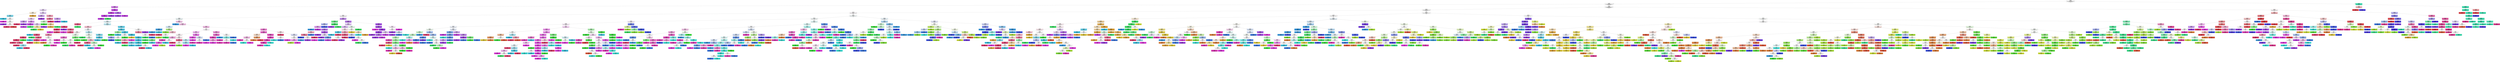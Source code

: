 digraph Tree {
node [shape=box, style="filled, rounded", color="black", fontname="helvetica"] ;
edge [fontname="helvetica"] ;
0 [label="X[84] <= 0.8\ngini = 0.96\nsamples = 3680\nvalue = [211, 197, 225, 227, 216, 250, 194, 222, 236, 231\n220, 226, 217, 233, 222, 224, 224, 226, 251, 221\n224, 243, 214, 216, 240, 237]\nclass = 19", fillcolor="#ffffff"] ;
1 [label="X[14] <= -0.58\ngini = 0.96\nsamples = 3534\nvalue = [211, 197, 225, 227, 216, 250, 194, 222, 236, 231\n16, 226, 217, 233, 222, 224, 219, 226, 251, 221\n224, 243, 208, 216, 233, 237]\nclass = 19", fillcolor="#ffffff"] ;
0 -> 1 [labeldistance=2.5, labelangle=45, headlabel="True"] ;
2 [label="X[89] <= -0.62\ngini = 0.51\nsamples = 174\nvalue = [0, 13, 2, 0, 0, 0, 0, 3, 5, 0, 0, 0, 10, 0\n0, 0, 0, 0, 40, 199, 1, 0, 0, 18, 1, 0]\nclass = 20", fillcolor="#d982ef"] ;
1 -> 2 ;
3 [label="X[41] <= -0.99\ngini = 0.8\nsamples = 55\nvalue = [0, 13, 2, 0, 0, 0, 0, 3, 3, 0, 0, 0, 10, 0\n0, 0, 0, 0, 31, 11, 1, 0, 0, 18, 1, 0]\nclass = 19", fillcolor="#edddfa"] ;
2 -> 3 ;
4 [label="X[46] <= 0.12\ngini = 0.64\nsamples = 14\nvalue = [0, 11, 0, 0, 0, 0, 0, 0, 0, 0, 0, 0, 8, 0\n0, 0, 0, 0, 1, 0, 1, 0, 0, 1, 1, 0]\nclass = 2", fillcolor="#faedd7"] ;
3 -> 4 ;
5 [label="X[46] <= -0.3\ngini = 0.53\nsamples = 9\nvalue = [0, 0, 0, 0, 0, 0, 0, 0, 0, 0, 0, 0, 8, 0\n0, 0, 0, 0, 1, 0, 1, 0, 0, 1, 1, 0]\nclass = 13", fillcolor="#81daee"] ;
4 -> 5 ;
6 [label="gini = 0.0\nsamples = 5\nvalue = [0, 0, 0, 0, 0, 0, 0, 0, 0, 0, 0, 0, 8, 0\n0, 0, 0, 0, 0, 0, 0, 0, 0, 0, 0, 0]\nclass = 13", fillcolor="#39c5e5"] ;
5 -> 6 ;
7 [label="X[20] <= -0.32\ngini = 0.75\nsamples = 4\nvalue = [0, 0, 0, 0, 0, 0, 0, 0, 0, 0, 0, 0, 0, 0\n0, 0, 0, 0, 1, 0, 1, 0, 0, 1, 1, 0]\nclass = 19", fillcolor="#ffffff"] ;
5 -> 7 ;
8 [label="gini = 0.0\nsamples = 1\nvalue = [0, 0, 0, 0, 0, 0, 0, 0, 0, 0, 0, 0, 0, 0\n0, 0, 0, 0, 0, 0, 1, 0, 0, 0, 0, 0]\nclass = 21", fillcolor="#e539e2"] ;
7 -> 8 ;
9 [label="X[16] <= -0.93\ngini = 0.67\nsamples = 3\nvalue = [0, 0, 0, 0, 0, 0, 0, 0, 0, 0, 0, 0, 0, 0\n0, 0, 0, 0, 1, 0, 0, 0, 0, 1, 1, 0]\nclass = 19", fillcolor="#ffffff"] ;
7 -> 9 ;
10 [label="gini = 0.0\nsamples = 1\nvalue = [0, 0, 0, 0, 0, 0, 0, 0, 0, 0, 0, 0, 0, 0\n0, 0, 0, 0, 1, 0, 0, 0, 0, 0, 0, 0]\nclass = 19", fillcolor="#9a39e5"] ;
9 -> 10 ;
11 [label="X[59] <= 0.2\ngini = 0.5\nsamples = 2\nvalue = [0, 0, 0, 0, 0, 0, 0, 0, 0, 0, 0, 0, 0, 0\n0, 0, 0, 0, 0, 0, 0, 0, 0, 1, 1, 0]\nclass = 24", fillcolor="#ffffff"] ;
9 -> 11 ;
12 [label="gini = 0.0\nsamples = 1\nvalue = [0, 0, 0, 0, 0, 0, 0, 0, 0, 0, 0, 0, 0, 0\n0, 0, 0, 0, 0, 0, 0, 0, 0, 1, 0, 0]\nclass = 24", fillcolor="#e5396a"] ;
11 -> 12 ;
13 [label="gini = 0.0\nsamples = 1\nvalue = [0, 0, 0, 0, 0, 0, 0, 0, 0, 0, 0, 0, 0, 0\n0, 0, 0, 0, 0, 0, 0, 0, 0, 0, 1, 0]\nclass = 25", fillcolor="#e53941"] ;
11 -> 13 ;
14 [label="gini = 0.0\nsamples = 5\nvalue = [0, 11, 0, 0, 0, 0, 0, 0, 0, 0, 0, 0, 0, 0\n0, 0, 0, 0, 0, 0, 0, 0, 0, 0, 0, 0]\nclass = 2", fillcolor="#e5a639"] ;
4 -> 14 ;
15 [label="X[39] <= 0.0\ngini = 0.73\nsamples = 41\nvalue = [0, 2, 2, 0, 0, 0, 0, 3, 3, 0, 0, 0, 2, 0\n0, 0, 0, 0, 30, 11, 0, 0, 0, 17, 0, 0]\nclass = 19", fillcolor="#e6cef9"] ;
3 -> 15 ;
16 [label="X[41] <= -0.89\ngini = 0.56\nsamples = 25\nvalue = [0, 0, 2, 0, 0, 0, 0, 0, 2, 0, 0, 0, 0, 0\n0, 0, 0, 0, 26, 11, 0, 0, 0, 2, 0, 0]\nclass = 19", fillcolor="#d0a2f3"] ;
15 -> 16 ;
17 [label="X[20] <= -0.19\ngini = 0.68\nsamples = 13\nvalue = [0, 0, 2, 0, 0, 0, 0, 0, 2, 0, 0, 0, 0, 0\n0, 0, 0, 0, 7, 11, 0, 0, 0, 2, 0, 0]\nclass = 20", fillcolor="#f1d0f9"] ;
16 -> 17 ;
18 [label="X[35] <= -0.04\ngini = 0.44\nsamples = 3\nvalue = [0, 0, 0, 0, 0, 0, 0, 0, 0, 0, 0, 0, 0, 0\n0, 0, 0, 0, 4, 0, 0, 0, 0, 2, 0, 0]\nclass = 19", fillcolor="#cc9cf2"] ;
17 -> 18 ;
19 [label="gini = 0.0\nsamples = 1\nvalue = [0, 0, 0, 0, 0, 0, 0, 0, 0, 0, 0, 0, 0, 0\n0, 0, 0, 0, 0, 0, 0, 0, 0, 2, 0, 0]\nclass = 24", fillcolor="#e5396a"] ;
18 -> 19 ;
20 [label="gini = 0.0\nsamples = 2\nvalue = [0, 0, 0, 0, 0, 0, 0, 0, 0, 0, 0, 0, 0, 0\n0, 0, 0, 0, 4, 0, 0, 0, 0, 0, 0, 0]\nclass = 19", fillcolor="#9a39e5"] ;
18 -> 20 ;
21 [label="X[9] <= -0.56\ngini = 0.57\nsamples = 10\nvalue = [0, 0, 2, 0, 0, 0, 0, 0, 2, 0, 0, 0, 0, 0\n0, 0, 0, 0, 3, 11, 0, 0, 0, 0, 0, 0]\nclass = 20", fillcolor="#df95f1"] ;
17 -> 21 ;
22 [label="X[2] <= 0.24\ngini = 0.15\nsamples = 7\nvalue = [0, 0, 0, 0, 0, 0, 0, 0, 1, 0, 0, 0, 0, 0\n0, 0, 0, 0, 0, 11, 0, 0, 0, 0, 0, 0]\nclass = 20", fillcolor="#c84be7"] ;
21 -> 22 ;
23 [label="gini = 0.0\nsamples = 6\nvalue = [0, 0, 0, 0, 0, 0, 0, 0, 0, 0, 0, 0, 0, 0\n0, 0, 0, 0, 0, 11, 0, 0, 0, 0, 0, 0]\nclass = 20", fillcolor="#c339e5"] ;
22 -> 23 ;
24 [label="gini = 0.0\nsamples = 1\nvalue = [0, 0, 0, 0, 0, 0, 0, 0, 1, 0, 0, 0, 0, 0\n0, 0, 0, 0, 0, 0, 0, 0, 0, 0, 0, 0]\nclass = 9", fillcolor="#39e564"] ;
22 -> 24 ;
25 [label="X[66] <= 0.24\ngini = 0.61\nsamples = 3\nvalue = [0, 0, 2, 0, 0, 0, 0, 0, 1, 0, 0, 0, 0, 0\n0, 0, 0, 0, 3, 0, 0, 0, 0, 0, 0, 0]\nclass = 19", fillcolor="#e6cef8"] ;
21 -> 25 ;
26 [label="X[37] <= -0.65\ngini = 0.44\nsamples = 2\nvalue = [0, 0, 2, 0, 0, 0, 0, 0, 1, 0, 0, 0, 0, 0\n0, 0, 0, 0, 0, 0, 0, 0, 0, 0, 0, 0]\nclass = 3", fillcolor="#f2e69c"] ;
25 -> 26 ;
27 [label="gini = 0.0\nsamples = 1\nvalue = [0, 0, 0, 0, 0, 0, 0, 0, 1, 0, 0, 0, 0, 0\n0, 0, 0, 0, 0, 0, 0, 0, 0, 0, 0, 0]\nclass = 9", fillcolor="#39e564"] ;
26 -> 27 ;
28 [label="gini = 0.0\nsamples = 1\nvalue = [0, 0, 2, 0, 0, 0, 0, 0, 0, 0, 0, 0, 0, 0\n0, 0, 0, 0, 0, 0, 0, 0, 0, 0, 0, 0]\nclass = 3", fillcolor="#e5ce39"] ;
26 -> 28 ;
29 [label="gini = 0.0\nsamples = 1\nvalue = [0, 0, 0, 0, 0, 0, 0, 0, 0, 0, 0, 0, 0, 0\n0, 0, 0, 0, 3, 0, 0, 0, 0, 0, 0, 0]\nclass = 19", fillcolor="#9a39e5"] ;
25 -> 29 ;
30 [label="gini = 0.0\nsamples = 12\nvalue = [0, 0, 0, 0, 0, 0, 0, 0, 0, 0, 0, 0, 0, 0\n0, 0, 0, 0, 19, 0, 0, 0, 0, 0, 0, 0]\nclass = 19", fillcolor="#9a39e5"] ;
16 -> 30 ;
31 [label="X[49] <= 0.6\ngini = 0.64\nsamples = 16\nvalue = [0, 2, 0, 0, 0, 0, 0, 3, 1, 0, 0, 0, 2, 0\n0, 0, 0, 0, 4, 0, 0, 0, 0, 15, 0, 0]\nclass = 24", fillcolor="#f3a0b8"] ;
15 -> 31 ;
32 [label="X[90] <= -0.08\ngini = 0.46\nsamples = 12\nvalue = [0, 2, 0, 0, 0, 0, 0, 3, 1, 0, 0, 0, 0, 0\n0, 0, 0, 0, 0, 0, 0, 0, 0, 15, 0, 0]\nclass = 24", fillcolor="#ee7b9c"] ;
31 -> 32 ;
33 [label="X[77] <= -0.57\ngini = 0.61\nsamples = 4\nvalue = [0, 2, 0, 0, 0, 0, 0, 3, 1, 0, 0, 0, 0, 0\n0, 0, 0, 0, 0, 0, 0, 0, 0, 0, 0, 0]\nclass = 8", fillcolor="#cef8ce"] ;
32 -> 33 ;
34 [label="gini = 0.0\nsamples = 1\nvalue = [0, 0, 0, 0, 0, 0, 0, 3, 0, 0, 0, 0, 0, 0\n0, 0, 0, 0, 0, 0, 0, 0, 0, 0, 0, 0]\nclass = 8", fillcolor="#39e53c"] ;
33 -> 34 ;
35 [label="X[14] <= -0.7\ngini = 0.44\nsamples = 3\nvalue = [0, 2, 0, 0, 0, 0, 0, 0, 1, 0, 0, 0, 0, 0\n0, 0, 0, 0, 0, 0, 0, 0, 0, 0, 0, 0]\nclass = 2", fillcolor="#f2d29c"] ;
33 -> 35 ;
36 [label="gini = 0.0\nsamples = 2\nvalue = [0, 2, 0, 0, 0, 0, 0, 0, 0, 0, 0, 0, 0, 0\n0, 0, 0, 0, 0, 0, 0, 0, 0, 0, 0, 0]\nclass = 2", fillcolor="#e5a639"] ;
35 -> 36 ;
37 [label="gini = 0.0\nsamples = 1\nvalue = [0, 0, 0, 0, 0, 0, 0, 0, 1, 0, 0, 0, 0, 0\n0, 0, 0, 0, 0, 0, 0, 0, 0, 0, 0, 0]\nclass = 9", fillcolor="#39e564"] ;
35 -> 37 ;
38 [label="gini = 0.0\nsamples = 8\nvalue = [0, 0, 0, 0, 0, 0, 0, 0, 0, 0, 0, 0, 0, 0\n0, 0, 0, 0, 0, 0, 0, 0, 0, 15, 0, 0]\nclass = 24", fillcolor="#e5396a"] ;
32 -> 38 ;
39 [label="X[76] <= -0.64\ngini = 0.44\nsamples = 4\nvalue = [0, 0, 0, 0, 0, 0, 0, 0, 0, 0, 0, 0, 2, 0\n0, 0, 0, 0, 4, 0, 0, 0, 0, 0, 0, 0]\nclass = 19", fillcolor="#cc9cf2"] ;
31 -> 39 ;
40 [label="gini = 0.0\nsamples = 2\nvalue = [0, 0, 0, 0, 0, 0, 0, 0, 0, 0, 0, 0, 0, 0\n0, 0, 0, 0, 4, 0, 0, 0, 0, 0, 0, 0]\nclass = 19", fillcolor="#9a39e5"] ;
39 -> 40 ;
41 [label="gini = 0.0\nsamples = 2\nvalue = [0, 0, 0, 0, 0, 0, 0, 0, 0, 0, 0, 0, 2, 0\n0, 0, 0, 0, 0, 0, 0, 0, 0, 0, 0, 0]\nclass = 13", fillcolor="#39c5e5"] ;
39 -> 41 ;
42 [label="X[21] <= -0.97\ngini = 0.11\nsamples = 119\nvalue = [0, 0, 0, 0, 0, 0, 0, 0, 2, 0, 0, 0, 0, 0\n0, 0, 0, 0, 9, 188, 0, 0, 0, 0, 0, 0]\nclass = 20", fillcolor="#c644e7"] ;
2 -> 42 ;
43 [label="X[57] <= -0.76\ngini = 0.07\nsamples = 116\nvalue = [0, 0, 0, 0, 0, 0, 0, 0, 2, 0, 0, 0, 0, 0\n0, 0, 0, 0, 5, 187, 0, 0, 0, 0, 0, 0]\nclass = 20", fillcolor="#c540e6"] ;
42 -> 43 ;
44 [label="X[1] <= 0.35\ngini = 0.02\nsamples = 113\nvalue = [0, 0, 0, 0, 0, 0, 0, 0, 2, 0, 0, 0, 0, 0\n0, 0, 0, 0, 0, 187, 0, 0, 0, 0, 0, 0]\nclass = 20", fillcolor="#c43be5"] ;
43 -> 44 ;
45 [label="gini = 0.0\nsamples = 112\nvalue = [0, 0, 0, 0, 0, 0, 0, 0, 0, 0, 0, 0, 0, 0\n0, 0, 0, 0, 0, 187, 0, 0, 0, 0, 0, 0]\nclass = 20", fillcolor="#c339e5"] ;
44 -> 45 ;
46 [label="gini = 0.0\nsamples = 1\nvalue = [0, 0, 0, 0, 0, 0, 0, 0, 2, 0, 0, 0, 0, 0\n0, 0, 0, 0, 0, 0, 0, 0, 0, 0, 0, 0]\nclass = 9", fillcolor="#39e564"] ;
44 -> 46 ;
47 [label="gini = 0.0\nsamples = 3\nvalue = [0, 0, 0, 0, 0, 0, 0, 0, 0, 0, 0, 0, 0, 0\n0, 0, 0, 0, 5, 0, 0, 0, 0, 0, 0, 0]\nclass = 19", fillcolor="#9a39e5"] ;
43 -> 47 ;
48 [label="X[44] <= 0.81\ngini = 0.32\nsamples = 3\nvalue = [0, 0, 0, 0, 0, 0, 0, 0, 0, 0, 0, 0, 0, 0\n0, 0, 0, 0, 4, 1, 0, 0, 0, 0, 0, 0]\nclass = 19", fillcolor="#b36aec"] ;
42 -> 48 ;
49 [label="gini = 0.0\nsamples = 2\nvalue = [0, 0, 0, 0, 0, 0, 0, 0, 0, 0, 0, 0, 0, 0\n0, 0, 0, 0, 4, 0, 0, 0, 0, 0, 0, 0]\nclass = 19", fillcolor="#9a39e5"] ;
48 -> 49 ;
50 [label="gini = 0.0\nsamples = 1\nvalue = [0, 0, 0, 0, 0, 0, 0, 0, 0, 0, 0, 0, 0, 0\n0, 0, 0, 0, 0, 1, 0, 0, 0, 0, 0, 0]\nclass = 20", fillcolor="#c339e5"] ;
48 -> 50 ;
51 [label="X[30] <= -0.99\ngini = 0.96\nsamples = 3360\nvalue = [211, 184, 223, 227, 216, 250, 194, 219, 231, 231\n16, 226, 207, 233, 222, 224, 219, 226, 211, 22\n223, 243, 208, 198, 232, 237]\nclass = 6", fillcolor="#ffffff"] ;
1 -> 51 ;
52 [label="X[83] <= 0.13\ngini = 0.95\nsamples = 2843\nvalue = [203, 180, 219, 224, 210, 243, 192, 214, 231, 226\n0, 213, 206, 232, 205, 203, 7, 216, 201, 20, 209\n237, 18, 191, 3, 229]\nclass = 6", fillcolor="#ffffff"] ;
51 -> 52 ;
53 [label="X[15] <= -0.09\ngini = 0.92\nsamples = 1147\nvalue = [19, 3, 8, 1, 41, 40, 0, 178, 70, 1, 0, 187\n170, 112, 170, 102, 0, 11, 176, 13, 185, 210, 0\n152, 2, 8]\nclass = 22", fillcolor="#fffcfe"] ;
52 -> 53 ;
54 [label="X[89] <= -1.0\ngini = 0.86\nsamples = 454\nvalue = [5, 3, 5, 0, 3, 8, 0, 27, 51, 0, 0, 13, 143\n29, 21, 13, 0, 0, 157, 7, 51, 84, 0, 128, 1, 0]\nclass = 19", fillcolor="#fdfafe"] ;
53 -> 54 ;
55 [label="X[14] <= 0.12\ngini = 0.83\nsamples = 306\nvalue = [5, 0, 2, 0, 3, 8, 0, 27, 20, 0, 0, 8, 136\n28, 10, 7, 0, 0, 5, 0, 42, 84, 0, 114, 1, 0]\nclass = 13", fillcolor="#f4fcfe"] ;
54 -> 55 ;
56 [label="X[19] <= -0.51\ngini = 0.7\nsamples = 192\nvalue = [1, 0, 2, 0, 0, 0, 0, 24, 19, 0, 0, 0, 127, 0\n1, 4, 0, 0, 5, 0, 9, 8, 0, 101, 0, 0]\nclass = 13", fillcolor="#e5f7fc"] ;
55 -> 56 ;
57 [label="X[7] <= -0.46\ngini = 0.3\nsamples = 23\nvalue = [0, 0, 0, 0, 0, 0, 0, 0, 5, 0, 0, 0, 0, 0\n0, 0, 0, 0, 1, 0, 1, 0, 0, 33, 0, 0]\nclass = 24", fillcolor="#ea6188"] ;
56 -> 57 ;
58 [label="X[22] <= 0.04\ngini = 0.11\nsamples = 21\nvalue = [0, 0, 0, 0, 0, 0, 0, 0, 0, 0, 0, 0, 0, 0\n0, 0, 0, 0, 1, 0, 1, 0, 0, 33, 0, 0]\nclass = 24", fillcolor="#e74573"] ;
57 -> 58 ;
59 [label="X[90] <= -0.35\ngini = 0.06\nsamples = 20\nvalue = [0, 0, 0, 0, 0, 0, 0, 0, 0, 0, 0, 0, 0, 0\n0, 0, 0, 0, 0, 0, 1, 0, 0, 33, 0, 0]\nclass = 24", fillcolor="#e63f6f"] ;
58 -> 59 ;
60 [label="gini = 0.0\nsamples = 1\nvalue = [0, 0, 0, 0, 0, 0, 0, 0, 0, 0, 0, 0, 0, 0\n0, 0, 0, 0, 0, 0, 1, 0, 0, 0, 0, 0]\nclass = 21", fillcolor="#e539e2"] ;
59 -> 60 ;
61 [label="gini = 0.0\nsamples = 19\nvalue = [0, 0, 0, 0, 0, 0, 0, 0, 0, 0, 0, 0, 0, 0\n0, 0, 0, 0, 0, 0, 0, 0, 0, 33, 0, 0]\nclass = 24", fillcolor="#e5396a"] ;
59 -> 61 ;
62 [label="gini = 0.0\nsamples = 1\nvalue = [0, 0, 0, 0, 0, 0, 0, 0, 0, 0, 0, 0, 0, 0\n0, 0, 0, 0, 1, 0, 0, 0, 0, 0, 0, 0]\nclass = 19", fillcolor="#9a39e5"] ;
58 -> 62 ;
63 [label="gini = 0.0\nsamples = 2\nvalue = [0, 0, 0, 0, 0, 0, 0, 0, 5, 0, 0, 0, 0, 0\n0, 0, 0, 0, 0, 0, 0, 0, 0, 0, 0, 0]\nclass = 9", fillcolor="#39e564"] ;
57 -> 63 ;
64 [label="X[80] <= 0.56\ngini = 0.68\nsamples = 169\nvalue = [1, 0, 2, 0, 0, 0, 0, 24, 14, 0, 0, 0, 127, 0\n1, 4, 0, 0, 4, 0, 8, 8, 0, 68, 0, 0]\nclass = 13", fillcolor="#c2edf7"] ;
56 -> 64 ;
65 [label="X[9] <= -0.6\ngini = 0.73\nsamples = 90\nvalue = [1, 0, 1, 0, 0, 0, 0, 18, 10, 0, 0, 0, 26, 0\n0, 4, 0, 0, 0, 0, 6, 8, 0, 61, 0, 0]\nclass = 24", fillcolor="#f7bfcf"] ;
64 -> 65 ;
66 [label="X[46] <= -0.79\ngini = 0.36\nsamples = 40\nvalue = [0, 0, 0, 0, 0, 0, 0, 1, 3, 0, 0, 0, 5, 0\n0, 0, 0, 0, 0, 0, 3, 0, 0, 46, 0, 0]\nclass = 24", fillcolor="#eb668c"] ;
65 -> 66 ;
67 [label="gini = 0.0\nsamples = 2\nvalue = [0, 0, 0, 0, 0, 0, 0, 0, 0, 0, 0, 0, 0, 0\n0, 0, 0, 0, 0, 0, 3, 0, 0, 0, 0, 0]\nclass = 21", fillcolor="#e539e2"] ;
66 -> 67 ;
68 [label="X[37] <= -0.86\ngini = 0.29\nsamples = 38\nvalue = [0, 0, 0, 0, 0, 0, 0, 1, 3, 0, 0, 0, 5, 0\n0, 0, 0, 0, 0, 0, 0, 0, 0, 46, 0, 0]\nclass = 24", fillcolor="#ea5d85"] ;
66 -> 68 ;
69 [label="gini = 0.0\nsamples = 3\nvalue = [0, 0, 0, 0, 0, 0, 0, 0, 0, 0, 0, 0, 3, 0\n0, 0, 0, 0, 0, 0, 0, 0, 0, 0, 0, 0]\nclass = 13", fillcolor="#39c5e5"] ;
68 -> 69 ;
70 [label="X[74] <= 0.97\ngini = 0.21\nsamples = 35\nvalue = [0, 0, 0, 0, 0, 0, 0, 1, 3, 0, 0, 0, 2, 0\n0, 0, 0, 0, 0, 0, 0, 0, 0, 46, 0, 0]\nclass = 24", fillcolor="#e8517c"] ;
68 -> 70 ;
71 [label="X[10] <= -0.17\ngini = 0.12\nsamples = 34\nvalue = [0, 0, 0, 0, 0, 0, 0, 1, 0, 0, 0, 0, 2, 0\n0, 0, 0, 0, 0, 0, 0, 0, 0, 46, 0, 0]\nclass = 24", fillcolor="#e74674"] ;
70 -> 71 ;
72 [label="X[55] <= 0.8\ngini = 0.08\nsamples = 33\nvalue = [0, 0, 0, 0, 0, 0, 0, 0, 0, 0, 0, 0, 2, 0\n0, 0, 0, 0, 0, 0, 0, 0, 0, 46, 0, 0]\nclass = 24", fillcolor="#e64270"] ;
71 -> 72 ;
73 [label="gini = 0.0\nsamples = 24\nvalue = [0, 0, 0, 0, 0, 0, 0, 0, 0, 0, 0, 0, 0, 0\n0, 0, 0, 0, 0, 0, 0, 0, 0, 36, 0, 0]\nclass = 24", fillcolor="#e5396a"] ;
72 -> 73 ;
74 [label="X[42] <= -0.1\ngini = 0.28\nsamples = 9\nvalue = [0, 0, 0, 0, 0, 0, 0, 0, 0, 0, 0, 0, 2, 0\n0, 0, 0, 0, 0, 0, 0, 0, 0, 10, 0, 0]\nclass = 24", fillcolor="#ea6188"] ;
72 -> 74 ;
75 [label="gini = 0.0\nsamples = 6\nvalue = [0, 0, 0, 0, 0, 0, 0, 0, 0, 0, 0, 0, 0, 0\n0, 0, 0, 0, 0, 0, 0, 0, 0, 9, 0, 0]\nclass = 24", fillcolor="#e5396a"] ;
74 -> 75 ;
76 [label="X[12] <= -0.76\ngini = 0.44\nsamples = 3\nvalue = [0, 0, 0, 0, 0, 0, 0, 0, 0, 0, 0, 0, 2, 0\n0, 0, 0, 0, 0, 0, 0, 0, 0, 1, 0, 0]\nclass = 13", fillcolor="#9ce2f2"] ;
74 -> 76 ;
77 [label="gini = 0.0\nsamples = 2\nvalue = [0, 0, 0, 0, 0, 0, 0, 0, 0, 0, 0, 0, 2, 0\n0, 0, 0, 0, 0, 0, 0, 0, 0, 0, 0, 0]\nclass = 13", fillcolor="#39c5e5"] ;
76 -> 77 ;
78 [label="gini = 0.0\nsamples = 1\nvalue = [0, 0, 0, 0, 0, 0, 0, 0, 0, 0, 0, 0, 0, 0\n0, 0, 0, 0, 0, 0, 0, 0, 0, 1, 0, 0]\nclass = 24", fillcolor="#e5396a"] ;
76 -> 78 ;
79 [label="gini = 0.0\nsamples = 1\nvalue = [0, 0, 0, 0, 0, 0, 0, 1, 0, 0, 0, 0, 0, 0\n0, 0, 0, 0, 0, 0, 0, 0, 0, 0, 0, 0]\nclass = 8", fillcolor="#39e53c"] ;
71 -> 79 ;
80 [label="gini = 0.0\nsamples = 1\nvalue = [0, 0, 0, 0, 0, 0, 0, 0, 3, 0, 0, 0, 0, 0\n0, 0, 0, 0, 0, 0, 0, 0, 0, 0, 0, 0]\nclass = 9", fillcolor="#39e564"] ;
70 -> 80 ;
81 [label="X[80] <= 0.35\ngini = 0.82\nsamples = 50\nvalue = [1, 0, 1, 0, 0, 0, 0, 17, 7, 0, 0, 0, 21, 0\n0, 4, 0, 0, 0, 0, 3, 8, 0, 15, 0, 0]\nclass = 13", fillcolor="#f2fbfd"] ;
65 -> 81 ;
82 [label="X[56] <= 0.2\ngini = 0.77\nsamples = 25\nvalue = [1, 0, 1, 0, 0, 0, 0, 9, 1, 0, 0, 0, 1, 0\n0, 0, 0, 0, 0, 0, 2, 8, 0, 10, 0, 0]\nclass = 24", fillcolor="#fef7f9"] ;
81 -> 82 ;
83 [label="X[12] <= -0.37\ngini = 0.61\nsamples = 11\nvalue = [1, 0, 1, 0, 0, 0, 0, 1, 0, 0, 0, 0, 1, 0\n0, 0, 0, 0, 0, 0, 1, 1, 0, 9, 0, 0]\nclass = 24", fillcolor="#f08eaa"] ;
82 -> 83 ;
84 [label="X[4] <= -0.91\ngini = 0.31\nsamples = 7\nvalue = [0, 0, 1, 0, 0, 0, 0, 0, 0, 0, 0, 0, 1, 0\n0, 0, 0, 0, 0, 0, 0, 0, 0, 9, 0, 0]\nclass = 24", fillcolor="#ea6188"] ;
83 -> 84 ;
85 [label="gini = 0.0\nsamples = 1\nvalue = [0, 0, 0, 0, 0, 0, 0, 0, 0, 0, 0, 0, 1, 0\n0, 0, 0, 0, 0, 0, 0, 0, 0, 0, 0, 0]\nclass = 13", fillcolor="#39c5e5"] ;
84 -> 85 ;
86 [label="X[52] <= 0.23\ngini = 0.18\nsamples = 6\nvalue = [0, 0, 1, 0, 0, 0, 0, 0, 0, 0, 0, 0, 0, 0\n0, 0, 0, 0, 0, 0, 0, 0, 0, 9, 0, 0]\nclass = 24", fillcolor="#e84f7b"] ;
84 -> 86 ;
87 [label="gini = 0.0\nsamples = 5\nvalue = [0, 0, 0, 0, 0, 0, 0, 0, 0, 0, 0, 0, 0, 0\n0, 0, 0, 0, 0, 0, 0, 0, 0, 9, 0, 0]\nclass = 24", fillcolor="#e5396a"] ;
86 -> 87 ;
88 [label="gini = 0.0\nsamples = 1\nvalue = [0, 0, 1, 0, 0, 0, 0, 0, 0, 0, 0, 0, 0, 0\n0, 0, 0, 0, 0, 0, 0, 0, 0, 0, 0, 0]\nclass = 3", fillcolor="#e5ce39"] ;
86 -> 88 ;
89 [label="X[59] <= -0.81\ngini = 0.75\nsamples = 4\nvalue = [1, 0, 0, 0, 0, 0, 0, 1, 0, 0, 0, 0, 0, 0\n0, 0, 0, 0, 0, 0, 1, 1, 0, 0, 0, 0]\nclass = 1", fillcolor="#ffffff"] ;
83 -> 89 ;
90 [label="gini = 0.0\nsamples = 1\nvalue = [0, 0, 0, 0, 0, 0, 0, 0, 0, 0, 0, 0, 0, 0\n0, 0, 0, 0, 0, 0, 1, 0, 0, 0, 0, 0]\nclass = 21", fillcolor="#e539e2"] ;
89 -> 90 ;
91 [label="X[15] <= -0.19\ngini = 0.67\nsamples = 3\nvalue = [1, 0, 0, 0, 0, 0, 0, 1, 0, 0, 0, 0, 0, 0\n0, 0, 0, 0, 0, 0, 0, 1, 0, 0, 0, 0]\nclass = 1", fillcolor="#ffffff"] ;
89 -> 91 ;
92 [label="gini = 0.0\nsamples = 1\nvalue = [1, 0, 0, 0, 0, 0, 0, 0, 0, 0, 0, 0, 0, 0\n0, 0, 0, 0, 0, 0, 0, 0, 0, 0, 0, 0]\nclass = 1", fillcolor="#e58139"] ;
91 -> 92 ;
93 [label="X[9] <= -0.12\ngini = 0.5\nsamples = 2\nvalue = [0, 0, 0, 0, 0, 0, 0, 1, 0, 0, 0, 0, 0, 0\n0, 0, 0, 0, 0, 0, 0, 1, 0, 0, 0, 0]\nclass = 8", fillcolor="#ffffff"] ;
91 -> 93 ;
94 [label="gini = 0.0\nsamples = 1\nvalue = [0, 0, 0, 0, 0, 0, 0, 1, 0, 0, 0, 0, 0, 0\n0, 0, 0, 0, 0, 0, 0, 0, 0, 0, 0, 0]\nclass = 8", fillcolor="#39e53c"] ;
93 -> 94 ;
95 [label="gini = 0.0\nsamples = 1\nvalue = [0, 0, 0, 0, 0, 0, 0, 0, 0, 0, 0, 0, 0, 0\n0, 0, 0, 0, 0, 0, 0, 1, 0, 0, 0, 0]\nclass = 22", fillcolor="#e539ba"] ;
93 -> 95 ;
96 [label="X[17] <= 0.09\ngini = 0.64\nsamples = 14\nvalue = [0, 0, 0, 0, 0, 0, 0, 8, 1, 0, 0, 0, 0, 0\n0, 0, 0, 0, 0, 0, 1, 7, 0, 1, 0, 0]\nclass = 8", fillcolor="#edfded"] ;
82 -> 96 ;
97 [label="X[59] <= -0.97\ngini = 0.41\nsamples = 5\nvalue = [0, 0, 0, 0, 0, 0, 0, 1, 0, 0, 0, 0, 0, 0\n0, 0, 0, 0, 0, 0, 1, 6, 0, 0, 0, 0]\nclass = 22", fillcolor="#ec72ce"] ;
96 -> 97 ;
98 [label="gini = 0.0\nsamples = 3\nvalue = [0, 0, 0, 0, 0, 0, 0, 0, 0, 0, 0, 0, 0, 0\n0, 0, 0, 0, 0, 0, 0, 6, 0, 0, 0, 0]\nclass = 22", fillcolor="#e539ba"] ;
97 -> 98 ;
99 [label="X[33] <= 0.26\ngini = 0.5\nsamples = 2\nvalue = [0, 0, 0, 0, 0, 0, 0, 1, 0, 0, 0, 0, 0, 0\n0, 0, 0, 0, 0, 0, 1, 0, 0, 0, 0, 0]\nclass = 8", fillcolor="#ffffff"] ;
97 -> 99 ;
100 [label="gini = 0.0\nsamples = 1\nvalue = [0, 0, 0, 0, 0, 0, 0, 0, 0, 0, 0, 0, 0, 0\n0, 0, 0, 0, 0, 0, 1, 0, 0, 0, 0, 0]\nclass = 21", fillcolor="#e539e2"] ;
99 -> 100 ;
101 [label="gini = 0.0\nsamples = 1\nvalue = [0, 0, 0, 0, 0, 0, 0, 1, 0, 0, 0, 0, 0, 0\n0, 0, 0, 0, 0, 0, 0, 0, 0, 0, 0, 0]\nclass = 8", fillcolor="#39e53c"] ;
99 -> 101 ;
102 [label="X[70] <= -0.81\ngini = 0.48\nsamples = 9\nvalue = [0, 0, 0, 0, 0, 0, 0, 7, 1, 0, 0, 0, 0, 0\n0, 0, 0, 0, 0, 0, 0, 1, 0, 1, 0, 0]\nclass = 8", fillcolor="#7bee7d"] ;
96 -> 102 ;
103 [label="X[64] <= -0.94\ngini = 0.67\nsamples = 3\nvalue = [0, 0, 0, 0, 0, 0, 0, 0, 1, 0, 0, 0, 0, 0\n0, 0, 0, 0, 0, 0, 0, 1, 0, 1, 0, 0]\nclass = 9", fillcolor="#ffffff"] ;
102 -> 103 ;
104 [label="X[92] <= 0.27\ngini = 0.5\nsamples = 2\nvalue = [0, 0, 0, 0, 0, 0, 0, 0, 1, 0, 0, 0, 0, 0\n0, 0, 0, 0, 0, 0, 0, 1, 0, 0, 0, 0]\nclass = 9", fillcolor="#ffffff"] ;
103 -> 104 ;
105 [label="gini = 0.0\nsamples = 1\nvalue = [0, 0, 0, 0, 0, 0, 0, 0, 1, 0, 0, 0, 0, 0\n0, 0, 0, 0, 0, 0, 0, 0, 0, 0, 0, 0]\nclass = 9", fillcolor="#39e564"] ;
104 -> 105 ;
106 [label="gini = 0.0\nsamples = 1\nvalue = [0, 0, 0, 0, 0, 0, 0, 0, 0, 0, 0, 0, 0, 0\n0, 0, 0, 0, 0, 0, 0, 1, 0, 0, 0, 0]\nclass = 22", fillcolor="#e539ba"] ;
104 -> 106 ;
107 [label="gini = 0.0\nsamples = 1\nvalue = [0, 0, 0, 0, 0, 0, 0, 0, 0, 0, 0, 0, 0, 0\n0, 0, 0, 0, 0, 0, 0, 0, 0, 1, 0, 0]\nclass = 24", fillcolor="#e5396a"] ;
103 -> 107 ;
108 [label="gini = 0.0\nsamples = 6\nvalue = [0, 0, 0, 0, 0, 0, 0, 7, 0, 0, 0, 0, 0, 0\n0, 0, 0, 0, 0, 0, 0, 0, 0, 0, 0, 0]\nclass = 8", fillcolor="#39e53c"] ;
102 -> 108 ;
109 [label="X[66] <= 0.04\ngini = 0.72\nsamples = 25\nvalue = [0, 0, 0, 0, 0, 0, 0, 8, 6, 0, 0, 0, 20, 0\n0, 4, 0, 0, 0, 0, 1, 0, 0, 5, 0, 0]\nclass = 13", fillcolor="#bdecf6"] ;
81 -> 109 ;
110 [label="X[29] <= -0.1\ngini = 0.75\nsamples = 13\nvalue = [0, 0, 0, 0, 0, 0, 0, 6, 4, 0, 0, 0, 2, 0\n0, 0, 0, 0, 0, 0, 1, 0, 0, 5, 0, 0]\nclass = 8", fillcolor="#f0fdf0"] ;
109 -> 110 ;
111 [label="gini = 0.0\nsamples = 3\nvalue = [0, 0, 0, 0, 0, 0, 0, 0, 4, 0, 0, 0, 0, 0\n0, 0, 0, 0, 0, 0, 0, 0, 0, 0, 0, 0]\nclass = 9", fillcolor="#39e564"] ;
110 -> 111 ;
112 [label="X[71] <= -0.14\ngini = 0.66\nsamples = 10\nvalue = [0, 0, 0, 0, 0, 0, 0, 6, 0, 0, 0, 0, 2, 0\n0, 0, 0, 0, 0, 0, 1, 0, 0, 5, 0, 0]\nclass = 8", fillcolor="#e9fce9"] ;
110 -> 112 ;
113 [label="gini = 0.0\nsamples = 2\nvalue = [0, 0, 0, 0, 0, 0, 0, 4, 0, 0, 0, 0, 0, 0\n0, 0, 0, 0, 0, 0, 0, 0, 0, 0, 0, 0]\nclass = 8", fillcolor="#39e53c"] ;
112 -> 113 ;
114 [label="X[23] <= -0.31\ngini = 0.66\nsamples = 8\nvalue = [0, 0, 0, 0, 0, 0, 0, 2, 0, 0, 0, 0, 2, 0\n0, 0, 0, 0, 0, 0, 1, 0, 0, 5, 0, 0]\nclass = 24", fillcolor="#f5b5c7"] ;
112 -> 114 ;
115 [label="X[36] <= 0.18\ngini = 0.28\nsamples = 4\nvalue = [0, 0, 0, 0, 0, 0, 0, 0, 0, 0, 0, 0, 1, 0\n0, 0, 0, 0, 0, 0, 0, 0, 0, 5, 0, 0]\nclass = 24", fillcolor="#ea6188"] ;
114 -> 115 ;
116 [label="gini = 0.0\nsamples = 3\nvalue = [0, 0, 0, 0, 0, 0, 0, 0, 0, 0, 0, 0, 0, 0\n0, 0, 0, 0, 0, 0, 0, 0, 0, 5, 0, 0]\nclass = 24", fillcolor="#e5396a"] ;
115 -> 116 ;
117 [label="gini = 0.0\nsamples = 1\nvalue = [0, 0, 0, 0, 0, 0, 0, 0, 0, 0, 0, 0, 1, 0\n0, 0, 0, 0, 0, 0, 0, 0, 0, 0, 0, 0]\nclass = 13", fillcolor="#39c5e5"] ;
115 -> 117 ;
118 [label="X[12] <= -0.71\ngini = 0.62\nsamples = 4\nvalue = [0, 0, 0, 0, 0, 0, 0, 2, 0, 0, 0, 0, 1, 0\n0, 0, 0, 0, 0, 0, 1, 0, 0, 0, 0, 0]\nclass = 8", fillcolor="#bdf6be"] ;
114 -> 118 ;
119 [label="X[98] <= -0.64\ngini = 0.5\nsamples = 2\nvalue = [0, 0, 0, 0, 0, 0, 0, 0, 0, 0, 0, 0, 1, 0\n0, 0, 0, 0, 0, 0, 1, 0, 0, 0, 0, 0]\nclass = 13", fillcolor="#ffffff"] ;
118 -> 119 ;
120 [label="gini = 0.0\nsamples = 1\nvalue = [0, 0, 0, 0, 0, 0, 0, 0, 0, 0, 0, 0, 1, 0\n0, 0, 0, 0, 0, 0, 0, 0, 0, 0, 0, 0]\nclass = 13", fillcolor="#39c5e5"] ;
119 -> 120 ;
121 [label="gini = 0.0\nsamples = 1\nvalue = [0, 0, 0, 0, 0, 0, 0, 0, 0, 0, 0, 0, 0, 0\n0, 0, 0, 0, 0, 0, 1, 0, 0, 0, 0, 0]\nclass = 21", fillcolor="#e539e2"] ;
119 -> 121 ;
122 [label="gini = 0.0\nsamples = 2\nvalue = [0, 0, 0, 0, 0, 0, 0, 2, 0, 0, 0, 0, 0, 0\n0, 0, 0, 0, 0, 0, 0, 0, 0, 0, 0, 0]\nclass = 8", fillcolor="#39e53c"] ;
118 -> 122 ;
123 [label="X[86] <= 0.03\ngini = 0.49\nsamples = 12\nvalue = [0, 0, 0, 0, 0, 0, 0, 2, 2, 0, 0, 0, 18, 0\n0, 4, 0, 0, 0, 0, 0, 0, 0, 0, 0, 0]\nclass = 13", fillcolor="#81daee"] ;
109 -> 123 ;
124 [label="X[2] <= -0.36\ngini = 0.18\nsamples = 10\nvalue = [0, 0, 0, 0, 0, 0, 0, 2, 0, 0, 0, 0, 18, 0\n0, 0, 0, 0, 0, 0, 0, 0, 0, 0, 0, 0]\nclass = 13", fillcolor="#4fcbe8"] ;
123 -> 124 ;
125 [label="gini = 0.0\nsamples = 9\nvalue = [0, 0, 0, 0, 0, 0, 0, 0, 0, 0, 0, 0, 18, 0\n0, 0, 0, 0, 0, 0, 0, 0, 0, 0, 0, 0]\nclass = 13", fillcolor="#39c5e5"] ;
124 -> 125 ;
126 [label="gini = 0.0\nsamples = 1\nvalue = [0, 0, 0, 0, 0, 0, 0, 2, 0, 0, 0, 0, 0, 0\n0, 0, 0, 0, 0, 0, 0, 0, 0, 0, 0, 0]\nclass = 8", fillcolor="#39e53c"] ;
124 -> 126 ;
127 [label="X[31] <= -0.27\ngini = 0.44\nsamples = 2\nvalue = [0, 0, 0, 0, 0, 0, 0, 0, 2, 0, 0, 0, 0, 0\n0, 4, 0, 0, 0, 0, 0, 0, 0, 0, 0, 0]\nclass = 16", fillcolor="#9ca8f2"] ;
123 -> 127 ;
128 [label="gini = 0.0\nsamples = 1\nvalue = [0, 0, 0, 0, 0, 0, 0, 0, 0, 0, 0, 0, 0, 0\n0, 4, 0, 0, 0, 0, 0, 0, 0, 0, 0, 0]\nclass = 16", fillcolor="#3950e5"] ;
127 -> 128 ;
129 [label="gini = 0.0\nsamples = 1\nvalue = [0, 0, 0, 0, 0, 0, 0, 0, 2, 0, 0, 0, 0, 0\n0, 0, 0, 0, 0, 0, 0, 0, 0, 0, 0, 0]\nclass = 9", fillcolor="#39e564"] ;
127 -> 129 ;
130 [label="X[90] <= -0.0\ngini = 0.35\nsamples = 79\nvalue = [0, 0, 1, 0, 0, 0, 0, 6, 4, 0, 0, 0, 101, 0\n1, 0, 0, 0, 4, 0, 2, 0, 0, 7, 0, 0]\nclass = 13", fillcolor="#63d1ea"] ;
64 -> 130 ;
131 [label="X[85] <= 0.37\ngini = 0.24\nsamples = 73\nvalue = [0, 0, 1, 0, 0, 0, 0, 6, 3, 0, 0, 0, 101, 0\n0, 0, 0, 0, 0, 0, 2, 0, 0, 3, 0, 0]\nclass = 13", fillcolor="#54cde9"] ;
130 -> 131 ;
132 [label="X[76] <= -0.8\ngini = 0.44\nsamples = 3\nvalue = [0, 0, 0, 0, 0, 0, 0, 4, 0, 0, 0, 0, 2, 0\n0, 0, 0, 0, 0, 0, 0, 0, 0, 0, 0, 0]\nclass = 8", fillcolor="#9cf29e"] ;
131 -> 132 ;
133 [label="gini = 0.0\nsamples = 2\nvalue = [0, 0, 0, 0, 0, 0, 0, 4, 0, 0, 0, 0, 0, 0\n0, 0, 0, 0, 0, 0, 0, 0, 0, 0, 0, 0]\nclass = 8", fillcolor="#39e53c"] ;
132 -> 133 ;
134 [label="gini = 0.0\nsamples = 1\nvalue = [0, 0, 0, 0, 0, 0, 0, 0, 0, 0, 0, 0, 2, 0\n0, 0, 0, 0, 0, 0, 0, 0, 0, 0, 0, 0]\nclass = 13", fillcolor="#39c5e5"] ;
132 -> 134 ;
135 [label="X[61] <= 0.41\ngini = 0.19\nsamples = 70\nvalue = [0, 0, 1, 0, 0, 0, 0, 2, 3, 0, 0, 0, 99, 0\n0, 0, 0, 0, 0, 0, 2, 0, 0, 3, 0, 0]\nclass = 13", fillcolor="#4dcbe8"] ;
131 -> 135 ;
136 [label="X[51] <= 0.15\ngini = 0.73\nsamples = 4\nvalue = [0, 0, 0, 0, 0, 0, 0, 2, 0, 0, 0, 0, 1, 0\n0, 0, 0, 0, 0, 0, 2, 0, 0, 2, 0, 0]\nclass = 8", fillcolor="#ffffff"] ;
135 -> 136 ;
137 [label="X[16] <= -0.25\ngini = 0.64\nsamples = 3\nvalue = [0, 0, 0, 0, 0, 0, 0, 0, 0, 0, 0, 0, 1, 0\n0, 0, 0, 0, 0, 0, 2, 0, 0, 2, 0, 0]\nclass = 21", fillcolor="#ffffff"] ;
136 -> 137 ;
138 [label="X[86] <= -0.48\ngini = 0.44\nsamples = 2\nvalue = [0, 0, 0, 0, 0, 0, 0, 0, 0, 0, 0, 0, 1, 0\n0, 0, 0, 0, 0, 0, 0, 0, 0, 2, 0, 0]\nclass = 24", fillcolor="#f29cb4"] ;
137 -> 138 ;
139 [label="gini = 0.0\nsamples = 1\nvalue = [0, 0, 0, 0, 0, 0, 0, 0, 0, 0, 0, 0, 1, 0\n0, 0, 0, 0, 0, 0, 0, 0, 0, 0, 0, 0]\nclass = 13", fillcolor="#39c5e5"] ;
138 -> 139 ;
140 [label="gini = 0.0\nsamples = 1\nvalue = [0, 0, 0, 0, 0, 0, 0, 0, 0, 0, 0, 0, 0, 0\n0, 0, 0, 0, 0, 0, 0, 0, 0, 2, 0, 0]\nclass = 24", fillcolor="#e5396a"] ;
138 -> 140 ;
141 [label="gini = 0.0\nsamples = 1\nvalue = [0, 0, 0, 0, 0, 0, 0, 0, 0, 0, 0, 0, 0, 0\n0, 0, 0, 0, 0, 0, 2, 0, 0, 0, 0, 0]\nclass = 21", fillcolor="#e539e2"] ;
137 -> 141 ;
142 [label="gini = 0.0\nsamples = 1\nvalue = [0, 0, 0, 0, 0, 0, 0, 2, 0, 0, 0, 0, 0, 0\n0, 0, 0, 0, 0, 0, 0, 0, 0, 0, 0, 0]\nclass = 8", fillcolor="#39e53c"] ;
136 -> 142 ;
143 [label="X[32] <= -0.29\ngini = 0.09\nsamples = 66\nvalue = [0, 0, 1, 0, 0, 0, 0, 0, 3, 0, 0, 0, 98, 0\n0, 0, 0, 0, 0, 0, 0, 0, 0, 1, 0, 0]\nclass = 13", fillcolor="#43c8e6"] ;
135 -> 143 ;
144 [label="gini = 0.0\nsamples = 1\nvalue = [0, 0, 1, 0, 0, 0, 0, 0, 0, 0, 0, 0, 0, 0\n0, 0, 0, 0, 0, 0, 0, 0, 0, 0, 0, 0]\nclass = 3", fillcolor="#e5ce39"] ;
143 -> 144 ;
145 [label="X[4] <= -0.02\ngini = 0.08\nsamples = 65\nvalue = [0, 0, 0, 0, 0, 0, 0, 0, 3, 0, 0, 0, 98, 0\n0, 0, 0, 0, 0, 0, 0, 0, 0, 1, 0, 0]\nclass = 13", fillcolor="#41c7e6"] ;
143 -> 145 ;
146 [label="X[3] <= -0.27\ngini = 0.04\nsamples = 63\nvalue = [0, 0, 0, 0, 0, 0, 0, 0, 1, 0, 0, 0, 98, 0\n0, 0, 0, 0, 0, 0, 0, 0, 0, 1, 0, 0]\nclass = 13", fillcolor="#3dc6e6"] ;
145 -> 146 ;
147 [label="X[49] <= 0.43\ngini = 0.32\nsamples = 4\nvalue = [0, 0, 0, 0, 0, 0, 0, 0, 1, 0, 0, 0, 4, 0\n0, 0, 0, 0, 0, 0, 0, 0, 0, 0, 0, 0]\nclass = 13", fillcolor="#6ad4ec"] ;
146 -> 147 ;
148 [label="gini = 0.0\nsamples = 1\nvalue = [0, 0, 0, 0, 0, 0, 0, 0, 1, 0, 0, 0, 0, 0\n0, 0, 0, 0, 0, 0, 0, 0, 0, 0, 0, 0]\nclass = 9", fillcolor="#39e564"] ;
147 -> 148 ;
149 [label="gini = 0.0\nsamples = 3\nvalue = [0, 0, 0, 0, 0, 0, 0, 0, 0, 0, 0, 0, 4, 0\n0, 0, 0, 0, 0, 0, 0, 0, 0, 0, 0, 0]\nclass = 13", fillcolor="#39c5e5"] ;
147 -> 149 ;
150 [label="X[11] <= 1.0\ngini = 0.02\nsamples = 59\nvalue = [0, 0, 0, 0, 0, 0, 0, 0, 0, 0, 0, 0, 94, 0\n0, 0, 0, 0, 0, 0, 0, 0, 0, 1, 0, 0]\nclass = 13", fillcolor="#3bc6e5"] ;
146 -> 150 ;
151 [label="gini = 0.0\nsamples = 57\nvalue = [0, 0, 0, 0, 0, 0, 0, 0, 0, 0, 0, 0, 93, 0\n0, 0, 0, 0, 0, 0, 0, 0, 0, 0, 0, 0]\nclass = 13", fillcolor="#39c5e5"] ;
150 -> 151 ;
152 [label="X[55] <= 0.81\ngini = 0.5\nsamples = 2\nvalue = [0, 0, 0, 0, 0, 0, 0, 0, 0, 0, 0, 0, 1, 0\n0, 0, 0, 0, 0, 0, 0, 0, 0, 1, 0, 0]\nclass = 13", fillcolor="#ffffff"] ;
150 -> 152 ;
153 [label="gini = 0.0\nsamples = 1\nvalue = [0, 0, 0, 0, 0, 0, 0, 0, 0, 0, 0, 0, 0, 0\n0, 0, 0, 0, 0, 0, 0, 0, 0, 1, 0, 0]\nclass = 24", fillcolor="#e5396a"] ;
152 -> 153 ;
154 [label="gini = 0.0\nsamples = 1\nvalue = [0, 0, 0, 0, 0, 0, 0, 0, 0, 0, 0, 0, 1, 0\n0, 0, 0, 0, 0, 0, 0, 0, 0, 0, 0, 0]\nclass = 13", fillcolor="#39c5e5"] ;
152 -> 154 ;
155 [label="gini = 0.0\nsamples = 2\nvalue = [0, 0, 0, 0, 0, 0, 0, 0, 2, 0, 0, 0, 0, 0\n0, 0, 0, 0, 0, 0, 0, 0, 0, 0, 0, 0]\nclass = 9", fillcolor="#39e564"] ;
145 -> 155 ;
156 [label="X[7] <= -0.29\ngini = 0.66\nsamples = 6\nvalue = [0, 0, 0, 0, 0, 0, 0, 0, 1, 0, 0, 0, 0, 0\n1, 0, 0, 0, 4, 0, 0, 0, 0, 4, 0, 0]\nclass = 19", fillcolor="#ffffff"] ;
130 -> 156 ;
157 [label="X[43] <= 0.35\ngini = 0.5\nsamples = 5\nvalue = [0, 0, 0, 0, 0, 0, 0, 0, 1, 0, 0, 0, 0, 0\n1, 0, 0, 0, 0, 0, 0, 0, 0, 4, 0, 0]\nclass = 24", fillcolor="#ef88a6"] ;
156 -> 157 ;
158 [label="X[96] <= -0.48\ngini = 0.5\nsamples = 2\nvalue = [0, 0, 0, 0, 0, 0, 0, 0, 1, 0, 0, 0, 0, 0\n1, 0, 0, 0, 0, 0, 0, 0, 0, 0, 0, 0]\nclass = 9", fillcolor="#ffffff"] ;
157 -> 158 ;
159 [label="gini = 0.0\nsamples = 1\nvalue = [0, 0, 0, 0, 0, 0, 0, 0, 1, 0, 0, 0, 0, 0\n0, 0, 0, 0, 0, 0, 0, 0, 0, 0, 0, 0]\nclass = 9", fillcolor="#39e564"] ;
158 -> 159 ;
160 [label="gini = 0.0\nsamples = 1\nvalue = [0, 0, 0, 0, 0, 0, 0, 0, 0, 0, 0, 0, 0, 0\n1, 0, 0, 0, 0, 0, 0, 0, 0, 0, 0, 0]\nclass = 15", fillcolor="#3978e5"] ;
158 -> 160 ;
161 [label="gini = 0.0\nsamples = 3\nvalue = [0, 0, 0, 0, 0, 0, 0, 0, 0, 0, 0, 0, 0, 0\n0, 0, 0, 0, 0, 0, 0, 0, 0, 4, 0, 0]\nclass = 24", fillcolor="#e5396a"] ;
157 -> 161 ;
162 [label="gini = 0.0\nsamples = 1\nvalue = [0, 0, 0, 0, 0, 0, 0, 0, 0, 0, 0, 0, 0, 0\n0, 0, 0, 0, 4, 0, 0, 0, 0, 0, 0, 0]\nclass = 19", fillcolor="#9a39e5"] ;
156 -> 162 ;
163 [label="X[71] <= -0.45\ngini = 0.79\nsamples = 114\nvalue = [4, 0, 0, 0, 3, 8, 0, 3, 1, 0, 0, 8, 9, 28\n9, 3, 0, 0, 0, 0, 33, 76, 0, 13, 1, 0]\nclass = 22", fillcolor="#f8cced"] ;
55 -> 163 ;
164 [label="gini = 0.0\nsamples = 7\nvalue = [0, 0, 0, 0, 0, 0, 0, 0, 0, 0, 0, 0, 0, 13\n0, 0, 0, 0, 0, 0, 0, 0, 0, 0, 0, 0]\nclass = 14", fillcolor="#399de5"] ;
163 -> 164 ;
165 [label="X[11] <= -0.02\ngini = 0.78\nsamples = 107\nvalue = [4, 0, 0, 0, 3, 8, 0, 3, 1, 0, 0, 8, 9, 15\n9, 3, 0, 0, 0, 0, 33, 76, 0, 13, 1, 0]\nclass = 22", fillcolor="#f8c7ec"] ;
163 -> 165 ;
166 [label="X[73] <= -0.21\ngini = 0.68\nsamples = 12\nvalue = [0, 0, 0, 0, 1, 7, 0, 0, 1, 0, 0, 0, 1, 10\n0, 0, 0, 0, 0, 0, 0, 0, 0, 2, 0, 0]\nclass = 14", fillcolor="#d7ebfa"] ;
165 -> 166 ;
167 [label="X[53] <= 0.03\ngini = 0.17\nsamples = 6\nvalue = [0, 0, 0, 0, 0, 0, 0, 0, 0, 0, 0, 0, 1, 10\n0, 0, 0, 0, 0, 0, 0, 0, 0, 0, 0, 0]\nclass = 14", fillcolor="#4da7e8"] ;
166 -> 167 ;
168 [label="gini = 0.0\nsamples = 5\nvalue = [0, 0, 0, 0, 0, 0, 0, 0, 0, 0, 0, 0, 0, 10\n0, 0, 0, 0, 0, 0, 0, 0, 0, 0, 0, 0]\nclass = 14", fillcolor="#399de5"] ;
167 -> 168 ;
169 [label="gini = 0.0\nsamples = 1\nvalue = [0, 0, 0, 0, 0, 0, 0, 0, 0, 0, 0, 0, 1, 0\n0, 0, 0, 0, 0, 0, 0, 0, 0, 0, 0, 0]\nclass = 13", fillcolor="#39c5e5"] ;
167 -> 169 ;
170 [label="X[80] <= 0.13\ngini = 0.55\nsamples = 6\nvalue = [0, 0, 0, 0, 1, 7, 0, 0, 1, 0, 0, 0, 0, 0\n0, 0, 0, 0, 0, 0, 0, 0, 0, 2, 0, 0]\nclass = 6", fillcolor="#baf191"] ;
166 -> 170 ;
171 [label="gini = 0.0\nsamples = 3\nvalue = [0, 0, 0, 0, 0, 7, 0, 0, 0, 0, 0, 0, 0, 0\n0, 0, 0, 0, 0, 0, 0, 0, 0, 0, 0, 0]\nclass = 6", fillcolor="#83e539"] ;
170 -> 171 ;
172 [label="X[11] <= -0.38\ngini = 0.62\nsamples = 3\nvalue = [0, 0, 0, 0, 1, 0, 0, 0, 1, 0, 0, 0, 0, 0\n0, 0, 0, 0, 0, 0, 0, 0, 0, 2, 0, 0]\nclass = 24", fillcolor="#f6bdcd"] ;
170 -> 172 ;
173 [label="gini = 0.0\nsamples = 1\nvalue = [0, 0, 0, 0, 0, 0, 0, 0, 0, 0, 0, 0, 0, 0\n0, 0, 0, 0, 0, 0, 0, 0, 0, 2, 0, 0]\nclass = 24", fillcolor="#e5396a"] ;
172 -> 173 ;
174 [label="X[43] <= -0.06\ngini = 0.5\nsamples = 2\nvalue = [0, 0, 0, 0, 1, 0, 0, 0, 1, 0, 0, 0, 0, 0\n0, 0, 0, 0, 0, 0, 0, 0, 0, 0, 0, 0]\nclass = 5", fillcolor="#ffffff"] ;
172 -> 174 ;
175 [label="gini = 0.0\nsamples = 1\nvalue = [0, 0, 0, 0, 1, 0, 0, 0, 0, 0, 0, 0, 0, 0\n0, 0, 0, 0, 0, 0, 0, 0, 0, 0, 0, 0]\nclass = 5", fillcolor="#ace539"] ;
174 -> 175 ;
176 [label="gini = 0.0\nsamples = 1\nvalue = [0, 0, 0, 0, 0, 0, 0, 0, 1, 0, 0, 0, 0, 0\n0, 0, 0, 0, 0, 0, 0, 0, 0, 0, 0, 0]\nclass = 9", fillcolor="#39e564"] ;
174 -> 176 ;
177 [label="X[71] <= 0.33\ngini = 0.73\nsamples = 95\nvalue = [4, 0, 0, 0, 2, 1, 0, 3, 0, 0, 0, 8, 8, 5\n9, 3, 0, 0, 0, 0, 33, 76, 0, 11, 1, 0]\nclass = 22", fillcolor="#f6bee8"] ;
165 -> 177 ;
178 [label="X[9] <= 0.19\ngini = 0.78\nsamples = 57\nvalue = [0, 0, 0, 0, 1, 1, 0, 3, 0, 0, 0, 4, 8, 3\n7, 0, 0, 0, 0, 0, 28, 27, 0, 7, 0, 0]\nclass = 21", fillcolor="#fffcff"] ;
177 -> 178 ;
179 [label="X[94] <= 0.29\ngini = 0.73\nsamples = 36\nvalue = [0, 0, 0, 0, 1, 1, 0, 3, 0, 0, 0, 0, 8, 0\n3, 0, 0, 0, 0, 0, 27, 9, 0, 7, 0, 0]\nclass = 21", fillcolor="#f6b8f5"] ;
178 -> 179 ;
180 [label="X[70] <= -0.65\ngini = 0.81\nsamples = 19\nvalue = [0, 0, 0, 0, 1, 1, 0, 3, 0, 0, 0, 0, 6, 0\n0, 0, 0, 0, 0, 0, 6, 6, 0, 7, 0, 0]\nclass = 24", fillcolor="#fef7f9"] ;
179 -> 180 ;
181 [label="X[92] <= 0.54\ngini = 0.54\nsamples = 8\nvalue = [0, 0, 0, 0, 0, 0, 0, 3, 0, 0, 0, 0, 1, 0\n0, 0, 0, 0, 0, 0, 0, 6, 0, 0, 0, 0]\nclass = 22", fillcolor="#f4aae1"] ;
180 -> 181 ;
182 [label="X[36] <= -0.08\ngini = 0.38\nsamples = 3\nvalue = [0, 0, 0, 0, 0, 0, 0, 3, 0, 0, 0, 0, 1, 0\n0, 0, 0, 0, 0, 0, 0, 0, 0, 0, 0, 0]\nclass = 8", fillcolor="#7bee7d"] ;
181 -> 182 ;
183 [label="gini = 0.0\nsamples = 2\nvalue = [0, 0, 0, 0, 0, 0, 0, 3, 0, 0, 0, 0, 0, 0\n0, 0, 0, 0, 0, 0, 0, 0, 0, 0, 0, 0]\nclass = 8", fillcolor="#39e53c"] ;
182 -> 183 ;
184 [label="gini = 0.0\nsamples = 1\nvalue = [0, 0, 0, 0, 0, 0, 0, 0, 0, 0, 0, 0, 1, 0\n0, 0, 0, 0, 0, 0, 0, 0, 0, 0, 0, 0]\nclass = 13", fillcolor="#39c5e5"] ;
182 -> 184 ;
185 [label="gini = 0.0\nsamples = 5\nvalue = [0, 0, 0, 0, 0, 0, 0, 0, 0, 0, 0, 0, 0, 0\n0, 0, 0, 0, 0, 0, 0, 6, 0, 0, 0, 0]\nclass = 22", fillcolor="#e539ba"] ;
181 -> 185 ;
186 [label="X[35] <= -0.24\ngini = 0.72\nsamples = 11\nvalue = [0, 0, 0, 0, 1, 1, 0, 0, 0, 0, 0, 0, 5, 0\n0, 0, 0, 0, 0, 0, 6, 0, 0, 7, 0, 0]\nclass = 24", fillcolor="#fdf1f4"] ;
180 -> 186 ;
187 [label="X[20] <= -0.25\ngini = 0.58\nsamples = 5\nvalue = [0, 0, 0, 0, 1, 0, 0, 0, 0, 0, 0, 0, 5, 0\n0, 0, 0, 0, 0, 0, 5, 0, 0, 0, 0, 0]\nclass = 13", fillcolor="#ffffff"] ;
186 -> 187 ;
188 [label="X[16] <= 0.26\ngini = 0.28\nsamples = 3\nvalue = [0, 0, 0, 0, 1, 0, 0, 0, 0, 0, 0, 0, 0, 0\n0, 0, 0, 0, 0, 0, 5, 0, 0, 0, 0, 0]\nclass = 21", fillcolor="#ea61e8"] ;
187 -> 188 ;
189 [label="gini = 0.0\nsamples = 2\nvalue = [0, 0, 0, 0, 0, 0, 0, 0, 0, 0, 0, 0, 0, 0\n0, 0, 0, 0, 0, 0, 5, 0, 0, 0, 0, 0]\nclass = 21", fillcolor="#e539e2"] ;
188 -> 189 ;
190 [label="gini = 0.0\nsamples = 1\nvalue = [0, 0, 0, 0, 1, 0, 0, 0, 0, 0, 0, 0, 0, 0\n0, 0, 0, 0, 0, 0, 0, 0, 0, 0, 0, 0]\nclass = 5", fillcolor="#ace539"] ;
188 -> 190 ;
191 [label="gini = 0.0\nsamples = 2\nvalue = [0, 0, 0, 0, 0, 0, 0, 0, 0, 0, 0, 0, 5, 0\n0, 0, 0, 0, 0, 0, 0, 0, 0, 0, 0, 0]\nclass = 13", fillcolor="#39c5e5"] ;
187 -> 191 ;
192 [label="X[8] <= -0.12\ngini = 0.37\nsamples = 6\nvalue = [0, 0, 0, 0, 0, 1, 0, 0, 0, 0, 0, 0, 0, 0\n0, 0, 0, 0, 0, 0, 1, 0, 0, 7, 0, 0]\nclass = 24", fillcolor="#ec6a8f"] ;
186 -> 192 ;
193 [label="gini = 0.0\nsamples = 4\nvalue = [0, 0, 0, 0, 0, 0, 0, 0, 0, 0, 0, 0, 0, 0\n0, 0, 0, 0, 0, 0, 0, 0, 0, 7, 0, 0]\nclass = 24", fillcolor="#e5396a"] ;
192 -> 193 ;
194 [label="X[86] <= -0.31\ngini = 0.5\nsamples = 2\nvalue = [0, 0, 0, 0, 0, 1, 0, 0, 0, 0, 0, 0, 0, 0\n0, 0, 0, 0, 0, 0, 1, 0, 0, 0, 0, 0]\nclass = 6", fillcolor="#ffffff"] ;
192 -> 194 ;
195 [label="gini = 0.0\nsamples = 1\nvalue = [0, 0, 0, 0, 0, 0, 0, 0, 0, 0, 0, 0, 0, 0\n0, 0, 0, 0, 0, 0, 1, 0, 0, 0, 0, 0]\nclass = 21", fillcolor="#e539e2"] ;
194 -> 195 ;
196 [label="gini = 0.0\nsamples = 1\nvalue = [0, 0, 0, 0, 0, 1, 0, 0, 0, 0, 0, 0, 0, 0\n0, 0, 0, 0, 0, 0, 0, 0, 0, 0, 0, 0]\nclass = 6", fillcolor="#83e539"] ;
194 -> 196 ;
197 [label="X[94] <= 0.54\ngini = 0.45\nsamples = 17\nvalue = [0, 0, 0, 0, 0, 0, 0, 0, 0, 0, 0, 0, 2, 0\n3, 0, 0, 0, 0, 0, 21, 3, 0, 0, 0, 0]\nclass = 21", fillcolor="#ed76eb"] ;
179 -> 197 ;
198 [label="X[7] <= -0.87\ngini = 0.24\nsamples = 13\nvalue = [0, 0, 0, 0, 0, 0, 0, 0, 0, 0, 0, 0, 2, 0\n0, 0, 0, 0, 0, 0, 19, 1, 0, 0, 0, 0]\nclass = 21", fillcolor="#e957e6"] ;
197 -> 198 ;
199 [label="X[81] <= 0.7\ngini = 0.62\nsamples = 4\nvalue = [0, 0, 0, 0, 0, 0, 0, 0, 0, 0, 0, 0, 2, 0\n0, 0, 0, 0, 0, 0, 1, 1, 0, 0, 0, 0]\nclass = 13", fillcolor="#bdecf6"] ;
198 -> 199 ;
200 [label="X[86] <= -0.58\ngini = 0.44\nsamples = 3\nvalue = [0, 0, 0, 0, 0, 0, 0, 0, 0, 0, 0, 0, 2, 0\n0, 0, 0, 0, 0, 0, 1, 0, 0, 0, 0, 0]\nclass = 13", fillcolor="#9ce2f2"] ;
199 -> 200 ;
201 [label="gini = 0.0\nsamples = 1\nvalue = [0, 0, 0, 0, 0, 0, 0, 0, 0, 0, 0, 0, 0, 0\n0, 0, 0, 0, 0, 0, 1, 0, 0, 0, 0, 0]\nclass = 21", fillcolor="#e539e2"] ;
200 -> 201 ;
202 [label="gini = 0.0\nsamples = 2\nvalue = [0, 0, 0, 0, 0, 0, 0, 0, 0, 0, 0, 0, 2, 0\n0, 0, 0, 0, 0, 0, 0, 0, 0, 0, 0, 0]\nclass = 13", fillcolor="#39c5e5"] ;
200 -> 202 ;
203 [label="gini = 0.0\nsamples = 1\nvalue = [0, 0, 0, 0, 0, 0, 0, 0, 0, 0, 0, 0, 0, 0\n0, 0, 0, 0, 0, 0, 0, 1, 0, 0, 0, 0]\nclass = 22", fillcolor="#e539ba"] ;
199 -> 203 ;
204 [label="gini = 0.0\nsamples = 9\nvalue = [0, 0, 0, 0, 0, 0, 0, 0, 0, 0, 0, 0, 0, 0\n0, 0, 0, 0, 0, 0, 18, 0, 0, 0, 0, 0]\nclass = 21", fillcolor="#e539e2"] ;
198 -> 204 ;
205 [label="X[83] <= -0.36\ngini = 0.65\nsamples = 4\nvalue = [0, 0, 0, 0, 0, 0, 0, 0, 0, 0, 0, 0, 0, 0\n3, 0, 0, 0, 0, 0, 2, 2, 0, 0, 0, 0]\nclass = 15", fillcolor="#d7e4fa"] ;
197 -> 205 ;
206 [label="X[5] <= 0.17\ngini = 0.5\nsamples = 2\nvalue = [0, 0, 0, 0, 0, 0, 0, 0, 0, 0, 0, 0, 0, 0\n0, 0, 0, 0, 0, 0, 2, 2, 0, 0, 0, 0]\nclass = 21", fillcolor="#ffffff"] ;
205 -> 206 ;
207 [label="gini = 0.0\nsamples = 1\nvalue = [0, 0, 0, 0, 0, 0, 0, 0, 0, 0, 0, 0, 0, 0\n0, 0, 0, 0, 0, 0, 0, 2, 0, 0, 0, 0]\nclass = 22", fillcolor="#e539ba"] ;
206 -> 207 ;
208 [label="gini = 0.0\nsamples = 1\nvalue = [0, 0, 0, 0, 0, 0, 0, 0, 0, 0, 0, 0, 0, 0\n0, 0, 0, 0, 0, 0, 2, 0, 0, 0, 0, 0]\nclass = 21", fillcolor="#e539e2"] ;
206 -> 208 ;
209 [label="gini = 0.0\nsamples = 2\nvalue = [0, 0, 0, 0, 0, 0, 0, 0, 0, 0, 0, 0, 0, 0\n3, 0, 0, 0, 0, 0, 0, 0, 0, 0, 0, 0]\nclass = 15", fillcolor="#3978e5"] ;
205 -> 209 ;
210 [label="X[61] <= 0.36\ngini = 0.59\nsamples = 21\nvalue = [0, 0, 0, 0, 0, 0, 0, 0, 0, 0, 0, 4, 0, 3\n4, 0, 0, 0, 0, 0, 1, 18, 0, 0, 0, 0]\nclass = 22", fillcolor="#f194da"] ;
178 -> 210 ;
211 [label="X[34] <= 0.71\ngini = 0.32\nsamples = 15\nvalue = [0, 0, 0, 0, 0, 0, 0, 0, 0, 0, 0, 0, 0, 3\n0, 0, 0, 0, 0, 0, 1, 17, 0, 0, 0, 0]\nclass = 22", fillcolor="#eb65c9"] ;
210 -> 211 ;
212 [label="X[22] <= -0.18\ngini = 0.1\nsamples = 13\nvalue = [0, 0, 0, 0, 0, 0, 0, 0, 0, 0, 0, 0, 0, 0\n0, 0, 0, 0, 0, 0, 1, 17, 0, 0, 0, 0]\nclass = 22", fillcolor="#e745be"] ;
211 -> 212 ;
213 [label="X[94] <= -0.01\ngini = 0.44\nsamples = 3\nvalue = [0, 0, 0, 0, 0, 0, 0, 0, 0, 0, 0, 0, 0, 0\n0, 0, 0, 0, 0, 0, 1, 2, 0, 0, 0, 0]\nclass = 22", fillcolor="#f29cdc"] ;
212 -> 213 ;
214 [label="gini = 0.0\nsamples = 1\nvalue = [0, 0, 0, 0, 0, 0, 0, 0, 0, 0, 0, 0, 0, 0\n0, 0, 0, 0, 0, 0, 1, 0, 0, 0, 0, 0]\nclass = 21", fillcolor="#e539e2"] ;
213 -> 214 ;
215 [label="gini = 0.0\nsamples = 2\nvalue = [0, 0, 0, 0, 0, 0, 0, 0, 0, 0, 0, 0, 0, 0\n0, 0, 0, 0, 0, 0, 0, 2, 0, 0, 0, 0]\nclass = 22", fillcolor="#e539ba"] ;
213 -> 215 ;
216 [label="gini = 0.0\nsamples = 10\nvalue = [0, 0, 0, 0, 0, 0, 0, 0, 0, 0, 0, 0, 0, 0\n0, 0, 0, 0, 0, 0, 0, 15, 0, 0, 0, 0]\nclass = 22", fillcolor="#e539ba"] ;
212 -> 216 ;
217 [label="gini = 0.0\nsamples = 2\nvalue = [0, 0, 0, 0, 0, 0, 0, 0, 0, 0, 0, 0, 0, 3\n0, 0, 0, 0, 0, 0, 0, 0, 0, 0, 0, 0]\nclass = 14", fillcolor="#399de5"] ;
211 -> 217 ;
218 [label="X[35] <= -0.17\ngini = 0.59\nsamples = 6\nvalue = [0, 0, 0, 0, 0, 0, 0, 0, 0, 0, 0, 4, 0, 0\n4, 0, 0, 0, 0, 0, 0, 1, 0, 0, 0, 0]\nclass = 12", fillcolor="#ffffff"] ;
210 -> 218 ;
219 [label="X[59] <= -0.93\ngini = 0.5\nsamples = 4\nvalue = [0, 0, 0, 0, 0, 0, 0, 0, 0, 0, 0, 4, 0, 0\n1, 0, 0, 0, 0, 0, 0, 1, 0, 0, 0, 0]\nclass = 12", fillcolor="#88efea"] ;
218 -> 219 ;
220 [label="X[42] <= 0.11\ngini = 0.5\nsamples = 2\nvalue = [0, 0, 0, 0, 0, 0, 0, 0, 0, 0, 0, 0, 0, 0\n1, 0, 0, 0, 0, 0, 0, 1, 0, 0, 0, 0]\nclass = 15", fillcolor="#ffffff"] ;
219 -> 220 ;
221 [label="gini = 0.0\nsamples = 1\nvalue = [0, 0, 0, 0, 0, 0, 0, 0, 0, 0, 0, 0, 0, 0\n0, 0, 0, 0, 0, 0, 0, 1, 0, 0, 0, 0]\nclass = 22", fillcolor="#e539ba"] ;
220 -> 221 ;
222 [label="gini = 0.0\nsamples = 1\nvalue = [0, 0, 0, 0, 0, 0, 0, 0, 0, 0, 0, 0, 0, 0\n1, 0, 0, 0, 0, 0, 0, 0, 0, 0, 0, 0]\nclass = 15", fillcolor="#3978e5"] ;
220 -> 222 ;
223 [label="gini = 0.0\nsamples = 2\nvalue = [0, 0, 0, 0, 0, 0, 0, 0, 0, 0, 0, 4, 0, 0\n0, 0, 0, 0, 0, 0, 0, 0, 0, 0, 0, 0]\nclass = 12", fillcolor="#39e5dc"] ;
219 -> 223 ;
224 [label="gini = 0.0\nsamples = 2\nvalue = [0, 0, 0, 0, 0, 0, 0, 0, 0, 0, 0, 0, 0, 0\n3, 0, 0, 0, 0, 0, 0, 0, 0, 0, 0, 0]\nclass = 15", fillcolor="#3978e5"] ;
218 -> 224 ;
225 [label="X[7] <= -0.46\ngini = 0.56\nsamples = 38\nvalue = [4, 0, 0, 0, 1, 0, 0, 0, 0, 0, 0, 4, 0, 2\n2, 3, 0, 0, 0, 0, 5, 49, 0, 4, 1, 0]\nclass = 22", fillcolor="#ef83d4"] ;
177 -> 225 ;
226 [label="X[31] <= -0.43\ngini = 0.38\nsamples = 32\nvalue = [4, 0, 0, 0, 0, 0, 0, 0, 0, 0, 0, 4, 0, 0\n2, 0, 0, 0, 0, 0, 3, 49, 0, 0, 1, 0]\nclass = 22", fillcolor="#eb68ca"] ;
225 -> 226 ;
227 [label="X[51] <= 0.01\ngini = 0.72\nsamples = 7\nvalue = [4, 0, 0, 0, 0, 0, 0, 0, 0, 0, 0, 1, 0, 0\n0, 0, 0, 0, 0, 0, 1, 2, 0, 0, 1, 0]\nclass = 1", fillcolor="#f8dbc6"] ;
226 -> 227 ;
228 [label="X[49] <= -0.12\ngini = 0.62\nsamples = 3\nvalue = [0, 0, 0, 0, 0, 0, 0, 0, 0, 0, 0, 1, 0, 0\n0, 0, 0, 0, 0, 0, 1, 2, 0, 0, 0, 0]\nclass = 22", fillcolor="#f6bde8"] ;
227 -> 228 ;
229 [label="gini = 0.0\nsamples = 1\nvalue = [0, 0, 0, 0, 0, 0, 0, 0, 0, 0, 0, 0, 0, 0\n0, 0, 0, 0, 0, 0, 0, 2, 0, 0, 0, 0]\nclass = 22", fillcolor="#e539ba"] ;
228 -> 229 ;
230 [label="X[62] <= 0.15\ngini = 0.5\nsamples = 2\nvalue = [0, 0, 0, 0, 0, 0, 0, 0, 0, 0, 0, 1, 0, 0\n0, 0, 0, 0, 0, 0, 1, 0, 0, 0, 0, 0]\nclass = 12", fillcolor="#ffffff"] ;
228 -> 230 ;
231 [label="gini = 0.0\nsamples = 1\nvalue = [0, 0, 0, 0, 0, 0, 0, 0, 0, 0, 0, 1, 0, 0\n0, 0, 0, 0, 0, 0, 0, 0, 0, 0, 0, 0]\nclass = 12", fillcolor="#39e5dc"] ;
230 -> 231 ;
232 [label="gini = 0.0\nsamples = 1\nvalue = [0, 0, 0, 0, 0, 0, 0, 0, 0, 0, 0, 0, 0, 0\n0, 0, 0, 0, 0, 0, 1, 0, 0, 0, 0, 0]\nclass = 21", fillcolor="#e539e2"] ;
230 -> 232 ;
233 [label="X[29] <= 0.51\ngini = 0.32\nsamples = 4\nvalue = [4, 0, 0, 0, 0, 0, 0, 0, 0, 0, 0, 0, 0, 0\n0, 0, 0, 0, 0, 0, 0, 0, 0, 0, 1, 0]\nclass = 1", fillcolor="#eca06a"] ;
227 -> 233 ;
234 [label="gini = 0.0\nsamples = 3\nvalue = [4, 0, 0, 0, 0, 0, 0, 0, 0, 0, 0, 0, 0, 0\n0, 0, 0, 0, 0, 0, 0, 0, 0, 0, 0, 0]\nclass = 1", fillcolor="#e58139"] ;
233 -> 234 ;
235 [label="gini = 0.0\nsamples = 1\nvalue = [0, 0, 0, 0, 0, 0, 0, 0, 0, 0, 0, 0, 0, 0\n0, 0, 0, 0, 0, 0, 0, 0, 0, 0, 1, 0]\nclass = 25", fillcolor="#e53941"] ;
233 -> 235 ;
236 [label="X[85] <= 0.62\ngini = 0.24\nsamples = 25\nvalue = [0, 0, 0, 0, 0, 0, 0, 0, 0, 0, 0, 3, 0, 0\n2, 0, 0, 0, 0, 0, 2, 47, 0, 0, 0, 0]\nclass = 22", fillcolor="#e954c3"] ;
226 -> 236 ;
237 [label="X[22] <= 0.93\ngini = 0.11\nsamples = 22\nvalue = [0, 0, 0, 0, 0, 0, 0, 0, 0, 0, 0, 3, 0, 0\n0, 0, 0, 0, 0, 0, 0, 47, 0, 0, 0, 0]\nclass = 22", fillcolor="#e746be"] ;
236 -> 237 ;
238 [label="X[96] <= 0.9\ngini = 0.08\nsamples = 21\nvalue = [0, 0, 0, 0, 0, 0, 0, 0, 0, 0, 0, 2, 0, 0\n0, 0, 0, 0, 0, 0, 0, 47, 0, 0, 0, 0]\nclass = 22", fillcolor="#e641bd"] ;
237 -> 238 ;
239 [label="X[91] <= -0.69\ngini = 0.04\nsamples = 20\nvalue = [0, 0, 0, 0, 0, 0, 0, 0, 0, 0, 0, 1, 0, 0\n0, 0, 0, 0, 0, 0, 0, 47, 0, 0, 0, 0]\nclass = 22", fillcolor="#e63dbb"] ;
238 -> 239 ;
240 [label="gini = 0.0\nsamples = 19\nvalue = [0, 0, 0, 0, 0, 0, 0, 0, 0, 0, 0, 0, 0, 0\n0, 0, 0, 0, 0, 0, 0, 47, 0, 0, 0, 0]\nclass = 22", fillcolor="#e539ba"] ;
239 -> 240 ;
241 [label="gini = 0.0\nsamples = 1\nvalue = [0, 0, 0, 0, 0, 0, 0, 0, 0, 0, 0, 1, 0, 0\n0, 0, 0, 0, 0, 0, 0, 0, 0, 0, 0, 0]\nclass = 12", fillcolor="#39e5dc"] ;
239 -> 241 ;
242 [label="gini = 0.0\nsamples = 1\nvalue = [0, 0, 0, 0, 0, 0, 0, 0, 0, 0, 0, 1, 0, 0\n0, 0, 0, 0, 0, 0, 0, 0, 0, 0, 0, 0]\nclass = 12", fillcolor="#39e5dc"] ;
238 -> 242 ;
243 [label="gini = 0.0\nsamples = 1\nvalue = [0, 0, 0, 0, 0, 0, 0, 0, 0, 0, 0, 1, 0, 0\n0, 0, 0, 0, 0, 0, 0, 0, 0, 0, 0, 0]\nclass = 12", fillcolor="#39e5dc"] ;
237 -> 243 ;
244 [label="X[63] <= 0.53\ngini = 0.5\nsamples = 3\nvalue = [0, 0, 0, 0, 0, 0, 0, 0, 0, 0, 0, 0, 0, 0\n2, 0, 0, 0, 0, 0, 2, 0, 0, 0, 0, 0]\nclass = 15", fillcolor="#ffffff"] ;
236 -> 244 ;
245 [label="gini = 0.0\nsamples = 2\nvalue = [0, 0, 0, 0, 0, 0, 0, 0, 0, 0, 0, 0, 0, 0\n2, 0, 0, 0, 0, 0, 0, 0, 0, 0, 0, 0]\nclass = 15", fillcolor="#3978e5"] ;
244 -> 245 ;
246 [label="gini = 0.0\nsamples = 1\nvalue = [0, 0, 0, 0, 0, 0, 0, 0, 0, 0, 0, 0, 0, 0\n0, 0, 0, 0, 0, 0, 2, 0, 0, 0, 0, 0]\nclass = 21", fillcolor="#e539e2"] ;
244 -> 246 ;
247 [label="X[51] <= -0.09\ngini = 0.76\nsamples = 6\nvalue = [0, 0, 0, 0, 1, 0, 0, 0, 0, 0, 0, 0, 0, 2\n0, 3, 0, 0, 0, 0, 2, 0, 0, 4, 0, 0]\nclass = 24", fillcolor="#fce9ee"] ;
225 -> 247 ;
248 [label="gini = 0.0\nsamples = 2\nvalue = [0, 0, 0, 0, 0, 0, 0, 0, 0, 0, 0, 0, 0, 0\n0, 0, 0, 0, 0, 0, 0, 0, 0, 4, 0, 0]\nclass = 24", fillcolor="#e5396a"] ;
247 -> 248 ;
249 [label="X[73] <= 0.37\ngini = 0.72\nsamples = 4\nvalue = [0, 0, 0, 0, 1, 0, 0, 0, 0, 0, 0, 0, 0, 2\n0, 3, 0, 0, 0, 0, 2, 0, 0, 0, 0, 0]\nclass = 16", fillcolor="#dee2fb"] ;
247 -> 249 ;
250 [label="X[92] <= 0.56\ngini = 0.64\nsamples = 3\nvalue = [0, 0, 0, 0, 1, 0, 0, 0, 0, 0, 0, 0, 0, 2\n0, 0, 0, 0, 0, 0, 2, 0, 0, 0, 0, 0]\nclass = 14", fillcolor="#ffffff"] ;
249 -> 250 ;
251 [label="X[61] <= 0.05\ngini = 0.44\nsamples = 2\nvalue = [0, 0, 0, 0, 1, 0, 0, 0, 0, 0, 0, 0, 0, 0\n0, 0, 0, 0, 0, 0, 2, 0, 0, 0, 0, 0]\nclass = 21", fillcolor="#f29cf0"] ;
250 -> 251 ;
252 [label="gini = 0.0\nsamples = 1\nvalue = [0, 0, 0, 0, 1, 0, 0, 0, 0, 0, 0, 0, 0, 0\n0, 0, 0, 0, 0, 0, 0, 0, 0, 0, 0, 0]\nclass = 5", fillcolor="#ace539"] ;
251 -> 252 ;
253 [label="gini = 0.0\nsamples = 1\nvalue = [0, 0, 0, 0, 0, 0, 0, 0, 0, 0, 0, 0, 0, 0\n0, 0, 0, 0, 0, 0, 2, 0, 0, 0, 0, 0]\nclass = 21", fillcolor="#e539e2"] ;
251 -> 253 ;
254 [label="gini = 0.0\nsamples = 1\nvalue = [0, 0, 0, 0, 0, 0, 0, 0, 0, 0, 0, 0, 0, 2\n0, 0, 0, 0, 0, 0, 0, 0, 0, 0, 0, 0]\nclass = 14", fillcolor="#399de5"] ;
250 -> 254 ;
255 [label="gini = 0.0\nsamples = 1\nvalue = [0, 0, 0, 0, 0, 0, 0, 0, 0, 0, 0, 0, 0, 0\n0, 3, 0, 0, 0, 0, 0, 0, 0, 0, 0, 0]\nclass = 16", fillcolor="#3950e5"] ;
249 -> 255 ;
256 [label="X[81] <= -0.31\ngini = 0.6\nsamples = 148\nvalue = [0, 3, 3, 0, 0, 0, 0, 0, 31, 0, 0, 5, 7, 1\n11, 6, 0, 0, 152, 7, 9, 0, 0, 14, 0, 0]\nclass = 19", fillcolor="#c791f1"] ;
54 -> 256 ;
257 [label="X[83] <= -0.16\ngini = 0.4\nsamples = 18\nvalue = [0, 0, 0, 0, 0, 0, 0, 0, 26, 0, 0, 0, 0, 1\n0, 4, 0, 0, 1, 2, 0, 0, 0, 0, 0, 0]\nclass = 9", fillcolor="#6eec8d"] ;
256 -> 257 ;
258 [label="X[26] <= -0.17\ngini = 0.57\nsamples = 4\nvalue = [0, 0, 0, 0, 0, 0, 0, 0, 0, 0, 0, 0, 0, 1\n0, 4, 0, 0, 0, 2, 0, 0, 0, 0, 0, 0]\nclass = 16", fillcolor="#b0b9f5"] ;
257 -> 258 ;
259 [label="X[67] <= -0.98\ngini = 0.44\nsamples = 3\nvalue = [0, 0, 0, 0, 0, 0, 0, 0, 0, 0, 0, 0, 0, 1\n0, 0, 0, 0, 0, 2, 0, 0, 0, 0, 0, 0]\nclass = 20", fillcolor="#e19cf2"] ;
258 -> 259 ;
260 [label="gini = 0.0\nsamples = 1\nvalue = [0, 0, 0, 0, 0, 0, 0, 0, 0, 0, 0, 0, 0, 1\n0, 0, 0, 0, 0, 0, 0, 0, 0, 0, 0, 0]\nclass = 14", fillcolor="#399de5"] ;
259 -> 260 ;
261 [label="gini = 0.0\nsamples = 2\nvalue = [0, 0, 0, 0, 0, 0, 0, 0, 0, 0, 0, 0, 0, 0\n0, 0, 0, 0, 0, 2, 0, 0, 0, 0, 0, 0]\nclass = 20", fillcolor="#c339e5"] ;
259 -> 261 ;
262 [label="gini = 0.0\nsamples = 1\nvalue = [0, 0, 0, 0, 0, 0, 0, 0, 0, 0, 0, 0, 0, 0\n0, 4, 0, 0, 0, 0, 0, 0, 0, 0, 0, 0]\nclass = 16", fillcolor="#3950e5"] ;
258 -> 262 ;
263 [label="X[26] <= -0.69\ngini = 0.07\nsamples = 14\nvalue = [0, 0, 0, 0, 0, 0, 0, 0, 26, 0, 0, 0, 0, 0\n0, 0, 0, 0, 1, 0, 0, 0, 0, 0, 0, 0]\nclass = 9", fillcolor="#41e66a"] ;
257 -> 263 ;
264 [label="gini = 0.0\nsamples = 1\nvalue = [0, 0, 0, 0, 0, 0, 0, 0, 0, 0, 0, 0, 0, 0\n0, 0, 0, 0, 1, 0, 0, 0, 0, 0, 0, 0]\nclass = 19", fillcolor="#9a39e5"] ;
263 -> 264 ;
265 [label="gini = 0.0\nsamples = 13\nvalue = [0, 0, 0, 0, 0, 0, 0, 0, 26, 0, 0, 0, 0, 0\n0, 0, 0, 0, 0, 0, 0, 0, 0, 0, 0, 0]\nclass = 9", fillcolor="#39e564"] ;
263 -> 265 ;
266 [label="X[78] <= -0.76\ngini = 0.49\nsamples = 130\nvalue = [0, 3, 3, 0, 0, 0, 0, 0, 5, 0, 0, 5, 7, 0\n11, 2, 0, 0, 151, 5, 9, 0, 0, 14, 0, 0]\nclass = 19", fillcolor="#ba78ed"] ;
256 -> 266 ;
267 [label="X[73] <= -0.31\ngini = 0.77\nsamples = 52\nvalue = [0, 3, 3, 0, 0, 0, 0, 0, 5, 0, 0, 2, 7, 0\n7, 2, 0, 0, 32, 1, 2, 0, 0, 14, 0, 0]\nclass = 19", fillcolor="#e3c7f8"] ;
266 -> 267 ;
268 [label="X[52] <= -0.19\ngini = 0.7\nsamples = 46\nvalue = [0, 0, 0, 0, 0, 0, 0, 0, 1, 0, 0, 0, 7, 0\n7, 2, 0, 0, 32, 1, 2, 0, 0, 14, 0, 0]\nclass = 19", fillcolor="#dcbaf6"] ;
267 -> 268 ;
269 [label="X[66] <= 0.11\ngini = 0.47\nsamples = 27\nvalue = [0, 0, 0, 0, 0, 0, 0, 0, 0, 0, 0, 0, 0, 0\n6, 0, 0, 0, 31, 1, 1, 0, 0, 5, 0, 0]\nclass = 19", fillcolor="#bd7dee"] ;
268 -> 269 ;
270 [label="X[89] <= -0.88\ngini = 0.62\nsamples = 7\nvalue = [0, 0, 0, 0, 0, 0, 0, 0, 0, 0, 0, 0, 0, 0\n2, 0, 0, 0, 1, 0, 1, 0, 0, 5, 0, 0]\nclass = 24", fillcolor="#f4aabf"] ;
269 -> 270 ;
271 [label="X[52] <= -0.81\ngini = 0.45\nsamples = 6\nvalue = [0, 0, 0, 0, 0, 0, 0, 0, 0, 0, 0, 0, 0, 0\n0, 0, 0, 0, 1, 0, 1, 0, 0, 5, 0, 0]\nclass = 24", fillcolor="#ee7b9c"] ;
270 -> 271 ;
272 [label="X[23] <= -0.09\ngini = 0.5\nsamples = 2\nvalue = [0, 0, 0, 0, 0, 0, 0, 0, 0, 0, 0, 0, 0, 0\n0, 0, 0, 0, 1, 0, 1, 0, 0, 0, 0, 0]\nclass = 19", fillcolor="#ffffff"] ;
271 -> 272 ;
273 [label="gini = 0.0\nsamples = 1\nvalue = [0, 0, 0, 0, 0, 0, 0, 0, 0, 0, 0, 0, 0, 0\n0, 0, 0, 0, 1, 0, 0, 0, 0, 0, 0, 0]\nclass = 19", fillcolor="#9a39e5"] ;
272 -> 273 ;
274 [label="gini = 0.0\nsamples = 1\nvalue = [0, 0, 0, 0, 0, 0, 0, 0, 0, 0, 0, 0, 0, 0\n0, 0, 0, 0, 0, 0, 1, 0, 0, 0, 0, 0]\nclass = 21", fillcolor="#e539e2"] ;
272 -> 274 ;
275 [label="gini = 0.0\nsamples = 4\nvalue = [0, 0, 0, 0, 0, 0, 0, 0, 0, 0, 0, 0, 0, 0\n0, 0, 0, 0, 0, 0, 0, 0, 0, 5, 0, 0]\nclass = 24", fillcolor="#e5396a"] ;
271 -> 275 ;
276 [label="gini = 0.0\nsamples = 1\nvalue = [0, 0, 0, 0, 0, 0, 0, 0, 0, 0, 0, 0, 0, 0\n2, 0, 0, 0, 0, 0, 0, 0, 0, 0, 0, 0]\nclass = 15", fillcolor="#3978e5"] ;
270 -> 276 ;
277 [label="X[15] <= -0.3\ngini = 0.25\nsamples = 20\nvalue = [0, 0, 0, 0, 0, 0, 0, 0, 0, 0, 0, 0, 0, 0\n4, 0, 0, 0, 30, 1, 0, 0, 0, 0, 0, 0]\nclass = 19", fillcolor="#aa59e9"] ;
269 -> 277 ;
278 [label="gini = 0.0\nsamples = 14\nvalue = [0, 0, 0, 0, 0, 0, 0, 0, 0, 0, 0, 0, 0, 0\n0, 0, 0, 0, 25, 0, 0, 0, 0, 0, 0, 0]\nclass = 19", fillcolor="#9a39e5"] ;
277 -> 278 ;
279 [label="X[94] <= 0.55\ngini = 0.58\nsamples = 6\nvalue = [0, 0, 0, 0, 0, 0, 0, 0, 0, 0, 0, 0, 0, 0\n4, 0, 0, 0, 5, 1, 0, 0, 0, 0, 0, 0]\nclass = 19", fillcolor="#eedefb"] ;
277 -> 279 ;
280 [label="gini = 0.0\nsamples = 2\nvalue = [0, 0, 0, 0, 0, 0, 0, 0, 0, 0, 0, 0, 0, 0\n0, 0, 0, 0, 5, 0, 0, 0, 0, 0, 0, 0]\nclass = 19", fillcolor="#9a39e5"] ;
279 -> 280 ;
281 [label="X[31] <= -0.33\ngini = 0.32\nsamples = 4\nvalue = [0, 0, 0, 0, 0, 0, 0, 0, 0, 0, 0, 0, 0, 0\n4, 0, 0, 0, 0, 1, 0, 0, 0, 0, 0, 0]\nclass = 15", fillcolor="#6a9aec"] ;
279 -> 281 ;
282 [label="gini = 0.0\nsamples = 3\nvalue = [0, 0, 0, 0, 0, 0, 0, 0, 0, 0, 0, 0, 0, 0\n4, 0, 0, 0, 0, 0, 0, 0, 0, 0, 0, 0]\nclass = 15", fillcolor="#3978e5"] ;
281 -> 282 ;
283 [label="gini = 0.0\nsamples = 1\nvalue = [0, 0, 0, 0, 0, 0, 0, 0, 0, 0, 0, 0, 0, 0\n0, 0, 0, 0, 0, 1, 0, 0, 0, 0, 0, 0]\nclass = 20", fillcolor="#c339e5"] ;
281 -> 283 ;
284 [label="X[16] <= -0.46\ngini = 0.71\nsamples = 19\nvalue = [0, 0, 0, 0, 0, 0, 0, 0, 1, 0, 0, 0, 7, 0\n1, 2, 0, 0, 1, 0, 1, 0, 0, 9, 0, 0]\nclass = 24", fillcolor="#fce5eb"] ;
268 -> 284 ;
285 [label="X[0] <= -0.26\ngini = 0.22\nsamples = 8\nvalue = [0, 0, 0, 0, 0, 0, 0, 0, 0, 0, 0, 0, 7, 0\n0, 0, 0, 0, 0, 0, 0, 0, 0, 1, 0, 0]\nclass = 13", fillcolor="#55cde9"] ;
284 -> 285 ;
286 [label="gini = 0.0\nsamples = 7\nvalue = [0, 0, 0, 0, 0, 0, 0, 0, 0, 0, 0, 0, 7, 0\n0, 0, 0, 0, 0, 0, 0, 0, 0, 0, 0, 0]\nclass = 13", fillcolor="#39c5e5"] ;
285 -> 286 ;
287 [label="gini = 0.0\nsamples = 1\nvalue = [0, 0, 0, 0, 0, 0, 0, 0, 0, 0, 0, 0, 0, 0\n0, 0, 0, 0, 0, 0, 0, 0, 0, 1, 0, 0]\nclass = 24", fillcolor="#e5396a"] ;
285 -> 287 ;
288 [label="X[16] <= -0.01\ngini = 0.63\nsamples = 11\nvalue = [0, 0, 0, 0, 0, 0, 0, 0, 1, 0, 0, 0, 0, 0\n1, 2, 0, 0, 1, 0, 1, 0, 0, 8, 0, 0]\nclass = 24", fillcolor="#f29cb4"] ;
284 -> 288 ;
289 [label="X[45] <= 0.25\ngini = 0.2\nsamples = 7\nvalue = [0, 0, 0, 0, 0, 0, 0, 0, 0, 0, 0, 0, 0, 0\n0, 0, 0, 0, 1, 0, 0, 0, 0, 8, 0, 0]\nclass = 24", fillcolor="#e8527d"] ;
288 -> 289 ;
290 [label="X[98] <= -0.83\ngini = 0.5\nsamples = 2\nvalue = [0, 0, 0, 0, 0, 0, 0, 0, 0, 0, 0, 0, 0, 0\n0, 0, 0, 0, 1, 0, 0, 0, 0, 1, 0, 0]\nclass = 19", fillcolor="#ffffff"] ;
289 -> 290 ;
291 [label="gini = 0.0\nsamples = 1\nvalue = [0, 0, 0, 0, 0, 0, 0, 0, 0, 0, 0, 0, 0, 0\n0, 0, 0, 0, 0, 0, 0, 0, 0, 1, 0, 0]\nclass = 24", fillcolor="#e5396a"] ;
290 -> 291 ;
292 [label="gini = 0.0\nsamples = 1\nvalue = [0, 0, 0, 0, 0, 0, 0, 0, 0, 0, 0, 0, 0, 0\n0, 0, 0, 0, 1, 0, 0, 0, 0, 0, 0, 0]\nclass = 19", fillcolor="#9a39e5"] ;
290 -> 292 ;
293 [label="gini = 0.0\nsamples = 5\nvalue = [0, 0, 0, 0, 0, 0, 0, 0, 0, 0, 0, 0, 0, 0\n0, 0, 0, 0, 0, 0, 0, 0, 0, 7, 0, 0]\nclass = 24", fillcolor="#e5396a"] ;
289 -> 293 ;
294 [label="X[32] <= -0.03\ngini = 0.72\nsamples = 4\nvalue = [0, 0, 0, 0, 0, 0, 0, 0, 1, 0, 0, 0, 0, 0\n1, 2, 0, 0, 0, 0, 1, 0, 0, 0, 0, 0]\nclass = 16", fillcolor="#ced3f8"] ;
288 -> 294 ;
295 [label="gini = 0.0\nsamples = 1\nvalue = [0, 0, 0, 0, 0, 0, 0, 0, 0, 0, 0, 0, 0, 0\n0, 2, 0, 0, 0, 0, 0, 0, 0, 0, 0, 0]\nclass = 16", fillcolor="#3950e5"] ;
294 -> 295 ;
296 [label="X[10] <= -0.32\ngini = 0.67\nsamples = 3\nvalue = [0, 0, 0, 0, 0, 0, 0, 0, 1, 0, 0, 0, 0, 0\n1, 0, 0, 0, 0, 0, 1, 0, 0, 0, 0, 0]\nclass = 9", fillcolor="#ffffff"] ;
294 -> 296 ;
297 [label="gini = 0.0\nsamples = 1\nvalue = [0, 0, 0, 0, 0, 0, 0, 0, 0, 0, 0, 0, 0, 0\n0, 0, 0, 0, 0, 0, 1, 0, 0, 0, 0, 0]\nclass = 21", fillcolor="#e539e2"] ;
296 -> 297 ;
298 [label="X[26] <= 0.0\ngini = 0.5\nsamples = 2\nvalue = [0, 0, 0, 0, 0, 0, 0, 0, 1, 0, 0, 0, 0, 0\n1, 0, 0, 0, 0, 0, 0, 0, 0, 0, 0, 0]\nclass = 9", fillcolor="#ffffff"] ;
296 -> 298 ;
299 [label="gini = 0.0\nsamples = 1\nvalue = [0, 0, 0, 0, 0, 0, 0, 0, 1, 0, 0, 0, 0, 0\n0, 0, 0, 0, 0, 0, 0, 0, 0, 0, 0, 0]\nclass = 9", fillcolor="#39e564"] ;
298 -> 299 ;
300 [label="gini = 0.0\nsamples = 1\nvalue = [0, 0, 0, 0, 0, 0, 0, 0, 0, 0, 0, 0, 0, 0\n1, 0, 0, 0, 0, 0, 0, 0, 0, 0, 0, 0]\nclass = 15", fillcolor="#3978e5"] ;
298 -> 300 ;
301 [label="X[93] <= 0.51\ngini = 0.74\nsamples = 6\nvalue = [0, 3, 3, 0, 0, 0, 0, 0, 4, 0, 0, 2, 0, 0\n0, 0, 0, 0, 0, 0, 0, 0, 0, 0, 0, 0]\nclass = 9", fillcolor="#e9fcee"] ;
267 -> 301 ;
302 [label="X[38] <= -0.47\ngini = 0.66\nsamples = 4\nvalue = [0, 3, 3, 0, 0, 0, 0, 0, 0, 0, 0, 2, 0, 0\n0, 0, 0, 0, 0, 0, 0, 0, 0, 0, 0, 0]\nclass = 2", fillcolor="#ffffff"] ;
301 -> 302 ;
303 [label="gini = 0.0\nsamples = 2\nvalue = [0, 0, 3, 0, 0, 0, 0, 0, 0, 0, 0, 0, 0, 0\n0, 0, 0, 0, 0, 0, 0, 0, 0, 0, 0, 0]\nclass = 3", fillcolor="#e5ce39"] ;
302 -> 303 ;
304 [label="X[44] <= 0.08\ngini = 0.48\nsamples = 2\nvalue = [0, 3, 0, 0, 0, 0, 0, 0, 0, 0, 0, 2, 0, 0\n0, 0, 0, 0, 0, 0, 0, 0, 0, 0, 0, 0]\nclass = 2", fillcolor="#f6e1bd"] ;
302 -> 304 ;
305 [label="gini = 0.0\nsamples = 1\nvalue = [0, 0, 0, 0, 0, 0, 0, 0, 0, 0, 0, 2, 0, 0\n0, 0, 0, 0, 0, 0, 0, 0, 0, 0, 0, 0]\nclass = 12", fillcolor="#39e5dc"] ;
304 -> 305 ;
306 [label="gini = 0.0\nsamples = 1\nvalue = [0, 3, 0, 0, 0, 0, 0, 0, 0, 0, 0, 0, 0, 0\n0, 0, 0, 0, 0, 0, 0, 0, 0, 0, 0, 0]\nclass = 2", fillcolor="#e5a639"] ;
304 -> 306 ;
307 [label="gini = 0.0\nsamples = 2\nvalue = [0, 0, 0, 0, 0, 0, 0, 0, 4, 0, 0, 0, 0, 0\n0, 0, 0, 0, 0, 0, 0, 0, 0, 0, 0, 0]\nclass = 9", fillcolor="#39e564"] ;
301 -> 307 ;
308 [label="X[19] <= -0.11\ngini = 0.24\nsamples = 78\nvalue = [0, 0, 0, 0, 0, 0, 0, 0, 0, 0, 0, 3, 0, 0\n4, 0, 0, 0, 119, 4, 7, 0, 0, 0, 0, 0]\nclass = 19", fillcolor="#a854e9"] ;
266 -> 308 ;
309 [label="X[89] <= -0.99\ngini = 0.1\nsamples = 70\nvalue = [0, 0, 0, 0, 0, 0, 0, 0, 0, 0, 0, 0, 0, 0\n0, 0, 0, 0, 115, 4, 2, 0, 0, 0, 0, 0]\nclass = 19", fillcolor="#9f43e6"] ;
308 -> 309 ;
310 [label="gini = 0.0\nsamples = 1\nvalue = [0, 0, 0, 0, 0, 0, 0, 0, 0, 0, 0, 0, 0, 0\n0, 0, 0, 0, 0, 0, 2, 0, 0, 0, 0, 0]\nclass = 21", fillcolor="#e539e2"] ;
309 -> 310 ;
311 [label="X[43] <= 0.09\ngini = 0.06\nsamples = 69\nvalue = [0, 0, 0, 0, 0, 0, 0, 0, 0, 0, 0, 0, 0, 0\n0, 0, 0, 0, 115, 4, 0, 0, 0, 0, 0, 0]\nclass = 19", fillcolor="#9e40e6"] ;
309 -> 311 ;
312 [label="X[7] <= -0.46\ngini = 0.02\nsamples = 64\nvalue = [0, 0, 0, 0, 0, 0, 0, 0, 0, 0, 0, 0, 0, 0\n0, 0, 0, 0, 111, 1, 0, 0, 0, 0, 0, 0]\nclass = 19", fillcolor="#9b3be5"] ;
311 -> 312 ;
313 [label="gini = 0.0\nsamples = 60\nvalue = [0, 0, 0, 0, 0, 0, 0, 0, 0, 0, 0, 0, 0, 0\n0, 0, 0, 0, 107, 0, 0, 0, 0, 0, 0, 0]\nclass = 19", fillcolor="#9a39e5"] ;
312 -> 313 ;
314 [label="X[43] <= -0.35\ngini = 0.32\nsamples = 4\nvalue = [0, 0, 0, 0, 0, 0, 0, 0, 0, 0, 0, 0, 0, 0\n0, 0, 0, 0, 4, 1, 0, 0, 0, 0, 0, 0]\nclass = 19", fillcolor="#b36aec"] ;
312 -> 314 ;
315 [label="gini = 0.0\nsamples = 3\nvalue = [0, 0, 0, 0, 0, 0, 0, 0, 0, 0, 0, 0, 0, 0\n0, 0, 0, 0, 4, 0, 0, 0, 0, 0, 0, 0]\nclass = 19", fillcolor="#9a39e5"] ;
314 -> 315 ;
316 [label="gini = 0.0\nsamples = 1\nvalue = [0, 0, 0, 0, 0, 0, 0, 0, 0, 0, 0, 0, 0, 0\n0, 0, 0, 0, 0, 1, 0, 0, 0, 0, 0, 0]\nclass = 20", fillcolor="#c339e5"] ;
314 -> 316 ;
317 [label="X[17] <= 0.38\ngini = 0.49\nsamples = 5\nvalue = [0, 0, 0, 0, 0, 0, 0, 0, 0, 0, 0, 0, 0, 0\n0, 0, 0, 0, 4, 3, 0, 0, 0, 0, 0, 0]\nclass = 19", fillcolor="#e6cef8"] ;
311 -> 317 ;
318 [label="gini = 0.0\nsamples = 3\nvalue = [0, 0, 0, 0, 0, 0, 0, 0, 0, 0, 0, 0, 0, 0\n0, 0, 0, 0, 0, 3, 0, 0, 0, 0, 0, 0]\nclass = 20", fillcolor="#c339e5"] ;
317 -> 318 ;
319 [label="gini = 0.0\nsamples = 2\nvalue = [0, 0, 0, 0, 0, 0, 0, 0, 0, 0, 0, 0, 0, 0\n0, 0, 0, 0, 4, 0, 0, 0, 0, 0, 0, 0]\nclass = 19", fillcolor="#9a39e5"] ;
317 -> 319 ;
320 [label="X[64] <= -0.83\ngini = 0.74\nsamples = 8\nvalue = [0, 0, 0, 0, 0, 0, 0, 0, 0, 0, 0, 3, 0, 0\n4, 0, 0, 0, 4, 0, 5, 0, 0, 0, 0, 0]\nclass = 21", fillcolor="#fdeefd"] ;
308 -> 320 ;
321 [label="X[37] <= -0.22\ngini = 0.66\nsamples = 6\nvalue = [0, 0, 0, 0, 0, 0, 0, 0, 0, 0, 0, 3, 0, 0\n4, 0, 0, 0, 4, 0, 0, 0, 0, 0, 0, 0]\nclass = 15", fillcolor="#ffffff"] ;
320 -> 321 ;
322 [label="gini = 0.0\nsamples = 2\nvalue = [0, 0, 0, 0, 0, 0, 0, 0, 0, 0, 0, 0, 0, 0\n0, 0, 0, 0, 4, 0, 0, 0, 0, 0, 0, 0]\nclass = 19", fillcolor="#9a39e5"] ;
321 -> 322 ;
323 [label="X[75] <= 0.1\ngini = 0.49\nsamples = 4\nvalue = [0, 0, 0, 0, 0, 0, 0, 0, 0, 0, 0, 3, 0, 0\n4, 0, 0, 0, 0, 0, 0, 0, 0, 0, 0, 0]\nclass = 15", fillcolor="#ceddf8"] ;
321 -> 323 ;
324 [label="gini = 0.0\nsamples = 3\nvalue = [0, 0, 0, 0, 0, 0, 0, 0, 0, 0, 0, 0, 0, 0\n4, 0, 0, 0, 0, 0, 0, 0, 0, 0, 0, 0]\nclass = 15", fillcolor="#3978e5"] ;
323 -> 324 ;
325 [label="gini = 0.0\nsamples = 1\nvalue = [0, 0, 0, 0, 0, 0, 0, 0, 0, 0, 0, 3, 0, 0\n0, 0, 0, 0, 0, 0, 0, 0, 0, 0, 0, 0]\nclass = 12", fillcolor="#39e5dc"] ;
323 -> 325 ;
326 [label="gini = 0.0\nsamples = 2\nvalue = [0, 0, 0, 0, 0, 0, 0, 0, 0, 0, 0, 0, 0, 0\n0, 0, 0, 0, 0, 0, 5, 0, 0, 0, 0, 0]\nclass = 21", fillcolor="#e539e2"] ;
320 -> 326 ;
327 [label="X[2] <= -0.21\ngini = 0.9\nsamples = 693\nvalue = [14, 0, 3, 1, 38, 32, 0, 151, 19, 1, 0, 174, 27\n83, 149, 89, 0, 11, 19, 6, 134, 126, 0, 24, 1\n8]\nclass = 12", fillcolor="#fafefe"] ;
53 -> 327 ;
328 [label="X[12] <= -0.11\ngini = 0.86\nsamples = 545\nvalue = [14, 0, 3, 0, 4, 7, 0, 143, 7, 0, 0, 165, 27\n14, 146, 35, 0, 7, 19, 6, 134, 120, 0, 23, 1\n6]\nclass = 12", fillcolor="#fafefe"] ;
327 -> 328 ;
329 [label="X[77] <= -0.0\ngini = 0.84\nsamples = 273\nvalue = [5, 0, 3, 0, 4, 1, 0, 110, 7, 0, 0, 24, 27, 6\n42, 26, 0, 2, 13, 6, 126, 29, 0, 22, 1, 4]\nclass = 21", fillcolor="#fef6fe"] ;
328 -> 329 ;
330 [label="X[43] <= 0.83\ngini = 0.82\nsamples = 255\nvalue = [5, 0, 3, 0, 0, 0, 0, 110, 5, 0, 0, 24, 27, 6\n42, 3, 0, 2, 13, 6, 126, 28, 0, 22, 1, 4]\nclass = 21", fillcolor="#fef5fe"] ;
329 -> 330 ;
331 [label="X[89] <= -0.96\ngini = 0.85\nsamples = 87\nvalue = [1, 0, 2, 0, 0, 0, 0, 29, 4, 0, 0, 13, 0, 6\n37, 0, 0, 2, 13, 6, 4, 12, 0, 10, 0, 1]\nclass = 15", fillcolor="#f1f5fd"] ;
330 -> 331 ;
332 [label="X[85] <= 0.41\ngini = 0.84\nsamples = 62\nvalue = [1, 0, 2, 0, 0, 0, 0, 26, 3, 0, 0, 12, 0, 6\n21, 0, 0, 2, 0, 0, 4, 12, 0, 10, 0, 1]\nclass = 8", fillcolor="#f2fdf3"] ;
331 -> 332 ;
333 [label="X[0] <= 0.3\ngini = 0.78\nsamples = 36\nvalue = [1, 0, 2, 0, 0, 0, 0, 23, 0, 0, 0, 7, 0, 6\n0, 0, 0, 0, 0, 0, 2, 11, 0, 6, 0, 1]\nclass = 8", fillcolor="#cef8ce"] ;
332 -> 333 ;
334 [label="X[88] <= 0.57\ngini = 0.73\nsamples = 34\nvalue = [1, 0, 2, 0, 0, 0, 0, 23, 0, 0, 0, 7, 0, 0\n0, 0, 0, 0, 0, 0, 2, 11, 0, 6, 0, 1]\nclass = 8", fillcolor="#c6f8c7"] ;
333 -> 334 ;
335 [label="X[36] <= -0.49\ngini = 0.67\nsamples = 31\nvalue = [0, 0, 2, 0, 0, 0, 0, 23, 0, 0, 0, 3, 0, 0\n0, 0, 0, 0, 0, 0, 0, 11, 0, 6, 0, 1]\nclass = 8", fillcolor="#bbf6bc"] ;
334 -> 335 ;
336 [label="gini = 0.0\nsamples = 6\nvalue = [0, 0, 0, 0, 0, 0, 0, 0, 0, 0, 0, 0, 0, 0\n0, 0, 0, 0, 0, 0, 0, 6, 0, 0, 0, 0]\nclass = 22", fillcolor="#e539ba"] ;
335 -> 336 ;
337 [label="X[8] <= -0.32\ngini = 0.62\nsamples = 25\nvalue = [0, 0, 2, 0, 0, 0, 0, 23, 0, 0, 0, 3, 0, 0\n0, 0, 0, 0, 0, 0, 0, 5, 0, 6, 0, 1]\nclass = 8", fillcolor="#9cf29e"] ;
335 -> 337 ;
338 [label="X[5] <= 0.35\ngini = 0.24\nsamples = 6\nvalue = [0, 0, 1, 0, 0, 0, 0, 0, 0, 0, 0, 0, 0, 0\n0, 0, 0, 0, 0, 0, 0, 0, 0, 6, 0, 0]\nclass = 24", fillcolor="#e95a83"] ;
337 -> 338 ;
339 [label="gini = 0.0\nsamples = 5\nvalue = [0, 0, 0, 0, 0, 0, 0, 0, 0, 0, 0, 0, 0, 0\n0, 0, 0, 0, 0, 0, 0, 0, 0, 6, 0, 0]\nclass = 24", fillcolor="#e5396a"] ;
338 -> 339 ;
340 [label="gini = 0.0\nsamples = 1\nvalue = [0, 0, 1, 0, 0, 0, 0, 0, 0, 0, 0, 0, 0, 0\n0, 0, 0, 0, 0, 0, 0, 0, 0, 0, 0, 0]\nclass = 3", fillcolor="#e5ce39"] ;
338 -> 340 ;
341 [label="X[33] <= 0.13\ngini = 0.48\nsamples = 19\nvalue = [0, 0, 1, 0, 0, 0, 0, 23, 0, 0, 0, 3, 0, 0\n0, 0, 0, 0, 0, 0, 0, 5, 0, 0, 0, 1]\nclass = 8", fillcolor="#80ee82"] ;
337 -> 341 ;
342 [label="X[2] <= -0.6\ngini = 0.69\nsamples = 4\nvalue = [0, 0, 1, 0, 0, 0, 0, 0, 0, 0, 0, 3, 0, 0\n0, 0, 0, 0, 0, 0, 0, 2, 0, 0, 0, 1]\nclass = 12", fillcolor="#d7faf8"] ;
341 -> 342 ;
343 [label="gini = 0.0\nsamples = 1\nvalue = [0, 0, 0, 0, 0, 0, 0, 0, 0, 0, 0, 3, 0, 0\n0, 0, 0, 0, 0, 0, 0, 0, 0, 0, 0, 0]\nclass = 12", fillcolor="#39e5dc"] ;
342 -> 343 ;
344 [label="X[8] <= -0.17\ngini = 0.62\nsamples = 3\nvalue = [0, 0, 1, 0, 0, 0, 0, 0, 0, 0, 0, 0, 0, 0\n0, 0, 0, 0, 0, 0, 0, 2, 0, 0, 0, 1]\nclass = 22", fillcolor="#f6bde8"] ;
342 -> 344 ;
345 [label="gini = 0.0\nsamples = 1\nvalue = [0, 0, 0, 0, 0, 0, 0, 0, 0, 0, 0, 0, 0, 0\n0, 0, 0, 0, 0, 0, 0, 2, 0, 0, 0, 0]\nclass = 22", fillcolor="#e539ba"] ;
344 -> 345 ;
346 [label="X[84] <= -0.76\ngini = 0.5\nsamples = 2\nvalue = [0, 0, 1, 0, 0, 0, 0, 0, 0, 0, 0, 0, 0, 0\n0, 0, 0, 0, 0, 0, 0, 0, 0, 0, 0, 1]\nclass = 3", fillcolor="#ffffff"] ;
344 -> 346 ;
347 [label="gini = 0.0\nsamples = 1\nvalue = [0, 0, 1, 0, 0, 0, 0, 0, 0, 0, 0, 0, 0, 0\n0, 0, 0, 0, 0, 0, 0, 0, 0, 0, 0, 0]\nclass = 3", fillcolor="#e5ce39"] ;
346 -> 347 ;
348 [label="gini = 0.0\nsamples = 1\nvalue = [0, 0, 0, 0, 0, 0, 0, 0, 0, 0, 0, 0, 0, 0\n0, 0, 0, 0, 0, 0, 0, 0, 0, 0, 0, 1]\nclass = 26", fillcolor="#e55839"] ;
346 -> 348 ;
349 [label="X[10] <= -0.01\ngini = 0.2\nsamples = 15\nvalue = [0, 0, 0, 0, 0, 0, 0, 23, 0, 0, 0, 0, 0, 0\n0, 0, 0, 0, 0, 0, 0, 3, 0, 0, 0, 0]\nclass = 8", fillcolor="#53e855"] ;
341 -> 349 ;
350 [label="X[96] <= -0.63\ngini = 0.48\nsamples = 4\nvalue = [0, 0, 0, 0, 0, 0, 0, 2, 0, 0, 0, 0, 0, 0\n0, 0, 0, 0, 0, 0, 0, 3, 0, 0, 0, 0]\nclass = 22", fillcolor="#f6bde8"] ;
349 -> 350 ;
351 [label="gini = 0.0\nsamples = 1\nvalue = [0, 0, 0, 0, 0, 0, 0, 2, 0, 0, 0, 0, 0, 0\n0, 0, 0, 0, 0, 0, 0, 0, 0, 0, 0, 0]\nclass = 8", fillcolor="#39e53c"] ;
350 -> 351 ;
352 [label="gini = 0.0\nsamples = 3\nvalue = [0, 0, 0, 0, 0, 0, 0, 0, 0, 0, 0, 0, 0, 0\n0, 0, 0, 0, 0, 0, 0, 3, 0, 0, 0, 0]\nclass = 22", fillcolor="#e539ba"] ;
350 -> 352 ;
353 [label="gini = 0.0\nsamples = 11\nvalue = [0, 0, 0, 0, 0, 0, 0, 21, 0, 0, 0, 0, 0, 0\n0, 0, 0, 0, 0, 0, 0, 0, 0, 0, 0, 0]\nclass = 8", fillcolor="#39e53c"] ;
349 -> 353 ;
354 [label="X[99] <= -0.44\ngini = 0.57\nsamples = 3\nvalue = [1, 0, 0, 0, 0, 0, 0, 0, 0, 0, 0, 4, 0, 0\n0, 0, 0, 0, 0, 0, 2, 0, 0, 0, 0, 0]\nclass = 12", fillcolor="#b0f5f1"] ;
334 -> 354 ;
355 [label="gini = 0.0\nsamples = 1\nvalue = [0, 0, 0, 0, 0, 0, 0, 0, 0, 0, 0, 4, 0, 0\n0, 0, 0, 0, 0, 0, 0, 0, 0, 0, 0, 0]\nclass = 12", fillcolor="#39e5dc"] ;
354 -> 355 ;
356 [label="X[81] <= 0.14\ngini = 0.44\nsamples = 2\nvalue = [1, 0, 0, 0, 0, 0, 0, 0, 0, 0, 0, 0, 0, 0\n0, 0, 0, 0, 0, 0, 2, 0, 0, 0, 0, 0]\nclass = 21", fillcolor="#f29cf0"] ;
354 -> 356 ;
357 [label="gini = 0.0\nsamples = 1\nvalue = [0, 0, 0, 0, 0, 0, 0, 0, 0, 0, 0, 0, 0, 0\n0, 0, 0, 0, 0, 0, 2, 0, 0, 0, 0, 0]\nclass = 21", fillcolor="#e539e2"] ;
356 -> 357 ;
358 [label="gini = 0.0\nsamples = 1\nvalue = [1, 0, 0, 0, 0, 0, 0, 0, 0, 0, 0, 0, 0, 0\n0, 0, 0, 0, 0, 0, 0, 0, 0, 0, 0, 0]\nclass = 1", fillcolor="#e58139"] ;
356 -> 358 ;
359 [label="gini = 0.0\nsamples = 2\nvalue = [0, 0, 0, 0, 0, 0, 0, 0, 0, 0, 0, 0, 0, 6\n0, 0, 0, 0, 0, 0, 0, 0, 0, 0, 0, 0]\nclass = 14", fillcolor="#399de5"] ;
333 -> 359 ;
360 [label="X[9] <= -0.57\ngini = 0.7\nsamples = 26\nvalue = [0, 0, 0, 0, 0, 0, 0, 3, 3, 0, 0, 5, 0, 0\n21, 0, 0, 2, 0, 0, 2, 1, 0, 4, 0, 0]\nclass = 15", fillcolor="#a7c3f3"] ;
332 -> 360 ;
361 [label="gini = 0.0\nsamples = 3\nvalue = [0, 0, 0, 0, 0, 0, 0, 0, 0, 0, 0, 0, 0, 0\n0, 0, 0, 0, 0, 0, 0, 0, 0, 4, 0, 0]\nclass = 24", fillcolor="#e5396a"] ;
360 -> 361 ;
362 [label="X[43] <= -0.07\ngini = 0.64\nsamples = 23\nvalue = [0, 0, 0, 0, 0, 0, 0, 3, 3, 0, 0, 5, 0, 0\n21, 0, 0, 2, 0, 0, 2, 1, 0, 0, 0, 0]\nclass = 15", fillcolor="#9cbcf2"] ;
360 -> 362 ;
363 [label="X[77] <= -0.21\ngini = 0.25\nsamples = 13\nvalue = [0, 0, 0, 0, 0, 0, 0, 0, 0, 0, 0, 0, 0, 0\n18, 0, 0, 2, 0, 0, 0, 1, 0, 0, 0, 0]\nclass = 15", fillcolor="#588de9"] ;
362 -> 363 ;
364 [label="X[26] <= -0.33\ngini = 0.1\nsamples = 12\nvalue = [0, 0, 0, 0, 0, 0, 0, 0, 0, 0, 0, 0, 0, 0\n18, 0, 0, 0, 0, 0, 0, 1, 0, 0, 0, 0]\nclass = 15", fillcolor="#4480e6"] ;
363 -> 364 ;
365 [label="gini = 0.0\nsamples = 1\nvalue = [0, 0, 0, 0, 0, 0, 0, 0, 0, 0, 0, 0, 0, 0\n0, 0, 0, 0, 0, 0, 0, 1, 0, 0, 0, 0]\nclass = 22", fillcolor="#e539ba"] ;
364 -> 365 ;
366 [label="gini = 0.0\nsamples = 11\nvalue = [0, 0, 0, 0, 0, 0, 0, 0, 0, 0, 0, 0, 0, 0\n18, 0, 0, 0, 0, 0, 0, 0, 0, 0, 0, 0]\nclass = 15", fillcolor="#3978e5"] ;
364 -> 366 ;
367 [label="gini = 0.0\nsamples = 1\nvalue = [0, 0, 0, 0, 0, 0, 0, 0, 0, 0, 0, 0, 0, 0\n0, 0, 0, 2, 0, 0, 0, 0, 0, 0, 0, 0]\nclass = 18", fillcolor="#7239e5"] ;
363 -> 367 ;
368 [label="X[49] <= 0.26\ngini = 0.78\nsamples = 10\nvalue = [0, 0, 0, 0, 0, 0, 0, 3, 3, 0, 0, 5, 0, 0\n3, 0, 0, 0, 0, 0, 2, 0, 0, 0, 0, 0]\nclass = 12", fillcolor="#e1fbfa"] ;
362 -> 368 ;
369 [label="gini = 0.0\nsamples = 4\nvalue = [0, 0, 0, 0, 0, 0, 0, 0, 0, 0, 0, 5, 0, 0\n0, 0, 0, 0, 0, 0, 0, 0, 0, 0, 0, 0]\nclass = 12", fillcolor="#39e5dc"] ;
368 -> 369 ;
370 [label="X[77] <= -0.68\ngini = 0.74\nsamples = 6\nvalue = [0, 0, 0, 0, 0, 0, 0, 3, 3, 0, 0, 0, 0, 0\n3, 0, 0, 0, 0, 0, 2, 0, 0, 0, 0, 0]\nclass = 8", fillcolor="#ffffff"] ;
368 -> 370 ;
371 [label="gini = 0.0\nsamples = 1\nvalue = [0, 0, 0, 0, 0, 0, 0, 0, 0, 0, 0, 0, 0, 0\n3, 0, 0, 0, 0, 0, 0, 0, 0, 0, 0, 0]\nclass = 15", fillcolor="#3978e5"] ;
370 -> 371 ;
372 [label="X[4] <= -0.8\ngini = 0.66\nsamples = 5\nvalue = [0, 0, 0, 0, 0, 0, 0, 3, 3, 0, 0, 0, 0, 0\n0, 0, 0, 0, 0, 0, 2, 0, 0, 0, 0, 0]\nclass = 8", fillcolor="#ffffff"] ;
370 -> 372 ;
373 [label="gini = 0.0\nsamples = 1\nvalue = [0, 0, 0, 0, 0, 0, 0, 0, 3, 0, 0, 0, 0, 0\n0, 0, 0, 0, 0, 0, 0, 0, 0, 0, 0, 0]\nclass = 9", fillcolor="#39e564"] ;
372 -> 373 ;
374 [label="X[27] <= 0.17\ngini = 0.48\nsamples = 4\nvalue = [0, 0, 0, 0, 0, 0, 0, 3, 0, 0, 0, 0, 0, 0\n0, 0, 0, 0, 0, 0, 2, 0, 0, 0, 0, 0]\nclass = 8", fillcolor="#bdf6be"] ;
372 -> 374 ;
375 [label="gini = 0.0\nsamples = 2\nvalue = [0, 0, 0, 0, 0, 0, 0, 3, 0, 0, 0, 0, 0, 0\n0, 0, 0, 0, 0, 0, 0, 0, 0, 0, 0, 0]\nclass = 8", fillcolor="#39e53c"] ;
374 -> 375 ;
376 [label="gini = 0.0\nsamples = 2\nvalue = [0, 0, 0, 0, 0, 0, 0, 0, 0, 0, 0, 0, 0, 0\n0, 0, 0, 0, 0, 0, 2, 0, 0, 0, 0, 0]\nclass = 21", fillcolor="#e539e2"] ;
374 -> 376 ;
377 [label="X[18] <= 0.58\ngini = 0.7\nsamples = 25\nvalue = [0, 0, 0, 0, 0, 0, 0, 3, 1, 0, 0, 1, 0, 0\n16, 0, 0, 0, 13, 6, 0, 0, 0, 0, 0, 0]\nclass = 15", fillcolor="#e9f0fc"] ;
331 -> 377 ;
378 [label="X[54] <= -0.19\ngini = 0.48\nsamples = 14\nvalue = [0, 0, 0, 0, 0, 0, 0, 0, 1, 0, 0, 1, 0, 0\n14, 0, 0, 0, 2, 2, 0, 0, 0, 0, 0, 0]\nclass = 15", fillcolor="#7ba5ee"] ;
377 -> 378 ;
379 [label="gini = 0.0\nsamples = 1\nvalue = [0, 0, 0, 0, 0, 0, 0, 0, 0, 0, 0, 0, 0, 0\n0, 0, 0, 0, 0, 2, 0, 0, 0, 0, 0, 0]\nclass = 20", fillcolor="#c339e5"] ;
378 -> 379 ;
380 [label="X[46] <= -0.86\ngini = 0.38\nsamples = 13\nvalue = [0, 0, 0, 0, 0, 0, 0, 0, 1, 0, 0, 1, 0, 0\n14, 0, 0, 0, 2, 0, 0, 0, 0, 0, 0, 0]\nclass = 15", fillcolor="#6a9aec"] ;
378 -> 380 ;
381 [label="gini = 0.0\nsamples = 1\nvalue = [0, 0, 0, 0, 0, 0, 0, 0, 0, 0, 0, 1, 0, 0\n0, 0, 0, 0, 0, 0, 0, 0, 0, 0, 0, 0]\nclass = 12", fillcolor="#39e5dc"] ;
380 -> 381 ;
382 [label="X[8] <= -0.55\ngini = 0.3\nsamples = 12\nvalue = [0, 0, 0, 0, 0, 0, 0, 0, 1, 0, 0, 0, 0, 0\n14, 0, 0, 0, 2, 0, 0, 0, 0, 0, 0, 0]\nclass = 15", fillcolor="#6193ea"] ;
380 -> 382 ;
383 [label="X[7] <= -0.86\ngini = 0.44\nsamples = 3\nvalue = [0, 0, 0, 0, 0, 0, 0, 0, 1, 0, 0, 0, 0, 0\n0, 0, 0, 0, 2, 0, 0, 0, 0, 0, 0, 0]\nclass = 19", fillcolor="#cc9cf2"] ;
382 -> 383 ;
384 [label="gini = 0.0\nsamples = 2\nvalue = [0, 0, 0, 0, 0, 0, 0, 0, 0, 0, 0, 0, 0, 0\n0, 0, 0, 0, 2, 0, 0, 0, 0, 0, 0, 0]\nclass = 19", fillcolor="#9a39e5"] ;
383 -> 384 ;
385 [label="gini = 0.0\nsamples = 1\nvalue = [0, 0, 0, 0, 0, 0, 0, 0, 1, 0, 0, 0, 0, 0\n0, 0, 0, 0, 0, 0, 0, 0, 0, 0, 0, 0]\nclass = 9", fillcolor="#39e564"] ;
383 -> 385 ;
386 [label="gini = 0.0\nsamples = 9\nvalue = [0, 0, 0, 0, 0, 0, 0, 0, 0, 0, 0, 0, 0, 0\n14, 0, 0, 0, 0, 0, 0, 0, 0, 0, 0, 0]\nclass = 15", fillcolor="#3978e5"] ;
382 -> 386 ;
387 [label="X[16] <= -0.59\ngini = 0.62\nsamples = 11\nvalue = [0, 0, 0, 0, 0, 0, 0, 3, 0, 0, 0, 0, 0, 0\n2, 0, 0, 0, 11, 4, 0, 0, 0, 0, 0, 0]\nclass = 19", fillcolor="#d3a8f4"] ;
377 -> 387 ;
388 [label="gini = 0.0\nsamples = 2\nvalue = [0, 0, 0, 0, 0, 0, 0, 0, 0, 0, 0, 0, 0, 0\n0, 0, 0, 0, 0, 4, 0, 0, 0, 0, 0, 0]\nclass = 20", fillcolor="#c339e5"] ;
387 -> 388 ;
389 [label="X[86] <= -0.42\ngini = 0.48\nsamples = 9\nvalue = [0, 0, 0, 0, 0, 0, 0, 3, 0, 0, 0, 0, 0, 0\n2, 0, 0, 0, 11, 0, 0, 0, 0, 0, 0, 0]\nclass = 19", fillcolor="#c185ef"] ;
387 -> 389 ;
390 [label="X[5] <= 0.9\ngini = 0.15\nsamples = 7\nvalue = [0, 0, 0, 0, 0, 0, 0, 0, 0, 0, 0, 0, 0, 0\n1, 0, 0, 0, 11, 0, 0, 0, 0, 0, 0, 0]\nclass = 19", fillcolor="#a34be7"] ;
389 -> 390 ;
391 [label="gini = 0.0\nsamples = 6\nvalue = [0, 0, 0, 0, 0, 0, 0, 0, 0, 0, 0, 0, 0, 0\n0, 0, 0, 0, 11, 0, 0, 0, 0, 0, 0, 0]\nclass = 19", fillcolor="#9a39e5"] ;
390 -> 391 ;
392 [label="gini = 0.0\nsamples = 1\nvalue = [0, 0, 0, 0, 0, 0, 0, 0, 0, 0, 0, 0, 0, 0\n1, 0, 0, 0, 0, 0, 0, 0, 0, 0, 0, 0]\nclass = 15", fillcolor="#3978e5"] ;
390 -> 392 ;
393 [label="X[83] <= -0.25\ngini = 0.38\nsamples = 2\nvalue = [0, 0, 0, 0, 0, 0, 0, 3, 0, 0, 0, 0, 0, 0\n1, 0, 0, 0, 0, 0, 0, 0, 0, 0, 0, 0]\nclass = 8", fillcolor="#7bee7d"] ;
389 -> 393 ;
394 [label="gini = 0.0\nsamples = 1\nvalue = [0, 0, 0, 0, 0, 0, 0, 3, 0, 0, 0, 0, 0, 0\n0, 0, 0, 0, 0, 0, 0, 0, 0, 0, 0, 0]\nclass = 8", fillcolor="#39e53c"] ;
393 -> 394 ;
395 [label="gini = 0.0\nsamples = 1\nvalue = [0, 0, 0, 0, 0, 0, 0, 0, 0, 0, 0, 0, 0, 0\n1, 0, 0, 0, 0, 0, 0, 0, 0, 0, 0, 0]\nclass = 15", fillcolor="#3978e5"] ;
393 -> 395 ;
396 [label="X[22] <= 0.02\ngini = 0.72\nsamples = 168\nvalue = [4, 0, 1, 0, 0, 0, 0, 81, 1, 0, 0, 11, 27, 0\n5, 3, 0, 0, 0, 0, 122, 16, 0, 12, 1, 3]\nclass = 21", fillcolor="#fad8f9"] ;
330 -> 396 ;
397 [label="X[28] <= 0.05\ngini = 0.62\nsamples = 102\nvalue = [4, 0, 1, 0, 0, 0, 0, 21, 1, 0, 0, 3, 21, 0\n0, 0, 0, 0, 0, 0, 97, 5, 0, 12, 0, 2]\nclass = 21", fillcolor="#f198f0"] ;
396 -> 397 ;
398 [label="X[71] <= 0.48\ngini = 0.79\nsamples = 10\nvalue = [4, 0, 1, 0, 0, 0, 0, 1, 0, 0, 0, 0, 4, 0\n0, 0, 0, 0, 0, 0, 0, 0, 0, 2, 0, 2]\nclass = 1", fillcolor="#ffffff"] ;
397 -> 398 ;
399 [label="X[5] <= 0.34\ngini = 0.61\nsamples = 5\nvalue = [4, 0, 1, 0, 0, 0, 0, 1, 0, 0, 0, 0, 0, 0\n0, 0, 0, 0, 0, 0, 0, 0, 0, 0, 0, 1]\nclass = 1", fillcolor="#f2c09c"] ;
398 -> 399 ;
400 [label="X[18] <= -0.05\ngini = 0.32\nsamples = 3\nvalue = [4, 0, 1, 0, 0, 0, 0, 0, 0, 0, 0, 0, 0, 0\n0, 0, 0, 0, 0, 0, 0, 0, 0, 0, 0, 0]\nclass = 1", fillcolor="#eca06a"] ;
399 -> 400 ;
401 [label="gini = 0.0\nsamples = 1\nvalue = [0, 0, 1, 0, 0, 0, 0, 0, 0, 0, 0, 0, 0, 0\n0, 0, 0, 0, 0, 0, 0, 0, 0, 0, 0, 0]\nclass = 3", fillcolor="#e5ce39"] ;
400 -> 401 ;
402 [label="gini = 0.0\nsamples = 2\nvalue = [4, 0, 0, 0, 0, 0, 0, 0, 0, 0, 0, 0, 0, 0\n0, 0, 0, 0, 0, 0, 0, 0, 0, 0, 0, 0]\nclass = 1", fillcolor="#e58139"] ;
400 -> 402 ;
403 [label="X[2] <= -0.52\ngini = 0.5\nsamples = 2\nvalue = [0, 0, 0, 0, 0, 0, 0, 1, 0, 0, 0, 0, 0, 0\n0, 0, 0, 0, 0, 0, 0, 0, 0, 0, 0, 1]\nclass = 8", fillcolor="#ffffff"] ;
399 -> 403 ;
404 [label="gini = 0.0\nsamples = 1\nvalue = [0, 0, 0, 0, 0, 0, 0, 1, 0, 0, 0, 0, 0, 0\n0, 0, 0, 0, 0, 0, 0, 0, 0, 0, 0, 0]\nclass = 8", fillcolor="#39e53c"] ;
403 -> 404 ;
405 [label="gini = 0.0\nsamples = 1\nvalue = [0, 0, 0, 0, 0, 0, 0, 0, 0, 0, 0, 0, 0, 0\n0, 0, 0, 0, 0, 0, 0, 0, 0, 0, 0, 1]\nclass = 26", fillcolor="#e55839"] ;
403 -> 405 ;
406 [label="X[45] <= 0.03\ngini = 0.57\nsamples = 5\nvalue = [0, 0, 0, 0, 0, 0, 0, 0, 0, 0, 0, 0, 4, 0\n0, 0, 0, 0, 0, 0, 0, 0, 0, 2, 0, 1]\nclass = 13", fillcolor="#b0e8f5"] ;
398 -> 406 ;
407 [label="gini = 0.0\nsamples = 2\nvalue = [0, 0, 0, 0, 0, 0, 0, 0, 0, 0, 0, 0, 4, 0\n0, 0, 0, 0, 0, 0, 0, 0, 0, 0, 0, 0]\nclass = 13", fillcolor="#39c5e5"] ;
406 -> 407 ;
408 [label="X[86] <= -0.5\ngini = 0.44\nsamples = 3\nvalue = [0, 0, 0, 0, 0, 0, 0, 0, 0, 0, 0, 0, 0, 0\n0, 0, 0, 0, 0, 0, 0, 0, 0, 2, 0, 1]\nclass = 24", fillcolor="#f29cb4"] ;
406 -> 408 ;
409 [label="gini = 0.0\nsamples = 2\nvalue = [0, 0, 0, 0, 0, 0, 0, 0, 0, 0, 0, 0, 0, 0\n0, 0, 0, 0, 0, 0, 0, 0, 0, 2, 0, 0]\nclass = 24", fillcolor="#e5396a"] ;
408 -> 409 ;
410 [label="gini = 0.0\nsamples = 1\nvalue = [0, 0, 0, 0, 0, 0, 0, 0, 0, 0, 0, 0, 0, 0\n0, 0, 0, 0, 0, 0, 0, 0, 0, 0, 0, 1]\nclass = 26", fillcolor="#e55839"] ;
408 -> 410 ;
411 [label="X[37] <= -0.31\ngini = 0.56\nsamples = 92\nvalue = [0, 0, 0, 0, 0, 0, 0, 20, 1, 0, 0, 3, 17, 0\n0, 0, 0, 0, 0, 0, 97, 5, 0, 10, 0, 0]\nclass = 21", fillcolor="#f08cee"] ;
397 -> 411 ;
412 [label="X[47] <= -0.06\ngini = 0.43\nsamples = 77\nvalue = [0, 0, 0, 0, 0, 0, 0, 2, 1, 0, 0, 3, 14, 0\n0, 0, 0, 0, 0, 0, 94, 3, 0, 10, 0, 0]\nclass = 21", fillcolor="#ed73ea"] ;
411 -> 412 ;
413 [label="X[16] <= -0.08\ngini = 0.38\nsamples = 3\nvalue = [0, 0, 0, 0, 0, 0, 0, 0, 0, 0, 0, 0, 1, 0\n0, 0, 0, 0, 0, 0, 0, 3, 0, 0, 0, 0]\nclass = 22", fillcolor="#ee7bd1"] ;
412 -> 413 ;
414 [label="gini = 0.0\nsamples = 2\nvalue = [0, 0, 0, 0, 0, 0, 0, 0, 0, 0, 0, 0, 0, 0\n0, 0, 0, 0, 0, 0, 0, 3, 0, 0, 0, 0]\nclass = 22", fillcolor="#e539ba"] ;
413 -> 414 ;
415 [label="gini = 0.0\nsamples = 1\nvalue = [0, 0, 0, 0, 0, 0, 0, 0, 0, 0, 0, 0, 1, 0\n0, 0, 0, 0, 0, 0, 0, 0, 0, 0, 0, 0]\nclass = 13", fillcolor="#39c5e5"] ;
413 -> 415 ;
416 [label="X[44] <= 1.0\ngini = 0.4\nsamples = 74\nvalue = [0, 0, 0, 0, 0, 0, 0, 2, 1, 0, 0, 3, 13, 0\n0, 0, 0, 0, 0, 0, 94, 0, 0, 10, 0, 0]\nclass = 21", fillcolor="#ec6dea"] ;
412 -> 416 ;
417 [label="X[15] <= -0.01\ngini = 0.34\nsamples = 71\nvalue = [0, 0, 0, 0, 0, 0, 0, 2, 1, 0, 0, 2, 11, 0\n0, 0, 0, 0, 0, 0, 94, 0, 0, 7, 0, 0]\nclass = 21", fillcolor="#eb64e8"] ;
416 -> 417 ;
418 [label="X[16] <= -0.17\ngini = 0.65\nsamples = 19\nvalue = [0, 0, 0, 0, 0, 0, 0, 0, 1, 0, 0, 0, 7, 0\n0, 0, 0, 0, 0, 0, 13, 0, 0, 6, 0, 0]\nclass = 21", fillcolor="#f7c4f6"] ;
417 -> 418 ;
419 [label="X[47] <= 0.11\ngini = 0.65\nsamples = 12\nvalue = [0, 0, 0, 0, 0, 0, 0, 0, 1, 0, 0, 0, 7, 0\n0, 0, 0, 0, 0, 0, 2, 0, 0, 6, 0, 0]\nclass = 13", fillcolor="#ebf9fc"] ;
418 -> 419 ;
420 [label="gini = 0.0\nsamples = 3\nvalue = [0, 0, 0, 0, 0, 0, 0, 0, 0, 0, 0, 0, 0, 0\n0, 0, 0, 0, 0, 0, 0, 0, 0, 4, 0, 0]\nclass = 24", fillcolor="#e5396a"] ;
419 -> 420 ;
421 [label="X[26] <= -0.26\ngini = 0.6\nsamples = 9\nvalue = [0, 0, 0, 0, 0, 0, 0, 0, 1, 0, 0, 0, 7, 0\n0, 0, 0, 0, 0, 0, 2, 0, 0, 2, 0, 0]\nclass = 13", fillcolor="#9ce2f2"] ;
419 -> 421 ;
422 [label="X[47] <= 0.46\ngini = 0.62\nsamples = 3\nvalue = [0, 0, 0, 0, 0, 0, 0, 0, 1, 0, 0, 0, 0, 0\n0, 0, 0, 0, 0, 0, 2, 0, 0, 1, 0, 0]\nclass = 21", fillcolor="#f6bdf5"] ;
421 -> 422 ;
423 [label="gini = 0.0\nsamples = 1\nvalue = [0, 0, 0, 0, 0, 0, 0, 0, 0, 0, 0, 0, 0, 0\n0, 0, 0, 0, 0, 0, 2, 0, 0, 0, 0, 0]\nclass = 21", fillcolor="#e539e2"] ;
422 -> 423 ;
424 [label="X[11] <= 0.1\ngini = 0.5\nsamples = 2\nvalue = [0, 0, 0, 0, 0, 0, 0, 0, 1, 0, 0, 0, 0, 0\n0, 0, 0, 0, 0, 0, 0, 0, 0, 1, 0, 0]\nclass = 9", fillcolor="#ffffff"] ;
422 -> 424 ;
425 [label="gini = 0.0\nsamples = 1\nvalue = [0, 0, 0, 0, 0, 0, 0, 0, 1, 0, 0, 0, 0, 0\n0, 0, 0, 0, 0, 0, 0, 0, 0, 0, 0, 0]\nclass = 9", fillcolor="#39e564"] ;
424 -> 425 ;
426 [label="gini = 0.0\nsamples = 1\nvalue = [0, 0, 0, 0, 0, 0, 0, 0, 0, 0, 0, 0, 0, 0\n0, 0, 0, 0, 0, 0, 0, 0, 0, 1, 0, 0]\nclass = 24", fillcolor="#e5396a"] ;
424 -> 426 ;
427 [label="X[7] <= -0.53\ngini = 0.22\nsamples = 6\nvalue = [0, 0, 0, 0, 0, 0, 0, 0, 0, 0, 0, 0, 7, 0\n0, 0, 0, 0, 0, 0, 0, 0, 0, 1, 0, 0]\nclass = 13", fillcolor="#55cde9"] ;
421 -> 427 ;
428 [label="gini = 0.0\nsamples = 5\nvalue = [0, 0, 0, 0, 0, 0, 0, 0, 0, 0, 0, 0, 7, 0\n0, 0, 0, 0, 0, 0, 0, 0, 0, 0, 0, 0]\nclass = 13", fillcolor="#39c5e5"] ;
427 -> 428 ;
429 [label="gini = 0.0\nsamples = 1\nvalue = [0, 0, 0, 0, 0, 0, 0, 0, 0, 0, 0, 0, 0, 0\n0, 0, 0, 0, 0, 0, 0, 0, 0, 1, 0, 0]\nclass = 24", fillcolor="#e5396a"] ;
427 -> 429 ;
430 [label="gini = 0.0\nsamples = 7\nvalue = [0, 0, 0, 0, 0, 0, 0, 0, 0, 0, 0, 0, 0, 0\n0, 0, 0, 0, 0, 0, 11, 0, 0, 0, 0, 0]\nclass = 21", fillcolor="#e539e2"] ;
418 -> 430 ;
431 [label="X[46] <= -0.32\ngini = 0.19\nsamples = 52\nvalue = [0, 0, 0, 0, 0, 0, 0, 2, 0, 0, 0, 2, 4, 0\n0, 0, 0, 0, 0, 0, 81, 0, 0, 1, 0, 0]\nclass = 21", fillcolor="#e84ee5"] ;
417 -> 431 ;
432 [label="X[71] <= -0.47\ngini = 0.13\nsamples = 42\nvalue = [0, 0, 0, 0, 0, 0, 0, 2, 0, 0, 0, 2, 1, 0\n0, 0, 0, 0, 0, 0, 70, 0, 0, 0, 0, 0]\nclass = 21", fillcolor="#e747e4"] ;
431 -> 432 ;
433 [label="gini = 0.0\nsamples = 1\nvalue = [0, 0, 0, 0, 0, 0, 0, 1, 0, 0, 0, 0, 0, 0\n0, 0, 0, 0, 0, 0, 0, 0, 0, 0, 0, 0]\nclass = 8", fillcolor="#39e53c"] ;
432 -> 433 ;
434 [label="X[2] <= -0.97\ngini = 0.1\nsamples = 41\nvalue = [0, 0, 0, 0, 0, 0, 0, 1, 0, 0, 0, 2, 1, 0\n0, 0, 0, 0, 0, 0, 70, 0, 0, 0, 0, 0]\nclass = 21", fillcolor="#e644e4"] ;
432 -> 434 ;
435 [label="X[62] <= 0.27\ngini = 0.5\nsamples = 2\nvalue = [0, 0, 0, 0, 0, 0, 0, 0, 0, 0, 0, 1, 1, 0\n0, 0, 0, 0, 0, 0, 0, 0, 0, 0, 0, 0]\nclass = 12", fillcolor="#ffffff"] ;
434 -> 435 ;
436 [label="gini = 0.0\nsamples = 1\nvalue = [0, 0, 0, 0, 0, 0, 0, 0, 0, 0, 0, 1, 0, 0\n0, 0, 0, 0, 0, 0, 0, 0, 0, 0, 0, 0]\nclass = 12", fillcolor="#39e5dc"] ;
435 -> 436 ;
437 [label="gini = 0.0\nsamples = 1\nvalue = [0, 0, 0, 0, 0, 0, 0, 0, 0, 0, 0, 0, 1, 0\n0, 0, 0, 0, 0, 0, 0, 0, 0, 0, 0, 0]\nclass = 13", fillcolor="#39c5e5"] ;
435 -> 437 ;
438 [label="X[69] <= 0.03\ngini = 0.05\nsamples = 39\nvalue = [0, 0, 0, 0, 0, 0, 0, 1, 0, 0, 0, 1, 0, 0\n0, 0, 0, 0, 0, 0, 70, 0, 0, 0, 0, 0]\nclass = 21", fillcolor="#e63fe3"] ;
434 -> 438 ;
439 [label="X[54] <= 0.73\ngini = 0.03\nsamples = 38\nvalue = [0, 0, 0, 0, 0, 0, 0, 0, 0, 0, 0, 1, 0, 0\n0, 0, 0, 0, 0, 0, 70, 0, 0, 0, 0, 0]\nclass = 21", fillcolor="#e53ce2"] ;
438 -> 439 ;
440 [label="gini = 0.0\nsamples = 36\nvalue = [0, 0, 0, 0, 0, 0, 0, 0, 0, 0, 0, 0, 0, 0\n0, 0, 0, 0, 0, 0, 68, 0, 0, 0, 0, 0]\nclass = 21", fillcolor="#e539e2"] ;
439 -> 440 ;
441 [label="X[58] <= -0.29\ngini = 0.44\nsamples = 2\nvalue = [0, 0, 0, 0, 0, 0, 0, 0, 0, 0, 0, 1, 0, 0\n0, 0, 0, 0, 0, 0, 2, 0, 0, 0, 0, 0]\nclass = 21", fillcolor="#f29cf0"] ;
439 -> 441 ;
442 [label="gini = 0.0\nsamples = 1\nvalue = [0, 0, 0, 0, 0, 0, 0, 0, 0, 0, 0, 0, 0, 0\n0, 0, 0, 0, 0, 0, 2, 0, 0, 0, 0, 0]\nclass = 21", fillcolor="#e539e2"] ;
441 -> 442 ;
443 [label="gini = 0.0\nsamples = 1\nvalue = [0, 0, 0, 0, 0, 0, 0, 0, 0, 0, 0, 1, 0, 0\n0, 0, 0, 0, 0, 0, 0, 0, 0, 0, 0, 0]\nclass = 12", fillcolor="#39e5dc"] ;
441 -> 443 ;
444 [label="gini = 0.0\nsamples = 1\nvalue = [0, 0, 0, 0, 0, 0, 0, 1, 0, 0, 0, 0, 0, 0\n0, 0, 0, 0, 0, 0, 0, 0, 0, 0, 0, 0]\nclass = 8", fillcolor="#39e53c"] ;
438 -> 444 ;
445 [label="X[11] <= 0.27\ngini = 0.42\nsamples = 10\nvalue = [0, 0, 0, 0, 0, 0, 0, 0, 0, 0, 0, 0, 3, 0\n0, 0, 0, 0, 0, 0, 11, 0, 0, 1, 0, 0]\nclass = 21", fillcolor="#ee7bec"] ;
431 -> 445 ;
446 [label="X[31] <= 0.02\ngini = 0.44\nsamples = 2\nvalue = [0, 0, 0, 0, 0, 0, 0, 0, 0, 0, 0, 0, 2, 0\n0, 0, 0, 0, 0, 0, 0, 0, 0, 1, 0, 0]\nclass = 13", fillcolor="#9ce2f2"] ;
445 -> 446 ;
447 [label="gini = 0.0\nsamples = 1\nvalue = [0, 0, 0, 0, 0, 0, 0, 0, 0, 0, 0, 0, 2, 0\n0, 0, 0, 0, 0, 0, 0, 0, 0, 0, 0, 0]\nclass = 13", fillcolor="#39c5e5"] ;
446 -> 447 ;
448 [label="gini = 0.0\nsamples = 1\nvalue = [0, 0, 0, 0, 0, 0, 0, 0, 0, 0, 0, 0, 0, 0\n0, 0, 0, 0, 0, 0, 0, 0, 0, 1, 0, 0]\nclass = 24", fillcolor="#e5396a"] ;
446 -> 448 ;
449 [label="X[24] <= 0.56\ngini = 0.15\nsamples = 8\nvalue = [0, 0, 0, 0, 0, 0, 0, 0, 0, 0, 0, 0, 1, 0\n0, 0, 0, 0, 0, 0, 11, 0, 0, 0, 0, 0]\nclass = 21", fillcolor="#e74be5"] ;
445 -> 449 ;
450 [label="gini = 0.0\nsamples = 7\nvalue = [0, 0, 0, 0, 0, 0, 0, 0, 0, 0, 0, 0, 0, 0\n0, 0, 0, 0, 0, 0, 11, 0, 0, 0, 0, 0]\nclass = 21", fillcolor="#e539e2"] ;
449 -> 450 ;
451 [label="gini = 0.0\nsamples = 1\nvalue = [0, 0, 0, 0, 0, 0, 0, 0, 0, 0, 0, 0, 1, 0\n0, 0, 0, 0, 0, 0, 0, 0, 0, 0, 0, 0]\nclass = 13", fillcolor="#39c5e5"] ;
449 -> 451 ;
452 [label="X[93] <= 0.37\ngini = 0.61\nsamples = 3\nvalue = [0, 0, 0, 0, 0, 0, 0, 0, 0, 0, 0, 1, 2, 0\n0, 0, 0, 0, 0, 0, 0, 0, 0, 3, 0, 0]\nclass = 24", fillcolor="#f8ceda"] ;
416 -> 452 ;
453 [label="gini = 0.0\nsamples = 1\nvalue = [0, 0, 0, 0, 0, 0, 0, 0, 0, 0, 0, 0, 0, 0\n0, 0, 0, 0, 0, 0, 0, 0, 0, 3, 0, 0]\nclass = 24", fillcolor="#e5396a"] ;
452 -> 453 ;
454 [label="X[3] <= 0.51\ngini = 0.44\nsamples = 2\nvalue = [0, 0, 0, 0, 0, 0, 0, 0, 0, 0, 0, 1, 2, 0\n0, 0, 0, 0, 0, 0, 0, 0, 0, 0, 0, 0]\nclass = 13", fillcolor="#9ce2f2"] ;
452 -> 454 ;
455 [label="gini = 0.0\nsamples = 1\nvalue = [0, 0, 0, 0, 0, 0, 0, 0, 0, 0, 0, 1, 0, 0\n0, 0, 0, 0, 0, 0, 0, 0, 0, 0, 0, 0]\nclass = 12", fillcolor="#39e5dc"] ;
454 -> 455 ;
456 [label="gini = 0.0\nsamples = 1\nvalue = [0, 0, 0, 0, 0, 0, 0, 0, 0, 0, 0, 0, 2, 0\n0, 0, 0, 0, 0, 0, 0, 0, 0, 0, 0, 0]\nclass = 13", fillcolor="#39c5e5"] ;
454 -> 456 ;
457 [label="X[52] <= 0.18\ngini = 0.49\nsamples = 15\nvalue = [0, 0, 0, 0, 0, 0, 0, 18, 0, 0, 0, 0, 3, 0\n0, 0, 0, 0, 0, 0, 3, 2, 0, 0, 0, 0]\nclass = 8", fillcolor="#7eee80"] ;
411 -> 457 ;
458 [label="X[35] <= -0.51\ngini = 0.1\nsamples = 10\nvalue = [0, 0, 0, 0, 0, 0, 0, 18, 0, 0, 0, 0, 0, 0\n0, 0, 0, 0, 0, 0, 1, 0, 0, 0, 0, 0]\nclass = 8", fillcolor="#44e647"] ;
457 -> 458 ;
459 [label="gini = 0.0\nsamples = 1\nvalue = [0, 0, 0, 0, 0, 0, 0, 0, 0, 0, 0, 0, 0, 0\n0, 0, 0, 0, 0, 0, 1, 0, 0, 0, 0, 0]\nclass = 21", fillcolor="#e539e2"] ;
458 -> 459 ;
460 [label="gini = 0.0\nsamples = 9\nvalue = [0, 0, 0, 0, 0, 0, 0, 18, 0, 0, 0, 0, 0, 0\n0, 0, 0, 0, 0, 0, 0, 0, 0, 0, 0, 0]\nclass = 8", fillcolor="#39e53c"] ;
458 -> 460 ;
461 [label="X[59] <= -0.49\ngini = 0.65\nsamples = 5\nvalue = [0, 0, 0, 0, 0, 0, 0, 0, 0, 0, 0, 0, 3, 0\n0, 0, 0, 0, 0, 0, 2, 2, 0, 0, 0, 0]\nclass = 13", fillcolor="#d7f3fa"] ;
457 -> 461 ;
462 [label="X[7] <= -0.81\ngini = 0.5\nsamples = 3\nvalue = [0, 0, 0, 0, 0, 0, 0, 0, 0, 0, 0, 0, 0, 0\n0, 0, 0, 0, 0, 0, 2, 2, 0, 0, 0, 0]\nclass = 21", fillcolor="#ffffff"] ;
461 -> 462 ;
463 [label="gini = 0.0\nsamples = 2\nvalue = [0, 0, 0, 0, 0, 0, 0, 0, 0, 0, 0, 0, 0, 0\n0, 0, 0, 0, 0, 0, 0, 2, 0, 0, 0, 0]\nclass = 22", fillcolor="#e539ba"] ;
462 -> 463 ;
464 [label="gini = 0.0\nsamples = 1\nvalue = [0, 0, 0, 0, 0, 0, 0, 0, 0, 0, 0, 0, 0, 0\n0, 0, 0, 0, 0, 0, 2, 0, 0, 0, 0, 0]\nclass = 21", fillcolor="#e539e2"] ;
462 -> 464 ;
465 [label="gini = 0.0\nsamples = 2\nvalue = [0, 0, 0, 0, 0, 0, 0, 0, 0, 0, 0, 0, 3, 0\n0, 0, 0, 0, 0, 0, 0, 0, 0, 0, 0, 0]\nclass = 13", fillcolor="#39c5e5"] ;
461 -> 465 ;
466 [label="X[76] <= -0.5\ngini = 0.69\nsamples = 66\nvalue = [0, 0, 0, 0, 0, 0, 0, 60, 0, 0, 0, 8, 6, 0\n5, 3, 0, 0, 0, 0, 25, 11, 0, 0, 1, 1]\nclass = 8", fillcolor="#b6f5b7"] ;
396 -> 466 ;
467 [label="X[68] <= -0.11\ngini = 0.76\nsamples = 51\nvalue = [0, 0, 0, 0, 0, 0, 0, 33, 0, 0, 0, 7, 4, 0\n5, 3, 0, 0, 0, 0, 24, 11, 0, 0, 1, 1]\nclass = 8", fillcolor="#e4fbe4"] ;
466 -> 467 ;
468 [label="gini = 0.0\nsamples = 8\nvalue = [0, 0, 0, 0, 0, 0, 0, 18, 0, 0, 0, 0, 0, 0\n0, 0, 0, 0, 0, 0, 0, 0, 0, 0, 0, 0]\nclass = 8", fillcolor="#39e53c"] ;
467 -> 468 ;
469 [label="X[16] <= -0.09\ngini = 0.8\nsamples = 43\nvalue = [0, 0, 0, 0, 0, 0, 0, 15, 0, 0, 0, 7, 4, 0\n5, 3, 0, 0, 0, 0, 24, 11, 0, 0, 1, 1]\nclass = 21", fillcolor="#fbdffa"] ;
467 -> 469 ;
470 [label="X[68] <= 0.11\ngini = 0.55\nsamples = 9\nvalue = [0, 0, 0, 0, 0, 0, 0, 7, 0, 0, 0, 0, 0, 0\n0, 0, 0, 0, 0, 0, 0, 8, 0, 0, 1, 0]\nclass = 22", fillcolor="#fce9f7"] ;
469 -> 470 ;
471 [label="X[3] <= 0.17\ngini = 0.2\nsamples = 4\nvalue = [0, 0, 0, 0, 0, 0, 0, 1, 0, 0, 0, 0, 0, 0\n0, 0, 0, 0, 0, 0, 0, 8, 0, 0, 0, 0]\nclass = 22", fillcolor="#e852c3"] ;
470 -> 471 ;
472 [label="gini = 0.0\nsamples = 1\nvalue = [0, 0, 0, 0, 0, 0, 0, 1, 0, 0, 0, 0, 0, 0\n0, 0, 0, 0, 0, 0, 0, 0, 0, 0, 0, 0]\nclass = 8", fillcolor="#39e53c"] ;
471 -> 472 ;
473 [label="gini = 0.0\nsamples = 3\nvalue = [0, 0, 0, 0, 0, 0, 0, 0, 0, 0, 0, 0, 0, 0\n0, 0, 0, 0, 0, 0, 0, 8, 0, 0, 0, 0]\nclass = 22", fillcolor="#e539ba"] ;
471 -> 473 ;
474 [label="X[47] <= 0.4\ngini = 0.24\nsamples = 5\nvalue = [0, 0, 0, 0, 0, 0, 0, 6, 0, 0, 0, 0, 0, 0\n0, 0, 0, 0, 0, 0, 0, 0, 0, 0, 1, 0]\nclass = 8", fillcolor="#5ae95d"] ;
470 -> 474 ;
475 [label="gini = 0.0\nsamples = 1\nvalue = [0, 0, 0, 0, 0, 0, 0, 0, 0, 0, 0, 0, 0, 0\n0, 0, 0, 0, 0, 0, 0, 0, 0, 0, 1, 0]\nclass = 25", fillcolor="#e53941"] ;
474 -> 475 ;
476 [label="gini = 0.0\nsamples = 4\nvalue = [0, 0, 0, 0, 0, 0, 0, 6, 0, 0, 0, 0, 0, 0\n0, 0, 0, 0, 0, 0, 0, 0, 0, 0, 0, 0]\nclass = 8", fillcolor="#39e53c"] ;
474 -> 476 ;
477 [label="X[85] <= 0.47\ngini = 0.75\nsamples = 34\nvalue = [0, 0, 0, 0, 0, 0, 0, 8, 0, 0, 0, 7, 4, 0\n5, 3, 0, 0, 0, 0, 24, 3, 0, 0, 0, 1]\nclass = 21", fillcolor="#f6bcf5"] ;
469 -> 477 ;
478 [label="X[80] <= 0.5\ngini = 0.83\nsamples = 22\nvalue = [0, 0, 0, 0, 0, 0, 0, 7, 0, 0, 0, 7, 4, 0\n5, 1, 0, 0, 0, 0, 9, 3, 0, 0, 0, 1]\nclass = 21", fillcolor="#fdf2fd"] ;
477 -> 478 ;
479 [label="X[18] <= 0.3\ngini = 0.76\nsamples = 18\nvalue = [0, 0, 0, 0, 0, 0, 0, 7, 0, 0, 0, 7, 0, 0\n0, 1, 0, 0, 0, 0, 8, 3, 0, 0, 0, 1]\nclass = 21", fillcolor="#fef5fe"] ;
478 -> 479 ;
480 [label="X[66] <= 0.24\ngini = 0.24\nsamples = 4\nvalue = [0, 0, 0, 0, 0, 0, 0, 6, 0, 0, 0, 0, 0, 0\n0, 1, 0, 0, 0, 0, 0, 0, 0, 0, 0, 0]\nclass = 8", fillcolor="#5ae95d"] ;
479 -> 480 ;
481 [label="gini = 0.0\nsamples = 3\nvalue = [0, 0, 0, 0, 0, 0, 0, 6, 0, 0, 0, 0, 0, 0\n0, 0, 0, 0, 0, 0, 0, 0, 0, 0, 0, 0]\nclass = 8", fillcolor="#39e53c"] ;
480 -> 481 ;
482 [label="gini = 0.0\nsamples = 1\nvalue = [0, 0, 0, 0, 0, 0, 0, 0, 0, 0, 0, 0, 0, 0\n0, 1, 0, 0, 0, 0, 0, 0, 0, 0, 0, 0]\nclass = 16", fillcolor="#3950e5"] ;
480 -> 482 ;
483 [label="X[14] <= 0.34\ngini = 0.69\nsamples = 14\nvalue = [0, 0, 0, 0, 0, 0, 0, 1, 0, 0, 0, 7, 0, 0\n0, 0, 0, 0, 0, 0, 8, 3, 0, 0, 0, 1]\nclass = 21", fillcolor="#fdf0fd"] ;
479 -> 483 ;
484 [label="X[63] <= 0.11\ngini = 0.48\nsamples = 8\nvalue = [0, 0, 0, 0, 0, 0, 0, 1, 0, 0, 0, 1, 0, 0\n0, 0, 0, 0, 0, 0, 7, 0, 0, 0, 0, 1]\nclass = 21", fillcolor="#ee7bec"] ;
483 -> 484 ;
485 [label="X[49] <= -0.1\ngini = 0.67\nsamples = 3\nvalue = [0, 0, 0, 0, 0, 0, 0, 1, 0, 0, 0, 1, 0, 0\n0, 0, 0, 0, 0, 0, 0, 0, 0, 0, 0, 1]\nclass = 8", fillcolor="#ffffff"] ;
484 -> 485 ;
486 [label="gini = 0.0\nsamples = 1\nvalue = [0, 0, 0, 0, 0, 0, 0, 0, 0, 0, 0, 0, 0, 0\n0, 0, 0, 0, 0, 0, 0, 0, 0, 0, 0, 1]\nclass = 26", fillcolor="#e55839"] ;
485 -> 486 ;
487 [label="X[31] <= -0.29\ngini = 0.5\nsamples = 2\nvalue = [0, 0, 0, 0, 0, 0, 0, 1, 0, 0, 0, 1, 0, 0\n0, 0, 0, 0, 0, 0, 0, 0, 0, 0, 0, 0]\nclass = 8", fillcolor="#ffffff"] ;
485 -> 487 ;
488 [label="gini = 0.0\nsamples = 1\nvalue = [0, 0, 0, 0, 0, 0, 0, 0, 0, 0, 0, 1, 0, 0\n0, 0, 0, 0, 0, 0, 0, 0, 0, 0, 0, 0]\nclass = 12", fillcolor="#39e5dc"] ;
487 -> 488 ;
489 [label="gini = 0.0\nsamples = 1\nvalue = [0, 0, 0, 0, 0, 0, 0, 1, 0, 0, 0, 0, 0, 0\n0, 0, 0, 0, 0, 0, 0, 0, 0, 0, 0, 0]\nclass = 8", fillcolor="#39e53c"] ;
487 -> 489 ;
490 [label="gini = 0.0\nsamples = 5\nvalue = [0, 0, 0, 0, 0, 0, 0, 0, 0, 0, 0, 0, 0, 0\n0, 0, 0, 0, 0, 0, 7, 0, 0, 0, 0, 0]\nclass = 21", fillcolor="#e539e2"] ;
484 -> 490 ;
491 [label="X[53] <= -0.55\ngini = 0.54\nsamples = 6\nvalue = [0, 0, 0, 0, 0, 0, 0, 0, 0, 0, 0, 6, 0, 0\n0, 0, 0, 0, 0, 0, 1, 3, 0, 0, 0, 0]\nclass = 12", fillcolor="#aaf4f0"] ;
483 -> 491 ;
492 [label="gini = 0.0\nsamples = 1\nvalue = [0, 0, 0, 0, 0, 0, 0, 0, 0, 0, 0, 0, 0, 0\n0, 0, 0, 0, 0, 0, 0, 3, 0, 0, 0, 0]\nclass = 22", fillcolor="#e539ba"] ;
491 -> 492 ;
493 [label="X[49] <= 0.03\ngini = 0.24\nsamples = 5\nvalue = [0, 0, 0, 0, 0, 0, 0, 0, 0, 0, 0, 6, 0, 0\n0, 0, 0, 0, 0, 0, 1, 0, 0, 0, 0, 0]\nclass = 12", fillcolor="#5ae9e2"] ;
491 -> 493 ;
494 [label="gini = 0.0\nsamples = 1\nvalue = [0, 0, 0, 0, 0, 0, 0, 0, 0, 0, 0, 0, 0, 0\n0, 0, 0, 0, 0, 0, 1, 0, 0, 0, 0, 0]\nclass = 21", fillcolor="#e539e2"] ;
493 -> 494 ;
495 [label="gini = 0.0\nsamples = 4\nvalue = [0, 0, 0, 0, 0, 0, 0, 0, 0, 0, 0, 6, 0, 0\n0, 0, 0, 0, 0, 0, 0, 0, 0, 0, 0, 0]\nclass = 12", fillcolor="#39e5dc"] ;
493 -> 495 ;
496 [label="X[25] <= 0.34\ngini = 0.58\nsamples = 4\nvalue = [0, 0, 0, 0, 0, 0, 0, 0, 0, 0, 0, 0, 4, 0\n5, 0, 0, 0, 0, 0, 1, 0, 0, 0, 0, 0]\nclass = 15", fillcolor="#dee8fb"] ;
478 -> 496 ;
497 [label="gini = 0.0\nsamples = 1\nvalue = [0, 0, 0, 0, 0, 0, 0, 0, 0, 0, 0, 0, 0, 0\n5, 0, 0, 0, 0, 0, 0, 0, 0, 0, 0, 0]\nclass = 15", fillcolor="#3978e5"] ;
496 -> 497 ;
498 [label="X[96] <= 0.17\ngini = 0.32\nsamples = 3\nvalue = [0, 0, 0, 0, 0, 0, 0, 0, 0, 0, 0, 0, 4, 0\n0, 0, 0, 0, 0, 0, 1, 0, 0, 0, 0, 0]\nclass = 13", fillcolor="#6ad4ec"] ;
496 -> 498 ;
499 [label="gini = 0.0\nsamples = 1\nvalue = [0, 0, 0, 0, 0, 0, 0, 0, 0, 0, 0, 0, 0, 0\n0, 0, 0, 0, 0, 0, 1, 0, 0, 0, 0, 0]\nclass = 21", fillcolor="#e539e2"] ;
498 -> 499 ;
500 [label="gini = 0.0\nsamples = 2\nvalue = [0, 0, 0, 0, 0, 0, 0, 0, 0, 0, 0, 0, 4, 0\n0, 0, 0, 0, 0, 0, 0, 0, 0, 0, 0, 0]\nclass = 13", fillcolor="#39c5e5"] ;
498 -> 500 ;
501 [label="X[81] <= -0.42\ngini = 0.29\nsamples = 12\nvalue = [0, 0, 0, 0, 0, 0, 0, 1, 0, 0, 0, 0, 0, 0\n0, 2, 0, 0, 0, 0, 15, 0, 0, 0, 0, 0]\nclass = 21", fillcolor="#ea5ee7"] ;
477 -> 501 ;
502 [label="gini = 0.0\nsamples = 1\nvalue = [0, 0, 0, 0, 0, 0, 0, 0, 0, 0, 0, 0, 0, 0\n0, 2, 0, 0, 0, 0, 0, 0, 0, 0, 0, 0]\nclass = 16", fillcolor="#3950e5"] ;
501 -> 502 ;
503 [label="X[8] <= 0.26\ngini = 0.12\nsamples = 11\nvalue = [0, 0, 0, 0, 0, 0, 0, 1, 0, 0, 0, 0, 0, 0\n0, 0, 0, 0, 0, 0, 15, 0, 0, 0, 0, 0]\nclass = 21", fillcolor="#e746e4"] ;
501 -> 503 ;
504 [label="gini = 0.0\nsamples = 9\nvalue = [0, 0, 0, 0, 0, 0, 0, 0, 0, 0, 0, 0, 0, 0\n0, 0, 0, 0, 0, 0, 13, 0, 0, 0, 0, 0]\nclass = 21", fillcolor="#e539e2"] ;
503 -> 504 ;
505 [label="X[24] <= -0.15\ngini = 0.44\nsamples = 2\nvalue = [0, 0, 0, 0, 0, 0, 0, 1, 0, 0, 0, 0, 0, 0\n0, 0, 0, 0, 0, 0, 2, 0, 0, 0, 0, 0]\nclass = 21", fillcolor="#f29cf0"] ;
503 -> 505 ;
506 [label="gini = 0.0\nsamples = 1\nvalue = [0, 0, 0, 0, 0, 0, 0, 0, 0, 0, 0, 0, 0, 0\n0, 0, 0, 0, 0, 0, 2, 0, 0, 0, 0, 0]\nclass = 21", fillcolor="#e539e2"] ;
505 -> 506 ;
507 [label="gini = 0.0\nsamples = 1\nvalue = [0, 0, 0, 0, 0, 0, 0, 1, 0, 0, 0, 0, 0, 0\n0, 0, 0, 0, 0, 0, 0, 0, 0, 0, 0, 0]\nclass = 8", fillcolor="#39e53c"] ;
505 -> 507 ;
508 [label="X[35] <= -0.56\ngini = 0.24\nsamples = 15\nvalue = [0, 0, 0, 0, 0, 0, 0, 27, 0, 0, 0, 1, 2, 0\n0, 0, 0, 0, 0, 0, 1, 0, 0, 0, 0, 0]\nclass = 8", fillcolor="#54e957"] ;
466 -> 508 ;
509 [label="gini = 0.0\nsamples = 1\nvalue = [0, 0, 0, 0, 0, 0, 0, 0, 0, 0, 0, 0, 2, 0\n0, 0, 0, 0, 0, 0, 0, 0, 0, 0, 0, 0]\nclass = 13", fillcolor="#39c5e5"] ;
508 -> 509 ;
510 [label="X[90] <= 0.01\ngini = 0.13\nsamples = 14\nvalue = [0, 0, 0, 0, 0, 0, 0, 27, 0, 0, 0, 1, 0, 0\n0, 0, 0, 0, 0, 0, 1, 0, 0, 0, 0, 0]\nclass = 8", fillcolor="#47e74a"] ;
508 -> 510 ;
511 [label="X[5] <= 0.84\ngini = 0.07\nsamples = 13\nvalue = [0, 0, 0, 0, 0, 0, 0, 27, 0, 0, 0, 1, 0, 0\n0, 0, 0, 0, 0, 0, 0, 0, 0, 0, 0, 0]\nclass = 8", fillcolor="#40e643"] ;
510 -> 511 ;
512 [label="gini = 0.0\nsamples = 12\nvalue = [0, 0, 0, 0, 0, 0, 0, 27, 0, 0, 0, 0, 0, 0\n0, 0, 0, 0, 0, 0, 0, 0, 0, 0, 0, 0]\nclass = 8", fillcolor="#39e53c"] ;
511 -> 512 ;
513 [label="gini = 0.0\nsamples = 1\nvalue = [0, 0, 0, 0, 0, 0, 0, 0, 0, 0, 0, 1, 0, 0\n0, 0, 0, 0, 0, 0, 0, 0, 0, 0, 0, 0]\nclass = 12", fillcolor="#39e5dc"] ;
511 -> 513 ;
514 [label="gini = 0.0\nsamples = 1\nvalue = [0, 0, 0, 0, 0, 0, 0, 0, 0, 0, 0, 0, 0, 0\n0, 0, 0, 0, 0, 0, 1, 0, 0, 0, 0, 0]\nclass = 21", fillcolor="#e539e2"] ;
510 -> 514 ;
515 [label="X[52] <= -0.65\ngini = 0.43\nsamples = 18\nvalue = [0, 0, 0, 0, 4, 1, 0, 0, 2, 0, 0, 0, 0, 0\n0, 23, 0, 0, 0, 0, 0, 1, 0, 0, 0, 0]\nclass = 16", fillcolor="#7484ed"] ;
329 -> 515 ;
516 [label="X[56] <= 0.34\ngini = 0.44\nsamples = 2\nvalue = [0, 0, 0, 0, 2, 0, 0, 0, 0, 0, 0, 0, 0, 0\n0, 0, 0, 0, 0, 0, 0, 1, 0, 0, 0, 0]\nclass = 5", fillcolor="#d6f29c"] ;
515 -> 516 ;
517 [label="gini = 0.0\nsamples = 1\nvalue = [0, 0, 0, 0, 0, 0, 0, 0, 0, 0, 0, 0, 0, 0\n0, 0, 0, 0, 0, 0, 0, 1, 0, 0, 0, 0]\nclass = 22", fillcolor="#e539ba"] ;
516 -> 517 ;
518 [label="gini = 0.0\nsamples = 1\nvalue = [0, 0, 0, 0, 2, 0, 0, 0, 0, 0, 0, 0, 0, 0\n0, 0, 0, 0, 0, 0, 0, 0, 0, 0, 0, 0]\nclass = 5", fillcolor="#ace539"] ;
516 -> 518 ;
519 [label="X[27] <= -0.43\ngini = 0.31\nsamples = 16\nvalue = [0, 0, 0, 0, 2, 1, 0, 0, 2, 0, 0, 0, 0, 0\n0, 23, 0, 0, 0, 0, 0, 0, 0, 0, 0, 0]\nclass = 16", fillcolor="#5f72ea"] ;
515 -> 519 ;
520 [label="X[4] <= -0.68\ngini = 0.44\nsamples = 2\nvalue = [0, 0, 0, 0, 0, 1, 0, 0, 2, 0, 0, 0, 0, 0\n0, 0, 0, 0, 0, 0, 0, 0, 0, 0, 0, 0]\nclass = 9", fillcolor="#9cf2b2"] ;
519 -> 520 ;
521 [label="gini = 0.0\nsamples = 1\nvalue = [0, 0, 0, 0, 0, 0, 0, 0, 2, 0, 0, 0, 0, 0\n0, 0, 0, 0, 0, 0, 0, 0, 0, 0, 0, 0]\nclass = 9", fillcolor="#39e564"] ;
520 -> 521 ;
522 [label="gini = 0.0\nsamples = 1\nvalue = [0, 0, 0, 0, 0, 1, 0, 0, 0, 0, 0, 0, 0, 0\n0, 0, 0, 0, 0, 0, 0, 0, 0, 0, 0, 0]\nclass = 6", fillcolor="#83e539"] ;
520 -> 522 ;
523 [label="X[42] <= -0.56\ngini = 0.15\nsamples = 14\nvalue = [0, 0, 0, 0, 2, 0, 0, 0, 0, 0, 0, 0, 0, 0\n0, 23, 0, 0, 0, 0, 0, 0, 0, 0, 0, 0]\nclass = 16", fillcolor="#4a5fe7"] ;
519 -> 523 ;
524 [label="gini = 0.0\nsamples = 1\nvalue = [0, 0, 0, 0, 2, 0, 0, 0, 0, 0, 0, 0, 0, 0\n0, 0, 0, 0, 0, 0, 0, 0, 0, 0, 0, 0]\nclass = 5", fillcolor="#ace539"] ;
523 -> 524 ;
525 [label="gini = 0.0\nsamples = 13\nvalue = [0, 0, 0, 0, 0, 0, 0, 0, 0, 0, 0, 0, 0, 0\n0, 23, 0, 0, 0, 0, 0, 0, 0, 0, 0, 0]\nclass = 16", fillcolor="#3950e5"] ;
523 -> 525 ;
526 [label="X[20] <= 0.14\ngini = 0.77\nsamples = 272\nvalue = [9, 0, 0, 0, 0, 6, 0, 33, 0, 0, 0, 141, 0, 8\n104, 9, 0, 5, 6, 0, 8, 91, 0, 1, 0, 2]\nclass = 12", fillcolor="#e8fcfb"] ;
328 -> 526 ;
527 [label="X[90] <= -0.22\ngini = 0.77\nsamples = 242\nvalue = [9, 0, 0, 0, 0, 6, 0, 31, 0, 0, 0, 138, 0, 8\n67, 9, 0, 5, 4, 0, 8, 90, 0, 1, 0, 2]\nclass = 12", fillcolor="#defbf9"] ;
526 -> 527 ;
528 [label="X[73] <= -0.6\ngini = 0.81\nsamples = 128\nvalue = [3, 0, 0, 0, 0, 6, 0, 20, 0, 0, 0, 38, 0, 8\n53, 6, 0, 5, 0, 0, 3, 49, 0, 1, 0, 1]\nclass = 15", fillcolor="#fafbfe"] ;
527 -> 528 ;
529 [label="X[49] <= 0.25\ngini = 0.74\nsamples = 54\nvalue = [0, 0, 0, 0, 0, 0, 0, 17, 0, 0, 0, 13, 0, 3\n13, 1, 0, 0, 0, 0, 1, 35, 0, 1, 0, 0]\nclass = 22", fillcolor="#f8caec"] ;
528 -> 529 ;
530 [label="X[99] <= -0.4\ngini = 0.63\nsamples = 39\nvalue = [0, 0, 0, 0, 0, 0, 0, 8, 0, 0, 0, 5, 0, 1\n11, 1, 0, 0, 0, 0, 0, 34, 0, 1, 0, 0]\nclass = 22", fillcolor="#f3a4df"] ;
529 -> 530 ;
531 [label="X[55] <= -0.27\ngini = 0.72\nsamples = 22\nvalue = [0, 0, 0, 0, 0, 0, 0, 8, 0, 0, 0, 0, 0, 1\n11, 1, 0, 0, 0, 0, 0, 11, 0, 1, 0, 0]\nclass = 15", fillcolor="#ffffff"] ;
530 -> 531 ;
532 [label="X[31] <= -0.15\ngini = 0.31\nsamples = 7\nvalue = [0, 0, 0, 0, 0, 0, 0, 0, 0, 0, 0, 0, 0, 1\n9, 0, 0, 0, 0, 0, 0, 0, 0, 1, 0, 0]\nclass = 15", fillcolor="#6193ea"] ;
531 -> 532 ;
533 [label="gini = 0.0\nsamples = 5\nvalue = [0, 0, 0, 0, 0, 0, 0, 0, 0, 0, 0, 0, 0, 0\n9, 0, 0, 0, 0, 0, 0, 0, 0, 0, 0, 0]\nclass = 15", fillcolor="#3978e5"] ;
532 -> 533 ;
534 [label="X[33] <= 0.91\ngini = 0.5\nsamples = 2\nvalue = [0, 0, 0, 0, 0, 0, 0, 0, 0, 0, 0, 0, 0, 1\n0, 0, 0, 0, 0, 0, 0, 0, 0, 1, 0, 0]\nclass = 14", fillcolor="#ffffff"] ;
532 -> 534 ;
535 [label="gini = 0.0\nsamples = 1\nvalue = [0, 0, 0, 0, 0, 0, 0, 0, 0, 0, 0, 0, 0, 0\n0, 0, 0, 0, 0, 0, 0, 0, 0, 1, 0, 0]\nclass = 24", fillcolor="#e5396a"] ;
534 -> 535 ;
536 [label="gini = 0.0\nsamples = 1\nvalue = [0, 0, 0, 0, 0, 0, 0, 0, 0, 0, 0, 0, 0, 1\n0, 0, 0, 0, 0, 0, 0, 0, 0, 0, 0, 0]\nclass = 14", fillcolor="#399de5"] ;
534 -> 536 ;
537 [label="X[8] <= 0.15\ngini = 0.61\nsamples = 15\nvalue = [0, 0, 0, 0, 0, 0, 0, 8, 0, 0, 0, 0, 0, 0\n2, 1, 0, 0, 0, 0, 0, 11, 0, 0, 0, 0]\nclass = 22", fillcolor="#f9d5f0"] ;
531 -> 537 ;
538 [label="X[20] <= 0.03\ngini = 0.46\nsamples = 6\nvalue = [0, 0, 0, 0, 0, 0, 0, 7, 0, 0, 0, 0, 0, 0\n1, 0, 0, 0, 0, 0, 0, 2, 0, 0, 0, 0]\nclass = 8", fillcolor="#83ef85"] ;
537 -> 538 ;
539 [label="X[25] <= 0.94\ngini = 0.22\nsamples = 5\nvalue = [0, 0, 0, 0, 0, 0, 0, 7, 0, 0, 0, 0, 0, 0\n1, 0, 0, 0, 0, 0, 0, 0, 0, 0, 0, 0]\nclass = 8", fillcolor="#55e958"] ;
538 -> 539 ;
540 [label="gini = 0.0\nsamples = 4\nvalue = [0, 0, 0, 0, 0, 0, 0, 7, 0, 0, 0, 0, 0, 0\n0, 0, 0, 0, 0, 0, 0, 0, 0, 0, 0, 0]\nclass = 8", fillcolor="#39e53c"] ;
539 -> 540 ;
541 [label="gini = 0.0\nsamples = 1\nvalue = [0, 0, 0, 0, 0, 0, 0, 0, 0, 0, 0, 0, 0, 0\n1, 0, 0, 0, 0, 0, 0, 0, 0, 0, 0, 0]\nclass = 15", fillcolor="#3978e5"] ;
539 -> 541 ;
542 [label="gini = 0.0\nsamples = 1\nvalue = [0, 0, 0, 0, 0, 0, 0, 0, 0, 0, 0, 0, 0, 0\n0, 0, 0, 0, 0, 0, 0, 2, 0, 0, 0, 0]\nclass = 22", fillcolor="#e539ba"] ;
538 -> 542 ;
543 [label="X[70] <= -0.55\ngini = 0.42\nsamples = 9\nvalue = [0, 0, 0, 0, 0, 0, 0, 1, 0, 0, 0, 0, 0, 0\n1, 1, 0, 0, 0, 0, 0, 9, 0, 0, 0, 0]\nclass = 22", fillcolor="#ec6fcd"] ;
537 -> 543 ;
544 [label="X[73] <= -0.77\ngini = 0.31\nsamples = 8\nvalue = [0, 0, 0, 0, 0, 0, 0, 1, 0, 0, 0, 0, 0, 0\n1, 0, 0, 0, 0, 0, 0, 9, 0, 0, 0, 0]\nclass = 22", fillcolor="#ea61c8"] ;
543 -> 544 ;
545 [label="X[81] <= 0.65\ngini = 0.5\nsamples = 2\nvalue = [0, 0, 0, 0, 0, 0, 0, 1, 0, 0, 0, 0, 0, 0\n1, 0, 0, 0, 0, 0, 0, 0, 0, 0, 0, 0]\nclass = 8", fillcolor="#ffffff"] ;
544 -> 545 ;
546 [label="gini = 0.0\nsamples = 1\nvalue = [0, 0, 0, 0, 0, 0, 0, 1, 0, 0, 0, 0, 0, 0\n0, 0, 0, 0, 0, 0, 0, 0, 0, 0, 0, 0]\nclass = 8", fillcolor="#39e53c"] ;
545 -> 546 ;
547 [label="gini = 0.0\nsamples = 1\nvalue = [0, 0, 0, 0, 0, 0, 0, 0, 0, 0, 0, 0, 0, 0\n1, 0, 0, 0, 0, 0, 0, 0, 0, 0, 0, 0]\nclass = 15", fillcolor="#3978e5"] ;
545 -> 547 ;
548 [label="gini = 0.0\nsamples = 6\nvalue = [0, 0, 0, 0, 0, 0, 0, 0, 0, 0, 0, 0, 0, 0\n0, 0, 0, 0, 0, 0, 0, 9, 0, 0, 0, 0]\nclass = 22", fillcolor="#e539ba"] ;
544 -> 548 ;
549 [label="gini = 0.0\nsamples = 1\nvalue = [0, 0, 0, 0, 0, 0, 0, 0, 0, 0, 0, 0, 0, 0\n0, 1, 0, 0, 0, 0, 0, 0, 0, 0, 0, 0]\nclass = 16", fillcolor="#3950e5"] ;
543 -> 549 ;
550 [label="X[86] <= -0.2\ngini = 0.29\nsamples = 17\nvalue = [0, 0, 0, 0, 0, 0, 0, 0, 0, 0, 0, 5, 0, 0\n0, 0, 0, 0, 0, 0, 0, 23, 0, 0, 0, 0]\nclass = 22", fillcolor="#eb64c9"] ;
530 -> 550 ;
551 [label="X[20] <= -0.29\ngini = 0.15\nsamples = 14\nvalue = [0, 0, 0, 0, 0, 0, 0, 0, 0, 0, 0, 2, 0, 0\n0, 0, 0, 0, 0, 0, 0, 22, 0, 0, 0, 0]\nclass = 22", fillcolor="#e74bc0"] ;
550 -> 551 ;
552 [label="gini = 0.0\nsamples = 11\nvalue = [0, 0, 0, 0, 0, 0, 0, 0, 0, 0, 0, 0, 0, 0\n0, 0, 0, 0, 0, 0, 0, 18, 0, 0, 0, 0]\nclass = 22", fillcolor="#e539ba"] ;
551 -> 552 ;
553 [label="X[45] <= 0.09\ngini = 0.44\nsamples = 3\nvalue = [0, 0, 0, 0, 0, 0, 0, 0, 0, 0, 0, 2, 0, 0\n0, 0, 0, 0, 0, 0, 0, 4, 0, 0, 0, 0]\nclass = 22", fillcolor="#f29cdc"] ;
551 -> 553 ;
554 [label="gini = 0.0\nsamples = 1\nvalue = [0, 0, 0, 0, 0, 0, 0, 0, 0, 0, 0, 2, 0, 0\n0, 0, 0, 0, 0, 0, 0, 0, 0, 0, 0, 0]\nclass = 12", fillcolor="#39e5dc"] ;
553 -> 554 ;
555 [label="gini = 0.0\nsamples = 2\nvalue = [0, 0, 0, 0, 0, 0, 0, 0, 0, 0, 0, 0, 0, 0\n0, 0, 0, 0, 0, 0, 0, 4, 0, 0, 0, 0]\nclass = 22", fillcolor="#e539ba"] ;
553 -> 555 ;
556 [label="X[68] <= 0.45\ngini = 0.38\nsamples = 3\nvalue = [0, 0, 0, 0, 0, 0, 0, 0, 0, 0, 0, 3, 0, 0\n0, 0, 0, 0, 0, 0, 0, 1, 0, 0, 0, 0]\nclass = 12", fillcolor="#7beee8"] ;
550 -> 556 ;
557 [label="gini = 0.0\nsamples = 2\nvalue = [0, 0, 0, 0, 0, 0, 0, 0, 0, 0, 0, 3, 0, 0\n0, 0, 0, 0, 0, 0, 0, 0, 0, 0, 0, 0]\nclass = 12", fillcolor="#39e5dc"] ;
556 -> 557 ;
558 [label="gini = 0.0\nsamples = 1\nvalue = [0, 0, 0, 0, 0, 0, 0, 0, 0, 0, 0, 0, 0, 0\n0, 0, 0, 0, 0, 0, 0, 1, 0, 0, 0, 0]\nclass = 22", fillcolor="#e539ba"] ;
556 -> 558 ;
559 [label="X[42] <= 0.42\ngini = 0.71\nsamples = 15\nvalue = [0, 0, 0, 0, 0, 0, 0, 9, 0, 0, 0, 8, 0, 2\n2, 0, 0, 0, 0, 0, 1, 1, 0, 0, 0, 0]\nclass = 8", fillcolor="#f2fdf2"] ;
529 -> 559 ;
560 [label="X[3] <= -0.58\ngini = 0.7\nsamples = 11\nvalue = [0, 0, 0, 0, 0, 0, 0, 2, 0, 0, 0, 8, 0, 2\n2, 0, 0, 0, 0, 0, 1, 1, 0, 0, 0, 0]\nclass = 12", fillcolor="#aaf4f0"] ;
559 -> 560 ;
561 [label="gini = 0.0\nsamples = 1\nvalue = [0, 0, 0, 0, 0, 0, 0, 0, 0, 0, 0, 0, 0, 2\n0, 0, 0, 0, 0, 0, 0, 0, 0, 0, 0, 0]\nclass = 14", fillcolor="#399de5"] ;
560 -> 561 ;
562 [label="X[8] <= 0.16\ngini = 0.62\nsamples = 10\nvalue = [0, 0, 0, 0, 0, 0, 0, 2, 0, 0, 0, 8, 0, 0\n2, 0, 0, 0, 0, 0, 1, 1, 0, 0, 0, 0]\nclass = 12", fillcolor="#9cf2ee"] ;
560 -> 562 ;
563 [label="X[11] <= 0.6\ngini = 0.72\nsamples = 6\nvalue = [0, 0, 0, 0, 0, 0, 0, 2, 0, 0, 0, 1, 0, 0\n2, 0, 0, 0, 0, 0, 1, 0, 0, 0, 0, 0]\nclass = 8", fillcolor="#ffffff"] ;
562 -> 563 ;
564 [label="X[13] <= 0.38\ngini = 0.62\nsamples = 4\nvalue = [0, 0, 0, 0, 0, 0, 0, 0, 0, 0, 0, 1, 0, 0\n2, 0, 0, 0, 0, 0, 1, 0, 0, 0, 0, 0]\nclass = 15", fillcolor="#bdd2f6"] ;
563 -> 564 ;
565 [label="X[62] <= 0.38\ngini = 0.5\nsamples = 2\nvalue = [0, 0, 0, 0, 0, 0, 0, 0, 0, 0, 0, 1, 0, 0\n0, 0, 0, 0, 0, 0, 1, 0, 0, 0, 0, 0]\nclass = 12", fillcolor="#ffffff"] ;
564 -> 565 ;
566 [label="gini = 0.0\nsamples = 1\nvalue = [0, 0, 0, 0, 0, 0, 0, 0, 0, 0, 0, 0, 0, 0\n0, 0, 0, 0, 0, 0, 1, 0, 0, 0, 0, 0]\nclass = 21", fillcolor="#e539e2"] ;
565 -> 566 ;
567 [label="gini = 0.0\nsamples = 1\nvalue = [0, 0, 0, 0, 0, 0, 0, 0, 0, 0, 0, 1, 0, 0\n0, 0, 0, 0, 0, 0, 0, 0, 0, 0, 0, 0]\nclass = 12", fillcolor="#39e5dc"] ;
565 -> 567 ;
568 [label="gini = 0.0\nsamples = 2\nvalue = [0, 0, 0, 0, 0, 0, 0, 0, 0, 0, 0, 0, 0, 0\n2, 0, 0, 0, 0, 0, 0, 0, 0, 0, 0, 0]\nclass = 15", fillcolor="#3978e5"] ;
564 -> 568 ;
569 [label="gini = 0.0\nsamples = 2\nvalue = [0, 0, 0, 0, 0, 0, 0, 2, 0, 0, 0, 0, 0, 0\n0, 0, 0, 0, 0, 0, 0, 0, 0, 0, 0, 0]\nclass = 8", fillcolor="#39e53c"] ;
563 -> 569 ;
570 [label="X[2] <= -0.81\ngini = 0.22\nsamples = 4\nvalue = [0, 0, 0, 0, 0, 0, 0, 0, 0, 0, 0, 7, 0, 0\n0, 0, 0, 0, 0, 0, 0, 1, 0, 0, 0, 0]\nclass = 12", fillcolor="#55e9e1"] ;
562 -> 570 ;
571 [label="gini = 0.0\nsamples = 1\nvalue = [0, 0, 0, 0, 0, 0, 0, 0, 0, 0, 0, 0, 0, 0\n0, 0, 0, 0, 0, 0, 0, 1, 0, 0, 0, 0]\nclass = 22", fillcolor="#e539ba"] ;
570 -> 571 ;
572 [label="gini = 0.0\nsamples = 3\nvalue = [0, 0, 0, 0, 0, 0, 0, 0, 0, 0, 0, 7, 0, 0\n0, 0, 0, 0, 0, 0, 0, 0, 0, 0, 0, 0]\nclass = 12", fillcolor="#39e5dc"] ;
570 -> 572 ;
573 [label="gini = 0.0\nsamples = 4\nvalue = [0, 0, 0, 0, 0, 0, 0, 7, 0, 0, 0, 0, 0, 0\n0, 0, 0, 0, 0, 0, 0, 0, 0, 0, 0, 0]\nclass = 8", fillcolor="#39e53c"] ;
559 -> 573 ;
574 [label="X[73] <= -0.16\ngini = 0.78\nsamples = 74\nvalue = [3, 0, 0, 0, 0, 6, 0, 3, 0, 0, 0, 25, 0, 5\n40, 5, 0, 5, 0, 0, 2, 14, 0, 0, 0, 1]\nclass = 15", fillcolor="#dce7fa"] ;
528 -> 574 ;
575 [label="X[34] <= 0.96\ngini = 0.71\nsamples = 61\nvalue = [1, 0, 0, 0, 0, 0, 0, 3, 0, 0, 0, 25, 0, 5\n40, 3, 0, 0, 0, 0, 2, 14, 0, 0, 0, 0]\nclass = 15", fillcolor="#d3e1f9"] ;
574 -> 575 ;
576 [label="X[12] <= 0.42\ngini = 0.7\nsamples = 59\nvalue = [1, 0, 0, 0, 0, 0, 0, 3, 0, 0, 0, 25, 0, 5\n40, 3, 0, 0, 0, 0, 2, 10, 0, 0, 0, 0]\nclass = 15", fillcolor="#d1dff9"] ;
575 -> 576 ;
577 [label="X[55] <= -0.11\ngini = 0.76\nsamples = 41\nvalue = [0, 0, 0, 0, 0, 0, 0, 3, 0, 0, 0, 21, 0, 5\n15, 3, 0, 0, 0, 0, 2, 9, 0, 0, 0, 0]\nclass = 12", fillcolor="#e3fbfa"] ;
576 -> 577 ;
578 [label="X[15] <= 0.07\ngini = 0.68\nsamples = 11\nvalue = [0, 0, 0, 0, 0, 0, 0, 0, 0, 0, 0, 0, 0, 5\n7, 0, 0, 0, 0, 0, 2, 2, 0, 0, 0, 0]\nclass = 15", fillcolor="#dbe6fa"] ;
577 -> 578 ;
579 [label="gini = 0.0\nsamples = 3\nvalue = [0, 0, 0, 0, 0, 0, 0, 0, 0, 0, 0, 0, 0, 4\n0, 0, 0, 0, 0, 0, 0, 0, 0, 0, 0, 0]\nclass = 14", fillcolor="#399de5"] ;
578 -> 579 ;
580 [label="X[68] <= 0.38\ngini = 0.6\nsamples = 8\nvalue = [0, 0, 0, 0, 0, 0, 0, 0, 0, 0, 0, 0, 0, 1\n7, 0, 0, 0, 0, 0, 2, 2, 0, 0, 0, 0]\nclass = 15", fillcolor="#9cbcf2"] ;
578 -> 580 ;
581 [label="X[49] <= -0.22\ngini = 0.35\nsamples = 5\nvalue = [0, 0, 0, 0, 0, 0, 0, 0, 0, 0, 0, 0, 0, 0\n7, 0, 0, 0, 0, 0, 2, 0, 0, 0, 0, 0]\nclass = 15", fillcolor="#729fec"] ;
580 -> 581 ;
582 [label="gini = 0.0\nsamples = 1\nvalue = [0, 0, 0, 0, 0, 0, 0, 0, 0, 0, 0, 0, 0, 0\n0, 0, 0, 0, 0, 0, 2, 0, 0, 0, 0, 0]\nclass = 21", fillcolor="#e539e2"] ;
581 -> 582 ;
583 [label="gini = 0.0\nsamples = 4\nvalue = [0, 0, 0, 0, 0, 0, 0, 0, 0, 0, 0, 0, 0, 0\n7, 0, 0, 0, 0, 0, 0, 0, 0, 0, 0, 0]\nclass = 15", fillcolor="#3978e5"] ;
581 -> 583 ;
584 [label="X[27] <= 0.67\ngini = 0.44\nsamples = 3\nvalue = [0, 0, 0, 0, 0, 0, 0, 0, 0, 0, 0, 0, 0, 1\n0, 0, 0, 0, 0, 0, 0, 2, 0, 0, 0, 0]\nclass = 22", fillcolor="#f29cdc"] ;
580 -> 584 ;
585 [label="gini = 0.0\nsamples = 2\nvalue = [0, 0, 0, 0, 0, 0, 0, 0, 0, 0, 0, 0, 0, 0\n0, 0, 0, 0, 0, 0, 0, 2, 0, 0, 0, 0]\nclass = 22", fillcolor="#e539ba"] ;
584 -> 585 ;
586 [label="gini = 0.0\nsamples = 1\nvalue = [0, 0, 0, 0, 0, 0, 0, 0, 0, 0, 0, 0, 0, 1\n0, 0, 0, 0, 0, 0, 0, 0, 0, 0, 0, 0]\nclass = 14", fillcolor="#399de5"] ;
584 -> 586 ;
587 [label="X[89] <= -0.98\ngini = 0.68\nsamples = 30\nvalue = [0, 0, 0, 0, 0, 0, 0, 3, 0, 0, 0, 21, 0, 0\n8, 3, 0, 0, 0, 0, 0, 7, 0, 0, 0, 0]\nclass = 12", fillcolor="#b3f5f2"] ;
577 -> 587 ;
588 [label="X[52] <= -0.99\ngini = 0.56\nsamples = 27\nvalue = [0, 0, 0, 0, 0, 0, 0, 3, 0, 0, 0, 21, 0, 0\n3, 0, 0, 0, 0, 0, 0, 7, 0, 0, 0, 0]\nclass = 12", fillcolor="#98f2ed"] ;
587 -> 588 ;
589 [label="gini = 0.0\nsamples = 2\nvalue = [0, 0, 0, 0, 0, 0, 0, 0, 0, 0, 0, 0, 0, 0\n0, 0, 0, 0, 0, 0, 0, 3, 0, 0, 0, 0]\nclass = 22", fillcolor="#e539ba"] ;
588 -> 589 ;
590 [label="X[16] <= -0.26\ngini = 0.51\nsamples = 25\nvalue = [0, 0, 0, 0, 0, 0, 0, 3, 0, 0, 0, 21, 0, 0\n3, 0, 0, 0, 0, 0, 0, 4, 0, 0, 0, 0]\nclass = 12", fillcolor="#82efe9"] ;
588 -> 590 ;
591 [label="X[47] <= 0.62\ngini = 0.38\nsamples = 4\nvalue = [0, 0, 0, 0, 0, 0, 0, 0, 0, 0, 0, 0, 0, 0\n1, 0, 0, 0, 0, 0, 0, 3, 0, 0, 0, 0]\nclass = 22", fillcolor="#ee7bd1"] ;
590 -> 591 ;
592 [label="gini = 0.0\nsamples = 1\nvalue = [0, 0, 0, 0, 0, 0, 0, 0, 0, 0, 0, 0, 0, 0\n1, 0, 0, 0, 0, 0, 0, 0, 0, 0, 0, 0]\nclass = 15", fillcolor="#3978e5"] ;
591 -> 592 ;
593 [label="gini = 0.0\nsamples = 3\nvalue = [0, 0, 0, 0, 0, 0, 0, 0, 0, 0, 0, 0, 0, 0\n0, 0, 0, 0, 0, 0, 0, 3, 0, 0, 0, 0]\nclass = 22", fillcolor="#e539ba"] ;
591 -> 593 ;
594 [label="X[58] <= -0.1\ngini = 0.38\nsamples = 21\nvalue = [0, 0, 0, 0, 0, 0, 0, 3, 0, 0, 0, 21, 0, 0\n2, 0, 0, 0, 0, 0, 0, 1, 0, 0, 0, 0]\nclass = 12", fillcolor="#6aece5"] ;
590 -> 594 ;
595 [label="X[34] <= 0.82\ngini = 0.23\nsamples = 19\nvalue = [0, 0, 0, 0, 0, 0, 0, 0, 0, 0, 0, 21, 0, 0\n2, 0, 0, 0, 0, 0, 0, 1, 0, 0, 0, 0]\nclass = 12", fillcolor="#54e9e1"] ;
594 -> 595 ;
596 [label="X[72] <= -0.65\ngini = 0.09\nsamples = 17\nvalue = [0, 0, 0, 0, 0, 0, 0, 0, 0, 0, 0, 21, 0, 0\n1, 0, 0, 0, 0, 0, 0, 0, 0, 0, 0, 0]\nclass = 12", fillcolor="#42e6de"] ;
595 -> 596 ;
597 [label="X[8] <= 0.16\ngini = 0.5\nsamples = 2\nvalue = [0, 0, 0, 0, 0, 0, 0, 0, 0, 0, 0, 1, 0, 0\n1, 0, 0, 0, 0, 0, 0, 0, 0, 0, 0, 0]\nclass = 12", fillcolor="#ffffff"] ;
596 -> 597 ;
598 [label="gini = 0.0\nsamples = 1\nvalue = [0, 0, 0, 0, 0, 0, 0, 0, 0, 0, 0, 0, 0, 0\n1, 0, 0, 0, 0, 0, 0, 0, 0, 0, 0, 0]\nclass = 15", fillcolor="#3978e5"] ;
597 -> 598 ;
599 [label="gini = 0.0\nsamples = 1\nvalue = [0, 0, 0, 0, 0, 0, 0, 0, 0, 0, 0, 1, 0, 0\n0, 0, 0, 0, 0, 0, 0, 0, 0, 0, 0, 0]\nclass = 12", fillcolor="#39e5dc"] ;
597 -> 599 ;
600 [label="gini = 0.0\nsamples = 15\nvalue = [0, 0, 0, 0, 0, 0, 0, 0, 0, 0, 0, 20, 0, 0\n0, 0, 0, 0, 0, 0, 0, 0, 0, 0, 0, 0]\nclass = 12", fillcolor="#39e5dc"] ;
596 -> 600 ;
601 [label="X[70] <= -0.37\ngini = 0.5\nsamples = 2\nvalue = [0, 0, 0, 0, 0, 0, 0, 0, 0, 0, 0, 0, 0, 0\n1, 0, 0, 0, 0, 0, 0, 1, 0, 0, 0, 0]\nclass = 15", fillcolor="#ffffff"] ;
595 -> 601 ;
602 [label="gini = 0.0\nsamples = 1\nvalue = [0, 0, 0, 0, 0, 0, 0, 0, 0, 0, 0, 0, 0, 0\n0, 0, 0, 0, 0, 0, 0, 1, 0, 0, 0, 0]\nclass = 22", fillcolor="#e539ba"] ;
601 -> 602 ;
603 [label="gini = 0.0\nsamples = 1\nvalue = [0, 0, 0, 0, 0, 0, 0, 0, 0, 0, 0, 0, 0, 0\n1, 0, 0, 0, 0, 0, 0, 0, 0, 0, 0, 0]\nclass = 15", fillcolor="#3978e5"] ;
601 -> 603 ;
604 [label="gini = 0.0\nsamples = 2\nvalue = [0, 0, 0, 0, 0, 0, 0, 3, 0, 0, 0, 0, 0, 0\n0, 0, 0, 0, 0, 0, 0, 0, 0, 0, 0, 0]\nclass = 8", fillcolor="#39e53c"] ;
594 -> 604 ;
605 [label="X[17] <= 0.53\ngini = 0.47\nsamples = 3\nvalue = [0, 0, 0, 0, 0, 0, 0, 0, 0, 0, 0, 0, 0, 0\n5, 3, 0, 0, 0, 0, 0, 0, 0, 0, 0, 0]\nclass = 15", fillcolor="#b0c9f5"] ;
587 -> 605 ;
606 [label="gini = 0.0\nsamples = 2\nvalue = [0, 0, 0, 0, 0, 0, 0, 0, 0, 0, 0, 0, 0, 0\n5, 0, 0, 0, 0, 0, 0, 0, 0, 0, 0, 0]\nclass = 15", fillcolor="#3978e5"] ;
605 -> 606 ;
607 [label="gini = 0.0\nsamples = 1\nvalue = [0, 0, 0, 0, 0, 0, 0, 0, 0, 0, 0, 0, 0, 0\n0, 3, 0, 0, 0, 0, 0, 0, 0, 0, 0, 0]\nclass = 16", fillcolor="#3950e5"] ;
605 -> 607 ;
608 [label="X[9] <= 0.53\ngini = 0.33\nsamples = 18\nvalue = [1, 0, 0, 0, 0, 0, 0, 0, 0, 0, 0, 4, 0, 0\n25, 0, 0, 0, 0, 0, 0, 1, 0, 0, 0, 0]\nclass = 15", fillcolor="#6596eb"] ;
576 -> 608 ;
609 [label="X[83] <= -0.15\ngini = 0.56\nsamples = 3\nvalue = [0, 0, 0, 0, 0, 0, 0, 0, 0, 0, 0, 3, 0, 0\n1, 0, 0, 0, 0, 0, 0, 1, 0, 0, 0, 0]\nclass = 12", fillcolor="#9cf2ee"] ;
608 -> 609 ;
610 [label="X[72] <= -0.29\ngini = 0.5\nsamples = 2\nvalue = [0, 0, 0, 0, 0, 0, 0, 0, 0, 0, 0, 0, 0, 0\n1, 0, 0, 0, 0, 0, 0, 1, 0, 0, 0, 0]\nclass = 15", fillcolor="#ffffff"] ;
609 -> 610 ;
611 [label="gini = 0.0\nsamples = 1\nvalue = [0, 0, 0, 0, 0, 0, 0, 0, 0, 0, 0, 0, 0, 0\n0, 0, 0, 0, 0, 0, 0, 1, 0, 0, 0, 0]\nclass = 22", fillcolor="#e539ba"] ;
610 -> 611 ;
612 [label="gini = 0.0\nsamples = 1\nvalue = [0, 0, 0, 0, 0, 0, 0, 0, 0, 0, 0, 0, 0, 0\n1, 0, 0, 0, 0, 0, 0, 0, 0, 0, 0, 0]\nclass = 15", fillcolor="#3978e5"] ;
610 -> 612 ;
613 [label="gini = 0.0\nsamples = 1\nvalue = [0, 0, 0, 0, 0, 0, 0, 0, 0, 0, 0, 3, 0, 0\n0, 0, 0, 0, 0, 0, 0, 0, 0, 0, 0, 0]\nclass = 12", fillcolor="#39e5dc"] ;
609 -> 613 ;
614 [label="X[92] <= 0.25\ngini = 0.14\nsamples = 15\nvalue = [1, 0, 0, 0, 0, 0, 0, 0, 0, 0, 0, 1, 0, 0\n24, 0, 0, 0, 0, 0, 0, 0, 0, 0, 0, 0]\nclass = 15", fillcolor="#4983e7"] ;
608 -> 614 ;
615 [label="X[9] <= 0.9\ngini = 0.5\nsamples = 2\nvalue = [1, 0, 0, 0, 0, 0, 0, 0, 0, 0, 0, 1, 0, 0\n0, 0, 0, 0, 0, 0, 0, 0, 0, 0, 0, 0]\nclass = 1", fillcolor="#ffffff"] ;
614 -> 615 ;
616 [label="gini = 0.0\nsamples = 1\nvalue = [1, 0, 0, 0, 0, 0, 0, 0, 0, 0, 0, 0, 0, 0\n0, 0, 0, 0, 0, 0, 0, 0, 0, 0, 0, 0]\nclass = 1", fillcolor="#e58139"] ;
615 -> 616 ;
617 [label="gini = 0.0\nsamples = 1\nvalue = [0, 0, 0, 0, 0, 0, 0, 0, 0, 0, 0, 1, 0, 0\n0, 0, 0, 0, 0, 0, 0, 0, 0, 0, 0, 0]\nclass = 12", fillcolor="#39e5dc"] ;
615 -> 617 ;
618 [label="gini = 0.0\nsamples = 13\nvalue = [0, 0, 0, 0, 0, 0, 0, 0, 0, 0, 0, 0, 0, 0\n24, 0, 0, 0, 0, 0, 0, 0, 0, 0, 0, 0]\nclass = 15", fillcolor="#3978e5"] ;
614 -> 618 ;
619 [label="gini = 0.0\nsamples = 2\nvalue = [0, 0, 0, 0, 0, 0, 0, 0, 0, 0, 0, 0, 0, 0\n0, 0, 0, 0, 0, 0, 0, 4, 0, 0, 0, 0]\nclass = 22", fillcolor="#e539ba"] ;
575 -> 619 ;
620 [label="X[12] <= 0.24\ngini = 0.73\nsamples = 13\nvalue = [2, 0, 0, 0, 0, 6, 0, 0, 0, 0, 0, 0, 0, 0\n0, 2, 0, 5, 0, 0, 0, 0, 0, 0, 0, 1]\nclass = 6", fillcolor="#f4fded"] ;
574 -> 620 ;
621 [label="X[37] <= 0.15\ngini = 0.58\nsamples = 9\nvalue = [2, 0, 0, 0, 0, 6, 0, 0, 0, 0, 0, 0, 0, 0\n0, 0, 0, 1, 0, 0, 0, 0, 0, 0, 0, 1]\nclass = 6", fillcolor="#c1f29c"] ;
620 -> 621 ;
622 [label="X[62] <= 0.12\ngini = 0.41\nsamples = 7\nvalue = [1, 0, 0, 0, 0, 6, 0, 0, 0, 0, 0, 0, 0, 0\n0, 0, 0, 0, 0, 0, 0, 0, 0, 0, 0, 1]\nclass = 6", fillcolor="#a6ec72"] ;
621 -> 622 ;
623 [label="gini = 0.0\nsamples = 1\nvalue = [1, 0, 0, 0, 0, 0, 0, 0, 0, 0, 0, 0, 0, 0\n0, 0, 0, 0, 0, 0, 0, 0, 0, 0, 0, 0]\nclass = 1", fillcolor="#e58139"] ;
622 -> 623 ;
624 [label="X[49] <= 0.38\ngini = 0.24\nsamples = 6\nvalue = [0, 0, 0, 0, 0, 6, 0, 0, 0, 0, 0, 0, 0, 0\n0, 0, 0, 0, 0, 0, 0, 0, 0, 0, 0, 1]\nclass = 6", fillcolor="#98e95a"] ;
622 -> 624 ;
625 [label="gini = 0.0\nsamples = 5\nvalue = [0, 0, 0, 0, 0, 6, 0, 0, 0, 0, 0, 0, 0, 0\n0, 0, 0, 0, 0, 0, 0, 0, 0, 0, 0, 0]\nclass = 6", fillcolor="#83e539"] ;
624 -> 625 ;
626 [label="gini = 0.0\nsamples = 1\nvalue = [0, 0, 0, 0, 0, 0, 0, 0, 0, 0, 0, 0, 0, 0\n0, 0, 0, 0, 0, 0, 0, 0, 0, 0, 0, 1]\nclass = 26", fillcolor="#e55839"] ;
624 -> 626 ;
627 [label="X[5] <= 0.01\ngini = 0.5\nsamples = 2\nvalue = [1, 0, 0, 0, 0, 0, 0, 0, 0, 0, 0, 0, 0, 0\n0, 0, 0, 1, 0, 0, 0, 0, 0, 0, 0, 0]\nclass = 1", fillcolor="#ffffff"] ;
621 -> 627 ;
628 [label="gini = 0.0\nsamples = 1\nvalue = [0, 0, 0, 0, 0, 0, 0, 0, 0, 0, 0, 0, 0, 0\n0, 0, 0, 1, 0, 0, 0, 0, 0, 0, 0, 0]\nclass = 18", fillcolor="#7239e5"] ;
627 -> 628 ;
629 [label="gini = 0.0\nsamples = 1\nvalue = [1, 0, 0, 0, 0, 0, 0, 0, 0, 0, 0, 0, 0, 0\n0, 0, 0, 0, 0, 0, 0, 0, 0, 0, 0, 0]\nclass = 1", fillcolor="#e58139"] ;
627 -> 629 ;
630 [label="X[5] <= -0.44\ngini = 0.44\nsamples = 4\nvalue = [0, 0, 0, 0, 0, 0, 0, 0, 0, 0, 0, 0, 0, 0\n0, 2, 0, 4, 0, 0, 0, 0, 0, 0, 0, 0]\nclass = 18", fillcolor="#b89cf2"] ;
620 -> 630 ;
631 [label="gini = 0.0\nsamples = 1\nvalue = [0, 0, 0, 0, 0, 0, 0, 0, 0, 0, 0, 0, 0, 0\n0, 2, 0, 0, 0, 0, 0, 0, 0, 0, 0, 0]\nclass = 16", fillcolor="#3950e5"] ;
630 -> 631 ;
632 [label="gini = 0.0\nsamples = 3\nvalue = [0, 0, 0, 0, 0, 0, 0, 0, 0, 0, 0, 0, 0, 0\n0, 0, 0, 4, 0, 0, 0, 0, 0, 0, 0, 0]\nclass = 18", fillcolor="#7239e5"] ;
630 -> 632 ;
633 [label="X[61] <= 0.09\ngini = 0.65\nsamples = 114\nvalue = [6, 0, 0, 0, 0, 0, 0, 11, 0, 0, 0, 100, 0, 0\n14, 3, 0, 0, 4, 0, 5, 41, 0, 0, 0, 1]\nclass = 12", fillcolor="#aef4f1"] ;
527 -> 633 ;
634 [label="X[36] <= -0.35\ngini = 0.65\nsamples = 28\nvalue = [4, 0, 0, 0, 0, 0, 0, 0, 0, 0, 0, 13, 0, 0\n2, 0, 0, 0, 4, 0, 0, 24, 0, 0, 0, 0]\nclass = 22", fillcolor="#f7bfe9"] ;
633 -> 634 ;
635 [label="X[74] <= 0.28\ngini = 0.44\nsamples = 18\nvalue = [4, 0, 0, 0, 0, 0, 0, 0, 0, 0, 0, 2, 0, 0\n2, 0, 0, 0, 0, 0, 0, 22, 0, 0, 0, 0]\nclass = 22", fillcolor="#ed76cf"] ;
634 -> 635 ;
636 [label="X[51] <= -0.08\ngini = 0.57\nsamples = 5\nvalue = [4, 0, 0, 0, 0, 0, 0, 0, 0, 0, 0, 2, 0, 0\n0, 0, 0, 0, 0, 0, 0, 1, 0, 0, 0, 0]\nclass = 1", fillcolor="#f5cdb0"] ;
635 -> 636 ;
637 [label="X[84] <= -0.98\ngini = 0.44\nsamples = 3\nvalue = [0, 0, 0, 0, 0, 0, 0, 0, 0, 0, 0, 2, 0, 0\n0, 0, 0, 0, 0, 0, 0, 1, 0, 0, 0, 0]\nclass = 12", fillcolor="#9cf2ee"] ;
636 -> 637 ;
638 [label="gini = 0.0\nsamples = 1\nvalue = [0, 0, 0, 0, 0, 0, 0, 0, 0, 0, 0, 0, 0, 0\n0, 0, 0, 0, 0, 0, 0, 1, 0, 0, 0, 0]\nclass = 22", fillcolor="#e539ba"] ;
637 -> 638 ;
639 [label="gini = 0.0\nsamples = 2\nvalue = [0, 0, 0, 0, 0, 0, 0, 0, 0, 0, 0, 2, 0, 0\n0, 0, 0, 0, 0, 0, 0, 0, 0, 0, 0, 0]\nclass = 12", fillcolor="#39e5dc"] ;
637 -> 639 ;
640 [label="gini = 0.0\nsamples = 2\nvalue = [4, 0, 0, 0, 0, 0, 0, 0, 0, 0, 0, 0, 0, 0\n0, 0, 0, 0, 0, 0, 0, 0, 0, 0, 0, 0]\nclass = 1", fillcolor="#e58139"] ;
636 -> 640 ;
641 [label="X[92] <= 0.26\ngini = 0.16\nsamples = 13\nvalue = [0, 0, 0, 0, 0, 0, 0, 0, 0, 0, 0, 0, 0, 0\n2, 0, 0, 0, 0, 0, 0, 21, 0, 0, 0, 0]\nclass = 22", fillcolor="#e74cc1"] ;
635 -> 641 ;
642 [label="gini = 0.0\nsamples = 1\nvalue = [0, 0, 0, 0, 0, 0, 0, 0, 0, 0, 0, 0, 0, 0\n1, 0, 0, 0, 0, 0, 0, 0, 0, 0, 0, 0]\nclass = 15", fillcolor="#3978e5"] ;
641 -> 642 ;
643 [label="X[38] <= -0.99\ngini = 0.09\nsamples = 12\nvalue = [0, 0, 0, 0, 0, 0, 0, 0, 0, 0, 0, 0, 0, 0\n1, 0, 0, 0, 0, 0, 0, 21, 0, 0, 0, 0]\nclass = 22", fillcolor="#e642bd"] ;
641 -> 643 ;
644 [label="gini = 0.0\nsamples = 11\nvalue = [0, 0, 0, 0, 0, 0, 0, 0, 0, 0, 0, 0, 0, 0\n0, 0, 0, 0, 0, 0, 0, 21, 0, 0, 0, 0]\nclass = 22", fillcolor="#e539ba"] ;
643 -> 644 ;
645 [label="gini = 0.0\nsamples = 1\nvalue = [0, 0, 0, 0, 0, 0, 0, 0, 0, 0, 0, 0, 0, 0\n1, 0, 0, 0, 0, 0, 0, 0, 0, 0, 0, 0]\nclass = 15", fillcolor="#3978e5"] ;
643 -> 645 ;
646 [label="X[75] <= -0.98\ngini = 0.51\nsamples = 10\nvalue = [0, 0, 0, 0, 0, 0, 0, 0, 0, 0, 0, 11, 0, 0\n0, 0, 0, 0, 4, 0, 0, 2, 0, 0, 0, 0]\nclass = 12", fillcolor="#94f1ec"] ;
634 -> 646 ;
647 [label="X[42] <= -0.5\ngini = 0.26\nsamples = 8\nvalue = [0, 0, 0, 0, 0, 0, 0, 0, 0, 0, 0, 11, 0, 0\n0, 0, 0, 0, 0, 0, 0, 2, 0, 0, 0, 0]\nclass = 12", fillcolor="#5deae2"] ;
646 -> 647 ;
648 [label="gini = 0.0\nsamples = 2\nvalue = [0, 0, 0, 0, 0, 0, 0, 0, 0, 0, 0, 0, 0, 0\n0, 0, 0, 0, 0, 0, 0, 2, 0, 0, 0, 0]\nclass = 22", fillcolor="#e539ba"] ;
647 -> 648 ;
649 [label="gini = 0.0\nsamples = 6\nvalue = [0, 0, 0, 0, 0, 0, 0, 0, 0, 0, 0, 11, 0, 0\n0, 0, 0, 0, 0, 0, 0, 0, 0, 0, 0, 0]\nclass = 12", fillcolor="#39e5dc"] ;
647 -> 649 ;
650 [label="gini = 0.0\nsamples = 2\nvalue = [0, 0, 0, 0, 0, 0, 0, 0, 0, 0, 0, 0, 0, 0\n0, 0, 0, 0, 4, 0, 0, 0, 0, 0, 0, 0]\nclass = 19", fillcolor="#9a39e5"] ;
646 -> 650 ;
651 [label="X[15] <= 0.79\ngini = 0.57\nsamples = 86\nvalue = [2, 0, 0, 0, 0, 0, 0, 11, 0, 0, 0, 87, 0, 0\n12, 3, 0, 0, 0, 0, 5, 17, 0, 0, 0, 1]\nclass = 12", fillcolor="#8cf0eb"] ;
633 -> 651 ;
652 [label="X[16] <= 0.09\ngini = 0.54\nsamples = 83\nvalue = [2, 0, 0, 0, 0, 0, 0, 11, 0, 0, 0, 87, 0, 0\n12, 3, 0, 0, 0, 0, 5, 11, 0, 0, 0, 1]\nclass = 12", fillcolor="#83efe9"] ;
651 -> 652 ;
653 [label="X[33] <= 0.86\ngini = 0.75\nsamples = 10\nvalue = [2, 0, 0, 0, 0, 0, 0, 3, 0, 0, 0, 0, 0, 0\n0, 0, 0, 0, 0, 0, 2, 5, 0, 0, 0, 1]\nclass = 22", fillcolor="#fad7f1"] ;
652 -> 653 ;
654 [label="X[33] <= 0.56\ngini = 0.68\nsamples = 9\nvalue = [2, 0, 0, 0, 0, 0, 0, 3, 0, 0, 0, 0, 0, 0\n0, 0, 0, 0, 0, 0, 0, 5, 0, 0, 0, 1]\nclass = 22", fillcolor="#f8ceee"] ;
653 -> 654 ;
655 [label="X[9] <= 0.41\ngini = 0.69\nsamples = 6\nvalue = [2, 0, 0, 0, 0, 0, 0, 3, 0, 0, 0, 0, 0, 0\n0, 0, 0, 0, 0, 0, 0, 1, 0, 0, 0, 1]\nclass = 8", fillcolor="#d7fad8"] ;
654 -> 655 ;
656 [label="X[8] <= -0.02\ngini = 0.56\nsamples = 5\nvalue = [0, 0, 0, 0, 0, 0, 0, 3, 0, 0, 0, 0, 0, 0\n0, 0, 0, 0, 0, 0, 0, 1, 0, 0, 0, 1]\nclass = 8", fillcolor="#9cf29e"] ;
655 -> 656 ;
657 [label="gini = 0.0\nsamples = 3\nvalue = [0, 0, 0, 0, 0, 0, 0, 3, 0, 0, 0, 0, 0, 0\n0, 0, 0, 0, 0, 0, 0, 0, 0, 0, 0, 0]\nclass = 8", fillcolor="#39e53c"] ;
656 -> 657 ;
658 [label="X[66] <= -0.11\ngini = 0.5\nsamples = 2\nvalue = [0, 0, 0, 0, 0, 0, 0, 0, 0, 0, 0, 0, 0, 0\n0, 0, 0, 0, 0, 0, 0, 1, 0, 0, 0, 1]\nclass = 22", fillcolor="#ffffff"] ;
656 -> 658 ;
659 [label="gini = 0.0\nsamples = 1\nvalue = [0, 0, 0, 0, 0, 0, 0, 0, 0, 0, 0, 0, 0, 0\n0, 0, 0, 0, 0, 0, 0, 0, 0, 0, 0, 1]\nclass = 26", fillcolor="#e55839"] ;
658 -> 659 ;
660 [label="gini = 0.0\nsamples = 1\nvalue = [0, 0, 0, 0, 0, 0, 0, 0, 0, 0, 0, 0, 0, 0\n0, 0, 0, 0, 0, 0, 0, 1, 0, 0, 0, 0]\nclass = 22", fillcolor="#e539ba"] ;
658 -> 660 ;
661 [label="gini = 0.0\nsamples = 1\nvalue = [2, 0, 0, 0, 0, 0, 0, 0, 0, 0, 0, 0, 0, 0\n0, 0, 0, 0, 0, 0, 0, 0, 0, 0, 0, 0]\nclass = 1", fillcolor="#e58139"] ;
655 -> 661 ;
662 [label="gini = 0.0\nsamples = 3\nvalue = [0, 0, 0, 0, 0, 0, 0, 0, 0, 0, 0, 0, 0, 0\n0, 0, 0, 0, 0, 0, 0, 4, 0, 0, 0, 0]\nclass = 22", fillcolor="#e539ba"] ;
654 -> 662 ;
663 [label="gini = 0.0\nsamples = 1\nvalue = [0, 0, 0, 0, 0, 0, 0, 0, 0, 0, 0, 0, 0, 0\n0, 0, 0, 0, 0, 0, 2, 0, 0, 0, 0, 0]\nclass = 21", fillcolor="#e539e2"] ;
653 -> 663 ;
664 [label="X[46] <= -0.9\ngini = 0.45\nsamples = 73\nvalue = [0, 0, 0, 0, 0, 0, 0, 8, 0, 0, 0, 87, 0, 0\n12, 3, 0, 0, 0, 0, 3, 6, 0, 0, 0, 0]\nclass = 12", fillcolor="#74ede6"] ;
652 -> 664 ;
665 [label="gini = 0.0\nsamples = 2\nvalue = [0, 0, 0, 0, 0, 0, 0, 3, 0, 0, 0, 0, 0, 0\n0, 0, 0, 0, 0, 0, 0, 0, 0, 0, 0, 0]\nclass = 8", fillcolor="#39e53c"] ;
664 -> 665 ;
666 [label="X[8] <= -0.01\ngini = 0.42\nsamples = 71\nvalue = [0, 0, 0, 0, 0, 0, 0, 5, 0, 0, 0, 87, 0, 0\n12, 3, 0, 0, 0, 0, 3, 6, 0, 0, 0, 0]\nclass = 12", fillcolor="#70ece6"] ;
664 -> 666 ;
667 [label="X[88] <= 0.65\ngini = 0.75\nsamples = 16\nvalue = [0, 0, 0, 0, 0, 0, 0, 3, 0, 0, 0, 5, 0, 0\n10, 0, 0, 0, 0, 0, 3, 4, 0, 0, 0, 0]\nclass = 15", fillcolor="#ceddf8"] ;
666 -> 667 ;
668 [label="X[22] <= 0.38\ngini = 0.79\nsamples = 13\nvalue = [0, 0, 0, 0, 0, 0, 0, 3, 0, 0, 0, 5, 0, 0\n4, 0, 0, 0, 0, 0, 3, 4, 0, 0, 0, 0]\nclass = 12", fillcolor="#f2fdfd"] ;
667 -> 668 ;
669 [label="X[63] <= 0.08\ngini = 0.66\nsamples = 6\nvalue = [0, 0, 0, 0, 0, 0, 0, 3, 0, 0, 0, 0, 0, 0\n0, 0, 0, 0, 0, 0, 3, 4, 0, 0, 0, 0]\nclass = 22", fillcolor="#fbe3f5"] ;
668 -> 669 ;
670 [label="gini = 0.0\nsamples = 3\nvalue = [0, 0, 0, 0, 0, 0, 0, 0, 0, 0, 0, 0, 0, 0\n0, 0, 0, 0, 0, 0, 0, 4, 0, 0, 0, 0]\nclass = 22", fillcolor="#e539ba"] ;
669 -> 670 ;
671 [label="X[8] <= -0.19\ngini = 0.5\nsamples = 3\nvalue = [0, 0, 0, 0, 0, 0, 0, 3, 0, 0, 0, 0, 0, 0\n0, 0, 0, 0, 0, 0, 3, 0, 0, 0, 0, 0]\nclass = 8", fillcolor="#ffffff"] ;
669 -> 671 ;
672 [label="gini = 0.0\nsamples = 1\nvalue = [0, 0, 0, 0, 0, 0, 0, 3, 0, 0, 0, 0, 0, 0\n0, 0, 0, 0, 0, 0, 0, 0, 0, 0, 0, 0]\nclass = 8", fillcolor="#39e53c"] ;
671 -> 672 ;
673 [label="gini = 0.0\nsamples = 2\nvalue = [0, 0, 0, 0, 0, 0, 0, 0, 0, 0, 0, 0, 0, 0\n0, 0, 0, 0, 0, 0, 3, 0, 0, 0, 0, 0]\nclass = 21", fillcolor="#e539e2"] ;
671 -> 673 ;
674 [label="X[66] <= -0.09\ngini = 0.49\nsamples = 7\nvalue = [0, 0, 0, 0, 0, 0, 0, 0, 0, 0, 0, 5, 0, 0\n4, 0, 0, 0, 0, 0, 0, 0, 0, 0, 0, 0]\nclass = 12", fillcolor="#d7faf8"] ;
668 -> 674 ;
675 [label="gini = 0.0\nsamples = 4\nvalue = [0, 0, 0, 0, 0, 0, 0, 0, 0, 0, 0, 5, 0, 0\n0, 0, 0, 0, 0, 0, 0, 0, 0, 0, 0, 0]\nclass = 12", fillcolor="#39e5dc"] ;
674 -> 675 ;
676 [label="gini = 0.0\nsamples = 3\nvalue = [0, 0, 0, 0, 0, 0, 0, 0, 0, 0, 0, 0, 0, 0\n4, 0, 0, 0, 0, 0, 0, 0, 0, 0, 0, 0]\nclass = 15", fillcolor="#3978e5"] ;
674 -> 676 ;
677 [label="gini = 0.0\nsamples = 3\nvalue = [0, 0, 0, 0, 0, 0, 0, 0, 0, 0, 0, 0, 0, 0\n6, 0, 0, 0, 0, 0, 0, 0, 0, 0, 0, 0]\nclass = 15", fillcolor="#3978e5"] ;
667 -> 677 ;
678 [label="X[9] <= 0.73\ngini = 0.19\nsamples = 55\nvalue = [0, 0, 0, 0, 0, 0, 0, 2, 0, 0, 0, 82, 0, 0\n2, 3, 0, 0, 0, 0, 0, 2, 0, 0, 0, 0]\nclass = 12", fillcolor="#4de8e0"] ;
666 -> 678 ;
679 [label="X[7] <= -0.12\ngini = 0.05\nsamples = 51\nvalue = [0, 0, 0, 0, 0, 0, 0, 0, 0, 0, 0, 82, 0, 0\n1, 1, 0, 0, 0, 0, 0, 0, 0, 0, 0, 0]\nclass = 12", fillcolor="#3ee6dd"] ;
678 -> 679 ;
680 [label="X[43] <= -0.62\ngini = 0.02\nsamples = 50\nvalue = [0, 0, 0, 0, 0, 0, 0, 0, 0, 0, 0, 82, 0, 0\n1, 0, 0, 0, 0, 0, 0, 0, 0, 0, 0, 0]\nclass = 12", fillcolor="#3be5dc"] ;
679 -> 680 ;
681 [label="X[0] <= -0.4\ngini = 0.5\nsamples = 2\nvalue = [0, 0, 0, 0, 0, 0, 0, 0, 0, 0, 0, 1, 0, 0\n1, 0, 0, 0, 0, 0, 0, 0, 0, 0, 0, 0]\nclass = 12", fillcolor="#ffffff"] ;
680 -> 681 ;
682 [label="gini = 0.0\nsamples = 1\nvalue = [0, 0, 0, 0, 0, 0, 0, 0, 0, 0, 0, 0, 0, 0\n1, 0, 0, 0, 0, 0, 0, 0, 0, 0, 0, 0]\nclass = 15", fillcolor="#3978e5"] ;
681 -> 682 ;
683 [label="gini = 0.0\nsamples = 1\nvalue = [0, 0, 0, 0, 0, 0, 0, 0, 0, 0, 0, 1, 0, 0\n0, 0, 0, 0, 0, 0, 0, 0, 0, 0, 0, 0]\nclass = 12", fillcolor="#39e5dc"] ;
681 -> 683 ;
684 [label="gini = 0.0\nsamples = 48\nvalue = [0, 0, 0, 0, 0, 0, 0, 0, 0, 0, 0, 81, 0, 0\n0, 0, 0, 0, 0, 0, 0, 0, 0, 0, 0, 0]\nclass = 12", fillcolor="#39e5dc"] ;
680 -> 684 ;
685 [label="gini = 0.0\nsamples = 1\nvalue = [0, 0, 0, 0, 0, 0, 0, 0, 0, 0, 0, 0, 0, 0\n0, 1, 0, 0, 0, 0, 0, 0, 0, 0, 0, 0]\nclass = 16", fillcolor="#3950e5"] ;
679 -> 685 ;
686 [label="X[86] <= -0.85\ngini = 0.73\nsamples = 4\nvalue = [0, 0, 0, 0, 0, 0, 0, 2, 0, 0, 0, 0, 0, 0\n1, 2, 0, 0, 0, 0, 0, 2, 0, 0, 0, 0]\nclass = 8", fillcolor="#ffffff"] ;
678 -> 686 ;
687 [label="gini = 0.0\nsamples = 1\nvalue = [0, 0, 0, 0, 0, 0, 0, 0, 0, 0, 0, 0, 0, 0\n0, 0, 0, 0, 0, 0, 0, 2, 0, 0, 0, 0]\nclass = 22", fillcolor="#e539ba"] ;
686 -> 687 ;
688 [label="X[33] <= 0.26\ngini = 0.64\nsamples = 3\nvalue = [0, 0, 0, 0, 0, 0, 0, 2, 0, 0, 0, 0, 0, 0\n1, 2, 0, 0, 0, 0, 0, 0, 0, 0, 0, 0]\nclass = 8", fillcolor="#ffffff"] ;
686 -> 688 ;
689 [label="gini = 0.0\nsamples = 1\nvalue = [0, 0, 0, 0, 0, 0, 0, 2, 0, 0, 0, 0, 0, 0\n0, 0, 0, 0, 0, 0, 0, 0, 0, 0, 0, 0]\nclass = 8", fillcolor="#39e53c"] ;
688 -> 689 ;
690 [label="X[6] <= 0.18\ngini = 0.44\nsamples = 2\nvalue = [0, 0, 0, 0, 0, 0, 0, 0, 0, 0, 0, 0, 0, 0\n1, 2, 0, 0, 0, 0, 0, 0, 0, 0, 0, 0]\nclass = 16", fillcolor="#9ca8f2"] ;
688 -> 690 ;
691 [label="gini = 0.0\nsamples = 1\nvalue = [0, 0, 0, 0, 0, 0, 0, 0, 0, 0, 0, 0, 0, 0\n0, 2, 0, 0, 0, 0, 0, 0, 0, 0, 0, 0]\nclass = 16", fillcolor="#3950e5"] ;
690 -> 691 ;
692 [label="gini = 0.0\nsamples = 1\nvalue = [0, 0, 0, 0, 0, 0, 0, 0, 0, 0, 0, 0, 0, 0\n1, 0, 0, 0, 0, 0, 0, 0, 0, 0, 0, 0]\nclass = 15", fillcolor="#3978e5"] ;
690 -> 692 ;
693 [label="gini = 0.0\nsamples = 3\nvalue = [0, 0, 0, 0, 0, 0, 0, 0, 0, 0, 0, 0, 0, 0\n0, 0, 0, 0, 0, 0, 0, 6, 0, 0, 0, 0]\nclass = 22", fillcolor="#e539ba"] ;
651 -> 693 ;
694 [label="X[26] <= -0.27\ngini = 0.32\nsamples = 30\nvalue = [0, 0, 0, 0, 0, 0, 0, 2, 0, 0, 0, 3, 0, 0\n37, 0, 0, 0, 2, 0, 0, 1, 0, 0, 0, 0]\nclass = 15", fillcolor="#5f92ea"] ;
526 -> 694 ;
695 [label="X[41] <= -0.83\ngini = 0.44\nsamples = 3\nvalue = [0, 0, 0, 0, 0, 0, 0, 1, 0, 0, 0, 0, 0, 0\n0, 0, 0, 0, 2, 0, 0, 0, 0, 0, 0, 0]\nclass = 19", fillcolor="#cc9cf2"] ;
694 -> 695 ;
696 [label="gini = 0.0\nsamples = 1\nvalue = [0, 0, 0, 0, 0, 0, 0, 1, 0, 0, 0, 0, 0, 0\n0, 0, 0, 0, 0, 0, 0, 0, 0, 0, 0, 0]\nclass = 8", fillcolor="#39e53c"] ;
695 -> 696 ;
697 [label="gini = 0.0\nsamples = 2\nvalue = [0, 0, 0, 0, 0, 0, 0, 0, 0, 0, 0, 0, 0, 0\n0, 0, 0, 0, 2, 0, 0, 0, 0, 0, 0, 0]\nclass = 19", fillcolor="#9a39e5"] ;
695 -> 697 ;
698 [label="X[36] <= -0.09\ngini = 0.22\nsamples = 27\nvalue = [0, 0, 0, 0, 0, 0, 0, 1, 0, 0, 0, 3, 0, 0\n37, 0, 0, 0, 0, 0, 0, 1, 0, 0, 0, 0]\nclass = 15", fillcolor="#5289e8"] ;
694 -> 698 ;
699 [label="X[23] <= -0.01\ngini = 0.64\nsamples = 4\nvalue = [0, 0, 0, 0, 0, 0, 0, 0, 0, 0, 0, 2, 0, 0\n2, 0, 0, 0, 0, 0, 0, 1, 0, 0, 0, 0]\nclass = 12", fillcolor="#ffffff"] ;
698 -> 699 ;
700 [label="gini = 0.0\nsamples = 1\nvalue = [0, 0, 0, 0, 0, 0, 0, 0, 0, 0, 0, 0, 0, 0\n2, 0, 0, 0, 0, 0, 0, 0, 0, 0, 0, 0]\nclass = 15", fillcolor="#3978e5"] ;
699 -> 700 ;
701 [label="X[12] <= 0.52\ngini = 0.44\nsamples = 3\nvalue = [0, 0, 0, 0, 0, 0, 0, 0, 0, 0, 0, 2, 0, 0\n0, 0, 0, 0, 0, 0, 0, 1, 0, 0, 0, 0]\nclass = 12", fillcolor="#9cf2ee"] ;
699 -> 701 ;
702 [label="gini = 0.0\nsamples = 2\nvalue = [0, 0, 0, 0, 0, 0, 0, 0, 0, 0, 0, 2, 0, 0\n0, 0, 0, 0, 0, 0, 0, 0, 0, 0, 0, 0]\nclass = 12", fillcolor="#39e5dc"] ;
701 -> 702 ;
703 [label="gini = 0.0\nsamples = 1\nvalue = [0, 0, 0, 0, 0, 0, 0, 0, 0, 0, 0, 0, 0, 0\n0, 0, 0, 0, 0, 0, 0, 1, 0, 0, 0, 0]\nclass = 22", fillcolor="#e539ba"] ;
701 -> 703 ;
704 [label="X[71] <= -0.31\ngini = 0.1\nsamples = 23\nvalue = [0, 0, 0, 0, 0, 0, 0, 1, 0, 0, 0, 1, 0, 0\n35, 0, 0, 0, 0, 0, 0, 0, 0, 0, 0, 0]\nclass = 15", fillcolor="#4480e6"] ;
698 -> 704 ;
705 [label="gini = 0.0\nsamples = 1\nvalue = [0, 0, 0, 0, 0, 0, 0, 1, 0, 0, 0, 0, 0, 0\n0, 0, 0, 0, 0, 0, 0, 0, 0, 0, 0, 0]\nclass = 8", fillcolor="#39e53c"] ;
704 -> 705 ;
706 [label="X[43] <= 0.88\ngini = 0.05\nsamples = 22\nvalue = [0, 0, 0, 0, 0, 0, 0, 0, 0, 0, 0, 1, 0, 0\n35, 0, 0, 0, 0, 0, 0, 0, 0, 0, 0, 0]\nclass = 15", fillcolor="#3f7ce6"] ;
704 -> 706 ;
707 [label="gini = 0.0\nsamples = 20\nvalue = [0, 0, 0, 0, 0, 0, 0, 0, 0, 0, 0, 0, 0, 0\n33, 0, 0, 0, 0, 0, 0, 0, 0, 0, 0, 0]\nclass = 15", fillcolor="#3978e5"] ;
706 -> 707 ;
708 [label="X[17] <= 0.4\ngini = 0.44\nsamples = 2\nvalue = [0, 0, 0, 0, 0, 0, 0, 0, 0, 0, 0, 1, 0, 0\n2, 0, 0, 0, 0, 0, 0, 0, 0, 0, 0, 0]\nclass = 15", fillcolor="#9cbcf2"] ;
706 -> 708 ;
709 [label="gini = 0.0\nsamples = 1\nvalue = [0, 0, 0, 0, 0, 0, 0, 0, 0, 0, 0, 0, 0, 0\n2, 0, 0, 0, 0, 0, 0, 0, 0, 0, 0, 0]\nclass = 15", fillcolor="#3978e5"] ;
708 -> 709 ;
710 [label="gini = 0.0\nsamples = 1\nvalue = [0, 0, 0, 0, 0, 0, 0, 0, 0, 0, 0, 1, 0, 0\n0, 0, 0, 0, 0, 0, 0, 0, 0, 0, 0, 0]\nclass = 12", fillcolor="#39e5dc"] ;
708 -> 710 ;
711 [label="X[26] <= 0.04\ngini = 0.81\nsamples = 148\nvalue = [0, 0, 0, 1, 34, 25, 0, 8, 12, 1, 0, 9, 0, 69\n3, 54, 0, 4, 0, 0, 0, 6, 0, 1, 0, 2]\nclass = 14", fillcolor="#eef7fd"] ;
327 -> 711 ;
712 [label="X[12] <= -0.18\ngini = 0.74\nsamples = 59\nvalue = [0, 0, 0, 0, 4, 1, 0, 8, 12, 0, 0, 5, 0, 39\n0, 11, 0, 0, 0, 0, 0, 4, 0, 1, 0, 0]\nclass = 14", fillcolor="#b6dbf5"] ;
711 -> 712 ;
713 [label="X[17] <= -0.16\ngini = 0.74\nsamples = 23\nvalue = [0, 0, 0, 0, 2, 0, 0, 6, 12, 0, 0, 0, 0, 3\n0, 6, 0, 0, 0, 0, 0, 0, 0, 1, 0, 0]\nclass = 9", fillcolor="#cef8d8"] ;
712 -> 713 ;
714 [label="gini = 0.0\nsamples = 2\nvalue = [0, 0, 0, 0, 0, 0, 0, 5, 0, 0, 0, 0, 0, 0\n0, 0, 0, 0, 0, 0, 0, 0, 0, 0, 0, 0]\nclass = 8", fillcolor="#39e53c"] ;
713 -> 714 ;
715 [label="X[66] <= 0.15\ngini = 0.69\nsamples = 21\nvalue = [0, 0, 0, 0, 2, 0, 0, 1, 12, 0, 0, 0, 0, 3\n0, 6, 0, 0, 0, 0, 0, 0, 0, 1, 0, 0]\nclass = 9", fillcolor="#c0f7ce"] ;
713 -> 715 ;
716 [label="X[23] <= -0.18\ngini = 0.6\nsamples = 17\nvalue = [0, 0, 0, 0, 2, 0, 0, 1, 12, 0, 0, 0, 0, 3\n0, 1, 0, 0, 0, 0, 0, 0, 0, 1, 0, 0]\nclass = 9", fillcolor="#96f1ad"] ;
715 -> 716 ;
717 [label="X[70] <= -0.14\ngini = 0.76\nsamples = 10\nvalue = [0, 0, 0, 0, 2, 0, 0, 0, 3, 0, 0, 0, 0, 3\n0, 1, 0, 0, 0, 0, 0, 0, 0, 1, 0, 0]\nclass = 9", fillcolor="#ffffff"] ;
716 -> 717 ;
718 [label="X[16] <= -0.15\ngini = 0.69\nsamples = 8\nvalue = [0, 0, 0, 0, 0, 0, 0, 0, 3, 0, 0, 0, 0, 3\n0, 1, 0, 0, 0, 0, 0, 0, 0, 1, 0, 0]\nclass = 9", fillcolor="#ffffff"] ;
717 -> 718 ;
719 [label="X[18] <= 0.94\ngini = 0.56\nsamples = 5\nvalue = [0, 0, 0, 0, 0, 0, 0, 0, 3, 0, 0, 0, 0, 0\n0, 1, 0, 0, 0, 0, 0, 0, 0, 1, 0, 0]\nclass = 9", fillcolor="#9cf2b2"] ;
718 -> 719 ;
720 [label="X[63] <= 0.27\ngini = 0.38\nsamples = 4\nvalue = [0, 0, 0, 0, 0, 0, 0, 0, 3, 0, 0, 0, 0, 0\n0, 1, 0, 0, 0, 0, 0, 0, 0, 0, 0, 0]\nclass = 9", fillcolor="#7bee98"] ;
719 -> 720 ;
721 [label="gini = 0.0\nsamples = 3\nvalue = [0, 0, 0, 0, 0, 0, 0, 0, 3, 0, 0, 0, 0, 0\n0, 0, 0, 0, 0, 0, 0, 0, 0, 0, 0, 0]\nclass = 9", fillcolor="#39e564"] ;
720 -> 721 ;
722 [label="gini = 0.0\nsamples = 1\nvalue = [0, 0, 0, 0, 0, 0, 0, 0, 0, 0, 0, 0, 0, 0\n0, 1, 0, 0, 0, 0, 0, 0, 0, 0, 0, 0]\nclass = 16", fillcolor="#3950e5"] ;
720 -> 722 ;
723 [label="gini = 0.0\nsamples = 1\nvalue = [0, 0, 0, 0, 0, 0, 0, 0, 0, 0, 0, 0, 0, 0\n0, 0, 0, 0, 0, 0, 0, 0, 0, 1, 0, 0]\nclass = 24", fillcolor="#e5396a"] ;
719 -> 723 ;
724 [label="gini = 0.0\nsamples = 3\nvalue = [0, 0, 0, 0, 0, 0, 0, 0, 0, 0, 0, 0, 0, 3\n0, 0, 0, 0, 0, 0, 0, 0, 0, 0, 0, 0]\nclass = 14", fillcolor="#399de5"] ;
718 -> 724 ;
725 [label="gini = 0.0\nsamples = 2\nvalue = [0, 0, 0, 0, 2, 0, 0, 0, 0, 0, 0, 0, 0, 0\n0, 0, 0, 0, 0, 0, 0, 0, 0, 0, 0, 0]\nclass = 5", fillcolor="#ace539"] ;
717 -> 725 ;
726 [label="X[33] <= 0.54\ngini = 0.18\nsamples = 7\nvalue = [0, 0, 0, 0, 0, 0, 0, 1, 9, 0, 0, 0, 0, 0\n0, 0, 0, 0, 0, 0, 0, 0, 0, 0, 0, 0]\nclass = 9", fillcolor="#4fe875"] ;
716 -> 726 ;
727 [label="gini = 0.0\nsamples = 1\nvalue = [0, 0, 0, 0, 0, 0, 0, 1, 0, 0, 0, 0, 0, 0\n0, 0, 0, 0, 0, 0, 0, 0, 0, 0, 0, 0]\nclass = 8", fillcolor="#39e53c"] ;
726 -> 727 ;
728 [label="gini = 0.0\nsamples = 6\nvalue = [0, 0, 0, 0, 0, 0, 0, 0, 9, 0, 0, 0, 0, 0\n0, 0, 0, 0, 0, 0, 0, 0, 0, 0, 0, 0]\nclass = 9", fillcolor="#39e564"] ;
726 -> 728 ;
729 [label="gini = 0.0\nsamples = 4\nvalue = [0, 0, 0, 0, 0, 0, 0, 0, 0, 0, 0, 0, 0, 0\n0, 5, 0, 0, 0, 0, 0, 0, 0, 0, 0, 0]\nclass = 16", fillcolor="#3950e5"] ;
715 -> 729 ;
730 [label="X[16] <= 0.33\ngini = 0.55\nsamples = 36\nvalue = [0, 0, 0, 0, 2, 1, 0, 2, 0, 0, 0, 5, 0, 36\n0, 5, 0, 0, 0, 0, 0, 4, 0, 0, 0, 0]\nclass = 14", fillcolor="#84c2ef"] ;
712 -> 730 ;
731 [label="X[93] <= 0.74\ngini = 0.81\nsamples = 20\nvalue = [0, 0, 0, 0, 2, 1, 0, 2, 0, 0, 0, 5, 0, 8\n0, 5, 0, 0, 0, 0, 0, 4, 0, 0, 0, 0]\nclass = 14", fillcolor="#e4f2fb"] ;
730 -> 731 ;
732 [label="X[42] <= -0.13\ngini = 0.78\nsamples = 18\nvalue = [0, 0, 0, 0, 2, 1, 0, 2, 0, 0, 0, 5, 0, 8\n0, 1, 0, 0, 0, 0, 0, 4, 0, 0, 0, 0]\nclass = 14", fillcolor="#deeffb"] ;
731 -> 732 ;
733 [label="X[56] <= 0.3\ngini = 0.75\nsamples = 8\nvalue = [0, 0, 0, 0, 2, 1, 0, 2, 0, 0, 0, 5, 0, 0\n0, 1, 0, 0, 0, 0, 0, 1, 0, 0, 0, 0]\nclass = 12", fillcolor="#c4f7f4"] ;
732 -> 733 ;
734 [label="X[15] <= 0.24\ngini = 0.72\nsamples = 4\nvalue = [0, 0, 0, 0, 2, 1, 0, 2, 0, 0, 0, 0, 0, 0\n0, 1, 0, 0, 0, 0, 0, 0, 0, 0, 0, 0]\nclass = 5", fillcolor="#ffffff"] ;
733 -> 734 ;
735 [label="X[7] <= -0.23\ngini = 0.62\nsamples = 3\nvalue = [0, 0, 0, 0, 0, 1, 0, 2, 0, 0, 0, 0, 0, 0\n0, 1, 0, 0, 0, 0, 0, 0, 0, 0, 0, 0]\nclass = 8", fillcolor="#bdf6be"] ;
734 -> 735 ;
736 [label="gini = 0.0\nsamples = 1\nvalue = [0, 0, 0, 0, 0, 0, 0, 2, 0, 0, 0, 0, 0, 0\n0, 0, 0, 0, 0, 0, 0, 0, 0, 0, 0, 0]\nclass = 8", fillcolor="#39e53c"] ;
735 -> 736 ;
737 [label="X[40] <= -0.1\ngini = 0.5\nsamples = 2\nvalue = [0, 0, 0, 0, 0, 1, 0, 0, 0, 0, 0, 0, 0, 0\n0, 1, 0, 0, 0, 0, 0, 0, 0, 0, 0, 0]\nclass = 6", fillcolor="#ffffff"] ;
735 -> 737 ;
738 [label="gini = 0.0\nsamples = 1\nvalue = [0, 0, 0, 0, 0, 0, 0, 0, 0, 0, 0, 0, 0, 0\n0, 1, 0, 0, 0, 0, 0, 0, 0, 0, 0, 0]\nclass = 16", fillcolor="#3950e5"] ;
737 -> 738 ;
739 [label="gini = 0.0\nsamples = 1\nvalue = [0, 0, 0, 0, 0, 1, 0, 0, 0, 0, 0, 0, 0, 0\n0, 0, 0, 0, 0, 0, 0, 0, 0, 0, 0, 0]\nclass = 6", fillcolor="#83e539"] ;
737 -> 739 ;
740 [label="gini = 0.0\nsamples = 1\nvalue = [0, 0, 0, 0, 2, 0, 0, 0, 0, 0, 0, 0, 0, 0\n0, 0, 0, 0, 0, 0, 0, 0, 0, 0, 0, 0]\nclass = 5", fillcolor="#ace539"] ;
734 -> 740 ;
741 [label="X[26] <= -0.1\ngini = 0.28\nsamples = 4\nvalue = [0, 0, 0, 0, 0, 0, 0, 0, 0, 0, 0, 5, 0, 0\n0, 0, 0, 0, 0, 0, 0, 1, 0, 0, 0, 0]\nclass = 12", fillcolor="#61eae3"] ;
733 -> 741 ;
742 [label="gini = 0.0\nsamples = 3\nvalue = [0, 0, 0, 0, 0, 0, 0, 0, 0, 0, 0, 5, 0, 0\n0, 0, 0, 0, 0, 0, 0, 0, 0, 0, 0, 0]\nclass = 12", fillcolor="#39e5dc"] ;
741 -> 742 ;
743 [label="gini = 0.0\nsamples = 1\nvalue = [0, 0, 0, 0, 0, 0, 0, 0, 0, 0, 0, 0, 0, 0\n0, 0, 0, 0, 0, 0, 0, 1, 0, 0, 0, 0]\nclass = 22", fillcolor="#e539ba"] ;
741 -> 743 ;
744 [label="X[98] <= -0.73\ngini = 0.4\nsamples = 10\nvalue = [0, 0, 0, 0, 0, 0, 0, 0, 0, 0, 0, 0, 0, 8\n0, 0, 0, 0, 0, 0, 0, 3, 0, 0, 0, 0]\nclass = 14", fillcolor="#83c2ef"] ;
732 -> 744 ;
745 [label="gini = 0.0\nsamples = 2\nvalue = [0, 0, 0, 0, 0, 0, 0, 0, 0, 0, 0, 0, 0, 0\n0, 0, 0, 0, 0, 0, 0, 3, 0, 0, 0, 0]\nclass = 22", fillcolor="#e539ba"] ;
744 -> 745 ;
746 [label="gini = 0.0\nsamples = 8\nvalue = [0, 0, 0, 0, 0, 0, 0, 0, 0, 0, 0, 0, 0, 8\n0, 0, 0, 0, 0, 0, 0, 0, 0, 0, 0, 0]\nclass = 14", fillcolor="#399de5"] ;
744 -> 746 ;
747 [label="gini = 0.0\nsamples = 2\nvalue = [0, 0, 0, 0, 0, 0, 0, 0, 0, 0, 0, 0, 0, 0\n0, 4, 0, 0, 0, 0, 0, 0, 0, 0, 0, 0]\nclass = 16", fillcolor="#3950e5"] ;
731 -> 747 ;
748 [label="gini = 0.0\nsamples = 16\nvalue = [0, 0, 0, 0, 0, 0, 0, 0, 0, 0, 0, 0, 0, 28\n0, 0, 0, 0, 0, 0, 0, 0, 0, 0, 0, 0]\nclass = 14", fillcolor="#399de5"] ;
730 -> 748 ;
749 [label="X[16] <= 0.2\ngini = 0.79\nsamples = 89\nvalue = [0, 0, 0, 1, 30, 24, 0, 0, 0, 1, 0, 4, 0, 30\n3, 43, 0, 4, 0, 0, 0, 2, 0, 0, 0, 2]\nclass = 16", fillcolor="#e8ebfc"] ;
711 -> 749 ;
750 [label="X[56] <= 0.21\ngini = 0.77\nsamples = 49\nvalue = [0, 0, 0, 1, 27, 24, 0, 0, 0, 0, 0, 2, 0, 9\n3, 12, 0, 1, 0, 0, 0, 2, 0, 0, 0, 2]\nclass = 5", fillcolor="#fbfef5"] ;
749 -> 750 ;
751 [label="X[77] <= -0.02\ngini = 0.43\nsamples = 13\nvalue = [0, 0, 0, 0, 17, 1, 0, 0, 0, 0, 0, 0, 0, 2\n3, 0, 0, 0, 0, 0, 0, 0, 0, 0, 0, 0]\nclass = 5", fillcolor="#c5ed74"] ;
750 -> 751 ;
752 [label="X[39] <= 0.0\ngini = 0.61\nsamples = 4\nvalue = [0, 0, 0, 0, 0, 1, 0, 0, 0, 0, 0, 0, 0, 2\n3, 0, 0, 0, 0, 0, 0, 0, 0, 0, 0, 0]\nclass = 15", fillcolor="#ceddf8"] ;
751 -> 752 ;
753 [label="X[74] <= 0.37\ngini = 0.44\nsamples = 3\nvalue = [0, 0, 0, 0, 0, 1, 0, 0, 0, 0, 0, 0, 0, 2\n0, 0, 0, 0, 0, 0, 0, 0, 0, 0, 0, 0]\nclass = 14", fillcolor="#9ccef2"] ;
752 -> 753 ;
754 [label="gini = 0.0\nsamples = 2\nvalue = [0, 0, 0, 0, 0, 0, 0, 0, 0, 0, 0, 0, 0, 2\n0, 0, 0, 0, 0, 0, 0, 0, 0, 0, 0, 0]\nclass = 14", fillcolor="#399de5"] ;
753 -> 754 ;
755 [label="gini = 0.0\nsamples = 1\nvalue = [0, 0, 0, 0, 0, 1, 0, 0, 0, 0, 0, 0, 0, 0\n0, 0, 0, 0, 0, 0, 0, 0, 0, 0, 0, 0]\nclass = 6", fillcolor="#83e539"] ;
753 -> 755 ;
756 [label="gini = 0.0\nsamples = 1\nvalue = [0, 0, 0, 0, 0, 0, 0, 0, 0, 0, 0, 0, 0, 0\n3, 0, 0, 0, 0, 0, 0, 0, 0, 0, 0, 0]\nclass = 15", fillcolor="#3978e5"] ;
752 -> 756 ;
757 [label="gini = 0.0\nsamples = 9\nvalue = [0, 0, 0, 0, 17, 0, 0, 0, 0, 0, 0, 0, 0, 0\n0, 0, 0, 0, 0, 0, 0, 0, 0, 0, 0, 0]\nclass = 5", fillcolor="#ace539"] ;
751 -> 757 ;
758 [label="X[98] <= 0.08\ngini = 0.77\nsamples = 36\nvalue = [0, 0, 0, 1, 10, 23, 0, 0, 0, 0, 0, 2, 0, 7\n0, 12, 0, 1, 0, 0, 0, 2, 0, 0, 0, 2]\nclass = 6", fillcolor="#e3f9d2"] ;
750 -> 758 ;
759 [label="X[34] <= 0.38\ngini = 0.53\nsamples = 18\nvalue = [0, 0, 0, 0, 1, 22, 0, 0, 0, 0, 0, 2, 0, 0\n0, 7, 0, 0, 0, 0, 0, 2, 0, 0, 0, 0]\nclass = 6", fillcolor="#baf191"] ;
758 -> 759 ;
760 [label="X[52] <= -0.98\ngini = 0.2\nsamples = 7\nvalue = [0, 0, 0, 0, 0, 16, 0, 0, 0, 0, 0, 2, 0, 0\n0, 0, 0, 0, 0, 0, 0, 0, 0, 0, 0, 0]\nclass = 6", fillcolor="#92e852"] ;
759 -> 760 ;
761 [label="gini = 0.0\nsamples = 1\nvalue = [0, 0, 0, 0, 0, 0, 0, 0, 0, 0, 0, 2, 0, 0\n0, 0, 0, 0, 0, 0, 0, 0, 0, 0, 0, 0]\nclass = 12", fillcolor="#39e5dc"] ;
760 -> 761 ;
762 [label="gini = 0.0\nsamples = 6\nvalue = [0, 0, 0, 0, 0, 16, 0, 0, 0, 0, 0, 0, 0, 0\n0, 0, 0, 0, 0, 0, 0, 0, 0, 0, 0, 0]\nclass = 6", fillcolor="#83e539"] ;
760 -> 762 ;
763 [label="X[70] <= 0.19\ngini = 0.65\nsamples = 11\nvalue = [0, 0, 0, 0, 1, 6, 0, 0, 0, 0, 0, 0, 0, 0\n0, 7, 0, 0, 0, 0, 0, 2, 0, 0, 0, 0]\nclass = 16", fillcolor="#ebeefc"] ;
759 -> 763 ;
764 [label="X[81] <= 0.59\ngini = 0.46\nsamples = 8\nvalue = [0, 0, 0, 0, 1, 0, 0, 0, 0, 0, 0, 0, 0, 0\n0, 7, 0, 0, 0, 0, 0, 2, 0, 0, 0, 0]\nclass = 16", fillcolor="#8392ef"] ;
763 -> 764 ;
765 [label="X[7] <= 0.57\ngini = 0.22\nsamples = 6\nvalue = [0, 0, 0, 0, 1, 0, 0, 0, 0, 0, 0, 0, 0, 0\n0, 7, 0, 0, 0, 0, 0, 0, 0, 0, 0, 0]\nclass = 16", fillcolor="#5569e9"] ;
764 -> 765 ;
766 [label="gini = 0.0\nsamples = 5\nvalue = [0, 0, 0, 0, 0, 0, 0, 0, 0, 0, 0, 0, 0, 0\n0, 7, 0, 0, 0, 0, 0, 0, 0, 0, 0, 0]\nclass = 16", fillcolor="#3950e5"] ;
765 -> 766 ;
767 [label="gini = 0.0\nsamples = 1\nvalue = [0, 0, 0, 0, 1, 0, 0, 0, 0, 0, 0, 0, 0, 0\n0, 0, 0, 0, 0, 0, 0, 0, 0, 0, 0, 0]\nclass = 5", fillcolor="#ace539"] ;
765 -> 767 ;
768 [label="gini = 0.0\nsamples = 2\nvalue = [0, 0, 0, 0, 0, 0, 0, 0, 0, 0, 0, 0, 0, 0\n0, 0, 0, 0, 0, 0, 0, 2, 0, 0, 0, 0]\nclass = 22", fillcolor="#e539ba"] ;
764 -> 768 ;
769 [label="gini = 0.0\nsamples = 3\nvalue = [0, 0, 0, 0, 0, 6, 0, 0, 0, 0, 0, 0, 0, 0\n0, 0, 0, 0, 0, 0, 0, 0, 0, 0, 0, 0]\nclass = 6", fillcolor="#83e539"] ;
763 -> 769 ;
770 [label="X[73] <= 0.08\ngini = 0.76\nsamples = 18\nvalue = [0, 0, 0, 1, 9, 1, 0, 0, 0, 0, 0, 0, 0, 7\n0, 5, 0, 1, 0, 0, 0, 0, 0, 0, 0, 2]\nclass = 5", fillcolor="#f6fcea"] ;
758 -> 770 ;
771 [label="X[49] <= 0.0\ngini = 0.49\nsamples = 9\nvalue = [0, 0, 0, 0, 0, 0, 0, 0, 0, 0, 0, 0, 0, 7\n0, 5, 0, 0, 0, 0, 0, 0, 0, 0, 0, 0]\nclass = 14", fillcolor="#c6e3f8"] ;
770 -> 771 ;
772 [label="gini = 0.0\nsamples = 3\nvalue = [0, 0, 0, 0, 0, 0, 0, 0, 0, 0, 0, 0, 0, 0\n0, 3, 0, 0, 0, 0, 0, 0, 0, 0, 0, 0]\nclass = 16", fillcolor="#3950e5"] ;
771 -> 772 ;
773 [label="X[43] <= 0.74\ngini = 0.35\nsamples = 6\nvalue = [0, 0, 0, 0, 0, 0, 0, 0, 0, 0, 0, 0, 0, 7\n0, 2, 0, 0, 0, 0, 0, 0, 0, 0, 0, 0]\nclass = 14", fillcolor="#72b9ec"] ;
771 -> 773 ;
774 [label="gini = 0.0\nsamples = 4\nvalue = [0, 0, 0, 0, 0, 0, 0, 0, 0, 0, 0, 0, 0, 7\n0, 0, 0, 0, 0, 0, 0, 0, 0, 0, 0, 0]\nclass = 14", fillcolor="#399de5"] ;
773 -> 774 ;
775 [label="gini = 0.0\nsamples = 2\nvalue = [0, 0, 0, 0, 0, 0, 0, 0, 0, 0, 0, 0, 0, 0\n0, 2, 0, 0, 0, 0, 0, 0, 0, 0, 0, 0]\nclass = 16", fillcolor="#3950e5"] ;
773 -> 775 ;
776 [label="X[32] <= -0.26\ngini = 0.55\nsamples = 9\nvalue = [0, 0, 0, 1, 9, 1, 0, 0, 0, 0, 0, 0, 0, 0\n0, 0, 0, 1, 0, 0, 0, 0, 0, 0, 0, 2]\nclass = 5", fillcolor="#cff08c"] ;
770 -> 776 ;
777 [label="X[26] <= 0.64\ngini = 0.62\nsamples = 3\nvalue = [0, 0, 0, 1, 0, 0, 0, 0, 0, 0, 0, 0, 0, 0\n0, 0, 0, 1, 0, 0, 0, 0, 0, 0, 0, 2]\nclass = 26", fillcolor="#f6c7bd"] ;
776 -> 777 ;
778 [label="X[74] <= 0.46\ngini = 0.5\nsamples = 2\nvalue = [0, 0, 0, 1, 0, 0, 0, 0, 0, 0, 0, 0, 0, 0\n0, 0, 0, 1, 0, 0, 0, 0, 0, 0, 0, 0]\nclass = 4", fillcolor="#ffffff"] ;
777 -> 778 ;
779 [label="gini = 0.0\nsamples = 1\nvalue = [0, 0, 0, 1, 0, 0, 0, 0, 0, 0, 0, 0, 0, 0\n0, 0, 0, 0, 0, 0, 0, 0, 0, 0, 0, 0]\nclass = 4", fillcolor="#d4e539"] ;
778 -> 779 ;
780 [label="gini = 0.0\nsamples = 1\nvalue = [0, 0, 0, 0, 0, 0, 0, 0, 0, 0, 0, 0, 0, 0\n0, 0, 0, 1, 0, 0, 0, 0, 0, 0, 0, 0]\nclass = 18", fillcolor="#7239e5"] ;
778 -> 780 ;
781 [label="gini = 0.0\nsamples = 1\nvalue = [0, 0, 0, 0, 0, 0, 0, 0, 0, 0, 0, 0, 0, 0\n0, 0, 0, 0, 0, 0, 0, 0, 0, 0, 0, 2]\nclass = 26", fillcolor="#e55839"] ;
777 -> 781 ;
782 [label="X[65] <= -0.87\ngini = 0.18\nsamples = 6\nvalue = [0, 0, 0, 0, 9, 1, 0, 0, 0, 0, 0, 0, 0, 0\n0, 0, 0, 0, 0, 0, 0, 0, 0, 0, 0, 0]\nclass = 5", fillcolor="#b5e84f"] ;
776 -> 782 ;
783 [label="gini = 0.0\nsamples = 5\nvalue = [0, 0, 0, 0, 9, 0, 0, 0, 0, 0, 0, 0, 0, 0\n0, 0, 0, 0, 0, 0, 0, 0, 0, 0, 0, 0]\nclass = 5", fillcolor="#ace539"] ;
782 -> 783 ;
784 [label="gini = 0.0\nsamples = 1\nvalue = [0, 0, 0, 0, 0, 1, 0, 0, 0, 0, 0, 0, 0, 0\n0, 0, 0, 0, 0, 0, 0, 0, 0, 0, 0, 0]\nclass = 6", fillcolor="#83e539"] ;
782 -> 784 ;
785 [label="X[70] <= -0.32\ngini = 0.62\nsamples = 40\nvalue = [0, 0, 0, 0, 3, 0, 0, 0, 0, 1, 0, 2, 0, 21\n0, 31, 0, 3, 0, 0, 0, 0, 0, 0, 0, 0]\nclass = 16", fillcolor="#ced3f8"] ;
749 -> 785 ;
786 [label="X[71] <= -0.35\ngini = 0.42\nsamples = 26\nvalue = [0, 0, 0, 0, 1, 0, 0, 0, 0, 0, 0, 2, 0, 8\n0, 30, 0, 0, 0, 0, 0, 0, 0, 0, 0, 0]\nclass = 16", fillcolor="#7b8aee"] ;
785 -> 786 ;
787 [label="gini = 0.0\nsamples = 6\nvalue = [0, 0, 0, 0, 0, 0, 0, 0, 0, 0, 0, 0, 0, 8\n0, 0, 0, 0, 0, 0, 0, 0, 0, 0, 0, 0]\nclass = 14", fillcolor="#399de5"] ;
786 -> 787 ;
788 [label="X[49] <= 0.35\ngini = 0.17\nsamples = 20\nvalue = [0, 0, 0, 0, 1, 0, 0, 0, 0, 0, 0, 2, 0, 0\n0, 30, 0, 0, 0, 0, 0, 0, 0, 0, 0, 0]\nclass = 16", fillcolor="#4c61e8"] ;
786 -> 788 ;
789 [label="X[73] <= 0.74\ngini = 0.06\nsamples = 18\nvalue = [0, 0, 0, 0, 1, 0, 0, 0, 0, 0, 0, 0, 0, 0\n0, 29, 0, 0, 0, 0, 0, 0, 0, 0, 0, 0]\nclass = 16", fillcolor="#4056e6"] ;
788 -> 789 ;
790 [label="gini = 0.0\nsamples = 17\nvalue = [0, 0, 0, 0, 0, 0, 0, 0, 0, 0, 0, 0, 0, 0\n0, 29, 0, 0, 0, 0, 0, 0, 0, 0, 0, 0]\nclass = 16", fillcolor="#3950e5"] ;
789 -> 790 ;
791 [label="gini = 0.0\nsamples = 1\nvalue = [0, 0, 0, 0, 1, 0, 0, 0, 0, 0, 0, 0, 0, 0\n0, 0, 0, 0, 0, 0, 0, 0, 0, 0, 0, 0]\nclass = 5", fillcolor="#ace539"] ;
789 -> 791 ;
792 [label="X[29] <= 0.44\ngini = 0.44\nsamples = 2\nvalue = [0, 0, 0, 0, 0, 0, 0, 0, 0, 0, 0, 2, 0, 0\n0, 1, 0, 0, 0, 0, 0, 0, 0, 0, 0, 0]\nclass = 12", fillcolor="#9cf2ee"] ;
788 -> 792 ;
793 [label="gini = 0.0\nsamples = 1\nvalue = [0, 0, 0, 0, 0, 0, 0, 0, 0, 0, 0, 2, 0, 0\n0, 0, 0, 0, 0, 0, 0, 0, 0, 0, 0, 0]\nclass = 12", fillcolor="#39e5dc"] ;
792 -> 793 ;
794 [label="gini = 0.0\nsamples = 1\nvalue = [0, 0, 0, 0, 0, 0, 0, 0, 0, 0, 0, 0, 0, 0\n0, 1, 0, 0, 0, 0, 0, 0, 0, 0, 0, 0]\nclass = 16", fillcolor="#3950e5"] ;
792 -> 794 ;
795 [label="X[16] <= 0.48\ngini = 0.54\nsamples = 14\nvalue = [0, 0, 0, 0, 2, 0, 0, 0, 0, 1, 0, 0, 0, 13\n0, 1, 0, 3, 0, 0, 0, 0, 0, 0, 0, 0]\nclass = 14", fillcolor="#8bc5f0"] ;
785 -> 795 ;
796 [label="X[52] <= -0.59\ngini = 0.69\nsamples = 6\nvalue = [0, 0, 0, 0, 2, 0, 0, 0, 0, 1, 0, 0, 0, 1\n0, 0, 0, 3, 0, 0, 0, 0, 0, 0, 0, 0]\nclass = 18", fillcolor="#e3d7fa"] ;
795 -> 796 ;
797 [label="gini = 0.0\nsamples = 2\nvalue = [0, 0, 0, 0, 0, 0, 0, 0, 0, 0, 0, 0, 0, 0\n0, 0, 0, 3, 0, 0, 0, 0, 0, 0, 0, 0]\nclass = 18", fillcolor="#7239e5"] ;
796 -> 797 ;
798 [label="X[40] <= 0.73\ngini = 0.62\nsamples = 4\nvalue = [0, 0, 0, 0, 2, 0, 0, 0, 0, 1, 0, 0, 0, 1\n0, 0, 0, 0, 0, 0, 0, 0, 0, 0, 0, 0]\nclass = 5", fillcolor="#e3f6bd"] ;
796 -> 798 ;
799 [label="X[42] <= -0.24\ngini = 0.5\nsamples = 2\nvalue = [0, 0, 0, 0, 0, 0, 0, 0, 0, 1, 0, 0, 0, 1\n0, 0, 0, 0, 0, 0, 0, 0, 0, 0, 0, 0]\nclass = 10", fillcolor="#ffffff"] ;
798 -> 799 ;
800 [label="gini = 0.0\nsamples = 1\nvalue = [0, 0, 0, 0, 0, 0, 0, 0, 0, 1, 0, 0, 0, 0\n0, 0, 0, 0, 0, 0, 0, 0, 0, 0, 0, 0]\nclass = 10", fillcolor="#39e58c"] ;
799 -> 800 ;
801 [label="gini = 0.0\nsamples = 1\nvalue = [0, 0, 0, 0, 0, 0, 0, 0, 0, 0, 0, 0, 0, 1\n0, 0, 0, 0, 0, 0, 0, 0, 0, 0, 0, 0]\nclass = 14", fillcolor="#399de5"] ;
799 -> 801 ;
802 [label="gini = 0.0\nsamples = 2\nvalue = [0, 0, 0, 0, 2, 0, 0, 0, 0, 0, 0, 0, 0, 0\n0, 0, 0, 0, 0, 0, 0, 0, 0, 0, 0, 0]\nclass = 5", fillcolor="#ace539"] ;
798 -> 802 ;
803 [label="X[19] <= 0.81\ngini = 0.14\nsamples = 8\nvalue = [0, 0, 0, 0, 0, 0, 0, 0, 0, 0, 0, 0, 0, 12\n0, 1, 0, 0, 0, 0, 0, 0, 0, 0, 0, 0]\nclass = 14", fillcolor="#49a5e7"] ;
795 -> 803 ;
804 [label="gini = 0.0\nsamples = 7\nvalue = [0, 0, 0, 0, 0, 0, 0, 0, 0, 0, 0, 0, 0, 12\n0, 0, 0, 0, 0, 0, 0, 0, 0, 0, 0, 0]\nclass = 14", fillcolor="#399de5"] ;
803 -> 804 ;
805 [label="gini = 0.0\nsamples = 1\nvalue = [0, 0, 0, 0, 0, 0, 0, 0, 0, 0, 0, 0, 0, 0\n0, 1, 0, 0, 0, 0, 0, 0, 0, 0, 0, 0]\nclass = 16", fillcolor="#3950e5"] ;
803 -> 805 ;
806 [label="X[53] <= 0.27\ngini = 0.93\nsamples = 1696\nvalue = [184, 177, 211, 223, 169, 203, 192, 36, 161, 225, 0\n26, 36, 120, 35, 101, 7, 205, 25, 7, 24, 27, 18\n39, 1, 221]\nclass = 10", fillcolor="#ffffff"] ;
52 -> 806 ;
807 [label="X[9] <= -0.35\ngini = 0.91\nsamples = 615\nvalue = [37, 157, 63, 15, 44, 66, 2, 26, 152, 1, 0, 20\n28, 117, 30, 47, 4, 29, 21, 7, 21, 27, 0, 36\n0, 14]\nclass = 2", fillcolor="#fffefe"] ;
806 -> 807 ;
808 [label="X[1] <= 0.06\ngini = 0.74\nsamples = 239\nvalue = [0, 149, 13, 2, 2, 1, 0, 3, 100, 0, 0, 0, 24\n4, 2, 5, 0, 0, 11, 7, 8, 1, 0, 30, 0, 3]\nclass = 2", fillcolor="#faefda"] ;
807 -> 808 ;
809 [label="X[83] <= 0.51\ngini = 0.69\nsamples = 184\nvalue = [0, 148, 13, 0, 2, 1, 0, 3, 20, 0, 0, 0, 24\n2, 2, 5, 0, 0, 11, 7, 8, 1, 0, 30, 0, 3]\nclass = 2", fillcolor="#f3d5a2"] ;
808 -> 809 ;
810 [label="X[6] <= -0.6\ngini = 0.88\nsamples = 80\nvalue = [0, 19, 10, 0, 2, 1, 0, 3, 13, 0, 0, 0, 16, 2\n1, 5, 0, 0, 9, 6, 6, 1, 0, 26, 0, 3]\nclass = 24", fillcolor="#fdf2f5"] ;
809 -> 810 ;
811 [label="gini = 0.0\nsamples = 5\nvalue = [0, 0, 0, 0, 0, 0, 0, 0, 9, 0, 0, 0, 0, 0\n0, 0, 0, 0, 0, 0, 0, 0, 0, 0, 0, 0]\nclass = 9", fillcolor="#39e564"] ;
810 -> 811 ;
812 [label="X[75] <= -0.9\ngini = 0.88\nsamples = 75\nvalue = [0, 19, 10, 0, 2, 1, 0, 3, 4, 0, 0, 0, 16, 2\n1, 5, 0, 0, 9, 6, 6, 1, 0, 26, 0, 3]\nclass = 24", fillcolor="#fdf0f4"] ;
810 -> 812 ;
813 [label="X[8] <= -0.53\ngini = 0.84\nsamples = 62\nvalue = [0, 18, 10, 0, 2, 1, 0, 3, 4, 0, 0, 0, 16, 2\n0, 2, 0, 0, 0, 0, 6, 1, 0, 26, 0, 3]\nclass = 24", fillcolor="#fceaef"] ;
812 -> 813 ;
814 [label="X[38] <= -0.95\ngini = 0.67\nsamples = 32\nvalue = [0, 15, 0, 0, 0, 0, 0, 0, 3, 0, 0, 0, 6, 0\n0, 0, 0, 0, 0, 0, 3, 0, 0, 25, 0, 0]\nclass = 24", fillcolor="#f8c9d7"] ;
813 -> 814 ;
815 [label="X[74] <= 0.31\ngini = 0.65\nsamples = 28\nvalue = [0, 10, 0, 0, 0, 0, 0, 0, 3, 0, 0, 0, 6, 0\n0, 0, 0, 0, 0, 0, 3, 0, 0, 25, 0, 0]\nclass = 24", fillcolor="#f4afc3"] ;
814 -> 815 ;
816 [label="X[26] <= -0.3\ngini = 0.62\nsamples = 7\nvalue = [0, 6, 0, 0, 0, 0, 0, 0, 0, 0, 0, 0, 4, 0\n0, 0, 0, 0, 0, 0, 1, 0, 0, 1, 0, 0]\nclass = 2", fillcolor="#f8e9ce"] ;
815 -> 816 ;
817 [label="gini = 0.0\nsamples = 3\nvalue = [0, 6, 0, 0, 0, 0, 0, 0, 0, 0, 0, 0, 0, 0\n0, 0, 0, 0, 0, 0, 0, 0, 0, 0, 0, 0]\nclass = 2", fillcolor="#e5a639"] ;
816 -> 817 ;
818 [label="X[29] <= 0.08\ngini = 0.5\nsamples = 4\nvalue = [0, 0, 0, 0, 0, 0, 0, 0, 0, 0, 0, 0, 4, 0\n0, 0, 0, 0, 0, 0, 1, 0, 0, 1, 0, 0]\nclass = 13", fillcolor="#88dcef"] ;
816 -> 818 ;
819 [label="gini = 0.0\nsamples = 2\nvalue = [0, 0, 0, 0, 0, 0, 0, 0, 0, 0, 0, 0, 4, 0\n0, 0, 0, 0, 0, 0, 0, 0, 0, 0, 0, 0]\nclass = 13", fillcolor="#39c5e5"] ;
818 -> 819 ;
820 [label="X[26] <= -0.16\ngini = 0.5\nsamples = 2\nvalue = [0, 0, 0, 0, 0, 0, 0, 0, 0, 0, 0, 0, 0, 0\n0, 0, 0, 0, 0, 0, 1, 0, 0, 1, 0, 0]\nclass = 21", fillcolor="#ffffff"] ;
818 -> 820 ;
821 [label="gini = 0.0\nsamples = 1\nvalue = [0, 0, 0, 0, 0, 0, 0, 0, 0, 0, 0, 0, 0, 0\n0, 0, 0, 0, 0, 0, 0, 0, 0, 1, 0, 0]\nclass = 24", fillcolor="#e5396a"] ;
820 -> 821 ;
822 [label="gini = 0.0\nsamples = 1\nvalue = [0, 0, 0, 0, 0, 0, 0, 0, 0, 0, 0, 0, 0, 0\n0, 0, 0, 0, 0, 0, 1, 0, 0, 0, 0, 0]\nclass = 21", fillcolor="#e539e2"] ;
820 -> 822 ;
823 [label="X[98] <= -0.29\ngini = 0.5\nsamples = 21\nvalue = [0, 4, 0, 0, 0, 0, 0, 0, 3, 0, 0, 0, 2, 0\n0, 0, 0, 0, 0, 0, 2, 0, 0, 24, 0, 0]\nclass = 24", fillcolor="#ee7f9f"] ;
815 -> 823 ;
824 [label="X[54] <= 0.59\ngini = 0.34\nsamples = 17\nvalue = [0, 3, 0, 0, 0, 0, 0, 0, 0, 0, 0, 0, 2, 0\n0, 0, 0, 0, 0, 0, 1, 0, 0, 24, 0, 0]\nclass = 24", fillcolor="#eb658b"] ;
823 -> 824 ;
825 [label="X[64] <= -0.93\ngini = 0.21\nsamples = 15\nvalue = [0, 1, 0, 0, 0, 0, 0, 0, 0, 0, 0, 0, 1, 0\n0, 0, 0, 0, 0, 0, 1, 0, 0, 24, 0, 0]\nclass = 24", fillcolor="#e8507b"] ;
824 -> 825 ;
826 [label="X[10] <= -0.68\ngini = 0.08\nsamples = 13\nvalue = [0, 1, 0, 0, 0, 0, 0, 0, 0, 0, 0, 0, 0, 0\n0, 0, 0, 0, 0, 0, 0, 0, 0, 24, 0, 0]\nclass = 24", fillcolor="#e64170"] ;
825 -> 826 ;
827 [label="gini = 0.0\nsamples = 1\nvalue = [0, 1, 0, 0, 0, 0, 0, 0, 0, 0, 0, 0, 0, 0\n0, 0, 0, 0, 0, 0, 0, 0, 0, 0, 0, 0]\nclass = 2", fillcolor="#e5a639"] ;
826 -> 827 ;
828 [label="gini = 0.0\nsamples = 12\nvalue = [0, 0, 0, 0, 0, 0, 0, 0, 0, 0, 0, 0, 0, 0\n0, 0, 0, 0, 0, 0, 0, 0, 0, 24, 0, 0]\nclass = 24", fillcolor="#e5396a"] ;
826 -> 828 ;
829 [label="X[20] <= -0.07\ngini = 0.5\nsamples = 2\nvalue = [0, 0, 0, 0, 0, 0, 0, 0, 0, 0, 0, 0, 1, 0\n0, 0, 0, 0, 0, 0, 1, 0, 0, 0, 0, 0]\nclass = 13", fillcolor="#ffffff"] ;
825 -> 829 ;
830 [label="gini = 0.0\nsamples = 1\nvalue = [0, 0, 0, 0, 0, 0, 0, 0, 0, 0, 0, 0, 1, 0\n0, 0, 0, 0, 0, 0, 0, 0, 0, 0, 0, 0]\nclass = 13", fillcolor="#39c5e5"] ;
829 -> 830 ;
831 [label="gini = 0.0\nsamples = 1\nvalue = [0, 0, 0, 0, 0, 0, 0, 0, 0, 0, 0, 0, 0, 0\n0, 0, 0, 0, 0, 0, 1, 0, 0, 0, 0, 0]\nclass = 21", fillcolor="#e539e2"] ;
829 -> 831 ;
832 [label="X[16] <= -0.49\ngini = 0.44\nsamples = 2\nvalue = [0, 2, 0, 0, 0, 0, 0, 0, 0, 0, 0, 0, 1, 0\n0, 0, 0, 0, 0, 0, 0, 0, 0, 0, 0, 0]\nclass = 2", fillcolor="#f2d29c"] ;
824 -> 832 ;
833 [label="gini = 0.0\nsamples = 1\nvalue = [0, 2, 0, 0, 0, 0, 0, 0, 0, 0, 0, 0, 0, 0\n0, 0, 0, 0, 0, 0, 0, 0, 0, 0, 0, 0]\nclass = 2", fillcolor="#e5a639"] ;
832 -> 833 ;
834 [label="gini = 0.0\nsamples = 1\nvalue = [0, 0, 0, 0, 0, 0, 0, 0, 0, 0, 0, 0, 1, 0\n0, 0, 0, 0, 0, 0, 0, 0, 0, 0, 0, 0]\nclass = 13", fillcolor="#39c5e5"] ;
832 -> 834 ;
835 [label="X[35] <= 0.32\ngini = 0.56\nsamples = 4\nvalue = [0, 1, 0, 0, 0, 0, 0, 0, 3, 0, 0, 0, 0, 0\n0, 0, 0, 0, 0, 0, 1, 0, 0, 0, 0, 0]\nclass = 9", fillcolor="#9cf2b2"] ;
823 -> 835 ;
836 [label="X[89] <= -0.89\ngini = 0.5\nsamples = 2\nvalue = [0, 1, 0, 0, 0, 0, 0, 0, 0, 0, 0, 0, 0, 0\n0, 0, 0, 0, 0, 0, 1, 0, 0, 0, 0, 0]\nclass = 2", fillcolor="#ffffff"] ;
835 -> 836 ;
837 [label="gini = 0.0\nsamples = 1\nvalue = [0, 0, 0, 0, 0, 0, 0, 0, 0, 0, 0, 0, 0, 0\n0, 0, 0, 0, 0, 0, 1, 0, 0, 0, 0, 0]\nclass = 21", fillcolor="#e539e2"] ;
836 -> 837 ;
838 [label="gini = 0.0\nsamples = 1\nvalue = [0, 1, 0, 0, 0, 0, 0, 0, 0, 0, 0, 0, 0, 0\n0, 0, 0, 0, 0, 0, 0, 0, 0, 0, 0, 0]\nclass = 2", fillcolor="#e5a639"] ;
836 -> 838 ;
839 [label="gini = 0.0\nsamples = 2\nvalue = [0, 0, 0, 0, 0, 0, 0, 0, 3, 0, 0, 0, 0, 0\n0, 0, 0, 0, 0, 0, 0, 0, 0, 0, 0, 0]\nclass = 9", fillcolor="#39e564"] ;
835 -> 839 ;
840 [label="gini = 0.0\nsamples = 4\nvalue = [0, 5, 0, 0, 0, 0, 0, 0, 0, 0, 0, 0, 0, 0\n0, 0, 0, 0, 0, 0, 0, 0, 0, 0, 0, 0]\nclass = 2", fillcolor="#e5a639"] ;
814 -> 840 ;
841 [label="X[37] <= -0.51\ngini = 0.86\nsamples = 30\nvalue = [0, 3, 10, 0, 2, 1, 0, 3, 1, 0, 0, 0, 10, 2\n0, 2, 0, 0, 0, 0, 3, 1, 0, 1, 0, 3]\nclass = 3", fillcolor="#ffffff"] ;
813 -> 841 ;
842 [label="X[33] <= 0.37\ngini = 0.67\nsamples = 17\nvalue = [0, 0, 10, 0, 0, 0, 0, 0, 1, 0, 0, 0, 10, 0\n0, 2, 0, 0, 0, 0, 1, 0, 0, 1, 0, 0]\nclass = 3", fillcolor="#ffffff"] ;
841 -> 842 ;
843 [label="gini = 0.0\nsamples = 6\nvalue = [0, 0, 10, 0, 0, 0, 0, 0, 0, 0, 0, 0, 0, 0\n0, 0, 0, 0, 0, 0, 0, 0, 0, 0, 0, 0]\nclass = 3", fillcolor="#e5ce39"] ;
842 -> 843 ;
844 [label="X[81] <= -0.17\ngini = 0.52\nsamples = 11\nvalue = [0, 0, 0, 0, 0, 0, 0, 0, 1, 0, 0, 0, 10, 0\n0, 2, 0, 0, 0, 0, 1, 0, 0, 1, 0, 0]\nclass = 13", fillcolor="#85dbef"] ;
842 -> 844 ;
845 [label="X[31] <= -0.35\ngini = 0.62\nsamples = 3\nvalue = [0, 0, 0, 0, 0, 0, 0, 0, 0, 0, 0, 0, 0, 0\n0, 2, 0, 0, 0, 0, 1, 0, 0, 1, 0, 0]\nclass = 16", fillcolor="#bdc5f6"] ;
844 -> 845 ;
846 [label="gini = 0.0\nsamples = 1\nvalue = [0, 0, 0, 0, 0, 0, 0, 0, 0, 0, 0, 0, 0, 0\n0, 2, 0, 0, 0, 0, 0, 0, 0, 0, 0, 0]\nclass = 16", fillcolor="#3950e5"] ;
845 -> 846 ;
847 [label="X[52] <= 0.32\ngini = 0.5\nsamples = 2\nvalue = [0, 0, 0, 0, 0, 0, 0, 0, 0, 0, 0, 0, 0, 0\n0, 0, 0, 0, 0, 0, 1, 0, 0, 1, 0, 0]\nclass = 21", fillcolor="#ffffff"] ;
845 -> 847 ;
848 [label="gini = 0.0\nsamples = 1\nvalue = [0, 0, 0, 0, 0, 0, 0, 0, 0, 0, 0, 0, 0, 0\n0, 0, 0, 0, 0, 0, 0, 0, 0, 1, 0, 0]\nclass = 24", fillcolor="#e5396a"] ;
847 -> 848 ;
849 [label="gini = 0.0\nsamples = 1\nvalue = [0, 0, 0, 0, 0, 0, 0, 0, 0, 0, 0, 0, 0, 0\n0, 0, 0, 0, 0, 0, 1, 0, 0, 0, 0, 0]\nclass = 21", fillcolor="#e539e2"] ;
847 -> 849 ;
850 [label="X[85] <= 0.44\ngini = 0.17\nsamples = 8\nvalue = [0, 0, 0, 0, 0, 0, 0, 0, 1, 0, 0, 0, 10, 0\n0, 0, 0, 0, 0, 0, 0, 0, 0, 0, 0, 0]\nclass = 13", fillcolor="#4dcbe8"] ;
844 -> 850 ;
851 [label="gini = 0.0\nsamples = 1\nvalue = [0, 0, 0, 0, 0, 0, 0, 0, 1, 0, 0, 0, 0, 0\n0, 0, 0, 0, 0, 0, 0, 0, 0, 0, 0, 0]\nclass = 9", fillcolor="#39e564"] ;
850 -> 851 ;
852 [label="gini = 0.0\nsamples = 7\nvalue = [0, 0, 0, 0, 0, 0, 0, 0, 0, 0, 0, 0, 10, 0\n0, 0, 0, 0, 0, 0, 0, 0, 0, 0, 0, 0]\nclass = 13", fillcolor="#39c5e5"] ;
850 -> 852 ;
853 [label="X[73] <= -0.33\ngini = 0.86\nsamples = 13\nvalue = [0, 3, 0, 0, 2, 1, 0, 3, 0, 0, 0, 0, 0, 2\n0, 0, 0, 0, 0, 0, 2, 1, 0, 0, 0, 3]\nclass = 2", fillcolor="#ffffff"] ;
841 -> 853 ;
854 [label="gini = 0.0\nsamples = 3\nvalue = [0, 0, 0, 0, 0, 0, 0, 3, 0, 0, 0, 0, 0, 0\n0, 0, 0, 0, 0, 0, 0, 0, 0, 0, 0, 0]\nclass = 8", fillcolor="#39e53c"] ;
853 -> 854 ;
855 [label="X[93] <= 0.01\ngini = 0.84\nsamples = 10\nvalue = [0, 3, 0, 0, 2, 1, 0, 0, 0, 0, 0, 0, 0, 2\n0, 0, 0, 0, 0, 0, 2, 1, 0, 0, 0, 3]\nclass = 2", fillcolor="#ffffff"] ;
853 -> 855 ;
856 [label="gini = 0.0\nsamples = 2\nvalue = [0, 0, 0, 0, 0, 0, 0, 0, 0, 0, 0, 0, 0, 0\n0, 0, 0, 0, 0, 0, 0, 0, 0, 0, 0, 3]\nclass = 26", fillcolor="#e55839"] ;
855 -> 856 ;
857 [label="X[26] <= -0.31\ngini = 0.81\nsamples = 8\nvalue = [0, 3, 0, 0, 2, 1, 0, 0, 0, 0, 0, 0, 0, 2\n0, 0, 0, 0, 0, 0, 2, 1, 0, 0, 0, 0]\nclass = 2", fillcolor="#fcf5e9"] ;
855 -> 857 ;
858 [label="gini = 0.0\nsamples = 2\nvalue = [0, 3, 0, 0, 0, 0, 0, 0, 0, 0, 0, 0, 0, 0\n0, 0, 0, 0, 0, 0, 0, 0, 0, 0, 0, 0]\nclass = 2", fillcolor="#e5a639"] ;
857 -> 858 ;
859 [label="X[45] <= 0.06\ngini = 0.78\nsamples = 6\nvalue = [0, 0, 0, 0, 2, 1, 0, 0, 0, 0, 0, 0, 0, 2\n0, 0, 0, 0, 0, 0, 2, 1, 0, 0, 0, 0]\nclass = 5", fillcolor="#ffffff"] ;
857 -> 859 ;
860 [label="gini = 0.0\nsamples = 1\nvalue = [0, 0, 0, 0, 0, 0, 0, 0, 0, 0, 0, 0, 0, 2\n0, 0, 0, 0, 0, 0, 0, 0, 0, 0, 0, 0]\nclass = 14", fillcolor="#399de5"] ;
859 -> 860 ;
861 [label="X[11] <= 0.75\ngini = 0.72\nsamples = 5\nvalue = [0, 0, 0, 0, 2, 1, 0, 0, 0, 0, 0, 0, 0, 0\n0, 0, 0, 0, 0, 0, 2, 1, 0, 0, 0, 0]\nclass = 5", fillcolor="#ffffff"] ;
859 -> 861 ;
862 [label="X[7] <= 0.21\ngini = 0.62\nsamples = 3\nvalue = [0, 0, 0, 0, 2, 1, 0, 0, 0, 0, 0, 0, 0, 0\n0, 0, 0, 0, 0, 0, 0, 1, 0, 0, 0, 0]\nclass = 5", fillcolor="#e3f6bd"] ;
861 -> 862 ;
863 [label="X[58] <= -0.93\ngini = 0.5\nsamples = 2\nvalue = [0, 0, 0, 0, 0, 1, 0, 0, 0, 0, 0, 0, 0, 0\n0, 0, 0, 0, 0, 0, 0, 1, 0, 0, 0, 0]\nclass = 6", fillcolor="#ffffff"] ;
862 -> 863 ;
864 [label="gini = 0.0\nsamples = 1\nvalue = [0, 0, 0, 0, 0, 1, 0, 0, 0, 0, 0, 0, 0, 0\n0, 0, 0, 0, 0, 0, 0, 0, 0, 0, 0, 0]\nclass = 6", fillcolor="#83e539"] ;
863 -> 864 ;
865 [label="gini = 0.0\nsamples = 1\nvalue = [0, 0, 0, 0, 0, 0, 0, 0, 0, 0, 0, 0, 0, 0\n0, 0, 0, 0, 0, 0, 0, 1, 0, 0, 0, 0]\nclass = 22", fillcolor="#e539ba"] ;
863 -> 865 ;
866 [label="gini = 0.0\nsamples = 1\nvalue = [0, 0, 0, 0, 2, 0, 0, 0, 0, 0, 0, 0, 0, 0\n0, 0, 0, 0, 0, 0, 0, 0, 0, 0, 0, 0]\nclass = 5", fillcolor="#ace539"] ;
862 -> 866 ;
867 [label="gini = 0.0\nsamples = 2\nvalue = [0, 0, 0, 0, 0, 0, 0, 0, 0, 0, 0, 0, 0, 0\n0, 0, 0, 0, 0, 0, 2, 0, 0, 0, 0, 0]\nclass = 21", fillcolor="#e539e2"] ;
861 -> 867 ;
868 [label="X[22] <= -0.59\ngini = 0.68\nsamples = 13\nvalue = [0, 1, 0, 0, 0, 0, 0, 0, 0, 0, 0, 0, 0, 0\n1, 3, 0, 0, 9, 6, 0, 0, 0, 0, 0, 0]\nclass = 19", fillcolor="#e9d5f9"] ;
812 -> 868 ;
869 [label="X[98] <= -0.43\ngini = 0.59\nsamples = 4\nvalue = [0, 1, 0, 0, 0, 0, 0, 0, 0, 0, 0, 0, 0, 0\n0, 3, 0, 0, 0, 4, 0, 0, 0, 0, 0, 0]\nclass = 20", fillcolor="#f3d7fa"] ;
868 -> 869 ;
870 [label="gini = 0.0\nsamples = 2\nvalue = [0, 0, 0, 0, 0, 0, 0, 0, 0, 0, 0, 0, 0, 0\n0, 0, 0, 0, 0, 4, 0, 0, 0, 0, 0, 0]\nclass = 20", fillcolor="#c339e5"] ;
869 -> 870 ;
871 [label="X[72] <= 0.09\ngini = 0.38\nsamples = 2\nvalue = [0, 1, 0, 0, 0, 0, 0, 0, 0, 0, 0, 0, 0, 0\n0, 3, 0, 0, 0, 0, 0, 0, 0, 0, 0, 0]\nclass = 16", fillcolor="#7b8aee"] ;
869 -> 871 ;
872 [label="gini = 0.0\nsamples = 1\nvalue = [0, 1, 0, 0, 0, 0, 0, 0, 0, 0, 0, 0, 0, 0\n0, 0, 0, 0, 0, 0, 0, 0, 0, 0, 0, 0]\nclass = 2", fillcolor="#e5a639"] ;
871 -> 872 ;
873 [label="gini = 0.0\nsamples = 1\nvalue = [0, 0, 0, 0, 0, 0, 0, 0, 0, 0, 0, 0, 0, 0\n0, 3, 0, 0, 0, 0, 0, 0, 0, 0, 0, 0]\nclass = 16", fillcolor="#3950e5"] ;
871 -> 873 ;
874 [label="X[26] <= -0.4\ngini = 0.4\nsamples = 9\nvalue = [0, 0, 0, 0, 0, 0, 0, 0, 0, 0, 0, 0, 0, 0\n1, 0, 0, 0, 9, 2, 0, 0, 0, 0, 0, 0]\nclass = 19", fillcolor="#b874ed"] ;
868 -> 874 ;
875 [label="gini = 0.0\nsamples = 6\nvalue = [0, 0, 0, 0, 0, 0, 0, 0, 0, 0, 0, 0, 0, 0\n0, 0, 0, 0, 9, 0, 0, 0, 0, 0, 0, 0]\nclass = 19", fillcolor="#9a39e5"] ;
874 -> 875 ;
876 [label="X[83] <= 0.32\ngini = 0.44\nsamples = 3\nvalue = [0, 0, 0, 0, 0, 0, 0, 0, 0, 0, 0, 0, 0, 0\n1, 0, 0, 0, 0, 2, 0, 0, 0, 0, 0, 0]\nclass = 20", fillcolor="#e19cf2"] ;
874 -> 876 ;
877 [label="gini = 0.0\nsamples = 2\nvalue = [0, 0, 0, 0, 0, 0, 0, 0, 0, 0, 0, 0, 0, 0\n0, 0, 0, 0, 0, 2, 0, 0, 0, 0, 0, 0]\nclass = 20", fillcolor="#c339e5"] ;
876 -> 877 ;
878 [label="gini = 0.0\nsamples = 1\nvalue = [0, 0, 0, 0, 0, 0, 0, 0, 0, 0, 0, 0, 0, 0\n1, 0, 0, 0, 0, 0, 0, 0, 0, 0, 0, 0]\nclass = 15", fillcolor="#3978e5"] ;
876 -> 878 ;
879 [label="X[46] <= 0.27\ngini = 0.32\nsamples = 104\nvalue = [0, 129, 3, 0, 0, 0, 0, 0, 7, 0, 0, 0, 8, 0\n1, 0, 0, 0, 2, 1, 2, 0, 0, 4, 0, 0]\nclass = 2", fillcolor="#eab75e"] ;
809 -> 879 ;
880 [label="X[34] <= 0.5\ngini = 0.73\nsamples = 32\nvalue = [0, 21, 1, 0, 0, 0, 0, 0, 7, 0, 0, 0, 7, 0\n1, 0, 0, 0, 2, 1, 2, 0, 0, 4, 0, 0]\nclass = 2", fillcolor="#f6dfb8"] ;
879 -> 880 ;
881 [label="X[37] <= -0.73\ngini = 0.37\nsamples = 5\nvalue = [0, 1, 1, 0, 0, 0, 0, 0, 0, 0, 0, 0, 7, 0\n0, 0, 0, 0, 0, 0, 0, 0, 0, 0, 0, 0]\nclass = 13", fillcolor="#6ad4ec"] ;
880 -> 881 ;
882 [label="gini = 0.0\nsamples = 3\nvalue = [0, 0, 0, 0, 0, 0, 0, 0, 0, 0, 0, 0, 7, 0\n0, 0, 0, 0, 0, 0, 0, 0, 0, 0, 0, 0]\nclass = 13", fillcolor="#39c5e5"] ;
881 -> 882 ;
883 [label="X[8] <= -0.36\ngini = 0.5\nsamples = 2\nvalue = [0, 1, 1, 0, 0, 0, 0, 0, 0, 0, 0, 0, 0, 0\n0, 0, 0, 0, 0, 0, 0, 0, 0, 0, 0, 0]\nclass = 2", fillcolor="#ffffff"] ;
881 -> 883 ;
884 [label="gini = 0.0\nsamples = 1\nvalue = [0, 1, 0, 0, 0, 0, 0, 0, 0, 0, 0, 0, 0, 0\n0, 0, 0, 0, 0, 0, 0, 0, 0, 0, 0, 0]\nclass = 2", fillcolor="#e5a639"] ;
883 -> 884 ;
885 [label="gini = 0.0\nsamples = 1\nvalue = [0, 0, 1, 0, 0, 0, 0, 0, 0, 0, 0, 0, 0, 0\n0, 0, 0, 0, 0, 0, 0, 0, 0, 0, 0, 0]\nclass = 3", fillcolor="#e5ce39"] ;
883 -> 885 ;
886 [label="X[98] <= -0.48\ngini = 0.65\nsamples = 27\nvalue = [0, 20, 0, 0, 0, 0, 0, 0, 7, 0, 0, 0, 0, 0\n1, 0, 0, 0, 2, 1, 2, 0, 0, 4, 0, 0]\nclass = 2", fillcolor="#f4d8a9"] ;
880 -> 886 ;
887 [label="X[24] <= 0.29\ngini = 0.1\nsamples = 15\nvalue = [0, 18, 0, 0, 0, 0, 0, 0, 0, 0, 0, 0, 0, 0\n0, 0, 0, 0, 0, 1, 0, 0, 0, 0, 0, 0]\nclass = 2", fillcolor="#e6ab44"] ;
886 -> 887 ;
888 [label="gini = 0.0\nsamples = 14\nvalue = [0, 18, 0, 0, 0, 0, 0, 0, 0, 0, 0, 0, 0, 0\n0, 0, 0, 0, 0, 0, 0, 0, 0, 0, 0, 0]\nclass = 2", fillcolor="#e5a639"] ;
887 -> 888 ;
889 [label="gini = 0.0\nsamples = 1\nvalue = [0, 0, 0, 0, 0, 0, 0, 0, 0, 0, 0, 0, 0, 0\n0, 0, 0, 0, 0, 1, 0, 0, 0, 0, 0, 0]\nclass = 20", fillcolor="#c339e5"] ;
887 -> 889 ;
890 [label="X[33] <= 0.78\ngini = 0.76\nsamples = 12\nvalue = [0, 2, 0, 0, 0, 0, 0, 0, 7, 0, 0, 0, 0, 0\n1, 0, 0, 0, 2, 0, 2, 0, 0, 4, 0, 0]\nclass = 9", fillcolor="#d5f9de"] ;
886 -> 890 ;
891 [label="X[92] <= 0.42\ngini = 0.76\nsamples = 8\nvalue = [0, 2, 0, 0, 0, 0, 0, 0, 0, 0, 0, 0, 0, 0\n1, 0, 0, 0, 2, 0, 2, 0, 0, 4, 0, 0]\nclass = 24", fillcolor="#f9d3de"] ;
890 -> 891 ;
892 [label="X[47] <= 0.28\ngini = 0.67\nsamples = 4\nvalue = [0, 2, 0, 0, 0, 0, 0, 0, 0, 0, 0, 0, 0, 0\n0, 0, 0, 0, 2, 0, 2, 0, 0, 0, 0, 0]\nclass = 2", fillcolor="#ffffff"] ;
891 -> 892 ;
893 [label="gini = 0.0\nsamples = 2\nvalue = [0, 2, 0, 0, 0, 0, 0, 0, 0, 0, 0, 0, 0, 0\n0, 0, 0, 0, 0, 0, 0, 0, 0, 0, 0, 0]\nclass = 2", fillcolor="#e5a639"] ;
892 -> 893 ;
894 [label="X[77] <= -0.6\ngini = 0.5\nsamples = 2\nvalue = [0, 0, 0, 0, 0, 0, 0, 0, 0, 0, 0, 0, 0, 0\n0, 0, 0, 0, 2, 0, 2, 0, 0, 0, 0, 0]\nclass = 19", fillcolor="#ffffff"] ;
892 -> 894 ;
895 [label="gini = 0.0\nsamples = 1\nvalue = [0, 0, 0, 0, 0, 0, 0, 0, 0, 0, 0, 0, 0, 0\n0, 0, 0, 0, 0, 0, 2, 0, 0, 0, 0, 0]\nclass = 21", fillcolor="#e539e2"] ;
894 -> 895 ;
896 [label="gini = 0.0\nsamples = 1\nvalue = [0, 0, 0, 0, 0, 0, 0, 0, 0, 0, 0, 0, 0, 0\n0, 0, 0, 0, 2, 0, 0, 0, 0, 0, 0, 0]\nclass = 19", fillcolor="#9a39e5"] ;
894 -> 896 ;
897 [label="X[42] <= -0.34\ngini = 0.32\nsamples = 4\nvalue = [0, 0, 0, 0, 0, 0, 0, 0, 0, 0, 0, 0, 0, 0\n1, 0, 0, 0, 0, 0, 0, 0, 0, 4, 0, 0]\nclass = 24", fillcolor="#ec6a8f"] ;
891 -> 897 ;
898 [label="gini = 0.0\nsamples = 3\nvalue = [0, 0, 0, 0, 0, 0, 0, 0, 0, 0, 0, 0, 0, 0\n0, 0, 0, 0, 0, 0, 0, 0, 0, 4, 0, 0]\nclass = 24", fillcolor="#e5396a"] ;
897 -> 898 ;
899 [label="gini = 0.0\nsamples = 1\nvalue = [0, 0, 0, 0, 0, 0, 0, 0, 0, 0, 0, 0, 0, 0\n1, 0, 0, 0, 0, 0, 0, 0, 0, 0, 0, 0]\nclass = 15", fillcolor="#3978e5"] ;
897 -> 899 ;
900 [label="gini = 0.0\nsamples = 4\nvalue = [0, 0, 0, 0, 0, 0, 0, 0, 7, 0, 0, 0, 0, 0\n0, 0, 0, 0, 0, 0, 0, 0, 0, 0, 0, 0]\nclass = 9", fillcolor="#39e564"] ;
890 -> 900 ;
901 [label="X[96] <= -0.32\ngini = 0.05\nsamples = 72\nvalue = [0, 108, 2, 0, 0, 0, 0, 0, 0, 0, 0, 0, 1, 0\n0, 0, 0, 0, 0, 0, 0, 0, 0, 0, 0, 0]\nclass = 2", fillcolor="#e6a83e"] ;
879 -> 901 ;
902 [label="gini = 0.0\nsamples = 1\nvalue = [0, 0, 0, 0, 0, 0, 0, 0, 0, 0, 0, 0, 1, 0\n0, 0, 0, 0, 0, 0, 0, 0, 0, 0, 0, 0]\nclass = 13", fillcolor="#39c5e5"] ;
901 -> 902 ;
903 [label="X[12] <= -0.65\ngini = 0.04\nsamples = 71\nvalue = [0, 108, 2, 0, 0, 0, 0, 0, 0, 0, 0, 0, 0, 0\n0, 0, 0, 0, 0, 0, 0, 0, 0, 0, 0, 0]\nclass = 2", fillcolor="#e5a83d"] ;
901 -> 903 ;
904 [label="gini = 0.0\nsamples = 63\nvalue = [0, 99, 0, 0, 0, 0, 0, 0, 0, 0, 0, 0, 0, 0\n0, 0, 0, 0, 0, 0, 0, 0, 0, 0, 0, 0]\nclass = 2", fillcolor="#e5a639"] ;
903 -> 904 ;
905 [label="X[20] <= -0.21\ngini = 0.3\nsamples = 8\nvalue = [0, 9, 2, 0, 0, 0, 0, 0, 0, 0, 0, 0, 0, 0\n0, 0, 0, 0, 0, 0, 0, 0, 0, 0, 0, 0]\nclass = 2", fillcolor="#ebba65"] ;
903 -> 905 ;
906 [label="gini = 0.0\nsamples = 5\nvalue = [0, 8, 0, 0, 0, 0, 0, 0, 0, 0, 0, 0, 0, 0\n0, 0, 0, 0, 0, 0, 0, 0, 0, 0, 0, 0]\nclass = 2", fillcolor="#e5a639"] ;
905 -> 906 ;
907 [label="X[37] <= -0.65\ngini = 0.44\nsamples = 3\nvalue = [0, 1, 2, 0, 0, 0, 0, 0, 0, 0, 0, 0, 0, 0\n0, 0, 0, 0, 0, 0, 0, 0, 0, 0, 0, 0]\nclass = 3", fillcolor="#f2e69c"] ;
905 -> 907 ;
908 [label="gini = 0.0\nsamples = 2\nvalue = [0, 0, 2, 0, 0, 0, 0, 0, 0, 0, 0, 0, 0, 0\n0, 0, 0, 0, 0, 0, 0, 0, 0, 0, 0, 0]\nclass = 3", fillcolor="#e5ce39"] ;
907 -> 908 ;
909 [label="gini = 0.0\nsamples = 1\nvalue = [0, 1, 0, 0, 0, 0, 0, 0, 0, 0, 0, 0, 0, 0\n0, 0, 0, 0, 0, 0, 0, 0, 0, 0, 0, 0]\nclass = 2", fillcolor="#e5a639"] ;
907 -> 909 ;
910 [label="X[80] <= 0.85\ngini = 0.11\nsamples = 55\nvalue = [0, 1, 0, 2, 0, 0, 0, 0, 80, 0, 0, 0, 0, 2\n0, 0, 0, 0, 0, 0, 0, 0, 0, 0, 0, 0]\nclass = 9", fillcolor="#45e76d"] ;
808 -> 910 ;
911 [label="X[37] <= -0.22\ngini = 0.09\nsamples = 54\nvalue = [0, 1, 0, 1, 0, 0, 0, 0, 80, 0, 0, 0, 0, 2\n0, 0, 0, 0, 0, 0, 0, 0, 0, 0, 0, 0]\nclass = 9", fillcolor="#43e66c"] ;
910 -> 911 ;
912 [label="X[94] <= -0.35\ngini = 0.05\nsamples = 52\nvalue = [0, 1, 0, 0, 0, 0, 0, 0, 80, 0, 0, 0, 0, 1\n0, 0, 0, 0, 0, 0, 0, 0, 0, 0, 0, 0]\nclass = 9", fillcolor="#3ee668"] ;
911 -> 912 ;
913 [label="gini = 0.0\nsamples = 1\nvalue = [0, 0, 0, 0, 0, 0, 0, 0, 0, 0, 0, 0, 0, 1\n0, 0, 0, 0, 0, 0, 0, 0, 0, 0, 0, 0]\nclass = 14", fillcolor="#399de5"] ;
912 -> 913 ;
914 [label="X[6] <= 0.15\ngini = 0.02\nsamples = 51\nvalue = [0, 1, 0, 0, 0, 0, 0, 0, 80, 0, 0, 0, 0, 0\n0, 0, 0, 0, 0, 0, 0, 0, 0, 0, 0, 0]\nclass = 9", fillcolor="#3be566"] ;
912 -> 914 ;
915 [label="gini = 0.0\nsamples = 48\nvalue = [0, 0, 0, 0, 0, 0, 0, 0, 76, 0, 0, 0, 0, 0\n0, 0, 0, 0, 0, 0, 0, 0, 0, 0, 0, 0]\nclass = 9", fillcolor="#39e564"] ;
914 -> 915 ;
916 [label="X[61] <= 0.39\ngini = 0.32\nsamples = 3\nvalue = [0, 1, 0, 0, 0, 0, 0, 0, 4, 0, 0, 0, 0, 0\n0, 0, 0, 0, 0, 0, 0, 0, 0, 0, 0, 0]\nclass = 9", fillcolor="#6aec8b"] ;
914 -> 916 ;
917 [label="gini = 0.0\nsamples = 2\nvalue = [0, 0, 0, 0, 0, 0, 0, 0, 4, 0, 0, 0, 0, 0\n0, 0, 0, 0, 0, 0, 0, 0, 0, 0, 0, 0]\nclass = 9", fillcolor="#39e564"] ;
916 -> 917 ;
918 [label="gini = 0.0\nsamples = 1\nvalue = [0, 1, 0, 0, 0, 0, 0, 0, 0, 0, 0, 0, 0, 0\n0, 0, 0, 0, 0, 0, 0, 0, 0, 0, 0, 0]\nclass = 2", fillcolor="#e5a639"] ;
916 -> 918 ;
919 [label="X[3] <= -0.89\ngini = 0.5\nsamples = 2\nvalue = [0, 0, 0, 1, 0, 0, 0, 0, 0, 0, 0, 0, 0, 1\n0, 0, 0, 0, 0, 0, 0, 0, 0, 0, 0, 0]\nclass = 4", fillcolor="#ffffff"] ;
911 -> 919 ;
920 [label="gini = 0.0\nsamples = 1\nvalue = [0, 0, 0, 1, 0, 0, 0, 0, 0, 0, 0, 0, 0, 0\n0, 0, 0, 0, 0, 0, 0, 0, 0, 0, 0, 0]\nclass = 4", fillcolor="#d4e539"] ;
919 -> 920 ;
921 [label="gini = 0.0\nsamples = 1\nvalue = [0, 0, 0, 0, 0, 0, 0, 0, 0, 0, 0, 0, 0, 1\n0, 0, 0, 0, 0, 0, 0, 0, 0, 0, 0, 0]\nclass = 14", fillcolor="#399de5"] ;
919 -> 921 ;
922 [label="gini = 0.0\nsamples = 1\nvalue = [0, 0, 0, 1, 0, 0, 0, 0, 0, 0, 0, 0, 0, 0\n0, 0, 0, 0, 0, 0, 0, 0, 0, 0, 0, 0]\nclass = 4", fillcolor="#d4e539"] ;
910 -> 922 ;
923 [label="X[73] <= 0.21\ngini = 0.91\nsamples = 376\nvalue = [37, 8, 50, 13, 42, 65, 2, 23, 52, 1, 0, 20, 4\n113, 28, 42, 4, 29, 10, 0, 13, 26, 0, 6, 0, 11]\nclass = 14", fillcolor="#edf6fd"] ;
807 -> 923 ;
924 [label="X[1] <= -0.14\ngini = 0.88\nsamples = 250\nvalue = [34, 8, 38, 0, 2, 11, 1, 22, 43, 0, 0, 20, 4\n106, 28, 25, 0, 0, 9, 0, 12, 24, 0, 6, 0, 0]\nclass = 14", fillcolor="#dbedfa"] ;
923 -> 924 ;
925 [label="X[25] <= 0.44\ngini = 0.89\nsamples = 134\nvalue = [32, 5, 37, 0, 0, 7, 0, 19, 7, 0, 0, 16, 4, 4\n27, 3, 0, 0, 9, 0, 12, 21, 0, 3, 0, 0]\nclass = 3", fillcolor="#fefef9"] ;
924 -> 925 ;
926 [label="X[37] <= -0.51\ngini = 0.83\nsamples = 62\nvalue = [23, 2, 31, 0, 0, 7, 0, 4, 7, 0, 0, 1, 2, 4\n6, 0, 0, 0, 4, 0, 6, 1, 0, 2, 0, 0]\nclass = 3", fillcolor="#fcfaea"] ;
925 -> 926 ;
927 [label="X[51] <= 0.36\ngini = 0.57\nsamples = 26\nvalue = [1, 0, 29, 0, 0, 0, 0, 0, 7, 0, 0, 0, 2, 0\n0, 0, 0, 0, 3, 0, 1, 1, 0, 2, 0, 0]\nclass = 3", fillcolor="#f0e38f"] ;
926 -> 927 ;
928 [label="X[71] <= 0.22\ngini = 0.72\nsamples = 6\nvalue = [0, 0, 0, 0, 0, 0, 0, 0, 6, 0, 0, 0, 2, 0\n0, 0, 0, 0, 3, 0, 1, 0, 0, 2, 0, 0]\nclass = 9", fillcolor="#c9f8d5"] ;
927 -> 928 ;
929 [label="gini = 0.0\nsamples = 2\nvalue = [0, 0, 0, 0, 0, 0, 0, 0, 6, 0, 0, 0, 0, 0\n0, 0, 0, 0, 0, 0, 0, 0, 0, 0, 0, 0]\nclass = 9", fillcolor="#39e564"] ;
928 -> 929 ;
930 [label="X[40] <= -0.45\ngini = 0.72\nsamples = 4\nvalue = [0, 0, 0, 0, 0, 0, 0, 0, 0, 0, 0, 0, 2, 0\n0, 0, 0, 0, 3, 0, 1, 0, 0, 2, 0, 0]\nclass = 19", fillcolor="#eedefb"] ;
928 -> 930 ;
931 [label="X[68] <= 0.26\ngini = 0.64\nsamples = 3\nvalue = [0, 0, 0, 0, 0, 0, 0, 0, 0, 0, 0, 0, 2, 0\n0, 0, 0, 0, 0, 0, 1, 0, 0, 2, 0, 0]\nclass = 13", fillcolor="#ffffff"] ;
930 -> 931 ;
932 [label="gini = 0.0\nsamples = 1\nvalue = [0, 0, 0, 0, 0, 0, 0, 0, 0, 0, 0, 0, 0, 0\n0, 0, 0, 0, 0, 0, 0, 0, 0, 2, 0, 0]\nclass = 24", fillcolor="#e5396a"] ;
931 -> 932 ;
933 [label="X[28] <= 0.59\ngini = 0.44\nsamples = 2\nvalue = [0, 0, 0, 0, 0, 0, 0, 0, 0, 0, 0, 0, 2, 0\n0, 0, 0, 0, 0, 0, 1, 0, 0, 0, 0, 0]\nclass = 13", fillcolor="#9ce2f2"] ;
931 -> 933 ;
934 [label="gini = 0.0\nsamples = 1\nvalue = [0, 0, 0, 0, 0, 0, 0, 0, 0, 0, 0, 0, 2, 0\n0, 0, 0, 0, 0, 0, 0, 0, 0, 0, 0, 0]\nclass = 13", fillcolor="#39c5e5"] ;
933 -> 934 ;
935 [label="gini = 0.0\nsamples = 1\nvalue = [0, 0, 0, 0, 0, 0, 0, 0, 0, 0, 0, 0, 0, 0\n0, 0, 0, 0, 0, 0, 1, 0, 0, 0, 0, 0]\nclass = 21", fillcolor="#e539e2"] ;
933 -> 935 ;
936 [label="gini = 0.0\nsamples = 1\nvalue = [0, 0, 0, 0, 0, 0, 0, 0, 0, 0, 0, 0, 0, 0\n0, 0, 0, 0, 3, 0, 0, 0, 0, 0, 0, 0]\nclass = 19", fillcolor="#9a39e5"] ;
930 -> 936 ;
937 [label="X[26] <= -0.11\ngini = 0.18\nsamples = 20\nvalue = [1, 0, 29, 0, 0, 0, 0, 0, 1, 0, 0, 0, 0, 0\n0, 0, 0, 0, 0, 0, 0, 1, 0, 0, 0, 0]\nclass = 3", fillcolor="#e8d34c"] ;
927 -> 937 ;
938 [label="X[51] <= 0.72\ngini = 0.5\nsamples = 2\nvalue = [0, 0, 0, 0, 0, 0, 0, 0, 1, 0, 0, 0, 0, 0\n0, 0, 0, 0, 0, 0, 0, 1, 0, 0, 0, 0]\nclass = 9", fillcolor="#ffffff"] ;
937 -> 938 ;
939 [label="gini = 0.0\nsamples = 1\nvalue = [0, 0, 0, 0, 0, 0, 0, 0, 1, 0, 0, 0, 0, 0\n0, 0, 0, 0, 0, 0, 0, 0, 0, 0, 0, 0]\nclass = 9", fillcolor="#39e564"] ;
938 -> 939 ;
940 [label="gini = 0.0\nsamples = 1\nvalue = [0, 0, 0, 0, 0, 0, 0, 0, 0, 0, 0, 0, 0, 0\n0, 0, 0, 0, 0, 0, 0, 1, 0, 0, 0, 0]\nclass = 22", fillcolor="#e539ba"] ;
938 -> 940 ;
941 [label="X[99] <= -0.68\ngini = 0.06\nsamples = 18\nvalue = [1, 0, 29, 0, 0, 0, 0, 0, 0, 0, 0, 0, 0, 0\n0, 0, 0, 0, 0, 0, 0, 0, 0, 0, 0, 0]\nclass = 3", fillcolor="#e6d040"] ;
937 -> 941 ;
942 [label="gini = 0.0\nsamples = 1\nvalue = [1, 0, 0, 0, 0, 0, 0, 0, 0, 0, 0, 0, 0, 0\n0, 0, 0, 0, 0, 0, 0, 0, 0, 0, 0, 0]\nclass = 1", fillcolor="#e58139"] ;
941 -> 942 ;
943 [label="gini = 0.0\nsamples = 17\nvalue = [0, 0, 29, 0, 0, 0, 0, 0, 0, 0, 0, 0, 0, 0\n0, 0, 0, 0, 0, 0, 0, 0, 0, 0, 0, 0]\nclass = 3", fillcolor="#e5ce39"] ;
941 -> 943 ;
944 [label="X[19] <= 0.16\ngini = 0.78\nsamples = 36\nvalue = [22, 2, 2, 0, 0, 7, 0, 4, 0, 0, 0, 1, 0, 4\n6, 0, 0, 0, 1, 0, 5, 0, 0, 0, 0, 0]\nclass = 1", fillcolor="#f7d7c0"] ;
926 -> 944 ;
945 [label="X[88] <= 0.5\ngini = 0.84\nsamples = 16\nvalue = [2, 1, 2, 0, 0, 0, 0, 4, 0, 0, 0, 0, 0, 4\n3, 0, 0, 0, 1, 0, 5, 0, 0, 0, 0, 0]\nclass = 21", fillcolor="#fef4fd"] ;
944 -> 945 ;
946 [label="X[17] <= 0.45\ngini = 0.81\nsamples = 13\nvalue = [2, 1, 2, 0, 0, 0, 0, 0, 0, 0, 0, 0, 0, 4\n3, 0, 0, 0, 1, 0, 5, 0, 0, 0, 0, 0]\nclass = 21", fillcolor="#fdf1fd"] ;
945 -> 946 ;
947 [label="X[22] <= -0.21\ngini = 0.69\nsamples = 7\nvalue = [2, 1, 2, 0, 0, 0, 0, 0, 0, 0, 0, 0, 0, 4\n0, 0, 0, 0, 0, 0, 0, 0, 0, 0, 0, 0]\nclass = 14", fillcolor="#c6e3f8"] ;
946 -> 947 ;
948 [label="gini = 0.0\nsamples = 2\nvalue = [0, 0, 0, 0, 0, 0, 0, 0, 0, 0, 0, 0, 0, 4\n0, 0, 0, 0, 0, 0, 0, 0, 0, 0, 0, 0]\nclass = 14", fillcolor="#399de5"] ;
947 -> 948 ;
949 [label="X[40] <= -0.45\ngini = 0.64\nsamples = 5\nvalue = [2, 1, 2, 0, 0, 0, 0, 0, 0, 0, 0, 0, 0, 0\n0, 0, 0, 0, 0, 0, 0, 0, 0, 0, 0, 0]\nclass = 1", fillcolor="#ffffff"] ;
947 -> 949 ;
950 [label="gini = 0.0\nsamples = 2\nvalue = [2, 0, 0, 0, 0, 0, 0, 0, 0, 0, 0, 0, 0, 0\n0, 0, 0, 0, 0, 0, 0, 0, 0, 0, 0, 0]\nclass = 1", fillcolor="#e58139"] ;
949 -> 950 ;
951 [label="X[24] <= -0.14\ngini = 0.44\nsamples = 3\nvalue = [0, 1, 2, 0, 0, 0, 0, 0, 0, 0, 0, 0, 0, 0\n0, 0, 0, 0, 0, 0, 0, 0, 0, 0, 0, 0]\nclass = 3", fillcolor="#f2e69c"] ;
949 -> 951 ;
952 [label="gini = 0.0\nsamples = 1\nvalue = [0, 1, 0, 0, 0, 0, 0, 0, 0, 0, 0, 0, 0, 0\n0, 0, 0, 0, 0, 0, 0, 0, 0, 0, 0, 0]\nclass = 2", fillcolor="#e5a639"] ;
951 -> 952 ;
953 [label="gini = 0.0\nsamples = 2\nvalue = [0, 0, 2, 0, 0, 0, 0, 0, 0, 0, 0, 0, 0, 0\n0, 0, 0, 0, 0, 0, 0, 0, 0, 0, 0, 0]\nclass = 3", fillcolor="#e5ce39"] ;
951 -> 953 ;
954 [label="X[33] <= 0.92\ngini = 0.57\nsamples = 6\nvalue = [0, 0, 0, 0, 0, 0, 0, 0, 0, 0, 0, 0, 0, 0\n3, 0, 0, 0, 1, 0, 5, 0, 0, 0, 0, 0]\nclass = 21", fillcolor="#f6bdf5"] ;
946 -> 954 ;
955 [label="X[73] <= -0.26\ngini = 0.38\nsamples = 3\nvalue = [0, 0, 0, 0, 0, 0, 0, 0, 0, 0, 0, 0, 0, 0\n3, 0, 0, 0, 1, 0, 0, 0, 0, 0, 0, 0]\nclass = 15", fillcolor="#7ba5ee"] ;
954 -> 955 ;
956 [label="gini = 0.0\nsamples = 2\nvalue = [0, 0, 0, 0, 0, 0, 0, 0, 0, 0, 0, 0, 0, 0\n3, 0, 0, 0, 0, 0, 0, 0, 0, 0, 0, 0]\nclass = 15", fillcolor="#3978e5"] ;
955 -> 956 ;
957 [label="gini = 0.0\nsamples = 1\nvalue = [0, 0, 0, 0, 0, 0, 0, 0, 0, 0, 0, 0, 0, 0\n0, 0, 0, 0, 1, 0, 0, 0, 0, 0, 0, 0]\nclass = 19", fillcolor="#9a39e5"] ;
955 -> 957 ;
958 [label="gini = 0.0\nsamples = 3\nvalue = [0, 0, 0, 0, 0, 0, 0, 0, 0, 0, 0, 0, 0, 0\n0, 0, 0, 0, 0, 0, 5, 0, 0, 0, 0, 0]\nclass = 21", fillcolor="#e539e2"] ;
954 -> 958 ;
959 [label="gini = 0.0\nsamples = 3\nvalue = [0, 0, 0, 0, 0, 0, 0, 4, 0, 0, 0, 0, 0, 0\n0, 0, 0, 0, 0, 0, 0, 0, 0, 0, 0, 0]\nclass = 8", fillcolor="#39e53c"] ;
945 -> 959 ;
960 [label="X[47] <= 0.04\ngini = 0.55\nsamples = 20\nvalue = [20, 1, 0, 0, 0, 7, 0, 0, 0, 0, 0, 1, 0, 0\n3, 0, 0, 0, 0, 0, 0, 0, 0, 0, 0, 0]\nclass = 1", fillcolor="#f1bd98"] ;
944 -> 960 ;
961 [label="gini = 0.0\nsamples = 12\nvalue = [19, 0, 0, 0, 0, 0, 0, 0, 0, 0, 0, 0, 0, 0\n0, 0, 0, 0, 0, 0, 0, 0, 0, 0, 0, 0]\nclass = 1", fillcolor="#e58139"] ;
960 -> 961 ;
962 [label="X[33] <= 0.91\ngini = 0.64\nsamples = 8\nvalue = [1, 1, 0, 0, 0, 7, 0, 0, 0, 0, 0, 1, 0, 0\n3, 0, 0, 0, 0, 0, 0, 0, 0, 0, 0, 0]\nclass = 6", fillcolor="#cdf5b0"] ;
960 -> 962 ;
963 [label="X[10] <= 0.01\ngini = 0.22\nsamples = 5\nvalue = [0, 1, 0, 0, 0, 7, 0, 0, 0, 0, 0, 0, 0, 0\n0, 0, 0, 0, 0, 0, 0, 0, 0, 0, 0, 0]\nclass = 6", fillcolor="#95e955"] ;
962 -> 963 ;
964 [label="gini = 0.0\nsamples = 1\nvalue = [0, 1, 0, 0, 0, 0, 0, 0, 0, 0, 0, 0, 0, 0\n0, 0, 0, 0, 0, 0, 0, 0, 0, 0, 0, 0]\nclass = 2", fillcolor="#e5a639"] ;
963 -> 964 ;
965 [label="gini = 0.0\nsamples = 4\nvalue = [0, 0, 0, 0, 0, 7, 0, 0, 0, 0, 0, 0, 0, 0\n0, 0, 0, 0, 0, 0, 0, 0, 0, 0, 0, 0]\nclass = 6", fillcolor="#83e539"] ;
963 -> 965 ;
966 [label="X[70] <= -0.0\ngini = 0.56\nsamples = 3\nvalue = [1, 0, 0, 0, 0, 0, 0, 0, 0, 0, 0, 1, 0, 0\n3, 0, 0, 0, 0, 0, 0, 0, 0, 0, 0, 0]\nclass = 15", fillcolor="#9cbcf2"] ;
962 -> 966 ;
967 [label="X[56] <= 0.07\ngini = 0.5\nsamples = 2\nvalue = [1, 0, 0, 0, 0, 0, 0, 0, 0, 0, 0, 1, 0, 0\n0, 0, 0, 0, 0, 0, 0, 0, 0, 0, 0, 0]\nclass = 1", fillcolor="#ffffff"] ;
966 -> 967 ;
968 [label="gini = 0.0\nsamples = 1\nvalue = [0, 0, 0, 0, 0, 0, 0, 0, 0, 0, 0, 1, 0, 0\n0, 0, 0, 0, 0, 0, 0, 0, 0, 0, 0, 0]\nclass = 12", fillcolor="#39e5dc"] ;
967 -> 968 ;
969 [label="gini = 0.0\nsamples = 1\nvalue = [1, 0, 0, 0, 0, 0, 0, 0, 0, 0, 0, 0, 0, 0\n0, 0, 0, 0, 0, 0, 0, 0, 0, 0, 0, 0]\nclass = 1", fillcolor="#e58139"] ;
967 -> 969 ;
970 [label="gini = 0.0\nsamples = 1\nvalue = [0, 0, 0, 0, 0, 0, 0, 0, 0, 0, 0, 0, 0, 0\n3, 0, 0, 0, 0, 0, 0, 0, 0, 0, 0, 0]\nclass = 15", fillcolor="#3978e5"] ;
966 -> 970 ;
971 [label="X[94] <= 0.22\ngini = 0.87\nsamples = 72\nvalue = [9, 3, 6, 0, 0, 0, 0, 15, 0, 0, 0, 15, 2, 0\n21, 3, 0, 0, 5, 0, 6, 20, 0, 1, 0, 0]\nclass = 15", fillcolor="#fdfdff"] ;
925 -> 971 ;
972 [label="X[85] <= -0.02\ngini = 0.82\nsamples = 35\nvalue = [6, 3, 4, 0, 0, 0, 0, 6, 0, 0, 0, 10, 0, 0\n5, 3, 0, 0, 0, 0, 1, 19, 0, 0, 0, 0]\nclass = 22", fillcolor="#fad9f2"] ;
971 -> 972 ;
973 [label="X[4] <= -0.89\ngini = 0.13\nsamples = 6\nvalue = [1, 0, 0, 0, 0, 0, 0, 0, 0, 0, 0, 0, 0, 0\n0, 0, 0, 0, 0, 0, 0, 13, 0, 0, 0, 0]\nclass = 22", fillcolor="#e748bf"] ;
972 -> 973 ;
974 [label="gini = 0.0\nsamples = 1\nvalue = [1, 0, 0, 0, 0, 0, 0, 0, 0, 0, 0, 0, 0, 0\n0, 0, 0, 0, 0, 0, 0, 0, 0, 0, 0, 0]\nclass = 1", fillcolor="#e58139"] ;
973 -> 974 ;
975 [label="gini = 0.0\nsamples = 5\nvalue = [0, 0, 0, 0, 0, 0, 0, 0, 0, 0, 0, 0, 0, 0\n0, 0, 0, 0, 0, 0, 0, 13, 0, 0, 0, 0]\nclass = 22", fillcolor="#e539ba"] ;
973 -> 975 ;
976 [label="X[43] <= -0.56\ngini = 0.86\nsamples = 29\nvalue = [5, 3, 4, 0, 0, 0, 0, 6, 0, 0, 0, 10, 0, 0\n5, 3, 0, 0, 0, 0, 1, 6, 0, 0, 0, 0]\nclass = 12", fillcolor="#eafcfb"] ;
972 -> 976 ;
977 [label="gini = 0.0\nsamples = 2\nvalue = [0, 0, 0, 0, 0, 0, 0, 0, 0, 0, 0, 0, 0, 0\n5, 0, 0, 0, 0, 0, 0, 0, 0, 0, 0, 0]\nclass = 15", fillcolor="#3978e5"] ;
976 -> 977 ;
978 [label="X[17] <= 0.05\ngini = 0.84\nsamples = 27\nvalue = [5, 3, 4, 0, 0, 0, 0, 6, 0, 0, 0, 10, 0, 0\n0, 3, 0, 0, 0, 0, 1, 6, 0, 0, 0, 0]\nclass = 12", fillcolor="#e6fcfb"] ;
976 -> 978 ;
979 [label="X[40] <= -0.49\ngini = 0.72\nsamples = 9\nvalue = [5, 3, 4, 0, 0, 0, 0, 0, 0, 0, 0, 0, 0, 0\n0, 0, 0, 0, 0, 0, 0, 2, 0, 0, 0, 0]\nclass = 1", fillcolor="#fcf2eb"] ;
978 -> 979 ;
980 [label="X[59] <= -0.87\ngini = 0.63\nsamples = 7\nvalue = [5, 0, 4, 0, 0, 0, 0, 0, 0, 0, 0, 0, 0, 0\n0, 0, 0, 0, 0, 0, 0, 2, 0, 0, 0, 0]\nclass = 1", fillcolor="#fbede3"] ;
979 -> 980 ;
981 [label="X[93] <= 0.25\ngini = 0.44\nsamples = 4\nvalue = [0, 0, 4, 0, 0, 0, 0, 0, 0, 0, 0, 0, 0, 0\n0, 0, 0, 0, 0, 0, 0, 2, 0, 0, 0, 0]\nclass = 3", fillcolor="#f2e69c"] ;
980 -> 981 ;
982 [label="gini = 0.0\nsamples = 1\nvalue = [0, 0, 0, 0, 0, 0, 0, 0, 0, 0, 0, 0, 0, 0\n0, 0, 0, 0, 0, 0, 0, 2, 0, 0, 0, 0]\nclass = 22", fillcolor="#e539ba"] ;
981 -> 982 ;
983 [label="gini = 0.0\nsamples = 3\nvalue = [0, 0, 4, 0, 0, 0, 0, 0, 0, 0, 0, 0, 0, 0\n0, 0, 0, 0, 0, 0, 0, 0, 0, 0, 0, 0]\nclass = 3", fillcolor="#e5ce39"] ;
981 -> 983 ;
984 [label="gini = 0.0\nsamples = 3\nvalue = [5, 0, 0, 0, 0, 0, 0, 0, 0, 0, 0, 0, 0, 0\n0, 0, 0, 0, 0, 0, 0, 0, 0, 0, 0, 0]\nclass = 1", fillcolor="#e58139"] ;
980 -> 984 ;
985 [label="gini = 0.0\nsamples = 2\nvalue = [0, 3, 0, 0, 0, 0, 0, 0, 0, 0, 0, 0, 0, 0\n0, 0, 0, 0, 0, 0, 0, 0, 0, 0, 0, 0]\nclass = 2", fillcolor="#e5a639"] ;
979 -> 985 ;
986 [label="X[19] <= -0.01\ngini = 0.72\nsamples = 18\nvalue = [0, 0, 0, 0, 0, 0, 0, 6, 0, 0, 0, 10, 0, 0\n0, 3, 0, 0, 0, 0, 1, 4, 0, 0, 0, 0]\nclass = 12", fillcolor="#d3f9f7"] ;
978 -> 986 ;
987 [label="gini = 0.0\nsamples = 5\nvalue = [0, 0, 0, 0, 0, 0, 0, 6, 0, 0, 0, 0, 0, 0\n0, 0, 0, 0, 0, 0, 0, 0, 0, 0, 0, 0]\nclass = 8", fillcolor="#39e53c"] ;
986 -> 987 ;
988 [label="X[77] <= -0.04\ngini = 0.61\nsamples = 13\nvalue = [0, 0, 0, 0, 0, 0, 0, 0, 0, 0, 0, 10, 0, 0\n0, 3, 0, 0, 0, 0, 1, 4, 0, 0, 0, 0]\nclass = 12", fillcolor="#aaf4f0"] ;
986 -> 988 ;
989 [label="X[6] <= 0.5\ngini = 0.48\nsamples = 12\nvalue = [0, 0, 0, 0, 0, 0, 0, 0, 0, 0, 0, 10, 0, 0\n0, 0, 0, 0, 0, 0, 1, 4, 0, 0, 0, 0]\nclass = 12", fillcolor="#93f1ec"] ;
988 -> 989 ;
990 [label="X[58] <= -0.89\ngini = 0.29\nsamples = 9\nvalue = [0, 0, 0, 0, 0, 0, 0, 0, 0, 0, 0, 10, 0, 0\n0, 0, 0, 0, 0, 0, 1, 1, 0, 0, 0, 0]\nclass = 12", fillcolor="#5deae2"] ;
989 -> 990 ;
991 [label="X[22] <= 0.39\ngini = 0.5\nsamples = 2\nvalue = [0, 0, 0, 0, 0, 0, 0, 0, 0, 0, 0, 0, 0, 0\n0, 0, 0, 0, 0, 0, 1, 1, 0, 0, 0, 0]\nclass = 21", fillcolor="#ffffff"] ;
990 -> 991 ;
992 [label="gini = 0.0\nsamples = 1\nvalue = [0, 0, 0, 0, 0, 0, 0, 0, 0, 0, 0, 0, 0, 0\n0, 0, 0, 0, 0, 0, 0, 1, 0, 0, 0, 0]\nclass = 22", fillcolor="#e539ba"] ;
991 -> 992 ;
993 [label="gini = 0.0\nsamples = 1\nvalue = [0, 0, 0, 0, 0, 0, 0, 0, 0, 0, 0, 0, 0, 0\n0, 0, 0, 0, 0, 0, 1, 0, 0, 0, 0, 0]\nclass = 21", fillcolor="#e539e2"] ;
991 -> 993 ;
994 [label="gini = 0.0\nsamples = 7\nvalue = [0, 0, 0, 0, 0, 0, 0, 0, 0, 0, 0, 10, 0, 0\n0, 0, 0, 0, 0, 0, 0, 0, 0, 0, 0, 0]\nclass = 12", fillcolor="#39e5dc"] ;
990 -> 994 ;
995 [label="gini = 0.0\nsamples = 3\nvalue = [0, 0, 0, 0, 0, 0, 0, 0, 0, 0, 0, 0, 0, 0\n0, 0, 0, 0, 0, 0, 0, 3, 0, 0, 0, 0]\nclass = 22", fillcolor="#e539ba"] ;
989 -> 995 ;
996 [label="gini = 0.0\nsamples = 1\nvalue = [0, 0, 0, 0, 0, 0, 0, 0, 0, 0, 0, 0, 0, 0\n0, 3, 0, 0, 0, 0, 0, 0, 0, 0, 0, 0]\nclass = 16", fillcolor="#3950e5"] ;
988 -> 996 ;
997 [label="X[36] <= 0.35\ngini = 0.82\nsamples = 37\nvalue = [3, 0, 2, 0, 0, 0, 0, 9, 0, 0, 0, 5, 2, 0\n16, 0, 0, 0, 5, 0, 5, 1, 0, 1, 0, 0]\nclass = 15", fillcolor="#dce7fa"] ;
971 -> 997 ;
998 [label="X[91] <= -0.7\ngini = 0.79\nsamples = 32\nvalue = [3, 0, 2, 0, 0, 0, 0, 9, 0, 0, 0, 5, 2, 0\n16, 0, 0, 0, 0, 0, 4, 1, 0, 1, 0, 0]\nclass = 15", fillcolor="#d6e3fa"] ;
997 -> 998 ;
999 [label="X[20] <= -0.27\ngini = 0.83\nsamples = 27\nvalue = [3, 0, 2, 0, 0, 0, 0, 9, 0, 0, 0, 5, 2, 0\n8, 0, 0, 0, 0, 0, 4, 1, 0, 1, 0, 0]\nclass = 8", fillcolor="#f8fef8"] ;
998 -> 999 ;
1000 [label="X[85] <= 0.42\ngini = 0.69\nsamples = 10\nvalue = [1, 0, 1, 0, 0, 0, 0, 0, 0, 0, 0, 5, 0, 0\n5, 0, 0, 0, 0, 0, 0, 1, 0, 0, 0, 0]\nclass = 12", fillcolor="#ffffff"] ;
999 -> 1000 ;
1001 [label="X[14] <= 0.22\ngini = 0.45\nsamples = 6\nvalue = [1, 0, 0, 0, 0, 0, 0, 0, 0, 0, 0, 5, 0, 0\n0, 0, 0, 0, 0, 0, 0, 1, 0, 0, 0, 0]\nclass = 12", fillcolor="#7beee8"] ;
1000 -> 1001 ;
1002 [label="gini = 0.0\nsamples = 1\nvalue = [0, 0, 0, 0, 0, 0, 0, 0, 0, 0, 0, 0, 0, 0\n0, 0, 0, 0, 0, 0, 0, 1, 0, 0, 0, 0]\nclass = 22", fillcolor="#e539ba"] ;
1001 -> 1002 ;
1003 [label="X[94] <= 0.28\ngini = 0.28\nsamples = 5\nvalue = [1, 0, 0, 0, 0, 0, 0, 0, 0, 0, 0, 5, 0, 0\n0, 0, 0, 0, 0, 0, 0, 0, 0, 0, 0, 0]\nclass = 12", fillcolor="#61eae3"] ;
1001 -> 1003 ;
1004 [label="gini = 0.0\nsamples = 1\nvalue = [1, 0, 0, 0, 0, 0, 0, 0, 0, 0, 0, 0, 0, 0\n0, 0, 0, 0, 0, 0, 0, 0, 0, 0, 0, 0]\nclass = 1", fillcolor="#e58139"] ;
1003 -> 1004 ;
1005 [label="gini = 0.0\nsamples = 4\nvalue = [0, 0, 0, 0, 0, 0, 0, 0, 0, 0, 0, 5, 0, 0\n0, 0, 0, 0, 0, 0, 0, 0, 0, 0, 0, 0]\nclass = 12", fillcolor="#39e5dc"] ;
1003 -> 1005 ;
1006 [label="X[34] <= 0.99\ngini = 0.28\nsamples = 4\nvalue = [0, 0, 1, 0, 0, 0, 0, 0, 0, 0, 0, 0, 0, 0\n5, 0, 0, 0, 0, 0, 0, 0, 0, 0, 0, 0]\nclass = 15", fillcolor="#6193ea"] ;
1000 -> 1006 ;
1007 [label="gini = 0.0\nsamples = 3\nvalue = [0, 0, 0, 0, 0, 0, 0, 0, 0, 0, 0, 0, 0, 0\n5, 0, 0, 0, 0, 0, 0, 0, 0, 0, 0, 0]\nclass = 15", fillcolor="#3978e5"] ;
1006 -> 1007 ;
1008 [label="gini = 0.0\nsamples = 1\nvalue = [0, 0, 1, 0, 0, 0, 0, 0, 0, 0, 0, 0, 0, 0\n0, 0, 0, 0, 0, 0, 0, 0, 0, 0, 0, 0]\nclass = 3", fillcolor="#e5ce39"] ;
1006 -> 1008 ;
1009 [label="X[6] <= 0.36\ngini = 0.76\nsamples = 17\nvalue = [2, 0, 1, 0, 0, 0, 0, 9, 0, 0, 0, 0, 2, 0\n3, 0, 0, 0, 0, 0, 4, 0, 0, 1, 0, 0]\nclass = 8", fillcolor="#c8f8c9"] ;
999 -> 1009 ;
1010 [label="X[5] <= -0.25\ngini = 0.34\nsamples = 8\nvalue = [0, 0, 1, 0, 0, 0, 0, 8, 0, 0, 0, 0, 0, 0\n1, 0, 0, 0, 0, 0, 0, 0, 0, 0, 0, 0]\nclass = 8", fillcolor="#65eb67"] ;
1009 -> 1010 ;
1011 [label="X[15] <= -0.07\ngini = 0.5\nsamples = 2\nvalue = [0, 0, 1, 0, 0, 0, 0, 0, 0, 0, 0, 0, 0, 0\n1, 0, 0, 0, 0, 0, 0, 0, 0, 0, 0, 0]\nclass = 3", fillcolor="#ffffff"] ;
1010 -> 1011 ;
1012 [label="gini = 0.0\nsamples = 1\nvalue = [0, 0, 0, 0, 0, 0, 0, 0, 0, 0, 0, 0, 0, 0\n1, 0, 0, 0, 0, 0, 0, 0, 0, 0, 0, 0]\nclass = 15", fillcolor="#3978e5"] ;
1011 -> 1012 ;
1013 [label="gini = 0.0\nsamples = 1\nvalue = [0, 0, 1, 0, 0, 0, 0, 0, 0, 0, 0, 0, 0, 0\n0, 0, 0, 0, 0, 0, 0, 0, 0, 0, 0, 0]\nclass = 3", fillcolor="#e5ce39"] ;
1011 -> 1013 ;
1014 [label="gini = 0.0\nsamples = 6\nvalue = [0, 0, 0, 0, 0, 0, 0, 8, 0, 0, 0, 0, 0, 0\n0, 0, 0, 0, 0, 0, 0, 0, 0, 0, 0, 0]\nclass = 8", fillcolor="#39e53c"] ;
1010 -> 1014 ;
1015 [label="X[26] <= -0.25\ngini = 0.79\nsamples = 9\nvalue = [2, 0, 0, 0, 0, 0, 0, 1, 0, 0, 0, 0, 2, 0\n2, 0, 0, 0, 0, 0, 4, 0, 0, 1, 0, 0]\nclass = 21", fillcolor="#fad7f9"] ;
1009 -> 1015 ;
1016 [label="X[89] <= -0.93\ngini = 0.5\nsamples = 6\nvalue = [0, 0, 0, 0, 0, 0, 0, 1, 0, 0, 0, 0, 0, 0\n0, 0, 0, 0, 0, 0, 4, 0, 0, 1, 0, 0]\nclass = 21", fillcolor="#ef88ee"] ;
1015 -> 1016 ;
1017 [label="X[24] <= -0.3\ngini = 0.32\nsamples = 5\nvalue = [0, 0, 0, 0, 0, 0, 0, 1, 0, 0, 0, 0, 0, 0\n0, 0, 0, 0, 0, 0, 4, 0, 0, 0, 0, 0]\nclass = 21", fillcolor="#ec6ae9"] ;
1016 -> 1017 ;
1018 [label="gini = 0.0\nsamples = 1\nvalue = [0, 0, 0, 0, 0, 0, 0, 1, 0, 0, 0, 0, 0, 0\n0, 0, 0, 0, 0, 0, 0, 0, 0, 0, 0, 0]\nclass = 8", fillcolor="#39e53c"] ;
1017 -> 1018 ;
1019 [label="gini = 0.0\nsamples = 4\nvalue = [0, 0, 0, 0, 0, 0, 0, 0, 0, 0, 0, 0, 0, 0\n0, 0, 0, 0, 0, 0, 4, 0, 0, 0, 0, 0]\nclass = 21", fillcolor="#e539e2"] ;
1017 -> 1019 ;
1020 [label="gini = 0.0\nsamples = 1\nvalue = [0, 0, 0, 0, 0, 0, 0, 0, 0, 0, 0, 0, 0, 0\n0, 0, 0, 0, 0, 0, 0, 0, 0, 1, 0, 0]\nclass = 24", fillcolor="#e5396a"] ;
1016 -> 1020 ;
1021 [label="X[26] <= -0.18\ngini = 0.67\nsamples = 3\nvalue = [2, 0, 0, 0, 0, 0, 0, 0, 0, 0, 0, 0, 2, 0\n2, 0, 0, 0, 0, 0, 0, 0, 0, 0, 0, 0]\nclass = 1", fillcolor="#ffffff"] ;
1015 -> 1021 ;
1022 [label="gini = 0.0\nsamples = 1\nvalue = [0, 0, 0, 0, 0, 0, 0, 0, 0, 0, 0, 0, 2, 0\n0, 0, 0, 0, 0, 0, 0, 0, 0, 0, 0, 0]\nclass = 13", fillcolor="#39c5e5"] ;
1021 -> 1022 ;
1023 [label="X[55] <= 0.03\ngini = 0.5\nsamples = 2\nvalue = [2, 0, 0, 0, 0, 0, 0, 0, 0, 0, 0, 0, 0, 0\n2, 0, 0, 0, 0, 0, 0, 0, 0, 0, 0, 0]\nclass = 1", fillcolor="#ffffff"] ;
1021 -> 1023 ;
1024 [label="gini = 0.0\nsamples = 1\nvalue = [0, 0, 0, 0, 0, 0, 0, 0, 0, 0, 0, 0, 0, 0\n2, 0, 0, 0, 0, 0, 0, 0, 0, 0, 0, 0]\nclass = 15", fillcolor="#3978e5"] ;
1023 -> 1024 ;
1025 [label="gini = 0.0\nsamples = 1\nvalue = [2, 0, 0, 0, 0, 0, 0, 0, 0, 0, 0, 0, 0, 0\n0, 0, 0, 0, 0, 0, 0, 0, 0, 0, 0, 0]\nclass = 1", fillcolor="#e58139"] ;
1023 -> 1025 ;
1026 [label="gini = 0.0\nsamples = 5\nvalue = [0, 0, 0, 0, 0, 0, 0, 0, 0, 0, 0, 0, 0, 0\n8, 0, 0, 0, 0, 0, 0, 0, 0, 0, 0, 0]\nclass = 15", fillcolor="#3978e5"] ;
998 -> 1026 ;
1027 [label="X[52] <= -0.07\ngini = 0.28\nsamples = 5\nvalue = [0, 0, 0, 0, 0, 0, 0, 0, 0, 0, 0, 0, 0, 0\n0, 0, 0, 0, 5, 0, 1, 0, 0, 0, 0, 0]\nclass = 19", fillcolor="#ae61ea"] ;
997 -> 1027 ;
1028 [label="gini = 0.0\nsamples = 4\nvalue = [0, 0, 0, 0, 0, 0, 0, 0, 0, 0, 0, 0, 0, 0\n0, 0, 0, 0, 5, 0, 0, 0, 0, 0, 0, 0]\nclass = 19", fillcolor="#9a39e5"] ;
1027 -> 1028 ;
1029 [label="gini = 0.0\nsamples = 1\nvalue = [0, 0, 0, 0, 0, 0, 0, 0, 0, 0, 0, 0, 0, 0\n0, 0, 0, 0, 0, 0, 1, 0, 0, 0, 0, 0]\nclass = 21", fillcolor="#e539e2"] ;
1027 -> 1029 ;
1030 [label="X[55] <= 0.03\ngini = 0.65\nsamples = 116\nvalue = [2, 3, 1, 0, 2, 4, 1, 3, 36, 0, 0, 4, 0, 102\n1, 22, 0, 0, 0, 0, 0, 3, 0, 3, 0, 0]\nclass = 14", fillcolor="#a8d4f4"] ;
924 -> 1030 ;
1031 [label="X[43] <= 0.9\ngini = 0.07\nsamples = 50\nvalue = [0, 0, 0, 0, 0, 0, 0, 0, 0, 0, 0, 0, 0, 83\n0, 3, 0, 0, 0, 0, 0, 0, 0, 0, 0, 0]\nclass = 14", fillcolor="#40a1e6"] ;
1030 -> 1031 ;
1032 [label="X[94] <= -0.24\ngini = 0.02\nsamples = 49\nvalue = [0, 0, 0, 0, 0, 0, 0, 0, 0, 0, 0, 0, 0, 83\n0, 1, 0, 0, 0, 0, 0, 0, 0, 0, 0, 0]\nclass = 14", fillcolor="#3b9ee5"] ;
1031 -> 1032 ;
1033 [label="X[38] <= 0.01\ngini = 0.13\nsamples = 9\nvalue = [0, 0, 0, 0, 0, 0, 0, 0, 0, 0, 0, 0, 0, 13\n0, 1, 0, 0, 0, 0, 0, 0, 0, 0, 0, 0]\nclass = 14", fillcolor="#48a5e7"] ;
1032 -> 1033 ;
1034 [label="gini = 0.0\nsamples = 8\nvalue = [0, 0, 0, 0, 0, 0, 0, 0, 0, 0, 0, 0, 0, 13\n0, 0, 0, 0, 0, 0, 0, 0, 0, 0, 0, 0]\nclass = 14", fillcolor="#399de5"] ;
1033 -> 1034 ;
1035 [label="gini = 0.0\nsamples = 1\nvalue = [0, 0, 0, 0, 0, 0, 0, 0, 0, 0, 0, 0, 0, 0\n0, 1, 0, 0, 0, 0, 0, 0, 0, 0, 0, 0]\nclass = 16", fillcolor="#3950e5"] ;
1033 -> 1035 ;
1036 [label="gini = 0.0\nsamples = 40\nvalue = [0, 0, 0, 0, 0, 0, 0, 0, 0, 0, 0, 0, 0, 70\n0, 0, 0, 0, 0, 0, 0, 0, 0, 0, 0, 0]\nclass = 14", fillcolor="#399de5"] ;
1032 -> 1036 ;
1037 [label="gini = 0.0\nsamples = 1\nvalue = [0, 0, 0, 0, 0, 0, 0, 0, 0, 0, 0, 0, 0, 0\n0, 2, 0, 0, 0, 0, 0, 0, 0, 0, 0, 0]\nclass = 16", fillcolor="#3950e5"] ;
1031 -> 1037 ;
1038 [label="X[37] <= -0.17\ngini = 0.79\nsamples = 66\nvalue = [2, 3, 1, 0, 2, 4, 1, 3, 36, 0, 0, 4, 0, 19\n1, 19, 0, 0, 0, 0, 0, 3, 0, 3, 0, 0]\nclass = 9", fillcolor="#d6fadf"] ;
1030 -> 1038 ;
1039 [label="X[57] <= -0.98\ngini = 0.64\nsamples = 39\nvalue = [2, 3, 1, 0, 0, 3, 1, 0, 36, 0, 0, 2, 0, 1\n0, 10, 0, 0, 0, 0, 0, 1, 0, 3, 0, 0]\nclass = 9", fillcolor="#9ef2b3"] ;
1038 -> 1039 ;
1040 [label="X[63] <= 0.01\ngini = 0.42\nsamples = 29\nvalue = [2, 0, 1, 0, 0, 3, 1, 0, 34, 0, 0, 2, 0, 1\n0, 0, 0, 0, 0, 0, 0, 1, 0, 0, 0, 0]\nclass = 9", fillcolor="#6dec8d"] ;
1039 -> 1040 ;
1041 [label="X[13] <= 0.29\ngini = 0.78\nsamples = 5\nvalue = [2, 0, 0, 0, 0, 2, 1, 0, 0, 0, 0, 2, 0, 0\n0, 0, 0, 0, 0, 0, 0, 1, 0, 0, 0, 0]\nclass = 1", fillcolor="#ffffff"] ;
1040 -> 1041 ;
1042 [label="gini = 0.0\nsamples = 1\nvalue = [0, 0, 0, 0, 0, 2, 0, 0, 0, 0, 0, 0, 0, 0\n0, 0, 0, 0, 0, 0, 0, 0, 0, 0, 0, 0]\nclass = 6", fillcolor="#83e539"] ;
1041 -> 1042 ;
1043 [label="X[85] <= -0.29\ngini = 0.72\nsamples = 4\nvalue = [2, 0, 0, 0, 0, 0, 1, 0, 0, 0, 0, 2, 0, 0\n0, 0, 0, 0, 0, 0, 0, 1, 0, 0, 0, 0]\nclass = 1", fillcolor="#ffffff"] ;
1041 -> 1043 ;
1044 [label="gini = 0.0\nsamples = 1\nvalue = [2, 0, 0, 0, 0, 0, 0, 0, 0, 0, 0, 0, 0, 0\n0, 0, 0, 0, 0, 0, 0, 0, 0, 0, 0, 0]\nclass = 1", fillcolor="#e58139"] ;
1043 -> 1044 ;
1045 [label="X[25] <= 0.74\ngini = 0.62\nsamples = 3\nvalue = [0, 0, 0, 0, 0, 0, 1, 0, 0, 0, 0, 2, 0, 0\n0, 0, 0, 0, 0, 0, 0, 1, 0, 0, 0, 0]\nclass = 12", fillcolor="#bdf6f3"] ;
1043 -> 1045 ;
1046 [label="X[68] <= 0.4\ngini = 0.5\nsamples = 2\nvalue = [0, 0, 0, 0, 0, 0, 1, 0, 0, 0, 0, 0, 0, 0\n0, 0, 0, 0, 0, 0, 0, 1, 0, 0, 0, 0]\nclass = 7", fillcolor="#ffffff"] ;
1045 -> 1046 ;
1047 [label="gini = 0.0\nsamples = 1\nvalue = [0, 0, 0, 0, 0, 0, 0, 0, 0, 0, 0, 0, 0, 0\n0, 0, 0, 0, 0, 0, 0, 1, 0, 0, 0, 0]\nclass = 22", fillcolor="#e539ba"] ;
1046 -> 1047 ;
1048 [label="gini = 0.0\nsamples = 1\nvalue = [0, 0, 0, 0, 0, 0, 1, 0, 0, 0, 0, 0, 0, 0\n0, 0, 0, 0, 0, 0, 0, 0, 0, 0, 0, 0]\nclass = 7", fillcolor="#5be539"] ;
1046 -> 1048 ;
1049 [label="gini = 0.0\nsamples = 1\nvalue = [0, 0, 0, 0, 0, 0, 0, 0, 0, 0, 0, 2, 0, 0\n0, 0, 0, 0, 0, 0, 0, 0, 0, 0, 0, 0]\nclass = 12", fillcolor="#39e5dc"] ;
1045 -> 1049 ;
1050 [label="X[63] <= 0.71\ngini = 0.15\nsamples = 24\nvalue = [0, 0, 1, 0, 0, 1, 0, 0, 34, 0, 0, 0, 0, 1\n0, 0, 0, 0, 0, 0, 0, 0, 0, 0, 0, 0]\nclass = 9", fillcolor="#4ae771"] ;
1040 -> 1050 ;
1051 [label="X[92] <= 0.57\ngini = 0.11\nsamples = 23\nvalue = [0, 0, 1, 0, 0, 0, 0, 0, 34, 0, 0, 0, 0, 1\n0, 0, 0, 0, 0, 0, 0, 0, 0, 0, 0, 0]\nclass = 9", fillcolor="#44e66d"] ;
1050 -> 1051 ;
1052 [label="X[98] <= -0.56\ngini = 0.06\nsamples = 22\nvalue = [0, 0, 1, 0, 0, 0, 0, 0, 34, 0, 0, 0, 0, 0\n0, 0, 0, 0, 0, 0, 0, 0, 0, 0, 0, 0]\nclass = 9", fillcolor="#3fe669"] ;
1051 -> 1052 ;
1053 [label="gini = 0.0\nsamples = 1\nvalue = [0, 0, 1, 0, 0, 0, 0, 0, 0, 0, 0, 0, 0, 0\n0, 0, 0, 0, 0, 0, 0, 0, 0, 0, 0, 0]\nclass = 3", fillcolor="#e5ce39"] ;
1052 -> 1053 ;
1054 [label="gini = 0.0\nsamples = 21\nvalue = [0, 0, 0, 0, 0, 0, 0, 0, 34, 0, 0, 0, 0, 0\n0, 0, 0, 0, 0, 0, 0, 0, 0, 0, 0, 0]\nclass = 9", fillcolor="#39e564"] ;
1052 -> 1054 ;
1055 [label="gini = 0.0\nsamples = 1\nvalue = [0, 0, 0, 0, 0, 0, 0, 0, 0, 0, 0, 0, 0, 1\n0, 0, 0, 0, 0, 0, 0, 0, 0, 0, 0, 0]\nclass = 14", fillcolor="#399de5"] ;
1051 -> 1055 ;
1056 [label="gini = 0.0\nsamples = 1\nvalue = [0, 0, 0, 0, 0, 1, 0, 0, 0, 0, 0, 0, 0, 0\n0, 0, 0, 0, 0, 0, 0, 0, 0, 0, 0, 0]\nclass = 6", fillcolor="#83e539"] ;
1050 -> 1056 ;
1057 [label="X[14] <= 0.27\ngini = 0.62\nsamples = 10\nvalue = [0, 3, 0, 0, 0, 0, 0, 0, 2, 0, 0, 0, 0, 0\n0, 10, 0, 0, 0, 0, 0, 0, 0, 3, 0, 0]\nclass = 16", fillcolor="#a3adf3"] ;
1039 -> 1057 ;
1058 [label="X[72] <= 0.34\ngini = 0.66\nsamples = 4\nvalue = [0, 3, 0, 0, 0, 0, 0, 0, 2, 0, 0, 0, 0, 0\n0, 0, 0, 0, 0, 0, 0, 0, 0, 3, 0, 0]\nclass = 2", fillcolor="#ffffff"] ;
1057 -> 1058 ;
1059 [label="X[15] <= -0.3\ngini = 0.48\nsamples = 3\nvalue = [0, 3, 0, 0, 0, 0, 0, 0, 2, 0, 0, 0, 0, 0\n0, 0, 0, 0, 0, 0, 0, 0, 0, 0, 0, 0]\nclass = 2", fillcolor="#f6e1bd"] ;
1058 -> 1059 ;
1060 [label="gini = 0.0\nsamples = 1\nvalue = [0, 3, 0, 0, 0, 0, 0, 0, 0, 0, 0, 0, 0, 0\n0, 0, 0, 0, 0, 0, 0, 0, 0, 0, 0, 0]\nclass = 2", fillcolor="#e5a639"] ;
1059 -> 1060 ;
1061 [label="gini = 0.0\nsamples = 2\nvalue = [0, 0, 0, 0, 0, 0, 0, 0, 2, 0, 0, 0, 0, 0\n0, 0, 0, 0, 0, 0, 0, 0, 0, 0, 0, 0]\nclass = 9", fillcolor="#39e564"] ;
1059 -> 1061 ;
1062 [label="gini = 0.0\nsamples = 1\nvalue = [0, 0, 0, 0, 0, 0, 0, 0, 0, 0, 0, 0, 0, 0\n0, 0, 0, 0, 0, 0, 0, 0, 0, 3, 0, 0]\nclass = 24", fillcolor="#e5396a"] ;
1058 -> 1062 ;
1063 [label="gini = 0.0\nsamples = 6\nvalue = [0, 0, 0, 0, 0, 0, 0, 0, 0, 0, 0, 0, 0, 0\n0, 10, 0, 0, 0, 0, 0, 0, 0, 0, 0, 0]\nclass = 16", fillcolor="#3950e5"] ;
1057 -> 1063 ;
1064 [label="X[14] <= 0.47\ngini = 0.7\nsamples = 27\nvalue = [0, 0, 0, 0, 2, 1, 0, 3, 0, 0, 0, 2, 0, 18\n1, 9, 0, 0, 0, 0, 0, 2, 0, 0, 0, 0]\nclass = 14", fillcolor="#c2e1f7"] ;
1038 -> 1064 ;
1065 [label="X[15] <= 0.13\ngini = 0.46\nsamples = 17\nvalue = [0, 0, 0, 0, 1, 0, 0, 3, 0, 0, 0, 1, 0, 18\n0, 1, 0, 0, 0, 0, 0, 1, 0, 0, 0, 0]\nclass = 14", fillcolor="#78bced"] ;
1064 -> 1065 ;
1066 [label="gini = 0.0\nsamples = 9\nvalue = [0, 0, 0, 0, 0, 0, 0, 0, 0, 0, 0, 0, 0, 14\n0, 0, 0, 0, 0, 0, 0, 0, 0, 0, 0, 0]\nclass = 14", fillcolor="#399de5"] ;
1065 -> 1066 ;
1067 [label="X[22] <= -0.02\ngini = 0.76\nsamples = 8\nvalue = [0, 0, 0, 0, 1, 0, 0, 3, 0, 0, 0, 1, 0, 4\n0, 1, 0, 0, 0, 0, 0, 1, 0, 0, 0, 0]\nclass = 14", fillcolor="#e6f3fc"] ;
1065 -> 1067 ;
1068 [label="gini = 0.0\nsamples = 2\nvalue = [0, 0, 0, 0, 0, 0, 0, 0, 0, 0, 0, 0, 0, 4\n0, 0, 0, 0, 0, 0, 0, 0, 0, 0, 0, 0]\nclass = 14", fillcolor="#399de5"] ;
1067 -> 1068 ;
1069 [label="X[10] <= 0.42\ngini = 0.73\nsamples = 6\nvalue = [0, 0, 0, 0, 1, 0, 0, 3, 0, 0, 0, 1, 0, 0\n0, 1, 0, 0, 0, 0, 0, 1, 0, 0, 0, 0]\nclass = 8", fillcolor="#bdf6be"] ;
1067 -> 1069 ;
1070 [label="X[18] <= -0.07\ngini = 0.38\nsamples = 3\nvalue = [0, 0, 0, 0, 0, 0, 0, 3, 0, 0, 0, 0, 0, 0\n0, 1, 0, 0, 0, 0, 0, 0, 0, 0, 0, 0]\nclass = 8", fillcolor="#7bee7d"] ;
1069 -> 1070 ;
1071 [label="gini = 0.0\nsamples = 1\nvalue = [0, 0, 0, 0, 0, 0, 0, 0, 0, 0, 0, 0, 0, 0\n0, 1, 0, 0, 0, 0, 0, 0, 0, 0, 0, 0]\nclass = 16", fillcolor="#3950e5"] ;
1070 -> 1071 ;
1072 [label="gini = 0.0\nsamples = 2\nvalue = [0, 0, 0, 0, 0, 0, 0, 3, 0, 0, 0, 0, 0, 0\n0, 0, 0, 0, 0, 0, 0, 0, 0, 0, 0, 0]\nclass = 8", fillcolor="#39e53c"] ;
1070 -> 1072 ;
1073 [label="X[20] <= -0.26\ngini = 0.67\nsamples = 3\nvalue = [0, 0, 0, 0, 1, 0, 0, 0, 0, 0, 0, 1, 0, 0\n0, 0, 0, 0, 0, 0, 0, 1, 0, 0, 0, 0]\nclass = 5", fillcolor="#ffffff"] ;
1069 -> 1073 ;
1074 [label="gini = 0.0\nsamples = 1\nvalue = [0, 0, 0, 0, 0, 0, 0, 0, 0, 0, 0, 0, 0, 0\n0, 0, 0, 0, 0, 0, 0, 1, 0, 0, 0, 0]\nclass = 22", fillcolor="#e539ba"] ;
1073 -> 1074 ;
1075 [label="X[4] <= 0.27\ngini = 0.5\nsamples = 2\nvalue = [0, 0, 0, 0, 1, 0, 0, 0, 0, 0, 0, 1, 0, 0\n0, 0, 0, 0, 0, 0, 0, 0, 0, 0, 0, 0]\nclass = 5", fillcolor="#ffffff"] ;
1073 -> 1075 ;
1076 [label="gini = 0.0\nsamples = 1\nvalue = [0, 0, 0, 0, 0, 0, 0, 0, 0, 0, 0, 1, 0, 0\n0, 0, 0, 0, 0, 0, 0, 0, 0, 0, 0, 0]\nclass = 12", fillcolor="#39e5dc"] ;
1075 -> 1076 ;
1077 [label="gini = 0.0\nsamples = 1\nvalue = [0, 0, 0, 0, 1, 0, 0, 0, 0, 0, 0, 0, 0, 0\n0, 0, 0, 0, 0, 0, 0, 0, 0, 0, 0, 0]\nclass = 5", fillcolor="#ace539"] ;
1075 -> 1077 ;
1078 [label="X[2] <= -0.02\ngini = 0.59\nsamples = 10\nvalue = [0, 0, 0, 0, 1, 1, 0, 0, 0, 0, 0, 1, 0, 0\n1, 8, 0, 0, 0, 0, 0, 1, 0, 0, 0, 0]\nclass = 16", fillcolor="#8c99f0"] ;
1064 -> 1078 ;
1079 [label="X[24] <= 0.15\ngini = 0.75\nsamples = 4\nvalue = [0, 0, 0, 0, 0, 1, 0, 0, 0, 0, 0, 1, 0, 0\n1, 0, 0, 0, 0, 0, 0, 1, 0, 0, 0, 0]\nclass = 6", fillcolor="#ffffff"] ;
1078 -> 1079 ;
1080 [label="gini = 0.0\nsamples = 1\nvalue = [0, 0, 0, 0, 0, 0, 0, 0, 0, 0, 0, 0, 0, 0\n0, 0, 0, 0, 0, 0, 0, 1, 0, 0, 0, 0]\nclass = 22", fillcolor="#e539ba"] ;
1079 -> 1080 ;
1081 [label="X[22] <= 0.14\ngini = 0.67\nsamples = 3\nvalue = [0, 0, 0, 0, 0, 1, 0, 0, 0, 0, 0, 1, 0, 0\n1, 0, 0, 0, 0, 0, 0, 0, 0, 0, 0, 0]\nclass = 6", fillcolor="#ffffff"] ;
1079 -> 1081 ;
1082 [label="gini = 0.0\nsamples = 1\nvalue = [0, 0, 0, 0, 0, 0, 0, 0, 0, 0, 0, 1, 0, 0\n0, 0, 0, 0, 0, 0, 0, 0, 0, 0, 0, 0]\nclass = 12", fillcolor="#39e5dc"] ;
1081 -> 1082 ;
1083 [label="X[77] <= -0.36\ngini = 0.5\nsamples = 2\nvalue = [0, 0, 0, 0, 0, 1, 0, 0, 0, 0, 0, 0, 0, 0\n1, 0, 0, 0, 0, 0, 0, 0, 0, 0, 0, 0]\nclass = 6", fillcolor="#ffffff"] ;
1081 -> 1083 ;
1084 [label="gini = 0.0\nsamples = 1\nvalue = [0, 0, 0, 0, 0, 0, 0, 0, 0, 0, 0, 0, 0, 0\n1, 0, 0, 0, 0, 0, 0, 0, 0, 0, 0, 0]\nclass = 15", fillcolor="#3978e5"] ;
1083 -> 1084 ;
1085 [label="gini = 0.0\nsamples = 1\nvalue = [0, 0, 0, 0, 0, 1, 0, 0, 0, 0, 0, 0, 0, 0\n0, 0, 0, 0, 0, 0, 0, 0, 0, 0, 0, 0]\nclass = 6", fillcolor="#83e539"] ;
1083 -> 1085 ;
1086 [label="X[37] <= -0.14\ngini = 0.2\nsamples = 6\nvalue = [0, 0, 0, 0, 1, 0, 0, 0, 0, 0, 0, 0, 0, 0\n0, 8, 0, 0, 0, 0, 0, 0, 0, 0, 0, 0]\nclass = 16", fillcolor="#5266e8"] ;
1078 -> 1086 ;
1087 [label="gini = 0.0\nsamples = 1\nvalue = [0, 0, 0, 0, 1, 0, 0, 0, 0, 0, 0, 0, 0, 0\n0, 0, 0, 0, 0, 0, 0, 0, 0, 0, 0, 0]\nclass = 5", fillcolor="#ace539"] ;
1086 -> 1087 ;
1088 [label="gini = 0.0\nsamples = 5\nvalue = [0, 0, 0, 0, 0, 0, 0, 0, 0, 0, 0, 0, 0, 0\n0, 8, 0, 0, 0, 0, 0, 0, 0, 0, 0, 0]\nclass = 16", fillcolor="#3950e5"] ;
1086 -> 1088 ;
1089 [label="X[90] <= -0.75\ngini = 0.85\nsamples = 126\nvalue = [3, 0, 12, 13, 40, 54, 1, 1, 9, 1, 0, 0, 0, 7\n0, 17, 4, 29, 1, 0, 1, 2, 0, 0, 0, 11]\nclass = 6", fillcolor="#f5fdee"] ;
923 -> 1089 ;
1090 [label="X[31] <= -0.17\ngini = 0.14\nsamples = 15\nvalue = [0, 0, 0, 0, 1, 0, 0, 0, 0, 0, 0, 0, 0, 1\n0, 0, 0, 25, 0, 0, 0, 0, 0, 0, 0, 0]\nclass = 18", fillcolor="#7d48e7"] ;
1089 -> 1090 ;
1091 [label="gini = 0.0\nsamples = 13\nvalue = [0, 0, 0, 0, 0, 0, 0, 0, 0, 0, 0, 0, 0, 0\n0, 0, 0, 25, 0, 0, 0, 0, 0, 0, 0, 0]\nclass = 18", fillcolor="#7239e5"] ;
1090 -> 1091 ;
1092 [label="X[61] <= -0.03\ngini = 0.5\nsamples = 2\nvalue = [0, 0, 0, 0, 1, 0, 0, 0, 0, 0, 0, 0, 0, 1\n0, 0, 0, 0, 0, 0, 0, 0, 0, 0, 0, 0]\nclass = 5", fillcolor="#ffffff"] ;
1090 -> 1092 ;
1093 [label="gini = 0.0\nsamples = 1\nvalue = [0, 0, 0, 0, 0, 0, 0, 0, 0, 0, 0, 0, 0, 1\n0, 0, 0, 0, 0, 0, 0, 0, 0, 0, 0, 0]\nclass = 14", fillcolor="#399de5"] ;
1092 -> 1093 ;
1094 [label="gini = 0.0\nsamples = 1\nvalue = [0, 0, 0, 0, 1, 0, 0, 0, 0, 0, 0, 0, 0, 0\n0, 0, 0, 0, 0, 0, 0, 0, 0, 0, 0, 0]\nclass = 5", fillcolor="#ace539"] ;
1092 -> 1094 ;
1095 [label="X[32] <= 0.5\ngini = 0.83\nsamples = 111\nvalue = [3, 0, 12, 13, 39, 54, 1, 1, 9, 1, 0, 0, 0, 6\n0, 17, 4, 4, 1, 0, 1, 2, 0, 0, 0, 11]\nclass = 6", fillcolor="#f2fcea"] ;
1089 -> 1095 ;
1096 [label="X[72] <= 0.77\ngini = 0.88\nsamples = 57\nvalue = [3, 0, 9, 13, 8, 14, 1, 1, 3, 1, 0, 0, 0, 0\n0, 14, 4, 2, 1, 0, 1, 1, 0, 0, 0, 11]\nclass = 6", fillcolor="#ffffff"] ;
1095 -> 1096 ;
1097 [label="X[40] <= 0.76\ngini = 0.87\nsamples = 42\nvalue = [3, 0, 6, 0, 8, 14, 1, 1, 3, 1, 0, 0, 0, 0\n0, 12, 4, 1, 1, 0, 1, 1, 0, 0, 0, 7]\nclass = 6", fillcolor="#fafef7"] ;
1096 -> 1097 ;
1098 [label="X[93] <= 0.64\ngini = 0.85\nsamples = 39\nvalue = [3, 0, 6, 0, 0, 14, 1, 1, 3, 1, 0, 0, 0, 0\n0, 12, 4, 1, 1, 0, 1, 1, 0, 0, 0, 7]\nclass = 6", fillcolor="#f9fef6"] ;
1097 -> 1098 ;
1099 [label="X[40] <= -0.18\ngini = 0.79\nsamples = 24\nvalue = [3, 0, 4, 0, 0, 13, 0, 0, 2, 1, 0, 0, 0, 0\n0, 0, 4, 1, 1, 0, 0, 0, 0, 0, 0, 7]\nclass = 6", fillcolor="#e5fad6"] ;
1098 -> 1099 ;
1100 [label="X[96] <= 0.71\ngini = 0.7\nsamples = 11\nvalue = [3, 0, 2, 0, 0, 0, 0, 0, 2, 0, 0, 0, 0, 0\n0, 0, 0, 0, 1, 0, 0, 0, 0, 0, 0, 7]\nclass = 26", fillcolor="#f6c7bd"] ;
1099 -> 1100 ;
1101 [label="X[66] <= -0.07\ngini = 0.77\nsamples = 7\nvalue = [3, 0, 2, 0, 0, 0, 0, 0, 2, 0, 0, 0, 0, 0\n0, 0, 0, 0, 1, 0, 0, 0, 0, 0, 0, 1]\nclass = 1", fillcolor="#fbede3"] ;
1100 -> 1101 ;
1102 [label="X[3] <= -0.04\ngini = 0.38\nsamples = 3\nvalue = [3, 0, 0, 0, 0, 0, 0, 0, 0, 0, 0, 0, 0, 0\n0, 0, 0, 0, 0, 0, 0, 0, 0, 0, 0, 1]\nclass = 1", fillcolor="#eeab7b"] ;
1101 -> 1102 ;
1103 [label="gini = 0.0\nsamples = 1\nvalue = [0, 0, 0, 0, 0, 0, 0, 0, 0, 0, 0, 0, 0, 0\n0, 0, 0, 0, 0, 0, 0, 0, 0, 0, 0, 1]\nclass = 26", fillcolor="#e55839"] ;
1102 -> 1103 ;
1104 [label="gini = 0.0\nsamples = 2\nvalue = [3, 0, 0, 0, 0, 0, 0, 0, 0, 0, 0, 0, 0, 0\n0, 0, 0, 0, 0, 0, 0, 0, 0, 0, 0, 0]\nclass = 1", fillcolor="#e58139"] ;
1102 -> 1104 ;
1105 [label="X[11] <= -0.18\ngini = 0.64\nsamples = 4\nvalue = [0, 0, 2, 0, 0, 0, 0, 0, 2, 0, 0, 0, 0, 0\n0, 0, 0, 0, 1, 0, 0, 0, 0, 0, 0, 0]\nclass = 3", fillcolor="#ffffff"] ;
1101 -> 1105 ;
1106 [label="gini = 0.0\nsamples = 1\nvalue = [0, 0, 0, 0, 0, 0, 0, 0, 2, 0, 0, 0, 0, 0\n0, 0, 0, 0, 0, 0, 0, 0, 0, 0, 0, 0]\nclass = 9", fillcolor="#39e564"] ;
1105 -> 1106 ;
1107 [label="X[38] <= -0.56\ngini = 0.44\nsamples = 3\nvalue = [0, 0, 2, 0, 0, 0, 0, 0, 0, 0, 0, 0, 0, 0\n0, 0, 0, 0, 1, 0, 0, 0, 0, 0, 0, 0]\nclass = 3", fillcolor="#f2e69c"] ;
1105 -> 1107 ;
1108 [label="gini = 0.0\nsamples = 2\nvalue = [0, 0, 2, 0, 0, 0, 0, 0, 0, 0, 0, 0, 0, 0\n0, 0, 0, 0, 0, 0, 0, 0, 0, 0, 0, 0]\nclass = 3", fillcolor="#e5ce39"] ;
1107 -> 1108 ;
1109 [label="gini = 0.0\nsamples = 1\nvalue = [0, 0, 0, 0, 0, 0, 0, 0, 0, 0, 0, 0, 0, 0\n0, 0, 0, 0, 1, 0, 0, 0, 0, 0, 0, 0]\nclass = 19", fillcolor="#9a39e5"] ;
1107 -> 1109 ;
1110 [label="gini = 0.0\nsamples = 4\nvalue = [0, 0, 0, 0, 0, 0, 0, 0, 0, 0, 0, 0, 0, 0\n0, 0, 0, 0, 0, 0, 0, 0, 0, 0, 0, 6]\nclass = 26", fillcolor="#e55839"] ;
1100 -> 1110 ;
1111 [label="X[2] <= 0.13\ngini = 0.57\nsamples = 13\nvalue = [0, 0, 2, 0, 0, 13, 0, 0, 0, 1, 0, 0, 0, 0\n0, 0, 4, 1, 0, 0, 0, 0, 0, 0, 0, 0]\nclass = 6", fillcolor="#bdf196"] ;
1099 -> 1111 ;
1112 [label="X[83] <= 0.52\ngini = 0.34\nsamples = 10\nvalue = [0, 0, 2, 0, 0, 12, 0, 0, 0, 0, 0, 0, 0, 0\n0, 0, 0, 1, 0, 0, 0, 0, 0, 0, 0, 0]\nclass = 6", fillcolor="#a0eb67"] ;
1111 -> 1112 ;
1113 [label="gini = 0.0\nsamples = 7\nvalue = [0, 0, 0, 0, 0, 12, 0, 0, 0, 0, 0, 0, 0, 0\n0, 0, 0, 0, 0, 0, 0, 0, 0, 0, 0, 0]\nclass = 6", fillcolor="#83e539"] ;
1112 -> 1113 ;
1114 [label="X[12] <= -0.02\ngini = 0.44\nsamples = 3\nvalue = [0, 0, 2, 0, 0, 0, 0, 0, 0, 0, 0, 0, 0, 0\n0, 0, 0, 1, 0, 0, 0, 0, 0, 0, 0, 0]\nclass = 3", fillcolor="#f2e69c"] ;
1112 -> 1114 ;
1115 [label="gini = 0.0\nsamples = 2\nvalue = [0, 0, 2, 0, 0, 0, 0, 0, 0, 0, 0, 0, 0, 0\n0, 0, 0, 0, 0, 0, 0, 0, 0, 0, 0, 0]\nclass = 3", fillcolor="#e5ce39"] ;
1114 -> 1115 ;
1116 [label="gini = 0.0\nsamples = 1\nvalue = [0, 0, 0, 0, 0, 0, 0, 0, 0, 0, 0, 0, 0, 0\n0, 0, 0, 1, 0, 0, 0, 0, 0, 0, 0, 0]\nclass = 18", fillcolor="#7239e5"] ;
1114 -> 1116 ;
1117 [label="X[10] <= 0.32\ngini = 0.5\nsamples = 3\nvalue = [0, 0, 0, 0, 0, 1, 0, 0, 0, 1, 0, 0, 0, 0\n0, 0, 4, 0, 0, 0, 0, 0, 0, 0, 0, 0]\nclass = 17", fillcolor="#9288ef"] ;
1111 -> 1117 ;
1118 [label="X[17] <= -0.25\ngini = 0.5\nsamples = 2\nvalue = [0, 0, 0, 0, 0, 1, 0, 0, 0, 1, 0, 0, 0, 0\n0, 0, 0, 0, 0, 0, 0, 0, 0, 0, 0, 0]\nclass = 6", fillcolor="#ffffff"] ;
1117 -> 1118 ;
1119 [label="gini = 0.0\nsamples = 1\nvalue = [0, 0, 0, 0, 0, 1, 0, 0, 0, 0, 0, 0, 0, 0\n0, 0, 0, 0, 0, 0, 0, 0, 0, 0, 0, 0]\nclass = 6", fillcolor="#83e539"] ;
1118 -> 1119 ;
1120 [label="gini = 0.0\nsamples = 1\nvalue = [0, 0, 0, 0, 0, 0, 0, 0, 0, 1, 0, 0, 0, 0\n0, 0, 0, 0, 0, 0, 0, 0, 0, 0, 0, 0]\nclass = 10", fillcolor="#39e58c"] ;
1118 -> 1120 ;
1121 [label="gini = 0.0\nsamples = 1\nvalue = [0, 0, 0, 0, 0, 0, 0, 0, 0, 0, 0, 0, 0, 0\n0, 0, 4, 0, 0, 0, 0, 0, 0, 0, 0, 0]\nclass = 17", fillcolor="#4a39e5"] ;
1117 -> 1121 ;
1122 [label="X[19] <= 0.17\ngini = 0.62\nsamples = 15\nvalue = [0, 0, 2, 0, 0, 1, 1, 1, 1, 0, 0, 0, 0, 0\n0, 12, 0, 0, 0, 0, 1, 1, 0, 0, 0, 0]\nclass = 16", fillcolor="#919ef1"] ;
1098 -> 1122 ;
1123 [label="X[31] <= -0.17\ngini = 0.72\nsamples = 4\nvalue = [0, 0, 2, 0, 0, 0, 0, 1, 1, 0, 0, 0, 0, 0\n0, 0, 0, 0, 0, 0, 1, 0, 0, 0, 0, 0]\nclass = 3", fillcolor="#f8f3ce"] ;
1122 -> 1123 ;
1124 [label="X[68] <= 0.13\ngini = 0.67\nsamples = 3\nvalue = [0, 0, 0, 0, 0, 0, 0, 1, 1, 0, 0, 0, 0, 0\n0, 0, 0, 0, 0, 0, 1, 0, 0, 0, 0, 0]\nclass = 8", fillcolor="#ffffff"] ;
1123 -> 1124 ;
1125 [label="gini = 0.0\nsamples = 1\nvalue = [0, 0, 0, 0, 0, 0, 0, 1, 0, 0, 0, 0, 0, 0\n0, 0, 0, 0, 0, 0, 0, 0, 0, 0, 0, 0]\nclass = 8", fillcolor="#39e53c"] ;
1124 -> 1125 ;
1126 [label="X[20] <= -0.29\ngini = 0.5\nsamples = 2\nvalue = [0, 0, 0, 0, 0, 0, 0, 0, 1, 0, 0, 0, 0, 0\n0, 0, 0, 0, 0, 0, 1, 0, 0, 0, 0, 0]\nclass = 9", fillcolor="#ffffff"] ;
1124 -> 1126 ;
1127 [label="gini = 0.0\nsamples = 1\nvalue = [0, 0, 0, 0, 0, 0, 0, 0, 0, 0, 0, 0, 0, 0\n0, 0, 0, 0, 0, 0, 1, 0, 0, 0, 0, 0]\nclass = 21", fillcolor="#e539e2"] ;
1126 -> 1127 ;
1128 [label="gini = 0.0\nsamples = 1\nvalue = [0, 0, 0, 0, 0, 0, 0, 0, 1, 0, 0, 0, 0, 0\n0, 0, 0, 0, 0, 0, 0, 0, 0, 0, 0, 0]\nclass = 9", fillcolor="#39e564"] ;
1126 -> 1128 ;
1129 [label="gini = 0.0\nsamples = 1\nvalue = [0, 0, 2, 0, 0, 0, 0, 0, 0, 0, 0, 0, 0, 0\n0, 0, 0, 0, 0, 0, 0, 0, 0, 0, 0, 0]\nclass = 3", fillcolor="#e5ce39"] ;
1123 -> 1129 ;
1130 [label="X[36] <= -0.36\ngini = 0.35\nsamples = 11\nvalue = [0, 0, 0, 0, 0, 1, 1, 0, 0, 0, 0, 0, 0, 0\n0, 12, 0, 0, 0, 0, 0, 1, 0, 0, 0, 0]\nclass = 16", fillcolor="#6375eb"] ;
1122 -> 1130 ;
1131 [label="X[24] <= 0.16\ngini = 0.67\nsamples = 3\nvalue = [0, 0, 0, 0, 0, 1, 1, 0, 0, 0, 0, 0, 0, 0\n0, 0, 0, 0, 0, 0, 0, 1, 0, 0, 0, 0]\nclass = 6", fillcolor="#ffffff"] ;
1130 -> 1131 ;
1132 [label="gini = 0.0\nsamples = 1\nvalue = [0, 0, 0, 0, 0, 1, 0, 0, 0, 0, 0, 0, 0, 0\n0, 0, 0, 0, 0, 0, 0, 0, 0, 0, 0, 0]\nclass = 6", fillcolor="#83e539"] ;
1131 -> 1132 ;
1133 [label="X[58] <= -0.84\ngini = 0.5\nsamples = 2\nvalue = [0, 0, 0, 0, 0, 0, 1, 0, 0, 0, 0, 0, 0, 0\n0, 0, 0, 0, 0, 0, 0, 1, 0, 0, 0, 0]\nclass = 7", fillcolor="#ffffff"] ;
1131 -> 1133 ;
1134 [label="gini = 0.0\nsamples = 1\nvalue = [0, 0, 0, 0, 0, 0, 1, 0, 0, 0, 0, 0, 0, 0\n0, 0, 0, 0, 0, 0, 0, 0, 0, 0, 0, 0]\nclass = 7", fillcolor="#5be539"] ;
1133 -> 1134 ;
1135 [label="gini = 0.0\nsamples = 1\nvalue = [0, 0, 0, 0, 0, 0, 0, 0, 0, 0, 0, 0, 0, 0\n0, 0, 0, 0, 0, 0, 0, 1, 0, 0, 0, 0]\nclass = 22", fillcolor="#e539ba"] ;
1133 -> 1135 ;
1136 [label="gini = 0.0\nsamples = 8\nvalue = [0, 0, 0, 0, 0, 0, 0, 0, 0, 0, 0, 0, 0, 0\n0, 12, 0, 0, 0, 0, 0, 0, 0, 0, 0, 0]\nclass = 16", fillcolor="#3950e5"] ;
1130 -> 1136 ;
1137 [label="gini = 0.0\nsamples = 3\nvalue = [0, 0, 0, 0, 8, 0, 0, 0, 0, 0, 0, 0, 0, 0\n0, 0, 0, 0, 0, 0, 0, 0, 0, 0, 0, 0]\nclass = 5", fillcolor="#ace539"] ;
1097 -> 1137 ;
1138 [label="X[93] <= 0.15\ngini = 0.62\nsamples = 15\nvalue = [0, 0, 3, 13, 0, 0, 0, 0, 0, 0, 0, 0, 0, 0\n0, 2, 0, 1, 0, 0, 0, 0, 0, 0, 0, 4]\nclass = 4", fillcolor="#ebf3a1"] ;
1096 -> 1138 ;
1139 [label="gini = 0.0\nsamples = 2\nvalue = [0, 0, 0, 0, 0, 0, 0, 0, 0, 0, 0, 0, 0, 0\n0, 0, 0, 0, 0, 0, 0, 0, 0, 0, 0, 4]\nclass = 26", fillcolor="#e55839"] ;
1138 -> 1139 ;
1140 [label="X[0] <= 0.55\ngini = 0.49\nsamples = 13\nvalue = [0, 0, 3, 13, 0, 0, 0, 0, 0, 0, 0, 0, 0, 0\n0, 2, 0, 1, 0, 0, 0, 0, 0, 0, 0, 0]\nclass = 4", fillcolor="#e4ef83"] ;
1138 -> 1140 ;
1141 [label="X[98] <= -0.2\ngini = 0.61\nsamples = 4\nvalue = [0, 0, 3, 0, 0, 0, 0, 0, 0, 0, 0, 0, 0, 0\n0, 2, 0, 1, 0, 0, 0, 0, 0, 0, 0, 0]\nclass = 3", fillcolor="#f8f3ce"] ;
1140 -> 1141 ;
1142 [label="gini = 0.0\nsamples = 2\nvalue = [0, 0, 3, 0, 0, 0, 0, 0, 0, 0, 0, 0, 0, 0\n0, 0, 0, 0, 0, 0, 0, 0, 0, 0, 0, 0]\nclass = 3", fillcolor="#e5ce39"] ;
1141 -> 1142 ;
1143 [label="X[4] <= -0.02\ngini = 0.44\nsamples = 2\nvalue = [0, 0, 0, 0, 0, 0, 0, 0, 0, 0, 0, 0, 0, 0\n0, 2, 0, 1, 0, 0, 0, 0, 0, 0, 0, 0]\nclass = 16", fillcolor="#9ca8f2"] ;
1141 -> 1143 ;
1144 [label="gini = 0.0\nsamples = 1\nvalue = [0, 0, 0, 0, 0, 0, 0, 0, 0, 0, 0, 0, 0, 0\n0, 0, 0, 1, 0, 0, 0, 0, 0, 0, 0, 0]\nclass = 18", fillcolor="#7239e5"] ;
1143 -> 1144 ;
1145 [label="gini = 0.0\nsamples = 1\nvalue = [0, 0, 0, 0, 0, 0, 0, 0, 0, 0, 0, 0, 0, 0\n0, 2, 0, 0, 0, 0, 0, 0, 0, 0, 0, 0]\nclass = 16", fillcolor="#3950e5"] ;
1143 -> 1145 ;
1146 [label="gini = 0.0\nsamples = 9\nvalue = [0, 0, 0, 13, 0, 0, 0, 0, 0, 0, 0, 0, 0, 0\n0, 0, 0, 0, 0, 0, 0, 0, 0, 0, 0, 0]\nclass = 4", fillcolor="#d4e539"] ;
1140 -> 1146 ;
1147 [label="X[13] <= 0.19\ngini = 0.69\nsamples = 54\nvalue = [0, 0, 3, 0, 31, 40, 0, 0, 6, 0, 0, 0, 0, 6\n0, 3, 0, 2, 0, 0, 0, 1, 0, 0, 0, 0]\nclass = 6", fillcolor="#edfbe2"] ;
1095 -> 1147 ;
1148 [label="X[23] <= -0.04\ngini = 0.37\nsamples = 19\nvalue = [0, 0, 3, 0, 3, 25, 0, 0, 0, 0, 0, 0, 0, 1\n0, 0, 0, 0, 0, 0, 0, 0, 0, 0, 0, 0]\nclass = 6", fillcolor="#a1eb69"] ;
1147 -> 1148 ;
1149 [label="gini = 0.0\nsamples = 2\nvalue = [0, 0, 3, 0, 0, 0, 0, 0, 0, 0, 0, 0, 0, 0\n0, 0, 0, 0, 0, 0, 0, 0, 0, 0, 0, 0]\nclass = 3", fillcolor="#e5ce39"] ;
1148 -> 1149 ;
1150 [label="X[36] <= 0.03\ngini = 0.24\nsamples = 17\nvalue = [0, 0, 0, 0, 3, 25, 0, 0, 0, 0, 0, 0, 0, 1\n0, 0, 0, 0, 0, 0, 0, 0, 0, 0, 0, 0]\nclass = 6", fillcolor="#96e957"] ;
1148 -> 1150 ;
1151 [label="X[70] <= 0.57\ngini = 0.08\nsamples = 14\nvalue = [0, 0, 0, 0, 0, 23, 0, 0, 0, 0, 0, 0, 0, 1\n0, 0, 0, 0, 0, 0, 0, 0, 0, 0, 0, 0]\nclass = 6", fillcolor="#88e642"] ;
1150 -> 1151 ;
1152 [label="gini = 0.0\nsamples = 11\nvalue = [0, 0, 0, 0, 0, 20, 0, 0, 0, 0, 0, 0, 0, 0\n0, 0, 0, 0, 0, 0, 0, 0, 0, 0, 0, 0]\nclass = 6", fillcolor="#83e539"] ;
1151 -> 1152 ;
1153 [label="X[36] <= -0.43\ngini = 0.38\nsamples = 3\nvalue = [0, 0, 0, 0, 0, 3, 0, 0, 0, 0, 0, 0, 0, 1\n0, 0, 0, 0, 0, 0, 0, 0, 0, 0, 0, 0]\nclass = 6", fillcolor="#acee7b"] ;
1151 -> 1153 ;
1154 [label="gini = 0.0\nsamples = 1\nvalue = [0, 0, 0, 0, 0, 0, 0, 0, 0, 0, 0, 0, 0, 1\n0, 0, 0, 0, 0, 0, 0, 0, 0, 0, 0, 0]\nclass = 14", fillcolor="#399de5"] ;
1153 -> 1154 ;
1155 [label="gini = 0.0\nsamples = 2\nvalue = [0, 0, 0, 0, 0, 3, 0, 0, 0, 0, 0, 0, 0, 0\n0, 0, 0, 0, 0, 0, 0, 0, 0, 0, 0, 0]\nclass = 6", fillcolor="#83e539"] ;
1153 -> 1155 ;
1156 [label="X[53] <= 0.1\ngini = 0.48\nsamples = 3\nvalue = [0, 0, 0, 0, 3, 2, 0, 0, 0, 0, 0, 0, 0, 0\n0, 0, 0, 0, 0, 0, 0, 0, 0, 0, 0, 0]\nclass = 5", fillcolor="#e3f6bd"] ;
1150 -> 1156 ;
1157 [label="gini = 0.0\nsamples = 1\nvalue = [0, 0, 0, 0, 0, 2, 0, 0, 0, 0, 0, 0, 0, 0\n0, 0, 0, 0, 0, 0, 0, 0, 0, 0, 0, 0]\nclass = 6", fillcolor="#83e539"] ;
1156 -> 1157 ;
1158 [label="gini = 0.0\nsamples = 2\nvalue = [0, 0, 0, 0, 3, 0, 0, 0, 0, 0, 0, 0, 0, 0\n0, 0, 0, 0, 0, 0, 0, 0, 0, 0, 0, 0]\nclass = 5", fillcolor="#ace539"] ;
1156 -> 1158 ;
1159 [label="X[40] <= -0.22\ngini = 0.7\nsamples = 35\nvalue = [0, 0, 0, 0, 28, 15, 0, 0, 6, 0, 0, 0, 0, 5\n0, 3, 0, 2, 0, 0, 0, 1, 0, 0, 0, 0]\nclass = 5", fillcolor="#e7f7c6"] ;
1147 -> 1159 ;
1160 [label="X[35] <= 0.53\ngini = 0.77\nsamples = 10\nvalue = [0, 0, 0, 0, 1, 4, 0, 0, 6, 0, 0, 0, 0, 5\n0, 0, 0, 2, 0, 0, 0, 1, 0, 0, 0, 0]\nclass = 9", fillcolor="#f1fdf4"] ;
1159 -> 1160 ;
1161 [label="X[28] <= 0.88\ngini = 0.58\nsamples = 6\nvalue = [0, 0, 0, 0, 1, 4, 0, 0, 0, 0, 0, 0, 0, 5\n0, 0, 0, 0, 0, 0, 0, 0, 0, 0, 0, 0]\nclass = 14", fillcolor="#deeffb"] ;
1160 -> 1161 ;
1162 [label="X[80] <= 0.25\ngini = 0.32\nsamples = 4\nvalue = [0, 0, 0, 0, 1, 4, 0, 0, 0, 0, 0, 0, 0, 0\n0, 0, 0, 0, 0, 0, 0, 0, 0, 0, 0, 0]\nclass = 6", fillcolor="#a2ec6a"] ;
1161 -> 1162 ;
1163 [label="gini = 0.0\nsamples = 3\nvalue = [0, 0, 0, 0, 0, 4, 0, 0, 0, 0, 0, 0, 0, 0\n0, 0, 0, 0, 0, 0, 0, 0, 0, 0, 0, 0]\nclass = 6", fillcolor="#83e539"] ;
1162 -> 1163 ;
1164 [label="gini = 0.0\nsamples = 1\nvalue = [0, 0, 0, 0, 1, 0, 0, 0, 0, 0, 0, 0, 0, 0\n0, 0, 0, 0, 0, 0, 0, 0, 0, 0, 0, 0]\nclass = 5", fillcolor="#ace539"] ;
1162 -> 1164 ;
1165 [label="gini = 0.0\nsamples = 2\nvalue = [0, 0, 0, 0, 0, 0, 0, 0, 0, 0, 0, 0, 0, 5\n0, 0, 0, 0, 0, 0, 0, 0, 0, 0, 0, 0]\nclass = 14", fillcolor="#399de5"] ;
1161 -> 1165 ;
1166 [label="X[77] <= -0.51\ngini = 0.49\nsamples = 4\nvalue = [0, 0, 0, 0, 0, 0, 0, 0, 6, 0, 0, 0, 0, 0\n0, 0, 0, 2, 0, 0, 0, 1, 0, 0, 0, 0]\nclass = 9", fillcolor="#8ef0a6"] ;
1160 -> 1166 ;
1167 [label="X[76] <= -0.56\ngini = 0.44\nsamples = 2\nvalue = [0, 0, 0, 0, 0, 0, 0, 0, 0, 0, 0, 0, 0, 0\n0, 0, 0, 2, 0, 0, 0, 1, 0, 0, 0, 0]\nclass = 18", fillcolor="#b89cf2"] ;
1166 -> 1167 ;
1168 [label="gini = 0.0\nsamples = 1\nvalue = [0, 0, 0, 0, 0, 0, 0, 0, 0, 0, 0, 0, 0, 0\n0, 0, 0, 2, 0, 0, 0, 0, 0, 0, 0, 0]\nclass = 18", fillcolor="#7239e5"] ;
1167 -> 1168 ;
1169 [label="gini = 0.0\nsamples = 1\nvalue = [0, 0, 0, 0, 0, 0, 0, 0, 0, 0, 0, 0, 0, 0\n0, 0, 0, 0, 0, 0, 0, 1, 0, 0, 0, 0]\nclass = 22", fillcolor="#e539ba"] ;
1167 -> 1169 ;
1170 [label="gini = 0.0\nsamples = 2\nvalue = [0, 0, 0, 0, 0, 0, 0, 0, 6, 0, 0, 0, 0, 0\n0, 0, 0, 0, 0, 0, 0, 0, 0, 0, 0, 0]\nclass = 9", fillcolor="#39e564"] ;
1166 -> 1170 ;
1171 [label="X[70] <= 0.52\ngini = 0.49\nsamples = 25\nvalue = [0, 0, 0, 0, 27, 11, 0, 0, 0, 0, 0, 0, 0, 0\n0, 3, 0, 0, 0, 0, 0, 0, 0, 0, 0, 0]\nclass = 5", fillcolor="#d3f195"] ;
1159 -> 1171 ;
1172 [label="X[72] <= 0.39\ngini = 0.6\nsamples = 14\nvalue = [0, 0, 0, 0, 8, 11, 0, 0, 0, 0, 0, 0, 0, 0\n0, 3, 0, 0, 0, 0, 0, 0, 0, 0, 0, 0]\nclass = 6", fillcolor="#e4f9d5"] ;
1171 -> 1172 ;
1173 [label="X[71] <= 0.61\ngini = 0.42\nsamples = 5\nvalue = [0, 0, 0, 0, 7, 0, 0, 0, 0, 0, 0, 0, 0, 0\n0, 3, 0, 0, 0, 0, 0, 0, 0, 0, 0, 0]\nclass = 5", fillcolor="#d0f08e"] ;
1172 -> 1173 ;
1174 [label="gini = 0.0\nsamples = 4\nvalue = [0, 0, 0, 0, 7, 0, 0, 0, 0, 0, 0, 0, 0, 0\n0, 0, 0, 0, 0, 0, 0, 0, 0, 0, 0, 0]\nclass = 5", fillcolor="#ace539"] ;
1173 -> 1174 ;
1175 [label="gini = 0.0\nsamples = 1\nvalue = [0, 0, 0, 0, 0, 0, 0, 0, 0, 0, 0, 0, 0, 0\n0, 3, 0, 0, 0, 0, 0, 0, 0, 0, 0, 0]\nclass = 16", fillcolor="#3950e5"] ;
1173 -> 1175 ;
1176 [label="X[0] <= -0.95\ngini = 0.15\nsamples = 9\nvalue = [0, 0, 0, 0, 1, 11, 0, 0, 0, 0, 0, 0, 0, 0\n0, 0, 0, 0, 0, 0, 0, 0, 0, 0, 0, 0]\nclass = 6", fillcolor="#8ee74b"] ;
1172 -> 1176 ;
1177 [label="gini = 0.0\nsamples = 1\nvalue = [0, 0, 0, 0, 1, 0, 0, 0, 0, 0, 0, 0, 0, 0\n0, 0, 0, 0, 0, 0, 0, 0, 0, 0, 0, 0]\nclass = 5", fillcolor="#ace539"] ;
1176 -> 1177 ;
1178 [label="gini = 0.0\nsamples = 8\nvalue = [0, 0, 0, 0, 0, 11, 0, 0, 0, 0, 0, 0, 0, 0\n0, 0, 0, 0, 0, 0, 0, 0, 0, 0, 0, 0]\nclass = 6", fillcolor="#83e539"] ;
1176 -> 1178 ;
1179 [label="gini = 0.0\nsamples = 11\nvalue = [0, 0, 0, 0, 19, 0, 0, 0, 0, 0, 0, 0, 0, 0\n0, 0, 0, 0, 0, 0, 0, 0, 0, 0, 0, 0]\nclass = 5", fillcolor="#ace539"] ;
1171 -> 1179 ;
1180 [label="X[55] <= -0.46\ngini = 0.9\nsamples = 1081\nvalue = [147, 20, 148, 208, 125, 137, 190, 10, 9, 224, 0\n6, 8, 3, 5, 54, 3, 176, 4, 0, 3, 0, 18, 3, 1\n207]\nclass = 10", fillcolor="#fdfffe"] ;
806 -> 1180 ;
1181 [label="X[35] <= 0.97\ngini = 0.33\nsamples = 97\nvalue = [3, 0, 2, 11, 3, 3, 1, 0, 0, 2, 0, 0, 0, 2\n1, 0, 0, 127, 0, 0, 0, 0, 0, 0, 0, 1]\nclass = 18", fillcolor="#8e61ea"] ;
1180 -> 1181 ;
1182 [label="X[16] <= 0.22\ngini = 0.25\nsamples = 93\nvalue = [1, 0, 2, 4, 3, 3, 1, 0, 0, 2, 0, 0, 0, 2\n1, 0, 0, 126, 0, 0, 0, 0, 0, 0, 0, 1]\nclass = 18", fillcolor="#8655e9"] ;
1181 -> 1182 ;
1183 [label="X[42] <= -0.39\ngini = 0.71\nsamples = 23\nvalue = [1, 0, 2, 4, 3, 2, 1, 0, 0, 2, 0, 0, 0, 0\n0, 0, 0, 16, 0, 0, 0, 0, 0, 0, 0, 1]\nclass = 18", fillcolor="#c3aaf4"] ;
1182 -> 1183 ;
1184 [label="X[17] <= -0.14\ngini = 0.66\nsamples = 5\nvalue = [0, 0, 0, 4, 0, 2, 0, 0, 0, 1, 0, 0, 0, 0\n0, 0, 0, 0, 0, 0, 0, 0, 0, 0, 0, 1]\nclass = 4", fillcolor="#f1f6bd"] ;
1183 -> 1184 ;
1185 [label="gini = 0.0\nsamples = 2\nvalue = [0, 0, 0, 4, 0, 0, 0, 0, 0, 0, 0, 0, 0, 0\n0, 0, 0, 0, 0, 0, 0, 0, 0, 0, 0, 0]\nclass = 4", fillcolor="#d4e539"] ;
1184 -> 1185 ;
1186 [label="X[96] <= 0.67\ngini = 0.62\nsamples = 3\nvalue = [0, 0, 0, 0, 0, 2, 0, 0, 0, 1, 0, 0, 0, 0\n0, 0, 0, 0, 0, 0, 0, 0, 0, 0, 0, 1]\nclass = 6", fillcolor="#d6f6bd"] ;
1184 -> 1186 ;
1187 [label="X[88] <= 0.34\ngini = 0.5\nsamples = 2\nvalue = [0, 0, 0, 0, 0, 0, 0, 0, 0, 1, 0, 0, 0, 0\n0, 0, 0, 0, 0, 0, 0, 0, 0, 0, 0, 1]\nclass = 10", fillcolor="#ffffff"] ;
1186 -> 1187 ;
1188 [label="gini = 0.0\nsamples = 1\nvalue = [0, 0, 0, 0, 0, 0, 0, 0, 0, 1, 0, 0, 0, 0\n0, 0, 0, 0, 0, 0, 0, 0, 0, 0, 0, 0]\nclass = 10", fillcolor="#39e58c"] ;
1187 -> 1188 ;
1189 [label="gini = 0.0\nsamples = 1\nvalue = [0, 0, 0, 0, 0, 0, 0, 0, 0, 0, 0, 0, 0, 0\n0, 0, 0, 0, 0, 0, 0, 0, 0, 0, 0, 1]\nclass = 26", fillcolor="#e55839"] ;
1187 -> 1189 ;
1190 [label="gini = 0.0\nsamples = 1\nvalue = [0, 0, 0, 0, 0, 2, 0, 0, 0, 0, 0, 0, 0, 0\n0, 0, 0, 0, 0, 0, 0, 0, 0, 0, 0, 0]\nclass = 6", fillcolor="#83e539"] ;
1186 -> 1190 ;
1191 [label="X[25] <= 0.48\ngini = 0.53\nsamples = 18\nvalue = [1, 0, 2, 0, 3, 0, 1, 0, 0, 1, 0, 0, 0, 0\n0, 0, 0, 16, 0, 0, 0, 0, 0, 0, 0, 0]\nclass = 18", fillcolor="#a884ef"] ;
1183 -> 1191 ;
1192 [label="X[13] <= 0.5\ngini = 0.21\nsamples = 13\nvalue = [0, 0, 0, 0, 0, 0, 1, 0, 0, 1, 0, 0, 0, 0\n0, 0, 0, 15, 0, 0, 0, 0, 0, 0, 0, 0]\nclass = 18", fillcolor="#8452e8"] ;
1191 -> 1192 ;
1193 [label="X[2] <= 0.35\ngini = 0.5\nsamples = 2\nvalue = [0, 0, 0, 0, 0, 0, 1, 0, 0, 1, 0, 0, 0, 0\n0, 0, 0, 0, 0, 0, 0, 0, 0, 0, 0, 0]\nclass = 7", fillcolor="#ffffff"] ;
1192 -> 1193 ;
1194 [label="gini = 0.0\nsamples = 1\nvalue = [0, 0, 0, 0, 0, 0, 1, 0, 0, 0, 0, 0, 0, 0\n0, 0, 0, 0, 0, 0, 0, 0, 0, 0, 0, 0]\nclass = 7", fillcolor="#5be539"] ;
1193 -> 1194 ;
1195 [label="gini = 0.0\nsamples = 1\nvalue = [0, 0, 0, 0, 0, 0, 0, 0, 0, 1, 0, 0, 0, 0\n0, 0, 0, 0, 0, 0, 0, 0, 0, 0, 0, 0]\nclass = 10", fillcolor="#39e58c"] ;
1193 -> 1195 ;
1196 [label="gini = 0.0\nsamples = 11\nvalue = [0, 0, 0, 0, 0, 0, 0, 0, 0, 0, 0, 0, 0, 0\n0, 0, 0, 15, 0, 0, 0, 0, 0, 0, 0, 0]\nclass = 18", fillcolor="#7239e5"] ;
1192 -> 1196 ;
1197 [label="X[31] <= -0.4\ngini = 0.69\nsamples = 5\nvalue = [1, 0, 2, 0, 3, 0, 0, 0, 0, 0, 0, 0, 0, 0\n0, 0, 0, 1, 0, 0, 0, 0, 0, 0, 0, 0]\nclass = 5", fillcolor="#eefad7"] ;
1191 -> 1197 ;
1198 [label="X[76] <= -0.96\ngini = 0.62\nsamples = 3\nvalue = [1, 0, 2, 0, 0, 0, 0, 0, 0, 0, 0, 0, 0, 0\n0, 0, 0, 1, 0, 0, 0, 0, 0, 0, 0, 0]\nclass = 3", fillcolor="#f6efbd"] ;
1197 -> 1198 ;
1199 [label="gini = 0.0\nsamples = 1\nvalue = [0, 0, 2, 0, 0, 0, 0, 0, 0, 0, 0, 0, 0, 0\n0, 0, 0, 0, 0, 0, 0, 0, 0, 0, 0, 0]\nclass = 3", fillcolor="#e5ce39"] ;
1198 -> 1199 ;
1200 [label="X[51] <= 0.48\ngini = 0.5\nsamples = 2\nvalue = [1, 0, 0, 0, 0, 0, 0, 0, 0, 0, 0, 0, 0, 0\n0, 0, 0, 1, 0, 0, 0, 0, 0, 0, 0, 0]\nclass = 1", fillcolor="#ffffff"] ;
1198 -> 1200 ;
1201 [label="gini = 0.0\nsamples = 1\nvalue = [1, 0, 0, 0, 0, 0, 0, 0, 0, 0, 0, 0, 0, 0\n0, 0, 0, 0, 0, 0, 0, 0, 0, 0, 0, 0]\nclass = 1", fillcolor="#e58139"] ;
1200 -> 1201 ;
1202 [label="gini = 0.0\nsamples = 1\nvalue = [0, 0, 0, 0, 0, 0, 0, 0, 0, 0, 0, 0, 0, 0\n0, 0, 0, 1, 0, 0, 0, 0, 0, 0, 0, 0]\nclass = 18", fillcolor="#7239e5"] ;
1200 -> 1202 ;
1203 [label="gini = 0.0\nsamples = 2\nvalue = [0, 0, 0, 0, 3, 0, 0, 0, 0, 0, 0, 0, 0, 0\n0, 0, 0, 0, 0, 0, 0, 0, 0, 0, 0, 0]\nclass = 5", fillcolor="#ace539"] ;
1197 -> 1203 ;
1204 [label="X[73] <= 0.18\ngini = 0.07\nsamples = 70\nvalue = [0, 0, 0, 0, 0, 1, 0, 0, 0, 0, 0, 0, 0, 2\n1, 0, 0, 110, 0, 0, 0, 0, 0, 0, 0, 0]\nclass = 18", fillcolor="#7740e6"] ;
1182 -> 1204 ;
1205 [label="X[1] <= -0.42\ngini = 0.44\nsamples = 3\nvalue = [0, 0, 0, 0, 0, 0, 0, 0, 0, 0, 0, 0, 0, 2\n1, 0, 0, 0, 0, 0, 0, 0, 0, 0, 0, 0]\nclass = 14", fillcolor="#9ccef2"] ;
1204 -> 1205 ;
1206 [label="gini = 0.0\nsamples = 1\nvalue = [0, 0, 0, 0, 0, 0, 0, 0, 0, 0, 0, 0, 0, 0\n1, 0, 0, 0, 0, 0, 0, 0, 0, 0, 0, 0]\nclass = 15", fillcolor="#3978e5"] ;
1205 -> 1206 ;
1207 [label="gini = 0.0\nsamples = 2\nvalue = [0, 0, 0, 0, 0, 0, 0, 0, 0, 0, 0, 0, 0, 2\n0, 0, 0, 0, 0, 0, 0, 0, 0, 0, 0, 0]\nclass = 14", fillcolor="#399de5"] ;
1205 -> 1207 ;
1208 [label="X[68] <= 0.82\ngini = 0.02\nsamples = 67\nvalue = [0, 0, 0, 0, 0, 1, 0, 0, 0, 0, 0, 0, 0, 0\n0, 0, 0, 110, 0, 0, 0, 0, 0, 0, 0, 0]\nclass = 18", fillcolor="#733be5"] ;
1204 -> 1208 ;
1209 [label="gini = 0.0\nsamples = 65\nvalue = [0, 0, 0, 0, 0, 0, 0, 0, 0, 0, 0, 0, 0, 0\n0, 0, 0, 108, 0, 0, 0, 0, 0, 0, 0, 0]\nclass = 18", fillcolor="#7239e5"] ;
1208 -> 1209 ;
1210 [label="X[52] <= -0.51\ngini = 0.44\nsamples = 2\nvalue = [0, 0, 0, 0, 0, 1, 0, 0, 0, 0, 0, 0, 0, 0\n0, 0, 0, 2, 0, 0, 0, 0, 0, 0, 0, 0]\nclass = 18", fillcolor="#b89cf2"] ;
1208 -> 1210 ;
1211 [label="gini = 0.0\nsamples = 1\nvalue = [0, 0, 0, 0, 0, 0, 0, 0, 0, 0, 0, 0, 0, 0\n0, 0, 0, 2, 0, 0, 0, 0, 0, 0, 0, 0]\nclass = 18", fillcolor="#7239e5"] ;
1210 -> 1211 ;
1212 [label="gini = 0.0\nsamples = 1\nvalue = [0, 0, 0, 0, 0, 1, 0, 0, 0, 0, 0, 0, 0, 0\n0, 0, 0, 0, 0, 0, 0, 0, 0, 0, 0, 0]\nclass = 6", fillcolor="#83e539"] ;
1210 -> 1212 ;
1213 [label="X[23] <= 0.6\ngini = 0.46\nsamples = 4\nvalue = [2, 0, 0, 7, 0, 0, 0, 0, 0, 0, 0, 0, 0, 0\n0, 0, 0, 1, 0, 0, 0, 0, 0, 0, 0, 0]\nclass = 4", fillcolor="#e4ef83"] ;
1181 -> 1213 ;
1214 [label="X[9] <= 0.06\ngini = 0.44\nsamples = 2\nvalue = [2, 0, 0, 0, 0, 0, 0, 0, 0, 0, 0, 0, 0, 0\n0, 0, 0, 1, 0, 0, 0, 0, 0, 0, 0, 0]\nclass = 1", fillcolor="#f2c09c"] ;
1213 -> 1214 ;
1215 [label="gini = 0.0\nsamples = 1\nvalue = [0, 0, 0, 0, 0, 0, 0, 0, 0, 0, 0, 0, 0, 0\n0, 0, 0, 1, 0, 0, 0, 0, 0, 0, 0, 0]\nclass = 18", fillcolor="#7239e5"] ;
1214 -> 1215 ;
1216 [label="gini = 0.0\nsamples = 1\nvalue = [2, 0, 0, 0, 0, 0, 0, 0, 0, 0, 0, 0, 0, 0\n0, 0, 0, 0, 0, 0, 0, 0, 0, 0, 0, 0]\nclass = 1", fillcolor="#e58139"] ;
1214 -> 1216 ;
1217 [label="gini = 0.0\nsamples = 2\nvalue = [0, 0, 0, 7, 0, 0, 0, 0, 0, 0, 0, 0, 0, 0\n0, 0, 0, 0, 0, 0, 0, 0, 0, 0, 0, 0]\nclass = 4", fillcolor="#d4e539"] ;
1213 -> 1217 ;
1218 [label="X[40] <= 0.43\ngini = 0.9\nsamples = 984\nvalue = [144, 20, 146, 197, 122, 134, 189, 10, 9, 222, 0\n6, 8, 1, 4, 54, 3, 49, 4, 0, 3, 0, 18, 3, 1\n206]\nclass = 10", fillcolor="#fdfffe"] ;
1180 -> 1218 ;
1219 [label="X[8] <= 0.21\ngini = 0.89\nsamples = 795\nvalue = [144, 20, 146, 190, 88, 116, 189, 10, 9, 20, 0, 6\n8, 1, 4, 42, 2, 48, 4, 0, 3, 0, 4, 2, 1, 195]\nclass = 26", fillcolor="#fffefe"] ;
1218 -> 1219 ;
1220 [label="X[15] <= 0.27\ngini = 0.82\nsamples = 237\nvalue = [23, 20, 139, 24, 25, 9, 15, 9, 9, 4, 0, 3, 8\n0, 4, 27, 0, 3, 4, 0, 2, 0, 3, 2, 0, 32]\nclass = 3", fillcolor="#f7efbf"] ;
1219 -> 1220 ;
1221 [label="X[8] <= -0.4\ngini = 0.69\nsamples = 158\nvalue = [7, 20, 134, 9, 9, 6, 4, 7, 9, 0, 0, 0, 8, 0\n4, 20, 0, 0, 4, 0, 2, 0, 1, 2, 0, 3]\nclass = 3", fillcolor="#f2e79c"] ;
1220 -> 1221 ;
1222 [label="X[46] <= 0.46\ngini = 0.71\nsamples = 26\nvalue = [0, 18, 4, 0, 0, 0, 0, 0, 0, 0, 0, 0, 7, 0\n1, 2, 0, 0, 4, 0, 0, 0, 0, 2, 0, 0]\nclass = 2", fillcolor="#f6dfb9"] ;
1221 -> 1222 ;
1223 [label="X[19] <= -0.3\ngini = 0.76\nsamples = 13\nvalue = [0, 0, 2, 0, 0, 0, 0, 0, 0, 0, 0, 0, 7, 0\n1, 2, 0, 0, 4, 0, 0, 0, 0, 2, 0, 0]\nclass = 13", fillcolor="#d5f3f9"] ;
1222 -> 1223 ;
1224 [label="X[74] <= 0.4\ngini = 0.5\nsamples = 5\nvalue = [0, 0, 1, 0, 0, 0, 0, 0, 0, 0, 0, 0, 0, 0\n1, 0, 0, 0, 4, 0, 0, 0, 0, 0, 0, 0]\nclass = 19", fillcolor="#c288ef"] ;
1223 -> 1224 ;
1225 [label="X[53] <= 0.33\ngini = 0.5\nsamples = 2\nvalue = [0, 0, 1, 0, 0, 0, 0, 0, 0, 0, 0, 0, 0, 0\n1, 0, 0, 0, 0, 0, 0, 0, 0, 0, 0, 0]\nclass = 3", fillcolor="#ffffff"] ;
1224 -> 1225 ;
1226 [label="gini = 0.0\nsamples = 1\nvalue = [0, 0, 1, 0, 0, 0, 0, 0, 0, 0, 0, 0, 0, 0\n0, 0, 0, 0, 0, 0, 0, 0, 0, 0, 0, 0]\nclass = 3", fillcolor="#e5ce39"] ;
1225 -> 1226 ;
1227 [label="gini = 0.0\nsamples = 1\nvalue = [0, 0, 0, 0, 0, 0, 0, 0, 0, 0, 0, 0, 0, 0\n1, 0, 0, 0, 0, 0, 0, 0, 0, 0, 0, 0]\nclass = 15", fillcolor="#3978e5"] ;
1225 -> 1227 ;
1228 [label="gini = 0.0\nsamples = 3\nvalue = [0, 0, 0, 0, 0, 0, 0, 0, 0, 0, 0, 0, 0, 0\n0, 0, 0, 0, 4, 0, 0, 0, 0, 0, 0, 0]\nclass = 19", fillcolor="#9a39e5"] ;
1224 -> 1228 ;
1229 [label="X[58] <= -0.8\ngini = 0.6\nsamples = 8\nvalue = [0, 0, 1, 0, 0, 0, 0, 0, 0, 0, 0, 0, 7, 0\n0, 2, 0, 0, 0, 0, 0, 0, 0, 2, 0, 0]\nclass = 13", fillcolor="#9ce2f2"] ;
1223 -> 1229 ;
1230 [label="X[85] <= 0.47\ngini = 0.5\nsamples = 3\nvalue = [0, 0, 0, 0, 0, 0, 0, 0, 0, 0, 0, 0, 0, 0\n0, 2, 0, 0, 0, 0, 0, 0, 0, 2, 0, 0]\nclass = 16", fillcolor="#ffffff"] ;
1229 -> 1230 ;
1231 [label="gini = 0.0\nsamples = 1\nvalue = [0, 0, 0, 0, 0, 0, 0, 0, 0, 0, 0, 0, 0, 0\n0, 0, 0, 0, 0, 0, 0, 0, 0, 2, 0, 0]\nclass = 24", fillcolor="#e5396a"] ;
1230 -> 1231 ;
1232 [label="gini = 0.0\nsamples = 2\nvalue = [0, 0, 0, 0, 0, 0, 0, 0, 0, 0, 0, 0, 0, 0\n0, 2, 0, 0, 0, 0, 0, 0, 0, 0, 0, 0]\nclass = 16", fillcolor="#3950e5"] ;
1230 -> 1232 ;
1233 [label="X[94] <= 0.14\ngini = 0.22\nsamples = 5\nvalue = [0, 0, 1, 0, 0, 0, 0, 0, 0, 0, 0, 0, 7, 0\n0, 0, 0, 0, 0, 0, 0, 0, 0, 0, 0, 0]\nclass = 13", fillcolor="#55cde9"] ;
1229 -> 1233 ;
1234 [label="gini = 0.0\nsamples = 1\nvalue = [0, 0, 1, 0, 0, 0, 0, 0, 0, 0, 0, 0, 0, 0\n0, 0, 0, 0, 0, 0, 0, 0, 0, 0, 0, 0]\nclass = 3", fillcolor="#e5ce39"] ;
1233 -> 1234 ;
1235 [label="gini = 0.0\nsamples = 4\nvalue = [0, 0, 0, 0, 0, 0, 0, 0, 0, 0, 0, 0, 7, 0\n0, 0, 0, 0, 0, 0, 0, 0, 0, 0, 0, 0]\nclass = 13", fillcolor="#39c5e5"] ;
1233 -> 1235 ;
1236 [label="X[47] <= 0.52\ngini = 0.18\nsamples = 13\nvalue = [0, 18, 2, 0, 0, 0, 0, 0, 0, 0, 0, 0, 0, 0\n0, 0, 0, 0, 0, 0, 0, 0, 0, 0, 0, 0]\nclass = 2", fillcolor="#e8b04f"] ;
1222 -> 1236 ;
1237 [label="gini = 0.0\nsamples = 2\nvalue = [0, 0, 2, 0, 0, 0, 0, 0, 0, 0, 0, 0, 0, 0\n0, 0, 0, 0, 0, 0, 0, 0, 0, 0, 0, 0]\nclass = 3", fillcolor="#e5ce39"] ;
1236 -> 1237 ;
1238 [label="gini = 0.0\nsamples = 11\nvalue = [0, 18, 0, 0, 0, 0, 0, 0, 0, 0, 0, 0, 0, 0\n0, 0, 0, 0, 0, 0, 0, 0, 0, 0, 0, 0]\nclass = 2", fillcolor="#e5a639"] ;
1236 -> 1238 ;
1239 [label="X[14] <= 0.31\ngini = 0.6\nsamples = 132\nvalue = [7, 2, 130, 9, 9, 6, 4, 7, 9, 0, 0, 0, 1, 0\n3, 18, 0, 0, 0, 0, 2, 0, 1, 0, 0, 3]\nclass = 3", fillcolor="#f0e38c"] ;
1221 -> 1239 ;
1240 [label="X[46] <= 0.17\ngini = 0.42\nsamples = 105\nvalue = [2, 1, 123, 1, 3, 1, 2, 7, 4, 0, 0, 0, 1, 0\n3, 9, 0, 0, 0, 0, 2, 0, 1, 0, 0, 3]\nclass = 3", fillcolor="#ecdb6c"] ;
1239 -> 1240 ;
1241 [label="X[1] <= -0.24\ngini = 0.8\nsamples = 13\nvalue = [1, 0, 4, 0, 0, 0, 0, 4, 0, 0, 0, 0, 0, 0\n3, 5, 0, 0, 0, 0, 2, 0, 0, 0, 0, 0]\nclass = 16", fillcolor="#f2f3fd"] ;
1240 -> 1241 ;
1242 [label="X[52] <= -0.76\ngini = 0.77\nsamples = 9\nvalue = [1, 0, 4, 0, 0, 0, 0, 4, 0, 0, 0, 0, 0, 0\n3, 0, 0, 0, 0, 0, 2, 0, 0, 0, 0, 0]\nclass = 3", fillcolor="#ffffff"] ;
1241 -> 1242 ;
1243 [label="gini = 0.0\nsamples = 1\nvalue = [0, 0, 0, 0, 0, 0, 0, 0, 0, 0, 0, 0, 0, 0\n3, 0, 0, 0, 0, 0, 0, 0, 0, 0, 0, 0]\nclass = 15", fillcolor="#3978e5"] ;
1242 -> 1243 ;
1244 [label="X[7] <= -0.8\ngini = 0.69\nsamples = 8\nvalue = [1, 0, 4, 0, 0, 0, 0, 4, 0, 0, 0, 0, 0, 0\n0, 0, 0, 0, 0, 0, 2, 0, 0, 0, 0, 0]\nclass = 3", fillcolor="#ffffff"] ;
1242 -> 1244 ;
1245 [label="gini = 0.0\nsamples = 2\nvalue = [0, 0, 0, 0, 0, 0, 0, 4, 0, 0, 0, 0, 0, 0\n0, 0, 0, 0, 0, 0, 0, 0, 0, 0, 0, 0]\nclass = 8", fillcolor="#39e53c"] ;
1244 -> 1245 ;
1246 [label="X[84] <= -0.86\ngini = 0.57\nsamples = 6\nvalue = [1, 0, 4, 0, 0, 0, 0, 0, 0, 0, 0, 0, 0, 0\n0, 0, 0, 0, 0, 0, 2, 0, 0, 0, 0, 0]\nclass = 3", fillcolor="#f5ebb0"] ;
1244 -> 1246 ;
1247 [label="X[86] <= -0.6\ngini = 0.44\nsamples = 2\nvalue = [1, 0, 0, 0, 0, 0, 0, 0, 0, 0, 0, 0, 0, 0\n0, 0, 0, 0, 0, 0, 2, 0, 0, 0, 0, 0]\nclass = 21", fillcolor="#f29cf0"] ;
1246 -> 1247 ;
1248 [label="gini = 0.0\nsamples = 1\nvalue = [0, 0, 0, 0, 0, 0, 0, 0, 0, 0, 0, 0, 0, 0\n0, 0, 0, 0, 0, 0, 2, 0, 0, 0, 0, 0]\nclass = 21", fillcolor="#e539e2"] ;
1247 -> 1248 ;
1249 [label="gini = 0.0\nsamples = 1\nvalue = [1, 0, 0, 0, 0, 0, 0, 0, 0, 0, 0, 0, 0, 0\n0, 0, 0, 0, 0, 0, 0, 0, 0, 0, 0, 0]\nclass = 1", fillcolor="#e58139"] ;
1247 -> 1249 ;
1250 [label="gini = 0.0\nsamples = 4\nvalue = [0, 0, 4, 0, 0, 0, 0, 0, 0, 0, 0, 0, 0, 0\n0, 0, 0, 0, 0, 0, 0, 0, 0, 0, 0, 0]\nclass = 3", fillcolor="#e5ce39"] ;
1246 -> 1250 ;
1251 [label="gini = 0.0\nsamples = 4\nvalue = [0, 0, 0, 0, 0, 0, 0, 0, 0, 0, 0, 0, 0, 0\n0, 5, 0, 0, 0, 0, 0, 0, 0, 0, 0, 0]\nclass = 16", fillcolor="#3950e5"] ;
1241 -> 1251 ;
1252 [label="X[62] <= 0.44\ngini = 0.31\nsamples = 92\nvalue = [1, 1, 119, 1, 3, 1, 2, 3, 4, 0, 0, 0, 1, 0\n0, 4, 0, 0, 0, 0, 0, 0, 1, 0, 0, 3]\nclass = 3", fillcolor="#ead75c"] ;
1240 -> 1252 ;
1253 [label="X[77] <= 0.1\ngini = 0.19\nsamples = 77\nvalue = [0, 1, 109, 1, 2, 1, 0, 0, 1, 0, 0, 0, 1, 0\n0, 4, 0, 0, 0, 0, 0, 0, 0, 0, 0, 1]\nclass = 3", fillcolor="#e8d34d"] ;
1252 -> 1253 ;
1254 [label="X[35] <= 0.07\ngini = 0.1\nsamples = 73\nvalue = [0, 1, 108, 1, 0, 1, 0, 0, 1, 0, 0, 0, 1, 0\n0, 0, 0, 0, 0, 0, 0, 0, 0, 0, 0, 1]\nclass = 3", fillcolor="#e6d144"] ;
1253 -> 1254 ;
1255 [label="X[88] <= 0.59\ngini = 0.5\nsamples = 2\nvalue = [0, 0, 0, 0, 0, 1, 0, 0, 0, 0, 0, 0, 1, 0\n0, 0, 0, 0, 0, 0, 0, 0, 0, 0, 0, 0]\nclass = 6", fillcolor="#ffffff"] ;
1254 -> 1255 ;
1256 [label="gini = 0.0\nsamples = 1\nvalue = [0, 0, 0, 0, 0, 0, 0, 0, 0, 0, 0, 0, 1, 0\n0, 0, 0, 0, 0, 0, 0, 0, 0, 0, 0, 0]\nclass = 13", fillcolor="#39c5e5"] ;
1255 -> 1256 ;
1257 [label="gini = 0.0\nsamples = 1\nvalue = [0, 0, 0, 0, 0, 1, 0, 0, 0, 0, 0, 0, 0, 0\n0, 0, 0, 0, 0, 0, 0, 0, 0, 0, 0, 0]\nclass = 6", fillcolor="#83e539"] ;
1255 -> 1257 ;
1258 [label="X[96] <= -0.26\ngini = 0.07\nsamples = 71\nvalue = [0, 1, 108, 1, 0, 0, 0, 0, 1, 0, 0, 0, 0, 0\n0, 0, 0, 0, 0, 0, 0, 0, 0, 0, 0, 1]\nclass = 3", fillcolor="#e6d040"] ;
1254 -> 1258 ;
1259 [label="X[13] <= 0.83\ngini = 0.5\nsamples = 2\nvalue = [0, 0, 0, 1, 0, 0, 0, 0, 1, 0, 0, 0, 0, 0\n0, 0, 0, 0, 0, 0, 0, 0, 0, 0, 0, 0]\nclass = 4", fillcolor="#ffffff"] ;
1258 -> 1259 ;
1260 [label="gini = 0.0\nsamples = 1\nvalue = [0, 0, 0, 1, 0, 0, 0, 0, 0, 0, 0, 0, 0, 0\n0, 0, 0, 0, 0, 0, 0, 0, 0, 0, 0, 0]\nclass = 4", fillcolor="#d4e539"] ;
1259 -> 1260 ;
1261 [label="gini = 0.0\nsamples = 1\nvalue = [0, 0, 0, 0, 0, 0, 0, 0, 1, 0, 0, 0, 0, 0\n0, 0, 0, 0, 0, 0, 0, 0, 0, 0, 0, 0]\nclass = 9", fillcolor="#39e564"] ;
1259 -> 1261 ;
1262 [label="X[44] <= -0.04\ngini = 0.04\nsamples = 69\nvalue = [0, 1, 108, 0, 0, 0, 0, 0, 0, 0, 0, 0, 0, 0\n0, 0, 0, 0, 0, 0, 0, 0, 0, 0, 0, 1]\nclass = 3", fillcolor="#e5cf3d"] ;
1258 -> 1262 ;
1263 [label="X[22] <= -0.12\ngini = 0.5\nsamples = 2\nvalue = [0, 1, 1, 0, 0, 0, 0, 0, 0, 0, 0, 0, 0, 0\n0, 0, 0, 0, 0, 0, 0, 0, 0, 0, 0, 0]\nclass = 2", fillcolor="#ffffff"] ;
1262 -> 1263 ;
1264 [label="gini = 0.0\nsamples = 1\nvalue = [0, 1, 0, 0, 0, 0, 0, 0, 0, 0, 0, 0, 0, 0\n0, 0, 0, 0, 0, 0, 0, 0, 0, 0, 0, 0]\nclass = 2", fillcolor="#e5a639"] ;
1263 -> 1264 ;
1265 [label="gini = 0.0\nsamples = 1\nvalue = [0, 0, 1, 0, 0, 0, 0, 0, 0, 0, 0, 0, 0, 0\n0, 0, 0, 0, 0, 0, 0, 0, 0, 0, 0, 0]\nclass = 3", fillcolor="#e5ce39"] ;
1263 -> 1265 ;
1266 [label="X[48] <= 0.0\ngini = 0.02\nsamples = 67\nvalue = [0, 0, 107, 0, 0, 0, 0, 0, 0, 0, 0, 0, 0, 0\n0, 0, 0, 0, 0, 0, 0, 0, 0, 0, 0, 1]\nclass = 3", fillcolor="#e5ce3b"] ;
1262 -> 1266 ;
1267 [label="gini = 0.0\nsamples = 66\nvalue = [0, 0, 107, 0, 0, 0, 0, 0, 0, 0, 0, 0, 0, 0\n0, 0, 0, 0, 0, 0, 0, 0, 0, 0, 0, 0]\nclass = 3", fillcolor="#e5ce39"] ;
1266 -> 1267 ;
1268 [label="gini = 0.0\nsamples = 1\nvalue = [0, 0, 0, 0, 0, 0, 0, 0, 0, 0, 0, 0, 0, 0\n0, 0, 0, 0, 0, 0, 0, 0, 0, 0, 0, 1]\nclass = 26", fillcolor="#e55839"] ;
1266 -> 1268 ;
1269 [label="X[61] <= 0.22\ngini = 0.57\nsamples = 4\nvalue = [0, 0, 1, 0, 2, 0, 0, 0, 0, 0, 0, 0, 0, 0\n0, 4, 0, 0, 0, 0, 0, 0, 0, 0, 0, 0]\nclass = 16", fillcolor="#b0b9f5"] ;
1253 -> 1269 ;
1270 [label="X[33] <= 0.17\ngini = 0.44\nsamples = 2\nvalue = [0, 0, 1, 0, 2, 0, 0, 0, 0, 0, 0, 0, 0, 0\n0, 0, 0, 0, 0, 0, 0, 0, 0, 0, 0, 0]\nclass = 5", fillcolor="#d6f29c"] ;
1269 -> 1270 ;
1271 [label="gini = 0.0\nsamples = 1\nvalue = [0, 0, 1, 0, 0, 0, 0, 0, 0, 0, 0, 0, 0, 0\n0, 0, 0, 0, 0, 0, 0, 0, 0, 0, 0, 0]\nclass = 3", fillcolor="#e5ce39"] ;
1270 -> 1271 ;
1272 [label="gini = 0.0\nsamples = 1\nvalue = [0, 0, 0, 0, 2, 0, 0, 0, 0, 0, 0, 0, 0, 0\n0, 0, 0, 0, 0, 0, 0, 0, 0, 0, 0, 0]\nclass = 5", fillcolor="#ace539"] ;
1270 -> 1272 ;
1273 [label="gini = 0.0\nsamples = 2\nvalue = [0, 0, 0, 0, 0, 0, 0, 0, 0, 0, 0, 0, 0, 0\n0, 4, 0, 0, 0, 0, 0, 0, 0, 0, 0, 0]\nclass = 16", fillcolor="#3950e5"] ;
1269 -> 1273 ;
1274 [label="X[45] <= -0.08\ngini = 0.76\nsamples = 15\nvalue = [1, 0, 10, 0, 1, 0, 2, 3, 3, 0, 0, 0, 0, 0\n0, 0, 0, 0, 0, 0, 0, 0, 1, 0, 0, 2]\nclass = 3", fillcolor="#f6eeba"] ;
1252 -> 1274 ;
1275 [label="gini = 0.0\nsamples = 1\nvalue = [0, 0, 0, 0, 0, 0, 0, 3, 0, 0, 0, 0, 0, 0\n0, 0, 0, 0, 0, 0, 0, 0, 0, 0, 0, 0]\nclass = 8", fillcolor="#39e53c"] ;
1274 -> 1275 ;
1276 [label="X[92] <= 0.31\ngini = 0.7\nsamples = 14\nvalue = [1, 0, 10, 0, 1, 0, 2, 0, 3, 0, 0, 0, 0, 0\n0, 0, 0, 0, 0, 0, 0, 0, 1, 0, 0, 2]\nclass = 3", fillcolor="#f4ebad"] ;
1274 -> 1276 ;
1277 [label="X[31] <= 0.0\ngini = 0.83\nsamples = 8\nvalue = [1, 0, 2, 0, 1, 0, 2, 0, 3, 0, 0, 0, 0, 0\n0, 0, 0, 0, 0, 0, 0, 0, 1, 0, 0, 2]\nclass = 9", fillcolor="#ebfcf0"] ;
1276 -> 1277 ;
1278 [label="X[34] <= -0.19\ngini = 0.78\nsamples = 6\nvalue = [1, 0, 2, 0, 0, 0, 2, 0, 0, 0, 0, 0, 0, 0\n0, 0, 0, 0, 0, 0, 0, 0, 1, 0, 0, 2]\nclass = 3", fillcolor="#ffffff"] ;
1277 -> 1278 ;
1279 [label="gini = 0.0\nsamples = 1\nvalue = [0, 0, 0, 0, 0, 0, 0, 0, 0, 0, 0, 0, 0, 0\n0, 0, 0, 0, 0, 0, 0, 0, 0, 0, 0, 2]\nclass = 26", fillcolor="#e55839"] ;
1278 -> 1279 ;
1280 [label="X[22] <= -0.5\ngini = 0.72\nsamples = 5\nvalue = [1, 0, 2, 0, 0, 0, 2, 0, 0, 0, 0, 0, 0, 0\n0, 0, 0, 0, 0, 0, 0, 0, 1, 0, 0, 0]\nclass = 3", fillcolor="#ffffff"] ;
1278 -> 1280 ;
1281 [label="gini = 0.0\nsamples = 1\nvalue = [0, 0, 0, 0, 0, 0, 2, 0, 0, 0, 0, 0, 0, 0\n0, 0, 0, 0, 0, 0, 0, 0, 0, 0, 0, 0]\nclass = 7", fillcolor="#5be539"] ;
1280 -> 1281 ;
1282 [label="X[45] <= 0.22\ngini = 0.62\nsamples = 4\nvalue = [1, 0, 2, 0, 0, 0, 0, 0, 0, 0, 0, 0, 0, 0\n0, 0, 0, 0, 0, 0, 0, 0, 1, 0, 0, 0]\nclass = 3", fillcolor="#f6efbd"] ;
1280 -> 1282 ;
1283 [label="gini = 0.0\nsamples = 1\nvalue = [1, 0, 0, 0, 0, 0, 0, 0, 0, 0, 0, 0, 0, 0\n0, 0, 0, 0, 0, 0, 0, 0, 0, 0, 0, 0]\nclass = 1", fillcolor="#e58139"] ;
1282 -> 1283 ;
1284 [label="X[35] <= 0.57\ngini = 0.44\nsamples = 3\nvalue = [0, 0, 2, 0, 0, 0, 0, 0, 0, 0, 0, 0, 0, 0\n0, 0, 0, 0, 0, 0, 0, 0, 1, 0, 0, 0]\nclass = 3", fillcolor="#f2e69c"] ;
1282 -> 1284 ;
1285 [label="gini = 0.0\nsamples = 2\nvalue = [0, 0, 2, 0, 0, 0, 0, 0, 0, 0, 0, 0, 0, 0\n0, 0, 0, 0, 0, 0, 0, 0, 0, 0, 0, 0]\nclass = 3", fillcolor="#e5ce39"] ;
1284 -> 1285 ;
1286 [label="gini = 0.0\nsamples = 1\nvalue = [0, 0, 0, 0, 0, 0, 0, 0, 0, 0, 0, 0, 0, 0\n0, 0, 0, 0, 0, 0, 0, 0, 1, 0, 0, 0]\nclass = 23", fillcolor="#e53992"] ;
1284 -> 1286 ;
1287 [label="X[4] <= -0.26\ngini = 0.38\nsamples = 2\nvalue = [0, 0, 0, 0, 1, 0, 0, 0, 3, 0, 0, 0, 0, 0\n0, 0, 0, 0, 0, 0, 0, 0, 0, 0, 0, 0]\nclass = 9", fillcolor="#7bee98"] ;
1277 -> 1287 ;
1288 [label="gini = 0.0\nsamples = 1\nvalue = [0, 0, 0, 0, 0, 0, 0, 0, 3, 0, 0, 0, 0, 0\n0, 0, 0, 0, 0, 0, 0, 0, 0, 0, 0, 0]\nclass = 9", fillcolor="#39e564"] ;
1287 -> 1288 ;
1289 [label="gini = 0.0\nsamples = 1\nvalue = [0, 0, 0, 0, 1, 0, 0, 0, 0, 0, 0, 0, 0, 0\n0, 0, 0, 0, 0, 0, 0, 0, 0, 0, 0, 0]\nclass = 5", fillcolor="#ace539"] ;
1287 -> 1289 ;
1290 [label="gini = 0.0\nsamples = 6\nvalue = [0, 0, 8, 0, 0, 0, 0, 0, 0, 0, 0, 0, 0, 0\n0, 0, 0, 0, 0, 0, 0, 0, 0, 0, 0, 0]\nclass = 3", fillcolor="#e5ce39"] ;
1276 -> 1290 ;
1291 [label="X[81] <= -0.01\ngini = 0.87\nsamples = 27\nvalue = [5, 1, 7, 8, 6, 5, 2, 0, 5, 0, 0, 0, 0, 0\n0, 9, 0, 0, 0, 0, 0, 0, 0, 0, 0, 0]\nclass = 16", fillcolor="#fafbfe"] ;
1239 -> 1291 ;
1292 [label="X[52] <= 0.36\ngini = 0.79\nsamples = 15\nvalue = [0, 0, 1, 8, 6, 1, 2, 0, 5, 0, 0, 0, 0, 0\n0, 9, 0, 0, 0, 0, 0, 0, 0, 0, 0, 0]\nclass = 16", fillcolor="#f7f8fe"] ;
1291 -> 1292 ;
1293 [label="X[13] <= 0.83\ngini = 0.73\nsamples = 10\nvalue = [0, 0, 1, 8, 2, 1, 2, 0, 5, 0, 0, 0, 0, 0\n0, 0, 0, 0, 0, 0, 0, 0, 0, 0, 0, 0]\nclass = 4", fillcolor="#f6f9d5"] ;
1292 -> 1293 ;
1294 [label="X[7] <= -0.68\ngini = 0.62\nsamples = 9\nvalue = [0, 0, 1, 8, 2, 1, 2, 0, 0, 0, 0, 0, 0, 0\n0, 0, 0, 0, 0, 0, 0, 0, 0, 0, 0, 0]\nclass = 4", fillcolor="#eaf29c"] ;
1293 -> 1294 ;
1295 [label="X[50] <= 0.0\ngini = 0.44\nsamples = 2\nvalue = [0, 0, 1, 0, 0, 0, 2, 0, 0, 0, 0, 0, 0, 0\n0, 0, 0, 0, 0, 0, 0, 0, 0, 0, 0, 0]\nclass = 7", fillcolor="#adf29c"] ;
1294 -> 1295 ;
1296 [label="gini = 0.0\nsamples = 1\nvalue = [0, 0, 1, 0, 0, 0, 0, 0, 0, 0, 0, 0, 0, 0\n0, 0, 0, 0, 0, 0, 0, 0, 0, 0, 0, 0]\nclass = 3", fillcolor="#e5ce39"] ;
1295 -> 1296 ;
1297 [label="gini = 0.0\nsamples = 1\nvalue = [0, 0, 0, 0, 0, 0, 2, 0, 0, 0, 0, 0, 0, 0\n0, 0, 0, 0, 0, 0, 0, 0, 0, 0, 0, 0]\nclass = 7", fillcolor="#5be539"] ;
1295 -> 1297 ;
1298 [label="X[12] <= -0.74\ngini = 0.43\nsamples = 7\nvalue = [0, 0, 0, 8, 2, 1, 0, 0, 0, 0, 0, 0, 0, 0\n0, 0, 0, 0, 0, 0, 0, 0, 0, 0, 0, 0]\nclass = 4", fillcolor="#e2ee7b"] ;
1294 -> 1298 ;
1299 [label="gini = 0.0\nsamples = 1\nvalue = [0, 0, 0, 0, 2, 0, 0, 0, 0, 0, 0, 0, 0, 0\n0, 0, 0, 0, 0, 0, 0, 0, 0, 0, 0, 0]\nclass = 5", fillcolor="#ace539"] ;
1298 -> 1299 ;
1300 [label="X[18] <= -0.57\ngini = 0.2\nsamples = 6\nvalue = [0, 0, 0, 8, 0, 1, 0, 0, 0, 0, 0, 0, 0, 0\n0, 0, 0, 0, 0, 0, 0, 0, 0, 0, 0, 0]\nclass = 4", fillcolor="#d9e852"] ;
1298 -> 1300 ;
1301 [label="gini = 0.0\nsamples = 1\nvalue = [0, 0, 0, 0, 0, 1, 0, 0, 0, 0, 0, 0, 0, 0\n0, 0, 0, 0, 0, 0, 0, 0, 0, 0, 0, 0]\nclass = 6", fillcolor="#83e539"] ;
1300 -> 1301 ;
1302 [label="gini = 0.0\nsamples = 5\nvalue = [0, 0, 0, 8, 0, 0, 0, 0, 0, 0, 0, 0, 0, 0\n0, 0, 0, 0, 0, 0, 0, 0, 0, 0, 0, 0]\nclass = 4", fillcolor="#d4e539"] ;
1300 -> 1302 ;
1303 [label="gini = 0.0\nsamples = 1\nvalue = [0, 0, 0, 0, 0, 0, 0, 0, 5, 0, 0, 0, 0, 0\n0, 0, 0, 0, 0, 0, 0, 0, 0, 0, 0, 0]\nclass = 9", fillcolor="#39e564"] ;
1293 -> 1303 ;
1304 [label="X[35] <= 0.52\ngini = 0.43\nsamples = 5\nvalue = [0, 0, 0, 0, 4, 0, 0, 0, 0, 0, 0, 0, 0, 0\n0, 9, 0, 0, 0, 0, 0, 0, 0, 0, 0, 0]\nclass = 16", fillcolor="#919ef1"] ;
1292 -> 1304 ;
1305 [label="gini = 0.0\nsamples = 2\nvalue = [0, 0, 0, 0, 4, 0, 0, 0, 0, 0, 0, 0, 0, 0\n0, 0, 0, 0, 0, 0, 0, 0, 0, 0, 0, 0]\nclass = 5", fillcolor="#ace539"] ;
1304 -> 1305 ;
1306 [label="gini = 0.0\nsamples = 3\nvalue = [0, 0, 0, 0, 0, 0, 0, 0, 0, 0, 0, 0, 0, 0\n0, 9, 0, 0, 0, 0, 0, 0, 0, 0, 0, 0]\nclass = 16", fillcolor="#3950e5"] ;
1304 -> 1306 ;
1307 [label="X[33] <= 0.73\ngini = 0.7\nsamples = 12\nvalue = [5, 1, 6, 0, 0, 4, 0, 0, 0, 0, 0, 0, 0, 0\n0, 0, 0, 0, 0, 0, 0, 0, 0, 0, 0, 0]\nclass = 3", fillcolor="#fdfbed"] ;
1291 -> 1307 ;
1308 [label="X[84] <= -0.57\ngini = 0.57\nsamples = 9\nvalue = [5, 1, 6, 0, 0, 0, 0, 0, 0, 0, 0, 0, 0, 0\n0, 0, 0, 0, 0, 0, 0, 0, 0, 0, 0, 0]\nclass = 3", fillcolor="#fbf8e3"] ;
1307 -> 1308 ;
1309 [label="X[10] <= -0.37\ngini = 0.24\nsamples = 6\nvalue = [0, 1, 6, 0, 0, 0, 0, 0, 0, 0, 0, 0, 0, 0\n0, 0, 0, 0, 0, 0, 0, 0, 0, 0, 0, 0]\nclass = 3", fillcolor="#e9d65a"] ;
1308 -> 1309 ;
1310 [label="gini = 0.0\nsamples = 1\nvalue = [0, 1, 0, 0, 0, 0, 0, 0, 0, 0, 0, 0, 0, 0\n0, 0, 0, 0, 0, 0, 0, 0, 0, 0, 0, 0]\nclass = 2", fillcolor="#e5a639"] ;
1309 -> 1310 ;
1311 [label="gini = 0.0\nsamples = 5\nvalue = [0, 0, 6, 0, 0, 0, 0, 0, 0, 0, 0, 0, 0, 0\n0, 0, 0, 0, 0, 0, 0, 0, 0, 0, 0, 0]\nclass = 3", fillcolor="#e5ce39"] ;
1309 -> 1311 ;
1312 [label="gini = 0.0\nsamples = 3\nvalue = [5, 0, 0, 0, 0, 0, 0, 0, 0, 0, 0, 0, 0, 0\n0, 0, 0, 0, 0, 0, 0, 0, 0, 0, 0, 0]\nclass = 1", fillcolor="#e58139"] ;
1308 -> 1312 ;
1313 [label="gini = 0.0\nsamples = 3\nvalue = [0, 0, 0, 0, 0, 4, 0, 0, 0, 0, 0, 0, 0, 0\n0, 0, 0, 0, 0, 0, 0, 0, 0, 0, 0, 0]\nclass = 6", fillcolor="#83e539"] ;
1307 -> 1313 ;
1314 [label="X[32] <= 0.86\ngini = 0.86\nsamples = 79\nvalue = [16, 0, 5, 15, 16, 3, 11, 2, 0, 4, 0, 3, 0, 0\n0, 7, 0, 3, 0, 0, 0, 0, 2, 0, 0, 29]\nclass = 26", fillcolor="#fce9e5"] ;
1220 -> 1314 ;
1315 [label="X[66] <= -0.04\ngini = 0.85\nsamples = 71\nvalue = [16, 0, 5, 15, 1, 3, 11, 2, 0, 4, 0, 3, 0, 0\n0, 7, 0, 3, 0, 0, 0, 0, 2, 0, 0, 29]\nclass = 26", fillcolor="#fbe5e1"] ;
1314 -> 1315 ;
1316 [label="X[28] <= -0.13\ngini = 0.81\nsamples = 56\nvalue = [15, 0, 0, 15, 1, 2, 9, 1, 0, 4, 0, 3, 0, 0\n0, 0, 0, 3, 0, 0, 0, 0, 2, 0, 0, 26]\nclass = 26", fillcolor="#fbe3de"] ;
1315 -> 1316 ;
1317 [label="gini = 0.0\nsamples = 8\nvalue = [0, 0, 0, 0, 0, 0, 0, 0, 0, 0, 0, 0, 0, 0\n0, 0, 0, 0, 0, 0, 0, 0, 0, 0, 0, 11]\nclass = 26", fillcolor="#e55839"] ;
1316 -> 1317 ;
1318 [label="X[42] <= -0.58\ngini = 0.84\nsamples = 48\nvalue = [15, 0, 0, 15, 1, 2, 9, 1, 0, 4, 0, 3, 0, 0\n0, 0, 0, 3, 0, 0, 0, 0, 2, 0, 0, 15]\nclass = 1", fillcolor="#ffffff"] ;
1316 -> 1318 ;
1319 [label="X[5] <= -0.25\ngini = 0.53\nsamples = 10\nvalue = [0, 0, 0, 9, 0, 0, 3, 1, 0, 0, 0, 0, 0, 0\n0, 0, 0, 0, 0, 0, 0, 0, 0, 0, 0, 1]\nclass = 4", fillcolor="#e8f193"] ;
1318 -> 1319 ;
1320 [label="gini = 0.0\nsamples = 5\nvalue = [0, 0, 0, 9, 0, 0, 0, 0, 0, 0, 0, 0, 0, 0\n0, 0, 0, 0, 0, 0, 0, 0, 0, 0, 0, 0]\nclass = 4", fillcolor="#d4e539"] ;
1319 -> 1320 ;
1321 [label="X[70] <= 0.69\ngini = 0.56\nsamples = 5\nvalue = [0, 0, 0, 0, 0, 0, 3, 1, 0, 0, 0, 0, 0, 0\n0, 0, 0, 0, 0, 0, 0, 0, 0, 0, 0, 1]\nclass = 7", fillcolor="#adf29c"] ;
1319 -> 1321 ;
1322 [label="X[19] <= 0.62\ngini = 0.5\nsamples = 2\nvalue = [0, 0, 0, 0, 0, 0, 0, 1, 0, 0, 0, 0, 0, 0\n0, 0, 0, 0, 0, 0, 0, 0, 0, 0, 0, 1]\nclass = 8", fillcolor="#ffffff"] ;
1321 -> 1322 ;
1323 [label="gini = 0.0\nsamples = 1\nvalue = [0, 0, 0, 0, 0, 0, 0, 1, 0, 0, 0, 0, 0, 0\n0, 0, 0, 0, 0, 0, 0, 0, 0, 0, 0, 0]\nclass = 8", fillcolor="#39e53c"] ;
1322 -> 1323 ;
1324 [label="gini = 0.0\nsamples = 1\nvalue = [0, 0, 0, 0, 0, 0, 0, 0, 0, 0, 0, 0, 0, 0\n0, 0, 0, 0, 0, 0, 0, 0, 0, 0, 0, 1]\nclass = 26", fillcolor="#e55839"] ;
1322 -> 1324 ;
1325 [label="gini = 0.0\nsamples = 3\nvalue = [0, 0, 0, 0, 0, 0, 3, 0, 0, 0, 0, 0, 0, 0\n0, 0, 0, 0, 0, 0, 0, 0, 0, 0, 0, 0]\nclass = 7", fillcolor="#5be539"] ;
1321 -> 1325 ;
1326 [label="X[93] <= 0.24\ngini = 0.83\nsamples = 38\nvalue = [15, 0, 0, 6, 1, 2, 6, 0, 0, 4, 0, 3, 0, 0\n0, 0, 0, 3, 0, 0, 0, 0, 2, 0, 0, 14]\nclass = 1", fillcolor="#fefcfa"] ;
1318 -> 1326 ;
1327 [label="X[40] <= 0.12\ngini = 0.3\nsamples = 14\nvalue = [0, 0, 0, 0, 0, 0, 0, 0, 0, 1, 0, 0, 0, 0\n0, 0, 0, 2, 0, 0, 0, 0, 0, 0, 0, 14]\nclass = 26", fillcolor="#ea7961"] ;
1326 -> 1327 ;
1328 [label="X[54] <= -0.05\ngini = 0.12\nsamples = 12\nvalue = [0, 0, 0, 0, 0, 0, 0, 0, 0, 0, 0, 0, 0, 0\n0, 0, 0, 1, 0, 0, 0, 0, 0, 0, 0, 14]\nclass = 26", fillcolor="#e76447"] ;
1327 -> 1328 ;
1329 [label="gini = 0.0\nsamples = 1\nvalue = [0, 0, 0, 0, 0, 0, 0, 0, 0, 0, 0, 0, 0, 0\n0, 0, 0, 1, 0, 0, 0, 0, 0, 0, 0, 0]\nclass = 18", fillcolor="#7239e5"] ;
1328 -> 1329 ;
1330 [label="gini = 0.0\nsamples = 11\nvalue = [0, 0, 0, 0, 0, 0, 0, 0, 0, 0, 0, 0, 0, 0\n0, 0, 0, 0, 0, 0, 0, 0, 0, 0, 0, 14]\nclass = 26", fillcolor="#e55839"] ;
1328 -> 1330 ;
1331 [label="X[37] <= 0.14\ngini = 0.5\nsamples = 2\nvalue = [0, 0, 0, 0, 0, 0, 0, 0, 0, 1, 0, 0, 0, 0\n0, 0, 0, 1, 0, 0, 0, 0, 0, 0, 0, 0]\nclass = 10", fillcolor="#ffffff"] ;
1327 -> 1331 ;
1332 [label="gini = 0.0\nsamples = 1\nvalue = [0, 0, 0, 0, 0, 0, 0, 0, 0, 1, 0, 0, 0, 0\n0, 0, 0, 0, 0, 0, 0, 0, 0, 0, 0, 0]\nclass = 10", fillcolor="#39e58c"] ;
1331 -> 1332 ;
1333 [label="gini = 0.0\nsamples = 1\nvalue = [0, 0, 0, 0, 0, 0, 0, 0, 0, 0, 0, 0, 0, 0\n0, 0, 0, 1, 0, 0, 0, 0, 0, 0, 0, 0]\nclass = 18", fillcolor="#7239e5"] ;
1331 -> 1333 ;
1334 [label="X[18] <= 0.37\ngini = 0.79\nsamples = 24\nvalue = [15, 0, 0, 6, 1, 2, 6, 0, 0, 3, 0, 3, 0, 0\n0, 0, 0, 1, 0, 0, 0, 0, 2, 0, 0, 0]\nclass = 1", fillcolor="#f8ddc9"] ;
1326 -> 1334 ;
1335 [label="X[73] <= 0.37\ngini = 0.85\nsamples = 19\nvalue = [3, 0, 0, 6, 1, 2, 6, 0, 0, 3, 0, 3, 0, 0\n0, 0, 0, 1, 0, 0, 0, 0, 2, 0, 0, 0]\nclass = 4", fillcolor="#ffffff"] ;
1334 -> 1335 ;
1336 [label="X[54] <= -0.27\ngini = 0.5\nsamples = 2\nvalue = [3, 0, 0, 0, 0, 0, 0, 0, 0, 0, 0, 3, 0, 0\n0, 0, 0, 0, 0, 0, 0, 0, 0, 0, 0, 0]\nclass = 1", fillcolor="#ffffff"] ;
1335 -> 1336 ;
1337 [label="gini = 0.0\nsamples = 1\nvalue = [3, 0, 0, 0, 0, 0, 0, 0, 0, 0, 0, 0, 0, 0\n0, 0, 0, 0, 0, 0, 0, 0, 0, 0, 0, 0]\nclass = 1", fillcolor="#e58139"] ;
1336 -> 1337 ;
1338 [label="gini = 0.0\nsamples = 1\nvalue = [0, 0, 0, 0, 0, 0, 0, 0, 0, 0, 0, 3, 0, 0\n0, 0, 0, 0, 0, 0, 0, 0, 0, 0, 0, 0]\nclass = 12", fillcolor="#39e5dc"] ;
1336 -> 1338 ;
1339 [label="X[19] <= 0.18\ngini = 0.79\nsamples = 17\nvalue = [0, 0, 0, 6, 1, 2, 6, 0, 0, 3, 0, 0, 0, 0\n0, 0, 0, 1, 0, 0, 0, 0, 2, 0, 0, 0]\nclass = 4", fillcolor="#ffffff"] ;
1335 -> 1339 ;
1340 [label="X[29] <= -0.31\ngini = 0.28\nsamples = 4\nvalue = [0, 0, 0, 5, 0, 0, 1, 0, 0, 0, 0, 0, 0, 0\n0, 0, 0, 0, 0, 0, 0, 0, 0, 0, 0, 0]\nclass = 4", fillcolor="#ddea61"] ;
1339 -> 1340 ;
1341 [label="gini = 0.0\nsamples = 1\nvalue = [0, 0, 0, 0, 0, 0, 1, 0, 0, 0, 0, 0, 0, 0\n0, 0, 0, 0, 0, 0, 0, 0, 0, 0, 0, 0]\nclass = 7", fillcolor="#5be539"] ;
1340 -> 1341 ;
1342 [label="gini = 0.0\nsamples = 3\nvalue = [0, 0, 0, 5, 0, 0, 0, 0, 0, 0, 0, 0, 0, 0\n0, 0, 0, 0, 0, 0, 0, 0, 0, 0, 0, 0]\nclass = 4", fillcolor="#d4e539"] ;
1340 -> 1342 ;
1343 [label="X[7] <= -0.4\ngini = 0.8\nsamples = 13\nvalue = [0, 0, 0, 1, 1, 2, 5, 0, 0, 3, 0, 0, 0, 0\n0, 0, 0, 1, 0, 0, 0, 0, 2, 0, 0, 0]\nclass = 7", fillcolor="#e4fbde"] ;
1339 -> 1343 ;
1344 [label="gini = 0.0\nsamples = 5\nvalue = [0, 0, 0, 0, 0, 0, 5, 0, 0, 0, 0, 0, 0, 0\n0, 0, 0, 0, 0, 0, 0, 0, 0, 0, 0, 0]\nclass = 7", fillcolor="#5be539"] ;
1343 -> 1344 ;
1345 [label="X[88] <= 0.28\ngini = 0.8\nsamples = 8\nvalue = [0, 0, 0, 1, 1, 2, 0, 0, 0, 3, 0, 0, 0, 0\n0, 0, 0, 1, 0, 0, 0, 0, 2, 0, 0, 0]\nclass = 10", fillcolor="#e6fcf1"] ;
1343 -> 1345 ;
1346 [label="X[61] <= 0.46\ngini = 0.38\nsamples = 3\nvalue = [0, 0, 0, 0, 0, 0, 0, 0, 0, 3, 0, 0, 0, 0\n0, 0, 0, 1, 0, 0, 0, 0, 0, 0, 0, 0]\nclass = 10", fillcolor="#7beeb2"] ;
1345 -> 1346 ;
1347 [label="gini = 0.0\nsamples = 2\nvalue = [0, 0, 0, 0, 0, 0, 0, 0, 0, 3, 0, 0, 0, 0\n0, 0, 0, 0, 0, 0, 0, 0, 0, 0, 0, 0]\nclass = 10", fillcolor="#39e58c"] ;
1346 -> 1347 ;
1348 [label="gini = 0.0\nsamples = 1\nvalue = [0, 0, 0, 0, 0, 0, 0, 0, 0, 0, 0, 0, 0, 0\n0, 0, 0, 1, 0, 0, 0, 0, 0, 0, 0, 0]\nclass = 18", fillcolor="#7239e5"] ;
1346 -> 1348 ;
1349 [label="X[95] <= -0.49\ngini = 0.72\nsamples = 5\nvalue = [0, 0, 0, 1, 1, 2, 0, 0, 0, 0, 0, 0, 0, 0\n0, 0, 0, 0, 0, 0, 0, 0, 2, 0, 0, 0]\nclass = 6", fillcolor="#ffffff"] ;
1345 -> 1349 ;
1350 [label="X[47] <= 0.25\ngini = 0.62\nsamples = 4\nvalue = [0, 0, 0, 1, 1, 2, 0, 0, 0, 0, 0, 0, 0, 0\n0, 0, 0, 0, 0, 0, 0, 0, 0, 0, 0, 0]\nclass = 6", fillcolor="#d6f6bd"] ;
1349 -> 1350 ;
1351 [label="gini = 0.0\nsamples = 2\nvalue = [0, 0, 0, 0, 0, 2, 0, 0, 0, 0, 0, 0, 0, 0\n0, 0, 0, 0, 0, 0, 0, 0, 0, 0, 0, 0]\nclass = 6", fillcolor="#83e539"] ;
1350 -> 1351 ;
1352 [label="X[56] <= 0.43\ngini = 0.5\nsamples = 2\nvalue = [0, 0, 0, 1, 1, 0, 0, 0, 0, 0, 0, 0, 0, 0\n0, 0, 0, 0, 0, 0, 0, 0, 0, 0, 0, 0]\nclass = 4", fillcolor="#ffffff"] ;
1350 -> 1352 ;
1353 [label="gini = 0.0\nsamples = 1\nvalue = [0, 0, 0, 0, 1, 0, 0, 0, 0, 0, 0, 0, 0, 0\n0, 0, 0, 0, 0, 0, 0, 0, 0, 0, 0, 0]\nclass = 5", fillcolor="#ace539"] ;
1352 -> 1353 ;
1354 [label="gini = 0.0\nsamples = 1\nvalue = [0, 0, 0, 1, 0, 0, 0, 0, 0, 0, 0, 0, 0, 0\n0, 0, 0, 0, 0, 0, 0, 0, 0, 0, 0, 0]\nclass = 4", fillcolor="#d4e539"] ;
1352 -> 1354 ;
1355 [label="gini = 0.0\nsamples = 1\nvalue = [0, 0, 0, 0, 0, 0, 0, 0, 0, 0, 0, 0, 0, 0\n0, 0, 0, 0, 0, 0, 0, 0, 2, 0, 0, 0]\nclass = 23", fillcolor="#e53992"] ;
1349 -> 1355 ;
1356 [label="gini = 0.0\nsamples = 5\nvalue = [12, 0, 0, 0, 0, 0, 0, 0, 0, 0, 0, 0, 0, 0\n0, 0, 0, 0, 0, 0, 0, 0, 0, 0, 0, 0]\nclass = 1", fillcolor="#e58139"] ;
1334 -> 1356 ;
1357 [label="X[52] <= -0.33\ngini = 0.78\nsamples = 15\nvalue = [1, 0, 5, 0, 0, 1, 2, 1, 0, 0, 0, 0, 0, 0\n0, 7, 0, 0, 0, 0, 0, 0, 0, 0, 0, 3]\nclass = 16", fillcolor="#e5e8fc"] ;
1315 -> 1357 ;
1358 [label="X[52] <= -0.78\ngini = 0.75\nsamples = 7\nvalue = [1, 0, 0, 0, 0, 1, 2, 1, 0, 0, 0, 0, 0, 0\n0, 0, 0, 0, 0, 0, 0, 0, 0, 0, 0, 3]\nclass = 26", fillcolor="#fbe3de"] ;
1357 -> 1358 ;
1359 [label="X[98] <= 0.04\ngini = 0.72\nsamples = 5\nvalue = [1, 0, 0, 0, 0, 1, 2, 1, 0, 0, 0, 0, 0, 0\n0, 0, 0, 0, 0, 0, 0, 0, 0, 0, 0, 0]\nclass = 7", fillcolor="#d6f8ce"] ;
1358 -> 1359 ;
1360 [label="X[20] <= -0.29\ngini = 0.67\nsamples = 3\nvalue = [1, 0, 0, 0, 0, 1, 0, 1, 0, 0, 0, 0, 0, 0\n0, 0, 0, 0, 0, 0, 0, 0, 0, 0, 0, 0]\nclass = 1", fillcolor="#ffffff"] ;
1359 -> 1360 ;
1361 [label="gini = 0.0\nsamples = 1\nvalue = [0, 0, 0, 0, 0, 1, 0, 0, 0, 0, 0, 0, 0, 0\n0, 0, 0, 0, 0, 0, 0, 0, 0, 0, 0, 0]\nclass = 6", fillcolor="#83e539"] ;
1360 -> 1361 ;
1362 [label="X[70] <= 0.1\ngini = 0.5\nsamples = 2\nvalue = [1, 0, 0, 0, 0, 0, 0, 1, 0, 0, 0, 0, 0, 0\n0, 0, 0, 0, 0, 0, 0, 0, 0, 0, 0, 0]\nclass = 1", fillcolor="#ffffff"] ;
1360 -> 1362 ;
1363 [label="gini = 0.0\nsamples = 1\nvalue = [0, 0, 0, 0, 0, 0, 0, 1, 0, 0, 0, 0, 0, 0\n0, 0, 0, 0, 0, 0, 0, 0, 0, 0, 0, 0]\nclass = 8", fillcolor="#39e53c"] ;
1362 -> 1363 ;
1364 [label="gini = 0.0\nsamples = 1\nvalue = [1, 0, 0, 0, 0, 0, 0, 0, 0, 0, 0, 0, 0, 0\n0, 0, 0, 0, 0, 0, 0, 0, 0, 0, 0, 0]\nclass = 1", fillcolor="#e58139"] ;
1362 -> 1364 ;
1365 [label="gini = 0.0\nsamples = 2\nvalue = [0, 0, 0, 0, 0, 0, 2, 0, 0, 0, 0, 0, 0, 0\n0, 0, 0, 0, 0, 0, 0, 0, 0, 0, 0, 0]\nclass = 7", fillcolor="#5be539"] ;
1359 -> 1365 ;
1366 [label="gini = 0.0\nsamples = 2\nvalue = [0, 0, 0, 0, 0, 0, 0, 0, 0, 0, 0, 0, 0, 0\n0, 0, 0, 0, 0, 0, 0, 0, 0, 0, 0, 3]\nclass = 26", fillcolor="#e55839"] ;
1358 -> 1366 ;
1367 [label="X[24] <= 0.82\ngini = 0.49\nsamples = 8\nvalue = [0, 0, 5, 0, 0, 0, 0, 0, 0, 0, 0, 0, 0, 0\n0, 7, 0, 0, 0, 0, 0, 0, 0, 0, 0, 0]\nclass = 16", fillcolor="#c6cdf8"] ;
1357 -> 1367 ;
1368 [label="gini = 0.0\nsamples = 5\nvalue = [0, 0, 5, 0, 0, 0, 0, 0, 0, 0, 0, 0, 0, 0\n0, 0, 0, 0, 0, 0, 0, 0, 0, 0, 0, 0]\nclass = 3", fillcolor="#e5ce39"] ;
1367 -> 1368 ;
1369 [label="gini = 0.0\nsamples = 3\nvalue = [0, 0, 0, 0, 0, 0, 0, 0, 0, 0, 0, 0, 0, 0\n0, 7, 0, 0, 0, 0, 0, 0, 0, 0, 0, 0]\nclass = 16", fillcolor="#3950e5"] ;
1367 -> 1369 ;
1370 [label="gini = 0.0\nsamples = 8\nvalue = [0, 0, 0, 0, 15, 0, 0, 0, 0, 0, 0, 0, 0, 0\n0, 0, 0, 0, 0, 0, 0, 0, 0, 0, 0, 0]\nclass = 5", fillcolor="#ace539"] ;
1314 -> 1370 ;
1371 [label="X[83] <= 0.69\ngini = 0.85\nsamples = 558\nvalue = [121, 0, 7, 166, 63, 107, 174, 1, 0, 16, 0, 3\n0, 1, 0, 15, 2, 45, 0, 0, 1, 0, 1, 0, 1, 163]\nclass = 7", fillcolor="#fdfffd"] ;
1219 -> 1371 ;
1372 [label="X[2] <= 0.48\ngini = 0.83\nsamples = 287\nvalue = [69, 0, 4, 50, 42, 83, 15, 1, 0, 14, 0, 3, 0\n1, 0, 11, 1, 28, 0, 0, 1, 0, 1, 0, 0, 141]\nclass = 26", fillcolor="#fbe6e1"] ;
1371 -> 1372 ;
1373 [label="X[26] <= 0.8\ngini = 0.8\nsamples = 250\nvalue = [69, 0, 4, 14, 33, 83, 12, 1, 0, 10, 0, 3, 0\n1, 0, 9, 1, 28, 0, 0, 1, 0, 0, 0, 0, 141]\nclass = 26", fillcolor="#fae1dc"] ;
1372 -> 1373 ;
1374 [label="X[32] <= 0.29\ngini = 0.82\nsamples = 168\nvalue = [67, 0, 4, 10, 29, 73, 7, 1, 0, 1, 0, 3, 0, 1\n0, 9, 0, 18, 0, 0, 1, 0, 0, 0, 0, 41]\nclass = 6", fillcolor="#fbfef9"] ;
1373 -> 1374 ;
1375 [label="X[48] <= 0.0\ngini = 0.73\nsamples = 97\nvalue = [62, 0, 3, 10, 1, 10, 3, 0, 0, 1, 0, 0, 0, 0\n0, 2, 0, 17, 0, 0, 1, 0, 0, 0, 0, 32]\nclass = 1", fillcolor="#f8ddc9"] ;
1374 -> 1375 ;
1376 [label="X[98] <= -0.3\ngini = 0.65\nsamples = 65\nvalue = [53, 0, 3, 10, 1, 9, 2, 0, 0, 1, 0, 0, 0, 0\n0, 1, 0, 1, 0, 0, 1, 0, 0, 0, 0, 13]\nclass = 1", fillcolor="#f2c29e"] ;
1375 -> 1376 ;
1377 [label="X[77] <= -0.08\ngini = 0.26\nsamples = 39\nvalue = [48, 0, 3, 0, 0, 1, 2, 0, 0, 0, 0, 0, 0, 0\n0, 0, 0, 0, 0, 0, 1, 0, 0, 0, 0, 1]\nclass = 1", fillcolor="#e99457"] ;
1376 -> 1377 ;
1378 [label="X[51] <= 0.99\ngini = 0.18\nsamples = 37\nvalue = [48, 0, 1, 0, 0, 0, 2, 0, 0, 0, 0, 0, 0, 0\n0, 0, 0, 0, 0, 0, 1, 0, 0, 0, 0, 1]\nclass = 1", fillcolor="#e88d4c"] ;
1377 -> 1378 ;
1379 [label="X[26] <= 0.72\ngini = 0.15\nsamples = 36\nvalue = [48, 0, 0, 0, 0, 0, 2, 0, 0, 0, 0, 0, 0, 0\n0, 0, 0, 0, 0, 0, 1, 0, 0, 0, 0, 1]\nclass = 1", fillcolor="#e78b49"] ;
1378 -> 1379 ;
1380 [label="X[56] <= 0.97\ngini = 0.04\nsamples = 32\nvalue = [45, 0, 0, 0, 0, 0, 0, 0, 0, 0, 0, 0, 0, 0\n0, 0, 0, 0, 0, 0, 1, 0, 0, 0, 0, 0]\nclass = 1", fillcolor="#e6843d"] ;
1379 -> 1380 ;
1381 [label="gini = 0.0\nsamples = 31\nvalue = [45, 0, 0, 0, 0, 0, 0, 0, 0, 0, 0, 0, 0, 0\n0, 0, 0, 0, 0, 0, 0, 0, 0, 0, 0, 0]\nclass = 1", fillcolor="#e58139"] ;
1380 -> 1381 ;
1382 [label="gini = 0.0\nsamples = 1\nvalue = [0, 0, 0, 0, 0, 0, 0, 0, 0, 0, 0, 0, 0, 0\n0, 0, 0, 0, 0, 0, 1, 0, 0, 0, 0, 0]\nclass = 21", fillcolor="#e539e2"] ;
1380 -> 1382 ;
1383 [label="X[9] <= -0.12\ngini = 0.61\nsamples = 4\nvalue = [3, 0, 0, 0, 0, 0, 2, 0, 0, 0, 0, 0, 0, 0\n0, 0, 0, 0, 0, 0, 0, 0, 0, 0, 0, 1]\nclass = 1", fillcolor="#f8e0ce"] ;
1379 -> 1383 ;
1384 [label="gini = 0.0\nsamples = 1\nvalue = [3, 0, 0, 0, 0, 0, 0, 0, 0, 0, 0, 0, 0, 0\n0, 0, 0, 0, 0, 0, 0, 0, 0, 0, 0, 0]\nclass = 1", fillcolor="#e58139"] ;
1383 -> 1384 ;
1385 [label="X[77] <= -0.48\ngini = 0.44\nsamples = 3\nvalue = [0, 0, 0, 0, 0, 0, 2, 0, 0, 0, 0, 0, 0, 0\n0, 0, 0, 0, 0, 0, 0, 0, 0, 0, 0, 1]\nclass = 7", fillcolor="#adf29c"] ;
1383 -> 1385 ;
1386 [label="gini = 0.0\nsamples = 2\nvalue = [0, 0, 0, 0, 0, 0, 2, 0, 0, 0, 0, 0, 0, 0\n0, 0, 0, 0, 0, 0, 0, 0, 0, 0, 0, 0]\nclass = 7", fillcolor="#5be539"] ;
1385 -> 1386 ;
1387 [label="gini = 0.0\nsamples = 1\nvalue = [0, 0, 0, 0, 0, 0, 0, 0, 0, 0, 0, 0, 0, 0\n0, 0, 0, 0, 0, 0, 0, 0, 0, 0, 0, 1]\nclass = 26", fillcolor="#e55839"] ;
1385 -> 1387 ;
1388 [label="gini = 0.0\nsamples = 1\nvalue = [0, 0, 1, 0, 0, 0, 0, 0, 0, 0, 0, 0, 0, 0\n0, 0, 0, 0, 0, 0, 0, 0, 0, 0, 0, 0]\nclass = 3", fillcolor="#e5ce39"] ;
1378 -> 1388 ;
1389 [label="X[52] <= 0.55\ngini = 0.44\nsamples = 2\nvalue = [0, 0, 2, 0, 0, 1, 0, 0, 0, 0, 0, 0, 0, 0\n0, 0, 0, 0, 0, 0, 0, 0, 0, 0, 0, 0]\nclass = 3", fillcolor="#f2e69c"] ;
1377 -> 1389 ;
1390 [label="gini = 0.0\nsamples = 1\nvalue = [0, 0, 2, 0, 0, 0, 0, 0, 0, 0, 0, 0, 0, 0\n0, 0, 0, 0, 0, 0, 0, 0, 0, 0, 0, 0]\nclass = 3", fillcolor="#e5ce39"] ;
1389 -> 1390 ;
1391 [label="gini = 0.0\nsamples = 1\nvalue = [0, 0, 0, 0, 0, 1, 0, 0, 0, 0, 0, 0, 0, 0\n0, 0, 0, 0, 0, 0, 0, 0, 0, 0, 0, 0]\nclass = 6", fillcolor="#83e539"] ;
1389 -> 1391 ;
1392 [label="X[0] <= 0.71\ngini = 0.78\nsamples = 26\nvalue = [5, 0, 0, 10, 1, 8, 0, 0, 0, 1, 0, 0, 0, 0\n0, 1, 0, 1, 0, 0, 0, 0, 0, 0, 0, 12]\nclass = 26", fillcolor="#fdf3f1"] ;
1376 -> 1392 ;
1393 [label="X[99] <= -0.11\ngini = 0.72\nsamples = 20\nvalue = [5, 0, 0, 0, 1, 8, 0, 0, 0, 1, 0, 0, 0, 0\n0, 1, 0, 1, 0, 0, 0, 0, 0, 0, 0, 12]\nclass = 26", fillcolor="#fadfd9"] ;
1392 -> 1393 ;
1394 [label="X[13] <= 0.69\ngini = 0.17\nsamples = 7\nvalue = [0, 0, 0, 0, 0, 0, 0, 0, 0, 0, 0, 0, 0, 0\n0, 1, 0, 0, 0, 0, 0, 0, 0, 0, 0, 10]\nclass = 26", fillcolor="#e8694d"] ;
1393 -> 1394 ;
1395 [label="gini = 0.0\nsamples = 6\nvalue = [0, 0, 0, 0, 0, 0, 0, 0, 0, 0, 0, 0, 0, 0\n0, 0, 0, 0, 0, 0, 0, 0, 0, 0, 0, 10]\nclass = 26", fillcolor="#e55839"] ;
1394 -> 1395 ;
1396 [label="gini = 0.0\nsamples = 1\nvalue = [0, 0, 0, 0, 0, 0, 0, 0, 0, 0, 0, 0, 0, 0\n0, 1, 0, 0, 0, 0, 0, 0, 0, 0, 0, 0]\nclass = 16", fillcolor="#3950e5"] ;
1394 -> 1396 ;
1397 [label="X[40] <= 0.07\ngini = 0.7\nsamples = 13\nvalue = [5, 0, 0, 0, 1, 8, 0, 0, 0, 1, 0, 0, 0, 0\n0, 0, 0, 1, 0, 0, 0, 0, 0, 0, 0, 2]\nclass = 6", fillcolor="#e2f9d1"] ;
1393 -> 1397 ;
1398 [label="X[19] <= 0.46\ngini = 0.68\nsamples = 8\nvalue = [5, 0, 0, 0, 0, 1, 0, 0, 0, 1, 0, 0, 0, 0\n0, 0, 0, 1, 0, 0, 0, 0, 0, 0, 0, 2]\nclass = 1", fillcolor="#f5d0b5"] ;
1397 -> 1398 ;
1399 [label="X[34] <= 0.37\ngini = 0.62\nsamples = 4\nvalue = [0, 0, 0, 0, 0, 1, 0, 0, 0, 1, 0, 0, 0, 0\n0, 0, 0, 0, 0, 0, 0, 0, 0, 0, 0, 2]\nclass = 26", fillcolor="#f6c7bd"] ;
1398 -> 1399 ;
1400 [label="X[28] <= 0.04\ngini = 0.5\nsamples = 2\nvalue = [0, 0, 0, 0, 0, 1, 0, 0, 0, 1, 0, 0, 0, 0\n0, 0, 0, 0, 0, 0, 0, 0, 0, 0, 0, 0]\nclass = 6", fillcolor="#ffffff"] ;
1399 -> 1400 ;
1401 [label="gini = 0.0\nsamples = 1\nvalue = [0, 0, 0, 0, 0, 0, 0, 0, 0, 1, 0, 0, 0, 0\n0, 0, 0, 0, 0, 0, 0, 0, 0, 0, 0, 0]\nclass = 10", fillcolor="#39e58c"] ;
1400 -> 1401 ;
1402 [label="gini = 0.0\nsamples = 1\nvalue = [0, 0, 0, 0, 0, 1, 0, 0, 0, 0, 0, 0, 0, 0\n0, 0, 0, 0, 0, 0, 0, 0, 0, 0, 0, 0]\nclass = 6", fillcolor="#83e539"] ;
1400 -> 1402 ;
1403 [label="gini = 0.0\nsamples = 2\nvalue = [0, 0, 0, 0, 0, 0, 0, 0, 0, 0, 0, 0, 0, 0\n0, 0, 0, 0, 0, 0, 0, 0, 0, 0, 0, 2]\nclass = 26", fillcolor="#e55839"] ;
1399 -> 1403 ;
1404 [label="X[2] <= -0.08\ngini = 0.28\nsamples = 4\nvalue = [5, 0, 0, 0, 0, 0, 0, 0, 0, 0, 0, 0, 0, 0\n0, 0, 0, 1, 0, 0, 0, 0, 0, 0, 0, 0]\nclass = 1", fillcolor="#ea9a61"] ;
1398 -> 1404 ;
1405 [label="gini = 0.0\nsamples = 3\nvalue = [5, 0, 0, 0, 0, 0, 0, 0, 0, 0, 0, 0, 0, 0\n0, 0, 0, 0, 0, 0, 0, 0, 0, 0, 0, 0]\nclass = 1", fillcolor="#e58139"] ;
1404 -> 1405 ;
1406 [label="gini = 0.0\nsamples = 1\nvalue = [0, 0, 0, 0, 0, 0, 0, 0, 0, 0, 0, 0, 0, 0\n0, 0, 0, 1, 0, 0, 0, 0, 0, 0, 0, 0]\nclass = 18", fillcolor="#7239e5"] ;
1404 -> 1406 ;
1407 [label="X[58] <= -0.03\ngini = 0.22\nsamples = 5\nvalue = [0, 0, 0, 0, 1, 7, 0, 0, 0, 0, 0, 0, 0, 0\n0, 0, 0, 0, 0, 0, 0, 0, 0, 0, 0, 0]\nclass = 6", fillcolor="#95e955"] ;
1397 -> 1407 ;
1408 [label="gini = 0.0\nsamples = 4\nvalue = [0, 0, 0, 0, 0, 7, 0, 0, 0, 0, 0, 0, 0, 0\n0, 0, 0, 0, 0, 0, 0, 0, 0, 0, 0, 0]\nclass = 6", fillcolor="#83e539"] ;
1407 -> 1408 ;
1409 [label="gini = 0.0\nsamples = 1\nvalue = [0, 0, 0, 0, 1, 0, 0, 0, 0, 0, 0, 0, 0, 0\n0, 0, 0, 0, 0, 0, 0, 0, 0, 0, 0, 0]\nclass = 5", fillcolor="#ace539"] ;
1407 -> 1409 ;
1410 [label="gini = 0.0\nsamples = 6\nvalue = [0, 0, 0, 10, 0, 0, 0, 0, 0, 0, 0, 0, 0, 0\n0, 0, 0, 0, 0, 0, 0, 0, 0, 0, 0, 0]\nclass = 4", fillcolor="#d4e539"] ;
1392 -> 1410 ;
1411 [label="X[12] <= 0.42\ngini = 0.68\nsamples = 32\nvalue = [9, 0, 0, 0, 0, 1, 1, 0, 0, 0, 0, 0, 0, 0\n0, 1, 0, 16, 0, 0, 0, 0, 0, 0, 0, 19]\nclass = 26", fillcolor="#fcefec"] ;
1375 -> 1411 ;
1412 [label="X[96] <= 0.67\ngini = 0.59\nsamples = 22\nvalue = [9, 0, 0, 0, 0, 1, 1, 0, 0, 0, 0, 0, 0, 0\n0, 1, 0, 2, 0, 0, 0, 0, 0, 0, 0, 19]\nclass = 26", fillcolor="#f4b9ac"] ;
1411 -> 1412 ;
1413 [label="X[61] <= 0.25\ngini = 0.66\nsamples = 15\nvalue = [9, 0, 0, 0, 0, 1, 1, 0, 0, 0, 0, 0, 0, 0\n0, 1, 0, 1, 0, 0, 0, 0, 0, 0, 0, 9]\nclass = 1", fillcolor="#ffffff"] ;
1412 -> 1413 ;
1414 [label="X[88] <= 0.04\ngini = 0.4\nsamples = 7\nvalue = [2, 0, 0, 0, 0, 0, 0, 0, 0, 0, 0, 0, 0, 0\n0, 0, 0, 1, 0, 0, 0, 0, 0, 0, 0, 9]\nclass = 26", fillcolor="#ed8a74"] ;
1413 -> 1414 ;
1415 [label="X[33] <= 0.4\ngini = 0.44\nsamples = 3\nvalue = [2, 0, 0, 0, 0, 0, 0, 0, 0, 0, 0, 0, 0, 0\n0, 0, 0, 1, 0, 0, 0, 0, 0, 0, 0, 0]\nclass = 1", fillcolor="#f2c09c"] ;
1414 -> 1415 ;
1416 [label="gini = 0.0\nsamples = 1\nvalue = [0, 0, 0, 0, 0, 0, 0, 0, 0, 0, 0, 0, 0, 0\n0, 0, 0, 1, 0, 0, 0, 0, 0, 0, 0, 0]\nclass = 18", fillcolor="#7239e5"] ;
1415 -> 1416 ;
1417 [label="gini = 0.0\nsamples = 2\nvalue = [2, 0, 0, 0, 0, 0, 0, 0, 0, 0, 0, 0, 0, 0\n0, 0, 0, 0, 0, 0, 0, 0, 0, 0, 0, 0]\nclass = 1", fillcolor="#e58139"] ;
1415 -> 1417 ;
1418 [label="gini = 0.0\nsamples = 4\nvalue = [0, 0, 0, 0, 0, 0, 0, 0, 0, 0, 0, 0, 0, 0\n0, 0, 0, 0, 0, 0, 0, 0, 0, 0, 0, 9]\nclass = 26", fillcolor="#e55839"] ;
1414 -> 1418 ;
1419 [label="X[58] <= -0.99\ngini = 0.48\nsamples = 8\nvalue = [7, 0, 0, 0, 0, 1, 1, 0, 0, 0, 0, 0, 0, 0\n0, 1, 0, 0, 0, 0, 0, 0, 0, 0, 0, 0]\nclass = 1", fillcolor="#eeab7b"] ;
1413 -> 1419 ;
1420 [label="X[38] <= 0.0\ngini = 0.5\nsamples = 2\nvalue = [0, 0, 0, 0, 0, 1, 0, 0, 0, 0, 0, 0, 0, 0\n0, 1, 0, 0, 0, 0, 0, 0, 0, 0, 0, 0]\nclass = 6", fillcolor="#ffffff"] ;
1419 -> 1420 ;
1421 [label="gini = 0.0\nsamples = 1\nvalue = [0, 0, 0, 0, 0, 1, 0, 0, 0, 0, 0, 0, 0, 0\n0, 0, 0, 0, 0, 0, 0, 0, 0, 0, 0, 0]\nclass = 6", fillcolor="#83e539"] ;
1420 -> 1421 ;
1422 [label="gini = 0.0\nsamples = 1\nvalue = [0, 0, 0, 0, 0, 0, 0, 0, 0, 0, 0, 0, 0, 0\n0, 1, 0, 0, 0, 0, 0, 0, 0, 0, 0, 0]\nclass = 16", fillcolor="#3950e5"] ;
1420 -> 1422 ;
1423 [label="X[83] <= 0.35\ngini = 0.22\nsamples = 6\nvalue = [7, 0, 0, 0, 0, 0, 1, 0, 0, 0, 0, 0, 0, 0\n0, 0, 0, 0, 0, 0, 0, 0, 0, 0, 0, 0]\nclass = 1", fillcolor="#e99355"] ;
1419 -> 1423 ;
1424 [label="gini = 0.0\nsamples = 1\nvalue = [0, 0, 0, 0, 0, 0, 1, 0, 0, 0, 0, 0, 0, 0\n0, 0, 0, 0, 0, 0, 0, 0, 0, 0, 0, 0]\nclass = 7", fillcolor="#5be539"] ;
1423 -> 1424 ;
1425 [label="gini = 0.0\nsamples = 5\nvalue = [7, 0, 0, 0, 0, 0, 0, 0, 0, 0, 0, 0, 0, 0\n0, 0, 0, 0, 0, 0, 0, 0, 0, 0, 0, 0]\nclass = 1", fillcolor="#e58139"] ;
1423 -> 1425 ;
1426 [label="X[27] <= -0.33\ngini = 0.17\nsamples = 7\nvalue = [0, 0, 0, 0, 0, 0, 0, 0, 0, 0, 0, 0, 0, 0\n0, 0, 0, 1, 0, 0, 0, 0, 0, 0, 0, 10]\nclass = 26", fillcolor="#e8694d"] ;
1412 -> 1426 ;
1427 [label="gini = 0.0\nsamples = 1\nvalue = [0, 0, 0, 0, 0, 0, 0, 0, 0, 0, 0, 0, 0, 0\n0, 0, 0, 1, 0, 0, 0, 0, 0, 0, 0, 0]\nclass = 18", fillcolor="#7239e5"] ;
1426 -> 1427 ;
1428 [label="gini = 0.0\nsamples = 6\nvalue = [0, 0, 0, 0, 0, 0, 0, 0, 0, 0, 0, 0, 0, 0\n0, 0, 0, 0, 0, 0, 0, 0, 0, 0, 0, 10]\nclass = 26", fillcolor="#e55839"] ;
1426 -> 1428 ;
1429 [label="gini = 0.0\nsamples = 10\nvalue = [0, 0, 0, 0, 0, 0, 0, 0, 0, 0, 0, 0, 0, 0\n0, 0, 0, 14, 0, 0, 0, 0, 0, 0, 0, 0]\nclass = 18", fillcolor="#7239e5"] ;
1411 -> 1429 ;
1430 [label="X[54] <= 0.84\ngini = 0.67\nsamples = 71\nvalue = [5, 0, 1, 0, 28, 63, 4, 1, 0, 0, 0, 3, 0, 1\n0, 7, 0, 1, 0, 0, 0, 0, 0, 0, 0, 9]\nclass = 6", fillcolor="#d1f5b6"] ;
1374 -> 1430 ;
1431 [label="X[98] <= 0.01\ngini = 0.65\nsamples = 67\nvalue = [5, 0, 1, 0, 18, 62, 4, 1, 0, 0, 0, 3, 0, 1\n0, 7, 0, 1, 0, 0, 0, 0, 0, 0, 0, 9]\nclass = 6", fillcolor="#c5f3a2"] ;
1430 -> 1431 ;
1432 [label="X[35] <= 0.59\ngini = 0.55\nsamples = 48\nvalue = [5, 0, 1, 0, 1, 52, 4, 1, 0, 0, 0, 3, 0, 1\n0, 6, 0, 1, 0, 0, 0, 0, 0, 0, 0, 4]\nclass = 6", fillcolor="#b1ef82"] ;
1431 -> 1432 ;
1433 [label="X[46] <= 0.2\ngini = 0.32\nsamples = 36\nvalue = [3, 0, 1, 0, 0, 50, 0, 1, 0, 0, 0, 3, 0, 1\n0, 2, 0, 0, 0, 0, 0, 0, 0, 0, 0, 0]\nclass = 6", fillcolor="#9bea5f"] ;
1432 -> 1433 ;
1434 [label="X[88] <= 0.54\ngini = 0.8\nsamples = 8\nvalue = [2, 0, 0, 0, 0, 1, 0, 1, 0, 0, 0, 3, 0, 1\n0, 2, 0, 0, 0, 0, 0, 0, 0, 0, 0, 0]\nclass = 12", fillcolor="#e6fcfb"] ;
1433 -> 1434 ;
1435 [label="X[80] <= -0.22\ngini = 0.78\nsamples = 6\nvalue = [2, 0, 0, 0, 0, 1, 0, 1, 0, 0, 0, 0, 0, 1\n0, 2, 0, 0, 0, 0, 0, 0, 0, 0, 0, 0]\nclass = 1", fillcolor="#ffffff"] ;
1434 -> 1435 ;
1436 [label="gini = 0.0\nsamples = 1\nvalue = [2, 0, 0, 0, 0, 0, 0, 0, 0, 0, 0, 0, 0, 0\n0, 0, 0, 0, 0, 0, 0, 0, 0, 0, 0, 0]\nclass = 1", fillcolor="#e58139"] ;
1435 -> 1436 ;
1437 [label="X[45] <= 0.23\ngini = 0.72\nsamples = 5\nvalue = [0, 0, 0, 0, 0, 1, 0, 1, 0, 0, 0, 0, 0, 1\n0, 2, 0, 0, 0, 0, 0, 0, 0, 0, 0, 0]\nclass = 16", fillcolor="#ced3f8"] ;
1435 -> 1437 ;
1438 [label="X[22] <= 0.3\ngini = 0.67\nsamples = 3\nvalue = [0, 0, 0, 0, 0, 1, 0, 1, 0, 0, 0, 0, 0, 1\n0, 0, 0, 0, 0, 0, 0, 0, 0, 0, 0, 0]\nclass = 6", fillcolor="#ffffff"] ;
1437 -> 1438 ;
1439 [label="gini = 0.0\nsamples = 1\nvalue = [0, 0, 0, 0, 0, 0, 0, 0, 0, 0, 0, 0, 0, 1\n0, 0, 0, 0, 0, 0, 0, 0, 0, 0, 0, 0]\nclass = 14", fillcolor="#399de5"] ;
1438 -> 1439 ;
1440 [label="X[77] <= -0.1\ngini = 0.5\nsamples = 2\nvalue = [0, 0, 0, 0, 0, 1, 0, 1, 0, 0, 0, 0, 0, 0\n0, 0, 0, 0, 0, 0, 0, 0, 0, 0, 0, 0]\nclass = 6", fillcolor="#ffffff"] ;
1438 -> 1440 ;
1441 [label="gini = 0.0\nsamples = 1\nvalue = [0, 0, 0, 0, 0, 0, 0, 1, 0, 0, 0, 0, 0, 0\n0, 0, 0, 0, 0, 0, 0, 0, 0, 0, 0, 0]\nclass = 8", fillcolor="#39e53c"] ;
1440 -> 1441 ;
1442 [label="gini = 0.0\nsamples = 1\nvalue = [0, 0, 0, 0, 0, 1, 0, 0, 0, 0, 0, 0, 0, 0\n0, 0, 0, 0, 0, 0, 0, 0, 0, 0, 0, 0]\nclass = 6", fillcolor="#83e539"] ;
1440 -> 1442 ;
1443 [label="gini = 0.0\nsamples = 2\nvalue = [0, 0, 0, 0, 0, 0, 0, 0, 0, 0, 0, 0, 0, 0\n0, 2, 0, 0, 0, 0, 0, 0, 0, 0, 0, 0]\nclass = 16", fillcolor="#3950e5"] ;
1437 -> 1443 ;
1444 [label="gini = 0.0\nsamples = 2\nvalue = [0, 0, 0, 0, 0, 0, 0, 0, 0, 0, 0, 3, 0, 0\n0, 0, 0, 0, 0, 0, 0, 0, 0, 0, 0, 0]\nclass = 12", fillcolor="#39e5dc"] ;
1434 -> 1444 ;
1445 [label="X[71] <= -0.28\ngini = 0.08\nsamples = 28\nvalue = [1, 0, 1, 0, 0, 49, 0, 0, 0, 0, 0, 0, 0, 0\n0, 0, 0, 0, 0, 0, 0, 0, 0, 0, 0, 0]\nclass = 6", fillcolor="#88e641"] ;
1433 -> 1445 ;
1446 [label="gini = 0.0\nsamples = 1\nvalue = [0, 0, 1, 0, 0, 0, 0, 0, 0, 0, 0, 0, 0, 0\n0, 0, 0, 0, 0, 0, 0, 0, 0, 0, 0, 0]\nclass = 3", fillcolor="#e5ce39"] ;
1445 -> 1446 ;
1447 [label="X[91] <= -0.42\ngini = 0.04\nsamples = 27\nvalue = [1, 0, 0, 0, 0, 49, 0, 0, 0, 0, 0, 0, 0, 0\n0, 0, 0, 0, 0, 0, 0, 0, 0, 0, 0, 0]\nclass = 6", fillcolor="#86e63d"] ;
1445 -> 1447 ;
1448 [label="gini = 0.0\nsamples = 26\nvalue = [0, 0, 0, 0, 0, 49, 0, 0, 0, 0, 0, 0, 0, 0\n0, 0, 0, 0, 0, 0, 0, 0, 0, 0, 0, 0]\nclass = 6", fillcolor="#83e539"] ;
1447 -> 1448 ;
1449 [label="gini = 0.0\nsamples = 1\nvalue = [1, 0, 0, 0, 0, 0, 0, 0, 0, 0, 0, 0, 0, 0\n0, 0, 0, 0, 0, 0, 0, 0, 0, 0, 0, 0]\nclass = 1", fillcolor="#e58139"] ;
1447 -> 1449 ;
1450 [label="X[40] <= 0.19\ngini = 0.82\nsamples = 12\nvalue = [2, 0, 0, 0, 1, 2, 4, 0, 0, 0, 0, 0, 0, 0\n0, 4, 0, 1, 0, 0, 0, 0, 0, 0, 0, 4]\nclass = 7", fillcolor="#ffffff"] ;
1432 -> 1450 ;
1451 [label="X[11] <= -0.13\ngini = 0.79\nsamples = 10\nvalue = [2, 0, 0, 0, 1, 2, 4, 0, 0, 0, 0, 0, 0, 0\n0, 0, 0, 1, 0, 0, 0, 0, 0, 0, 0, 4]\nclass = 7", fillcolor="#ffffff"] ;
1450 -> 1451 ;
1452 [label="X[93] <= 0.48\ngini = 0.44\nsamples = 5\nvalue = [0, 0, 0, 0, 0, 2, 4, 0, 0, 0, 0, 0, 0, 0\n0, 0, 0, 0, 0, 0, 0, 0, 0, 0, 0, 0]\nclass = 7", fillcolor="#adf29c"] ;
1451 -> 1452 ;
1453 [label="gini = 0.0\nsamples = 2\nvalue = [0, 0, 0, 0, 0, 2, 0, 0, 0, 0, 0, 0, 0, 0\n0, 0, 0, 0, 0, 0, 0, 0, 0, 0, 0, 0]\nclass = 6", fillcolor="#83e539"] ;
1452 -> 1453 ;
1454 [label="gini = 0.0\nsamples = 3\nvalue = [0, 0, 0, 0, 0, 0, 4, 0, 0, 0, 0, 0, 0, 0\n0, 0, 0, 0, 0, 0, 0, 0, 0, 0, 0, 0]\nclass = 7", fillcolor="#5be539"] ;
1452 -> 1454 ;
1455 [label="X[1] <= -0.39\ngini = 0.66\nsamples = 5\nvalue = [2, 0, 0, 0, 1, 0, 0, 0, 0, 0, 0, 0, 0, 0\n0, 0, 0, 1, 0, 0, 0, 0, 0, 0, 0, 4]\nclass = 26", fillcolor="#f6c7bd"] ;
1451 -> 1455 ;
1456 [label="gini = 0.0\nsamples = 2\nvalue = [0, 0, 0, 0, 0, 0, 0, 0, 0, 0, 0, 0, 0, 0\n0, 0, 0, 0, 0, 0, 0, 0, 0, 0, 0, 4]\nclass = 26", fillcolor="#e55839"] ;
1455 -> 1456 ;
1457 [label="X[63] <= 0.0\ngini = 0.62\nsamples = 3\nvalue = [2, 0, 0, 0, 1, 0, 0, 0, 0, 0, 0, 0, 0, 0\n0, 0, 0, 1, 0, 0, 0, 0, 0, 0, 0, 0]\nclass = 1", fillcolor="#f6d5bd"] ;
1455 -> 1457 ;
1458 [label="gini = 0.0\nsamples = 1\nvalue = [2, 0, 0, 0, 0, 0, 0, 0, 0, 0, 0, 0, 0, 0\n0, 0, 0, 0, 0, 0, 0, 0, 0, 0, 0, 0]\nclass = 1", fillcolor="#e58139"] ;
1457 -> 1458 ;
1459 [label="X[61] <= 0.26\ngini = 0.5\nsamples = 2\nvalue = [0, 0, 0, 0, 1, 0, 0, 0, 0, 0, 0, 0, 0, 0\n0, 0, 0, 1, 0, 0, 0, 0, 0, 0, 0, 0]\nclass = 5", fillcolor="#ffffff"] ;
1457 -> 1459 ;
1460 [label="gini = 0.0\nsamples = 1\nvalue = [0, 0, 0, 0, 1, 0, 0, 0, 0, 0, 0, 0, 0, 0\n0, 0, 0, 0, 0, 0, 0, 0, 0, 0, 0, 0]\nclass = 5", fillcolor="#ace539"] ;
1459 -> 1460 ;
1461 [label="gini = 0.0\nsamples = 1\nvalue = [0, 0, 0, 0, 0, 0, 0, 0, 0, 0, 0, 0, 0, 0\n0, 0, 0, 1, 0, 0, 0, 0, 0, 0, 0, 0]\nclass = 18", fillcolor="#7239e5"] ;
1459 -> 1461 ;
1462 [label="gini = 0.0\nsamples = 2\nvalue = [0, 0, 0, 0, 0, 0, 0, 0, 0, 0, 0, 0, 0, 0\n0, 4, 0, 0, 0, 0, 0, 0, 0, 0, 0, 0]\nclass = 16", fillcolor="#3950e5"] ;
1450 -> 1462 ;
1463 [label="X[26] <= 0.38\ngini = 0.62\nsamples = 19\nvalue = [0, 0, 0, 0, 17, 10, 0, 0, 0, 0, 0, 0, 0, 0\n0, 1, 0, 0, 0, 0, 0, 0, 0, 0, 0, 5]\nclass = 5", fillcolor="#e6f7c3"] ;
1431 -> 1463 ;
1464 [label="X[2] <= -0.34\ngini = 0.62\nsamples = 9\nvalue = [0, 0, 0, 0, 2, 9, 0, 0, 0, 0, 0, 0, 0, 0\n0, 1, 0, 0, 0, 0, 0, 0, 0, 0, 0, 5]\nclass = 6", fillcolor="#d6f6bd"] ;
1463 -> 1464 ;
1465 [label="gini = 0.0\nsamples = 2\nvalue = [0, 0, 0, 0, 0, 0, 0, 0, 0, 0, 0, 0, 0, 0\n0, 0, 0, 0, 0, 0, 0, 0, 0, 0, 0, 5]\nclass = 26", fillcolor="#e55839"] ;
1464 -> 1465 ;
1466 [label="X[90] <= -0.48\ngini = 0.4\nsamples = 7\nvalue = [0, 0, 0, 0, 2, 9, 0, 0, 0, 0, 0, 0, 0, 0\n0, 1, 0, 0, 0, 0, 0, 0, 0, 0, 0, 0]\nclass = 6", fillcolor="#a8ed74"] ;
1464 -> 1466 ;
1467 [label="X[98] <= 0.42\ngini = 0.44\nsamples = 2\nvalue = [0, 0, 0, 0, 2, 0, 0, 0, 0, 0, 0, 0, 0, 0\n0, 1, 0, 0, 0, 0, 0, 0, 0, 0, 0, 0]\nclass = 5", fillcolor="#d6f29c"] ;
1466 -> 1467 ;
1468 [label="gini = 0.0\nsamples = 1\nvalue = [0, 0, 0, 0, 0, 0, 0, 0, 0, 0, 0, 0, 0, 0\n0, 1, 0, 0, 0, 0, 0, 0, 0, 0, 0, 0]\nclass = 16", fillcolor="#3950e5"] ;
1467 -> 1468 ;
1469 [label="gini = 0.0\nsamples = 1\nvalue = [0, 0, 0, 0, 2, 0, 0, 0, 0, 0, 0, 0, 0, 0\n0, 0, 0, 0, 0, 0, 0, 0, 0, 0, 0, 0]\nclass = 5", fillcolor="#ace539"] ;
1467 -> 1469 ;
1470 [label="gini = 0.0\nsamples = 5\nvalue = [0, 0, 0, 0, 0, 9, 0, 0, 0, 0, 0, 0, 0, 0\n0, 0, 0, 0, 0, 0, 0, 0, 0, 0, 0, 0]\nclass = 6", fillcolor="#83e539"] ;
1466 -> 1470 ;
1471 [label="X[83] <= 0.55\ngini = 0.12\nsamples = 10\nvalue = [0, 0, 0, 0, 15, 1, 0, 0, 0, 0, 0, 0, 0, 0\n0, 0, 0, 0, 0, 0, 0, 0, 0, 0, 0, 0]\nclass = 5", fillcolor="#b2e746"] ;
1463 -> 1471 ;
1472 [label="gini = 0.0\nsamples = 6\nvalue = [0, 0, 0, 0, 12, 0, 0, 0, 0, 0, 0, 0, 0, 0\n0, 0, 0, 0, 0, 0, 0, 0, 0, 0, 0, 0]\nclass = 5", fillcolor="#ace539"] ;
1471 -> 1472 ;
1473 [label="X[33] <= 0.89\ngini = 0.38\nsamples = 4\nvalue = [0, 0, 0, 0, 3, 1, 0, 0, 0, 0, 0, 0, 0, 0\n0, 0, 0, 0, 0, 0, 0, 0, 0, 0, 0, 0]\nclass = 5", fillcolor="#c8ee7b"] ;
1471 -> 1473 ;
1474 [label="gini = 0.0\nsamples = 3\nvalue = [0, 0, 0, 0, 3, 0, 0, 0, 0, 0, 0, 0, 0, 0\n0, 0, 0, 0, 0, 0, 0, 0, 0, 0, 0, 0]\nclass = 5", fillcolor="#ace539"] ;
1473 -> 1474 ;
1475 [label="gini = 0.0\nsamples = 1\nvalue = [0, 0, 0, 0, 0, 1, 0, 0, 0, 0, 0, 0, 0, 0\n0, 0, 0, 0, 0, 0, 0, 0, 0, 0, 0, 0]\nclass = 6", fillcolor="#83e539"] ;
1473 -> 1475 ;
1476 [label="X[27] <= -0.37\ngini = 0.17\nsamples = 4\nvalue = [0, 0, 0, 0, 10, 1, 0, 0, 0, 0, 0, 0, 0, 0\n0, 0, 0, 0, 0, 0, 0, 0, 0, 0, 0, 0]\nclass = 5", fillcolor="#b4e84d"] ;
1430 -> 1476 ;
1477 [label="gini = 0.0\nsamples = 1\nvalue = [0, 0, 0, 0, 0, 1, 0, 0, 0, 0, 0, 0, 0, 0\n0, 0, 0, 0, 0, 0, 0, 0, 0, 0, 0, 0]\nclass = 6", fillcolor="#83e539"] ;
1476 -> 1477 ;
1478 [label="gini = 0.0\nsamples = 3\nvalue = [0, 0, 0, 0, 10, 0, 0, 0, 0, 0, 0, 0, 0, 0\n0, 0, 0, 0, 0, 0, 0, 0, 0, 0, 0, 0]\nclass = 5", fillcolor="#ace539"] ;
1476 -> 1478 ;
1479 [label="X[25] <= -0.55\ngini = 0.51\nsamples = 82\nvalue = [2, 0, 0, 4, 4, 10, 5, 0, 0, 9, 0, 0, 0, 0\n0, 0, 1, 10, 0, 0, 0, 0, 0, 0, 0, 100]\nclass = 26", fillcolor="#ee907b"] ;
1373 -> 1479 ;
1480 [label="X[74] <= -0.36\ngini = 0.79\nsamples = 9\nvalue = [0, 0, 0, 3, 2, 6, 2, 0, 0, 2, 0, 0, 0, 0\n0, 0, 0, 0, 0, 0, 0, 0, 0, 0, 0, 2]\nclass = 6", fillcolor="#e4f9d5"] ;
1479 -> 1480 ;
1481 [label="X[2] <= 0.03\ngini = 0.78\nsamples = 6\nvalue = [0, 0, 0, 3, 2, 0, 2, 0, 0, 1, 0, 0, 0, 0\n0, 0, 0, 0, 0, 0, 0, 0, 0, 0, 0, 2]\nclass = 4", fillcolor="#fafce6"] ;
1480 -> 1481 ;
1482 [label="X[9] <= -0.02\ngini = 0.73\nsamples = 5\nvalue = [0, 0, 0, 0, 2, 0, 2, 0, 0, 1, 0, 0, 0, 0\n0, 0, 0, 0, 0, 0, 0, 0, 0, 0, 0, 2]\nclass = 5", fillcolor="#ffffff"] ;
1481 -> 1482 ;
1483 [label="gini = 0.0\nsamples = 1\nvalue = [0, 0, 0, 0, 0, 0, 0, 0, 0, 0, 0, 0, 0, 0\n0, 0, 0, 0, 0, 0, 0, 0, 0, 0, 0, 2]\nclass = 26", fillcolor="#e55839"] ;
1482 -> 1483 ;
1484 [label="X[32] <= 0.68\ngini = 0.64\nsamples = 4\nvalue = [0, 0, 0, 0, 2, 0, 2, 0, 0, 1, 0, 0, 0, 0\n0, 0, 0, 0, 0, 0, 0, 0, 0, 0, 0, 0]\nclass = 5", fillcolor="#ffffff"] ;
1482 -> 1484 ;
1485 [label="X[6] <= -0.65\ngini = 0.44\nsamples = 3\nvalue = [0, 0, 0, 0, 0, 0, 2, 0, 0, 1, 0, 0, 0, 0\n0, 0, 0, 0, 0, 0, 0, 0, 0, 0, 0, 0]\nclass = 7", fillcolor="#adf29c"] ;
1484 -> 1485 ;
1486 [label="gini = 0.0\nsamples = 2\nvalue = [0, 0, 0, 0, 0, 0, 2, 0, 0, 0, 0, 0, 0, 0\n0, 0, 0, 0, 0, 0, 0, 0, 0, 0, 0, 0]\nclass = 7", fillcolor="#5be539"] ;
1485 -> 1486 ;
1487 [label="gini = 0.0\nsamples = 1\nvalue = [0, 0, 0, 0, 0, 0, 0, 0, 0, 1, 0, 0, 0, 0\n0, 0, 0, 0, 0, 0, 0, 0, 0, 0, 0, 0]\nclass = 10", fillcolor="#39e58c"] ;
1485 -> 1487 ;
1488 [label="gini = 0.0\nsamples = 1\nvalue = [0, 0, 0, 0, 2, 0, 0, 0, 0, 0, 0, 0, 0, 0\n0, 0, 0, 0, 0, 0, 0, 0, 0, 0, 0, 0]\nclass = 5", fillcolor="#ace539"] ;
1484 -> 1488 ;
1489 [label="gini = 0.0\nsamples = 1\nvalue = [0, 0, 0, 3, 0, 0, 0, 0, 0, 0, 0, 0, 0, 0\n0, 0, 0, 0, 0, 0, 0, 0, 0, 0, 0, 0]\nclass = 4", fillcolor="#d4e539"] ;
1481 -> 1489 ;
1490 [label="X[94] <= -0.24\ngini = 0.24\nsamples = 3\nvalue = [0, 0, 0, 0, 0, 6, 0, 0, 0, 1, 0, 0, 0, 0\n0, 0, 0, 0, 0, 0, 0, 0, 0, 0, 0, 0]\nclass = 6", fillcolor="#98e95a"] ;
1480 -> 1490 ;
1491 [label="gini = 0.0\nsamples = 1\nvalue = [0, 0, 0, 0, 0, 0, 0, 0, 0, 1, 0, 0, 0, 0\n0, 0, 0, 0, 0, 0, 0, 0, 0, 0, 0, 0]\nclass = 10", fillcolor="#39e58c"] ;
1490 -> 1491 ;
1492 [label="gini = 0.0\nsamples = 2\nvalue = [0, 0, 0, 0, 0, 6, 0, 0, 0, 0, 0, 0, 0, 0\n0, 0, 0, 0, 0, 0, 0, 0, 0, 0, 0, 0]\nclass = 6", fillcolor="#83e539"] ;
1490 -> 1492 ;
1493 [label="X[24] <= 0.78\ngini = 0.4\nsamples = 73\nvalue = [2, 0, 0, 1, 2, 4, 3, 0, 0, 7, 0, 0, 0, 0\n0, 0, 1, 10, 0, 0, 0, 0, 0, 0, 0, 98]\nclass = 26", fillcolor="#ec826b"] ;
1479 -> 1493 ;
1494 [label="X[2] <= -0.18\ngini = 0.29\nsamples = 64\nvalue = [2, 0, 0, 1, 2, 4, 1, 0, 0, 7, 0, 0, 0, 0\n0, 0, 1, 0, 0, 0, 0, 0, 0, 0, 0, 93]\nclass = 26", fillcolor="#ea755b"] ;
1493 -> 1494 ;
1495 [label="X[40] <= 0.25\ngini = 0.15\nsamples = 48\nvalue = [1, 0, 0, 0, 2, 4, 0, 0, 0, 0, 0, 0, 0, 0\n0, 0, 0, 0, 0, 0, 0, 0, 0, 0, 0, 82]\nclass = 26", fillcolor="#e76649"] ;
1494 -> 1495 ;
1496 [label="X[81] <= -0.44\ngini = 0.11\nsamples = 47\nvalue = [1, 0, 0, 0, 0, 4, 0, 0, 0, 0, 0, 0, 0, 0\n0, 0, 0, 0, 0, 0, 0, 0, 0, 0, 0, 82]\nclass = 26", fillcolor="#e76245"] ;
1495 -> 1496 ;
1497 [label="X[85] <= -0.27\ngini = 0.44\nsamples = 2\nvalue = [0, 0, 0, 0, 0, 2, 0, 0, 0, 0, 0, 0, 0, 0\n0, 0, 0, 0, 0, 0, 0, 0, 0, 0, 0, 1]\nclass = 6", fillcolor="#c1f29c"] ;
1496 -> 1497 ;
1498 [label="gini = 0.0\nsamples = 1\nvalue = [0, 0, 0, 0, 0, 0, 0, 0, 0, 0, 0, 0, 0, 0\n0, 0, 0, 0, 0, 0, 0, 0, 0, 0, 0, 1]\nclass = 26", fillcolor="#e55839"] ;
1497 -> 1498 ;
1499 [label="gini = 0.0\nsamples = 1\nvalue = [0, 0, 0, 0, 0, 2, 0, 0, 0, 0, 0, 0, 0, 0\n0, 0, 0, 0, 0, 0, 0, 0, 0, 0, 0, 0]\nclass = 6", fillcolor="#83e539"] ;
1497 -> 1499 ;
1500 [label="X[28] <= 0.42\ngini = 0.07\nsamples = 45\nvalue = [1, 0, 0, 0, 0, 2, 0, 0, 0, 0, 0, 0, 0, 0\n0, 0, 0, 0, 0, 0, 0, 0, 0, 0, 0, 81]\nclass = 26", fillcolor="#e65e40"] ;
1496 -> 1500 ;
1501 [label="X[99] <= -0.83\ngini = 0.02\nsamples = 44\nvalue = [1, 0, 0, 0, 0, 0, 0, 0, 0, 0, 0, 0, 0, 0\n0, 0, 0, 0, 0, 0, 0, 0, 0, 0, 0, 81]\nclass = 26", fillcolor="#e55a3b"] ;
1500 -> 1501 ;
1502 [label="gini = 0.0\nsamples = 1\nvalue = [1, 0, 0, 0, 0, 0, 0, 0, 0, 0, 0, 0, 0, 0\n0, 0, 0, 0, 0, 0, 0, 0, 0, 0, 0, 0]\nclass = 1", fillcolor="#e58139"] ;
1501 -> 1502 ;
1503 [label="gini = 0.0\nsamples = 43\nvalue = [0, 0, 0, 0, 0, 0, 0, 0, 0, 0, 0, 0, 0, 0\n0, 0, 0, 0, 0, 0, 0, 0, 0, 0, 0, 81]\nclass = 26", fillcolor="#e55839"] ;
1501 -> 1503 ;
1504 [label="gini = 0.0\nsamples = 1\nvalue = [0, 0, 0, 0, 0, 2, 0, 0, 0, 0, 0, 0, 0, 0\n0, 0, 0, 0, 0, 0, 0, 0, 0, 0, 0, 0]\nclass = 6", fillcolor="#83e539"] ;
1500 -> 1504 ;
1505 [label="gini = 0.0\nsamples = 1\nvalue = [0, 0, 0, 0, 2, 0, 0, 0, 0, 0, 0, 0, 0, 0\n0, 0, 0, 0, 0, 0, 0, 0, 0, 0, 0, 0]\nclass = 5", fillcolor="#ace539"] ;
1495 -> 1505 ;
1506 [label="X[74] <= -0.17\ngini = 0.64\nsamples = 16\nvalue = [1, 0, 0, 1, 0, 0, 1, 0, 0, 7, 0, 0, 0, 0\n0, 0, 1, 0, 0, 0, 0, 0, 0, 0, 0, 11]\nclass = 26", fillcolor="#f8d2ca"] ;
1494 -> 1506 ;
1507 [label="gini = 0.0\nsamples = 3\nvalue = [0, 0, 0, 0, 0, 0, 0, 0, 0, 5, 0, 0, 0, 0\n0, 0, 0, 0, 0, 0, 0, 0, 0, 0, 0, 0]\nclass = 10", fillcolor="#39e58c"] ;
1506 -> 1507 ;
1508 [label="X[15] <= 0.93\ngini = 0.55\nsamples = 13\nvalue = [1, 0, 0, 1, 0, 0, 1, 0, 0, 2, 0, 0, 0, 0\n0, 0, 1, 0, 0, 0, 0, 0, 0, 0, 0, 11]\nclass = 26", fillcolor="#ef9b88"] ;
1506 -> 1508 ;
1509 [label="X[58] <= 0.9\ngini = 0.37\nsamples = 11\nvalue = [1, 0, 0, 1, 0, 0, 0, 0, 0, 0, 0, 0, 0, 0\n0, 0, 1, 0, 0, 0, 0, 0, 0, 0, 0, 11]\nclass = 26", fillcolor="#eb7f67"] ;
1508 -> 1509 ;
1510 [label="X[98] <= -0.13\ngini = 0.27\nsamples = 10\nvalue = [1, 0, 0, 1, 0, 0, 0, 0, 0, 0, 0, 0, 0, 0\n0, 0, 0, 0, 0, 0, 0, 0, 0, 0, 0, 11]\nclass = 26", fillcolor="#e9745a"] ;
1509 -> 1510 ;
1511 [label="X[56] <= 0.57\ngini = 0.5\nsamples = 2\nvalue = [1, 0, 0, 1, 0, 0, 0, 0, 0, 0, 0, 0, 0, 0\n0, 0, 0, 0, 0, 0, 0, 0, 0, 0, 0, 0]\nclass = 1", fillcolor="#ffffff"] ;
1510 -> 1511 ;
1512 [label="gini = 0.0\nsamples = 1\nvalue = [0, 0, 0, 1, 0, 0, 0, 0, 0, 0, 0, 0, 0, 0\n0, 0, 0, 0, 0, 0, 0, 0, 0, 0, 0, 0]\nclass = 4", fillcolor="#d4e539"] ;
1511 -> 1512 ;
1513 [label="gini = 0.0\nsamples = 1\nvalue = [1, 0, 0, 0, 0, 0, 0, 0, 0, 0, 0, 0, 0, 0\n0, 0, 0, 0, 0, 0, 0, 0, 0, 0, 0, 0]\nclass = 1", fillcolor="#e58139"] ;
1511 -> 1513 ;
1514 [label="gini = 0.0\nsamples = 8\nvalue = [0, 0, 0, 0, 0, 0, 0, 0, 0, 0, 0, 0, 0, 0\n0, 0, 0, 0, 0, 0, 0, 0, 0, 0, 0, 11]\nclass = 26", fillcolor="#e55839"] ;
1510 -> 1514 ;
1515 [label="gini = 0.0\nsamples = 1\nvalue = [0, 0, 0, 0, 0, 0, 0, 0, 0, 0, 0, 0, 0, 0\n0, 0, 1, 0, 0, 0, 0, 0, 0, 0, 0, 0]\nclass = 17", fillcolor="#4a39e5"] ;
1509 -> 1515 ;
1516 [label="X[9] <= -0.06\ngini = 0.44\nsamples = 2\nvalue = [0, 0, 0, 0, 0, 0, 1, 0, 0, 2, 0, 0, 0, 0\n0, 0, 0, 0, 0, 0, 0, 0, 0, 0, 0, 0]\nclass = 10", fillcolor="#9cf2c6"] ;
1508 -> 1516 ;
1517 [label="gini = 0.0\nsamples = 1\nvalue = [0, 0, 0, 0, 0, 0, 0, 0, 0, 2, 0, 0, 0, 0\n0, 0, 0, 0, 0, 0, 0, 0, 0, 0, 0, 0]\nclass = 10", fillcolor="#39e58c"] ;
1516 -> 1517 ;
1518 [label="gini = 0.0\nsamples = 1\nvalue = [0, 0, 0, 0, 0, 0, 1, 0, 0, 0, 0, 0, 0, 0\n0, 0, 0, 0, 0, 0, 0, 0, 0, 0, 0, 0]\nclass = 7", fillcolor="#5be539"] ;
1516 -> 1518 ;
1519 [label="X[12] <= 0.07\ngini = 0.55\nsamples = 9\nvalue = [0, 0, 0, 0, 0, 0, 2, 0, 0, 0, 0, 0, 0, 0\n0, 0, 0, 10, 0, 0, 0, 0, 0, 0, 0, 5]\nclass = 18", fillcolor="#c4acf4"] ;
1493 -> 1519 ;
1520 [label="X[31] <= -0.52\ngini = 0.41\nsamples = 4\nvalue = [0, 0, 0, 0, 0, 0, 2, 0, 0, 0, 0, 0, 0, 0\n0, 0, 0, 0, 0, 0, 0, 0, 0, 0, 0, 5]\nclass = 26", fillcolor="#ef9b88"] ;
1519 -> 1520 ;
1521 [label="gini = 0.0\nsamples = 2\nvalue = [0, 0, 0, 0, 0, 0, 0, 0, 0, 0, 0, 0, 0, 0\n0, 0, 0, 0, 0, 0, 0, 0, 0, 0, 0, 5]\nclass = 26", fillcolor="#e55839"] ;
1520 -> 1521 ;
1522 [label="gini = 0.0\nsamples = 2\nvalue = [0, 0, 0, 0, 0, 0, 2, 0, 0, 0, 0, 0, 0, 0\n0, 0, 0, 0, 0, 0, 0, 0, 0, 0, 0, 0]\nclass = 7", fillcolor="#5be539"] ;
1520 -> 1522 ;
1523 [label="gini = 0.0\nsamples = 5\nvalue = [0, 0, 0, 0, 0, 0, 0, 0, 0, 0, 0, 0, 0, 0\n0, 0, 0, 10, 0, 0, 0, 0, 0, 0, 0, 0]\nclass = 18", fillcolor="#7239e5"] ;
1519 -> 1523 ;
1524 [label="X[28] <= 0.42\ngini = 0.53\nsamples = 37\nvalue = [0, 0, 0, 36, 9, 0, 3, 0, 0, 4, 0, 0, 0, 0\n0, 2, 0, 0, 0, 0, 0, 0, 1, 0, 0, 0]\nclass = 4", fillcolor="#e6f08b"] ;
1372 -> 1524 ;
1525 [label="X[99] <= 0.57\ngini = 0.36\nsamples = 30\nvalue = [0, 0, 0, 35, 2, 0, 3, 0, 0, 3, 0, 0, 0, 0\n0, 0, 0, 0, 0, 0, 0, 0, 1, 0, 0, 0]\nclass = 4", fillcolor="#ddeb64"] ;
1524 -> 1525 ;
1526 [label="X[20] <= -0.76\ngini = 0.26\nsamples = 28\nvalue = [0, 0, 0, 35, 2, 0, 3, 0, 0, 0, 0, 0, 0, 0\n0, 0, 0, 0, 0, 0, 0, 0, 1, 0, 0, 0]\nclass = 4", fillcolor="#dbe958"] ;
1525 -> 1526 ;
1527 [label="X[28] <= -0.02\ngini = 0.72\nsamples = 5\nvalue = [0, 0, 0, 1, 1, 0, 2, 0, 0, 0, 0, 0, 0, 0\n0, 0, 0, 0, 0, 0, 0, 0, 1, 0, 0, 0]\nclass = 7", fillcolor="#d6f8ce"] ;
1526 -> 1527 ;
1528 [label="gini = 0.0\nsamples = 2\nvalue = [0, 0, 0, 0, 0, 0, 2, 0, 0, 0, 0, 0, 0, 0\n0, 0, 0, 0, 0, 0, 0, 0, 0, 0, 0, 0]\nclass = 7", fillcolor="#5be539"] ;
1527 -> 1528 ;
1529 [label="X[45] <= 0.34\ngini = 0.67\nsamples = 3\nvalue = [0, 0, 0, 1, 1, 0, 0, 0, 0, 0, 0, 0, 0, 0\n0, 0, 0, 0, 0, 0, 0, 0, 1, 0, 0, 0]\nclass = 4", fillcolor="#ffffff"] ;
1527 -> 1529 ;
1530 [label="gini = 0.0\nsamples = 1\nvalue = [0, 0, 0, 0, 1, 0, 0, 0, 0, 0, 0, 0, 0, 0\n0, 0, 0, 0, 0, 0, 0, 0, 0, 0, 0, 0]\nclass = 5", fillcolor="#ace539"] ;
1529 -> 1530 ;
1531 [label="X[72] <= 0.88\ngini = 0.5\nsamples = 2\nvalue = [0, 0, 0, 1, 0, 0, 0, 0, 0, 0, 0, 0, 0, 0\n0, 0, 0, 0, 0, 0, 0, 0, 1, 0, 0, 0]\nclass = 4", fillcolor="#ffffff"] ;
1529 -> 1531 ;
1532 [label="gini = 0.0\nsamples = 1\nvalue = [0, 0, 0, 0, 0, 0, 0, 0, 0, 0, 0, 0, 0, 0\n0, 0, 0, 0, 0, 0, 0, 0, 1, 0, 0, 0]\nclass = 23", fillcolor="#e53992"] ;
1531 -> 1532 ;
1533 [label="gini = 0.0\nsamples = 1\nvalue = [0, 0, 0, 1, 0, 0, 0, 0, 0, 0, 0, 0, 0, 0\n0, 0, 0, 0, 0, 0, 0, 0, 0, 0, 0, 0]\nclass = 4", fillcolor="#d4e539"] ;
1531 -> 1533 ;
1534 [label="X[93] <= -0.0\ngini = 0.11\nsamples = 23\nvalue = [0, 0, 0, 34, 1, 0, 1, 0, 0, 0, 0, 0, 0, 0\n0, 0, 0, 0, 0, 0, 0, 0, 0, 0, 0, 0]\nclass = 4", fillcolor="#d6e644"] ;
1526 -> 1534 ;
1535 [label="gini = 0.0\nsamples = 1\nvalue = [0, 0, 0, 0, 1, 0, 0, 0, 0, 0, 0, 0, 0, 0\n0, 0, 0, 0, 0, 0, 0, 0, 0, 0, 0, 0]\nclass = 5", fillcolor="#ace539"] ;
1534 -> 1535 ;
1536 [label="X[6] <= -0.61\ngini = 0.06\nsamples = 22\nvalue = [0, 0, 0, 34, 0, 0, 1, 0, 0, 0, 0, 0, 0, 0\n0, 0, 0, 0, 0, 0, 0, 0, 0, 0, 0, 0]\nclass = 4", fillcolor="#d5e63f"] ;
1534 -> 1536 ;
1537 [label="X[0] <= 0.76\ngini = 0.24\nsamples = 4\nvalue = [0, 0, 0, 6, 0, 0, 1, 0, 0, 0, 0, 0, 0, 0\n0, 0, 0, 0, 0, 0, 0, 0, 0, 0, 0, 0]\nclass = 4", fillcolor="#dbe95a"] ;
1536 -> 1537 ;
1538 [label="gini = 0.0\nsamples = 1\nvalue = [0, 0, 0, 0, 0, 0, 1, 0, 0, 0, 0, 0, 0, 0\n0, 0, 0, 0, 0, 0, 0, 0, 0, 0, 0, 0]\nclass = 7", fillcolor="#5be539"] ;
1537 -> 1538 ;
1539 [label="gini = 0.0\nsamples = 3\nvalue = [0, 0, 0, 6, 0, 0, 0, 0, 0, 0, 0, 0, 0, 0\n0, 0, 0, 0, 0, 0, 0, 0, 0, 0, 0, 0]\nclass = 4", fillcolor="#d4e539"] ;
1537 -> 1539 ;
1540 [label="gini = 0.0\nsamples = 18\nvalue = [0, 0, 0, 28, 0, 0, 0, 0, 0, 0, 0, 0, 0, 0\n0, 0, 0, 0, 0, 0, 0, 0, 0, 0, 0, 0]\nclass = 4", fillcolor="#d4e539"] ;
1536 -> 1540 ;
1541 [label="gini = 0.0\nsamples = 2\nvalue = [0, 0, 0, 0, 0, 0, 0, 0, 0, 3, 0, 0, 0, 0\n0, 0, 0, 0, 0, 0, 0, 0, 0, 0, 0, 0]\nclass = 10", fillcolor="#39e58c"] ;
1525 -> 1541 ;
1542 [label="X[31] <= 0.03\ngini = 0.55\nsamples = 7\nvalue = [0, 0, 0, 1, 7, 0, 0, 0, 0, 1, 0, 0, 0, 0\n0, 2, 0, 0, 0, 0, 0, 0, 0, 0, 0, 0]\nclass = 5", fillcolor="#d1f191"] ;
1524 -> 1542 ;
1543 [label="X[73] <= 0.62\ngini = 0.62\nsamples = 4\nvalue = [0, 0, 0, 1, 0, 0, 0, 0, 0, 1, 0, 0, 0, 0\n0, 2, 0, 0, 0, 0, 0, 0, 0, 0, 0, 0]\nclass = 16", fillcolor="#bdc5f6"] ;
1542 -> 1543 ;
1544 [label="gini = 0.0\nsamples = 2\nvalue = [0, 0, 0, 0, 0, 0, 0, 0, 0, 0, 0, 0, 0, 0\n0, 2, 0, 0, 0, 0, 0, 0, 0, 0, 0, 0]\nclass = 16", fillcolor="#3950e5"] ;
1543 -> 1544 ;
1545 [label="X[94] <= 0.15\ngini = 0.5\nsamples = 2\nvalue = [0, 0, 0, 1, 0, 0, 0, 0, 0, 1, 0, 0, 0, 0\n0, 0, 0, 0, 0, 0, 0, 0, 0, 0, 0, 0]\nclass = 4", fillcolor="#ffffff"] ;
1543 -> 1545 ;
1546 [label="gini = 0.0\nsamples = 1\nvalue = [0, 0, 0, 0, 0, 0, 0, 0, 0, 1, 0, 0, 0, 0\n0, 0, 0, 0, 0, 0, 0, 0, 0, 0, 0, 0]\nclass = 10", fillcolor="#39e58c"] ;
1545 -> 1546 ;
1547 [label="gini = 0.0\nsamples = 1\nvalue = [0, 0, 0, 1, 0, 0, 0, 0, 0, 0, 0, 0, 0, 0\n0, 0, 0, 0, 0, 0, 0, 0, 0, 0, 0, 0]\nclass = 4", fillcolor="#d4e539"] ;
1545 -> 1547 ;
1548 [label="gini = 0.0\nsamples = 3\nvalue = [0, 0, 0, 0, 7, 0, 0, 0, 0, 0, 0, 0, 0, 0\n0, 0, 0, 0, 0, 0, 0, 0, 0, 0, 0, 0]\nclass = 5", fillcolor="#ace539"] ;
1542 -> 1548 ;
1549 [label="X[2] <= -0.43\ngini = 0.76\nsamples = 271\nvalue = [52, 0, 3, 116, 21, 24, 159, 0, 0, 2, 0, 0, 0\n0, 0, 4, 1, 17, 0, 0, 0, 0, 0, 0, 1, 22]\nclass = 7", fillcolor="#e8fbe3"] ;
1371 -> 1549 ;
1550 [label="X[0] <= 0.07\ngini = 0.74\nsamples = 83\nvalue = [47, 0, 3, 3, 3, 3, 41, 0, 0, 0, 0, 0, 0, 0\n0, 2, 0, 7, 0, 0, 0, 0, 0, 0, 1, 19]\nclass = 1", fillcolor="#fdf6f2"] ;
1549 -> 1550 ;
1551 [label="X[10] <= 0.66\ngini = 0.64\nsamples = 56\nvalue = [46, 0, 3, 0, 3, 3, 2, 0, 0, 0, 0, 0, 0, 0\n0, 2, 0, 7, 0, 0, 0, 0, 0, 0, 1, 16]\nclass = 1", fillcolor="#f3c7a6"] ;
1550 -> 1551 ;
1552 [label="X[99] <= -0.15\ngini = 0.57\nsamples = 44\nvalue = [43, 0, 3, 0, 3, 3, 1, 0, 0, 0, 0, 0, 0, 0\n0, 2, 0, 6, 0, 0, 0, 0, 0, 0, 1, 5]\nclass = 1", fillcolor="#efb387"] ;
1551 -> 1552 ;
1553 [label="X[93] <= 0.29\ngini = 0.31\nsamples = 30\nvalue = [39, 0, 0, 0, 3, 1, 1, 0, 0, 0, 0, 0, 0, 0\n0, 1, 0, 1, 0, 0, 0, 0, 0, 0, 1, 0]\nclass = 1", fillcolor="#ea985d"] ;
1552 -> 1553 ;
1554 [label="gini = 0.0\nsamples = 1\nvalue = [0, 0, 0, 0, 3, 0, 0, 0, 0, 0, 0, 0, 0, 0\n0, 0, 0, 0, 0, 0, 0, 0, 0, 0, 0, 0]\nclass = 5", fillcolor="#ace539"] ;
1553 -> 1554 ;
1555 [label="X[74] <= -0.09\ngini = 0.21\nsamples = 29\nvalue = [39, 0, 0, 0, 0, 1, 1, 0, 0, 0, 0, 0, 0, 0\n0, 1, 0, 1, 0, 0, 0, 0, 0, 0, 1, 0]\nclass = 1", fillcolor="#e89050"] ;
1553 -> 1555 ;
1556 [label="X[31] <= -0.01\ngini = 0.67\nsamples = 3\nvalue = [0, 0, 0, 0, 0, 1, 1, 0, 0, 0, 0, 0, 0, 0\n0, 0, 0, 1, 0, 0, 0, 0, 0, 0, 0, 0]\nclass = 6", fillcolor="#ffffff"] ;
1555 -> 1556 ;
1557 [label="gini = 0.0\nsamples = 1\nvalue = [0, 0, 0, 0, 0, 0, 1, 0, 0, 0, 0, 0, 0, 0\n0, 0, 0, 0, 0, 0, 0, 0, 0, 0, 0, 0]\nclass = 7", fillcolor="#5be539"] ;
1556 -> 1557 ;
1558 [label="X[96] <= -0.03\ngini = 0.5\nsamples = 2\nvalue = [0, 0, 0, 0, 0, 1, 0, 0, 0, 0, 0, 0, 0, 0\n0, 0, 0, 1, 0, 0, 0, 0, 0, 0, 0, 0]\nclass = 6", fillcolor="#ffffff"] ;
1556 -> 1558 ;
1559 [label="gini = 0.0\nsamples = 1\nvalue = [0, 0, 0, 0, 0, 1, 0, 0, 0, 0, 0, 0, 0, 0\n0, 0, 0, 0, 0, 0, 0, 0, 0, 0, 0, 0]\nclass = 6", fillcolor="#83e539"] ;
1558 -> 1559 ;
1560 [label="gini = 0.0\nsamples = 1\nvalue = [0, 0, 0, 0, 0, 0, 0, 0, 0, 0, 0, 0, 0, 0\n0, 0, 0, 1, 0, 0, 0, 0, 0, 0, 0, 0]\nclass = 18", fillcolor="#7239e5"] ;
1558 -> 1560 ;
1561 [label="X[91] <= 0.15\ngini = 0.09\nsamples = 26\nvalue = [39, 0, 0, 0, 0, 0, 0, 0, 0, 0, 0, 0, 0, 0\n0, 1, 0, 0, 0, 0, 0, 0, 0, 0, 1, 0]\nclass = 1", fillcolor="#e68743"] ;
1555 -> 1561 ;
1562 [label="X[35] <= 0.32\ngini = 0.05\nsamples = 25\nvalue = [39, 0, 0, 0, 0, 0, 0, 0, 0, 0, 0, 0, 0, 0\n0, 1, 0, 0, 0, 0, 0, 0, 0, 0, 0, 0]\nclass = 1", fillcolor="#e6843e"] ;
1561 -> 1562 ;
1563 [label="X[8] <= 0.39\ngini = 0.5\nsamples = 2\nvalue = [1, 0, 0, 0, 0, 0, 0, 0, 0, 0, 0, 0, 0, 0\n0, 1, 0, 0, 0, 0, 0, 0, 0, 0, 0, 0]\nclass = 1", fillcolor="#ffffff"] ;
1562 -> 1563 ;
1564 [label="gini = 0.0\nsamples = 1\nvalue = [0, 0, 0, 0, 0, 0, 0, 0, 0, 0, 0, 0, 0, 0\n0, 1, 0, 0, 0, 0, 0, 0, 0, 0, 0, 0]\nclass = 16", fillcolor="#3950e5"] ;
1563 -> 1564 ;
1565 [label="gini = 0.0\nsamples = 1\nvalue = [1, 0, 0, 0, 0, 0, 0, 0, 0, 0, 0, 0, 0, 0\n0, 0, 0, 0, 0, 0, 0, 0, 0, 0, 0, 0]\nclass = 1", fillcolor="#e58139"] ;
1563 -> 1565 ;
1566 [label="gini = 0.0\nsamples = 23\nvalue = [38, 0, 0, 0, 0, 0, 0, 0, 0, 0, 0, 0, 0, 0\n0, 0, 0, 0, 0, 0, 0, 0, 0, 0, 0, 0]\nclass = 1", fillcolor="#e58139"] ;
1562 -> 1566 ;
1567 [label="gini = 0.0\nsamples = 1\nvalue = [0, 0, 0, 0, 0, 0, 0, 0, 0, 0, 0, 0, 0, 0\n0, 0, 0, 0, 0, 0, 0, 0, 0, 0, 1, 0]\nclass = 25", fillcolor="#e53941"] ;
1561 -> 1567 ;
1568 [label="X[46] <= 0.78\ngini = 0.8\nsamples = 14\nvalue = [4, 0, 3, 0, 0, 2, 0, 0, 0, 0, 0, 0, 0, 0\n0, 1, 0, 5, 0, 0, 0, 0, 0, 0, 0, 5]\nclass = 18", fillcolor="#ffffff"] ;
1552 -> 1568 ;
1569 [label="X[9] <= 0.43\ngini = 0.7\nsamples = 6\nvalue = [4, 0, 3, 0, 0, 2, 0, 0, 0, 0, 0, 0, 0, 0\n0, 1, 0, 0, 0, 0, 0, 0, 0, 0, 0, 0]\nclass = 1", fillcolor="#fbede3"] ;
1568 -> 1569 ;
1570 [label="X[2] <= -0.7\ngini = 0.61\nsamples = 4\nvalue = [0, 0, 3, 0, 0, 2, 0, 0, 0, 0, 0, 0, 0, 0\n0, 1, 0, 0, 0, 0, 0, 0, 0, 0, 0, 0]\nclass = 3", fillcolor="#f8f3ce"] ;
1569 -> 1570 ;
1571 [label="gini = 0.0\nsamples = 2\nvalue = [0, 0, 3, 0, 0, 0, 0, 0, 0, 0, 0, 0, 0, 0\n0, 0, 0, 0, 0, 0, 0, 0, 0, 0, 0, 0]\nclass = 3", fillcolor="#e5ce39"] ;
1570 -> 1571 ;
1572 [label="X[51] <= 0.48\ngini = 0.44\nsamples = 2\nvalue = [0, 0, 0, 0, 0, 2, 0, 0, 0, 0, 0, 0, 0, 0\n0, 1, 0, 0, 0, 0, 0, 0, 0, 0, 0, 0]\nclass = 6", fillcolor="#c1f29c"] ;
1570 -> 1572 ;
1573 [label="gini = 0.0\nsamples = 1\nvalue = [0, 0, 0, 0, 0, 0, 0, 0, 0, 0, 0, 0, 0, 0\n0, 1, 0, 0, 0, 0, 0, 0, 0, 0, 0, 0]\nclass = 16", fillcolor="#3950e5"] ;
1572 -> 1573 ;
1574 [label="gini = 0.0\nsamples = 1\nvalue = [0, 0, 0, 0, 0, 2, 0, 0, 0, 0, 0, 0, 0, 0\n0, 0, 0, 0, 0, 0, 0, 0, 0, 0, 0, 0]\nclass = 6", fillcolor="#83e539"] ;
1572 -> 1574 ;
1575 [label="gini = 0.0\nsamples = 2\nvalue = [4, 0, 0, 0, 0, 0, 0, 0, 0, 0, 0, 0, 0, 0\n0, 0, 0, 0, 0, 0, 0, 0, 0, 0, 0, 0]\nclass = 1", fillcolor="#e58139"] ;
1569 -> 1575 ;
1576 [label="X[42] <= 0.22\ngini = 0.5\nsamples = 8\nvalue = [0, 0, 0, 0, 0, 0, 0, 0, 0, 0, 0, 0, 0, 0\n0, 0, 0, 5, 0, 0, 0, 0, 0, 0, 0, 5]\nclass = 18", fillcolor="#ffffff"] ;
1568 -> 1576 ;
1577 [label="gini = 0.0\nsamples = 5\nvalue = [0, 0, 0, 0, 0, 0, 0, 0, 0, 0, 0, 0, 0, 0\n0, 0, 0, 0, 0, 0, 0, 0, 0, 0, 0, 5]\nclass = 26", fillcolor="#e55839"] ;
1576 -> 1577 ;
1578 [label="gini = 0.0\nsamples = 3\nvalue = [0, 0, 0, 0, 0, 0, 0, 0, 0, 0, 0, 0, 0, 0\n0, 0, 0, 5, 0, 0, 0, 0, 0, 0, 0, 0]\nclass = 18", fillcolor="#7239e5"] ;
1576 -> 1578 ;
1579 [label="X[22] <= 0.46\ngini = 0.48\nsamples = 12\nvalue = [3, 0, 0, 0, 0, 0, 1, 0, 0, 0, 0, 0, 0, 0\n0, 0, 0, 1, 0, 0, 0, 0, 0, 0, 0, 11]\nclass = 26", fillcolor="#ef9885"] ;
1551 -> 1579 ;
1580 [label="X[45] <= -0.07\ngini = 0.17\nsamples = 7\nvalue = [0, 0, 0, 0, 0, 0, 1, 0, 0, 0, 0, 0, 0, 0\n0, 0, 0, 0, 0, 0, 0, 0, 0, 0, 0, 10]\nclass = 26", fillcolor="#e8694d"] ;
1579 -> 1580 ;
1581 [label="gini = 0.0\nsamples = 1\nvalue = [0, 0, 0, 0, 0, 0, 1, 0, 0, 0, 0, 0, 0, 0\n0, 0, 0, 0, 0, 0, 0, 0, 0, 0, 0, 0]\nclass = 7", fillcolor="#5be539"] ;
1580 -> 1581 ;
1582 [label="gini = 0.0\nsamples = 6\nvalue = [0, 0, 0, 0, 0, 0, 0, 0, 0, 0, 0, 0, 0, 0\n0, 0, 0, 0, 0, 0, 0, 0, 0, 0, 0, 10]\nclass = 26", fillcolor="#e55839"] ;
1580 -> 1582 ;
1583 [label="X[70] <= 0.5\ngini = 0.56\nsamples = 5\nvalue = [3, 0, 0, 0, 0, 0, 0, 0, 0, 0, 0, 0, 0, 0\n0, 0, 0, 1, 0, 0, 0, 0, 0, 0, 0, 1]\nclass = 1", fillcolor="#f2c09c"] ;
1579 -> 1583 ;
1584 [label="gini = 0.0\nsamples = 3\nvalue = [3, 0, 0, 0, 0, 0, 0, 0, 0, 0, 0, 0, 0, 0\n0, 0, 0, 0, 0, 0, 0, 0, 0, 0, 0, 0]\nclass = 1", fillcolor="#e58139"] ;
1583 -> 1584 ;
1585 [label="X[46] <= 0.95\ngini = 0.5\nsamples = 2\nvalue = [0, 0, 0, 0, 0, 0, 0, 0, 0, 0, 0, 0, 0, 0\n0, 0, 0, 1, 0, 0, 0, 0, 0, 0, 0, 1]\nclass = 18", fillcolor="#ffffff"] ;
1583 -> 1585 ;
1586 [label="gini = 0.0\nsamples = 1\nvalue = [0, 0, 0, 0, 0, 0, 0, 0, 0, 0, 0, 0, 0, 0\n0, 0, 0, 0, 0, 0, 0, 0, 0, 0, 0, 1]\nclass = 26", fillcolor="#e55839"] ;
1585 -> 1586 ;
1587 [label="gini = 0.0\nsamples = 1\nvalue = [0, 0, 0, 0, 0, 0, 0, 0, 0, 0, 0, 0, 0, 0\n0, 0, 0, 1, 0, 0, 0, 0, 0, 0, 0, 0]\nclass = 18", fillcolor="#7239e5"] ;
1585 -> 1587 ;
1588 [label="X[71] <= 0.72\ngini = 0.27\nsamples = 27\nvalue = [1, 0, 0, 3, 0, 0, 39, 0, 0, 0, 0, 0, 0, 0\n0, 0, 0, 0, 0, 0, 0, 0, 0, 0, 0, 3]\nclass = 7", fillcolor="#76e959"] ;
1550 -> 1588 ;
1589 [label="X[17] <= -0.35\ngini = 0.21\nsamples = 25\nvalue = [1, 0, 0, 1, 0, 0, 38, 0, 0, 0, 0, 0, 0, 0\n0, 0, 0, 0, 0, 0, 0, 0, 0, 0, 0, 3]\nclass = 7", fillcolor="#70e852"] ;
1588 -> 1589 ;
1590 [label="gini = 0.0\nsamples = 1\nvalue = [0, 0, 0, 0, 0, 0, 0, 0, 0, 0, 0, 0, 0, 0\n0, 0, 0, 0, 0, 0, 0, 0, 0, 0, 0, 2]\nclass = 26", fillcolor="#e55839"] ;
1589 -> 1590 ;
1591 [label="X[9] <= 0.88\ngini = 0.14\nsamples = 24\nvalue = [1, 0, 0, 1, 0, 0, 38, 0, 0, 0, 0, 0, 0, 0\n0, 0, 0, 0, 0, 0, 0, 0, 0, 0, 0, 1]\nclass = 7", fillcolor="#67e748"] ;
1589 -> 1591 ;
1592 [label="X[96] <= 0.24\ngini = 0.1\nsamples = 23\nvalue = [0, 0, 0, 1, 0, 0, 38, 0, 0, 0, 0, 0, 0, 0\n0, 0, 0, 0, 0, 0, 0, 0, 0, 0, 0, 1]\nclass = 7", fillcolor="#63e643"] ;
1591 -> 1592 ;
1593 [label="gini = 0.0\nsamples = 16\nvalue = [0, 0, 0, 0, 0, 0, 30, 0, 0, 0, 0, 0, 0, 0\n0, 0, 0, 0, 0, 0, 0, 0, 0, 0, 0, 0]\nclass = 7", fillcolor="#5be539"] ;
1592 -> 1593 ;
1594 [label="X[82] <= -0.91\ngini = 0.34\nsamples = 7\nvalue = [0, 0, 0, 1, 0, 0, 8, 0, 0, 0, 0, 0, 0, 0\n0, 0, 0, 0, 0, 0, 0, 0, 0, 0, 0, 1]\nclass = 7", fillcolor="#7feb65"] ;
1592 -> 1594 ;
1595 [label="gini = 0.0\nsamples = 5\nvalue = [0, 0, 0, 0, 0, 0, 8, 0, 0, 0, 0, 0, 0, 0\n0, 0, 0, 0, 0, 0, 0, 0, 0, 0, 0, 0]\nclass = 7", fillcolor="#5be539"] ;
1594 -> 1595 ;
1596 [label="X[9] <= 0.2\ngini = 0.5\nsamples = 2\nvalue = [0, 0, 0, 1, 0, 0, 0, 0, 0, 0, 0, 0, 0, 0\n0, 0, 0, 0, 0, 0, 0, 0, 0, 0, 0, 1]\nclass = 4", fillcolor="#ffffff"] ;
1594 -> 1596 ;
1597 [label="gini = 0.0\nsamples = 1\nvalue = [0, 0, 0, 1, 0, 0, 0, 0, 0, 0, 0, 0, 0, 0\n0, 0, 0, 0, 0, 0, 0, 0, 0, 0, 0, 0]\nclass = 4", fillcolor="#d4e539"] ;
1596 -> 1597 ;
1598 [label="gini = 0.0\nsamples = 1\nvalue = [0, 0, 0, 0, 0, 0, 0, 0, 0, 0, 0, 0, 0, 0\n0, 0, 0, 0, 0, 0, 0, 0, 0, 0, 0, 1]\nclass = 26", fillcolor="#e55839"] ;
1596 -> 1598 ;
1599 [label="gini = 0.0\nsamples = 1\nvalue = [1, 0, 0, 0, 0, 0, 0, 0, 0, 0, 0, 0, 0, 0\n0, 0, 0, 0, 0, 0, 0, 0, 0, 0, 0, 0]\nclass = 1", fillcolor="#e58139"] ;
1591 -> 1599 ;
1600 [label="X[33] <= 0.68\ngini = 0.44\nsamples = 2\nvalue = [0, 0, 0, 2, 0, 0, 1, 0, 0, 0, 0, 0, 0, 0\n0, 0, 0, 0, 0, 0, 0, 0, 0, 0, 0, 0]\nclass = 4", fillcolor="#eaf29c"] ;
1588 -> 1600 ;
1601 [label="gini = 0.0\nsamples = 1\nvalue = [0, 0, 0, 2, 0, 0, 0, 0, 0, 0, 0, 0, 0, 0\n0, 0, 0, 0, 0, 0, 0, 0, 0, 0, 0, 0]\nclass = 4", fillcolor="#d4e539"] ;
1600 -> 1601 ;
1602 [label="gini = 0.0\nsamples = 1\nvalue = [0, 0, 0, 0, 0, 0, 1, 0, 0, 0, 0, 0, 0, 0\n0, 0, 0, 0, 0, 0, 0, 0, 0, 0, 0, 0]\nclass = 7", fillcolor="#5be539"] ;
1600 -> 1602 ;
1603 [label="X[32] <= 0.84\ngini = 0.68\nsamples = 188\nvalue = [5, 0, 0, 113, 18, 21, 118, 0, 0, 2, 0, 0, 0\n0, 0, 2, 1, 10, 0, 0, 0, 0, 0, 0, 0, 3]\nclass = 7", fillcolor="#fafefa"] ;
1549 -> 1603 ;
1604 [label="X[33] <= 0.58\ngini = 0.61\nsamples = 171\nvalue = [4, 0, 0, 113, 6, 4, 117, 0, 0, 2, 0, 0, 0, 0\n0, 1, 1, 10, 0, 0, 0, 0, 0, 0, 0, 3]\nclass = 7", fillcolor="#fbfefa"] ;
1603 -> 1604 ;
1605 [label="X[99] <= 0.37\ngini = 0.55\nsamples = 91\nvalue = [4, 0, 0, 89, 1, 0, 30, 0, 0, 2, 0, 0, 0, 0\n0, 1, 1, 10, 0, 0, 0, 0, 0, 0, 0, 3]\nclass = 4", fillcolor="#e8f196"] ;
1604 -> 1605 ;
1606 [label="X[15] <= 0.72\ngini = 0.43\nsamples = 82\nvalue = [4, 0, 0, 89, 1, 0, 30, 0, 0, 0, 0, 0, 0, 0\n0, 1, 0, 0, 0, 0, 0, 0, 0, 0, 0, 0]\nclass = 4", fillcolor="#e4ef84"] ;
1605 -> 1606 ;
1607 [label="X[0] <= 0.3\ngini = 0.26\nsamples = 57\nvalue = [4, 0, 0, 75, 1, 0, 7, 0, 0, 0, 0, 0, 0, 0\n0, 1, 0, 0, 0, 0, 0, 0, 0, 0, 0, 0]\nclass = 4", fillcolor="#dbe959"] ;
1606 -> 1607 ;
1608 [label="X[86] <= -0.46\ngini = 0.67\nsamples = 7\nvalue = [4, 0, 0, 1, 1, 0, 3, 0, 0, 0, 0, 0, 0, 0\n0, 0, 0, 0, 0, 0, 0, 0, 0, 0, 0, 0]\nclass = 1", fillcolor="#fbeade"] ;
1607 -> 1608 ;
1609 [label="gini = 0.0\nsamples = 1\nvalue = [0, 0, 0, 0, 0, 0, 3, 0, 0, 0, 0, 0, 0, 0\n0, 0, 0, 0, 0, 0, 0, 0, 0, 0, 0, 0]\nclass = 7", fillcolor="#5be539"] ;
1608 -> 1609 ;
1610 [label="X[2] <= 0.32\ngini = 0.5\nsamples = 6\nvalue = [4, 0, 0, 1, 1, 0, 0, 0, 0, 0, 0, 0, 0, 0\n0, 0, 0, 0, 0, 0, 0, 0, 0, 0, 0, 0]\nclass = 1", fillcolor="#efb388"] ;
1608 -> 1610 ;
1611 [label="gini = 0.0\nsamples = 4\nvalue = [4, 0, 0, 0, 0, 0, 0, 0, 0, 0, 0, 0, 0, 0\n0, 0, 0, 0, 0, 0, 0, 0, 0, 0, 0, 0]\nclass = 1", fillcolor="#e58139"] ;
1610 -> 1611 ;
1612 [label="X[54] <= 0.27\ngini = 0.5\nsamples = 2\nvalue = [0, 0, 0, 1, 1, 0, 0, 0, 0, 0, 0, 0, 0, 0\n0, 0, 0, 0, 0, 0, 0, 0, 0, 0, 0, 0]\nclass = 4", fillcolor="#ffffff"] ;
1610 -> 1612 ;
1613 [label="gini = 0.0\nsamples = 1\nvalue = [0, 0, 0, 1, 0, 0, 0, 0, 0, 0, 0, 0, 0, 0\n0, 0, 0, 0, 0, 0, 0, 0, 0, 0, 0, 0]\nclass = 4", fillcolor="#d4e539"] ;
1612 -> 1613 ;
1614 [label="gini = 0.0\nsamples = 1\nvalue = [0, 0, 0, 0, 1, 0, 0, 0, 0, 0, 0, 0, 0, 0\n0, 0, 0, 0, 0, 0, 0, 0, 0, 0, 0, 0]\nclass = 5", fillcolor="#ace539"] ;
1612 -> 1614 ;
1615 [label="X[11] <= -0.64\ngini = 0.12\nsamples = 50\nvalue = [0, 0, 0, 74, 0, 0, 4, 0, 0, 0, 0, 0, 0, 0\n0, 1, 0, 0, 0, 0, 0, 0, 0, 0, 0, 0]\nclass = 4", fillcolor="#d7e746"] ;
1607 -> 1615 ;
1616 [label="gini = 0.0\nsamples = 1\nvalue = [0, 0, 0, 0, 0, 0, 2, 0, 0, 0, 0, 0, 0, 0\n0, 0, 0, 0, 0, 0, 0, 0, 0, 0, 0, 0]\nclass = 7", fillcolor="#5be539"] ;
1615 -> 1616 ;
1617 [label="X[46] <= 0.7\ngini = 0.08\nsamples = 49\nvalue = [0, 0, 0, 74, 0, 0, 2, 0, 0, 0, 0, 0, 0, 0\n0, 1, 0, 0, 0, 0, 0, 0, 0, 0, 0, 0]\nclass = 4", fillcolor="#d6e641"] ;
1615 -> 1617 ;
1618 [label="X[86] <= -0.62\ngini = 0.62\nsamples = 4\nvalue = [0, 0, 0, 1, 0, 0, 2, 0, 0, 0, 0, 0, 0, 0\n0, 1, 0, 0, 0, 0, 0, 0, 0, 0, 0, 0]\nclass = 7", fillcolor="#c8f6bd"] ;
1617 -> 1618 ;
1619 [label="gini = 0.0\nsamples = 2\nvalue = [0, 0, 0, 0, 0, 0, 2, 0, 0, 0, 0, 0, 0, 0\n0, 0, 0, 0, 0, 0, 0, 0, 0, 0, 0, 0]\nclass = 7", fillcolor="#5be539"] ;
1618 -> 1619 ;
1620 [label="X[49] <= 0.31\ngini = 0.5\nsamples = 2\nvalue = [0, 0, 0, 1, 0, 0, 0, 0, 0, 0, 0, 0, 0, 0\n0, 1, 0, 0, 0, 0, 0, 0, 0, 0, 0, 0]\nclass = 4", fillcolor="#ffffff"] ;
1618 -> 1620 ;
1621 [label="gini = 0.0\nsamples = 1\nvalue = [0, 0, 0, 0, 0, 0, 0, 0, 0, 0, 0, 0, 0, 0\n0, 1, 0, 0, 0, 0, 0, 0, 0, 0, 0, 0]\nclass = 16", fillcolor="#3950e5"] ;
1620 -> 1621 ;
1622 [label="gini = 0.0\nsamples = 1\nvalue = [0, 0, 0, 1, 0, 0, 0, 0, 0, 0, 0, 0, 0, 0\n0, 0, 0, 0, 0, 0, 0, 0, 0, 0, 0, 0]\nclass = 4", fillcolor="#d4e539"] ;
1620 -> 1622 ;
1623 [label="gini = 0.0\nsamples = 45\nvalue = [0, 0, 0, 73, 0, 0, 0, 0, 0, 0, 0, 0, 0, 0\n0, 0, 0, 0, 0, 0, 0, 0, 0, 0, 0, 0]\nclass = 4", fillcolor="#d4e539"] ;
1617 -> 1623 ;
1624 [label="X[2] <= -0.17\ngini = 0.47\nsamples = 25\nvalue = [0, 0, 0, 14, 0, 0, 23, 0, 0, 0, 0, 0, 0, 0\n0, 0, 0, 0, 0, 0, 0, 0, 0, 0, 0, 0]\nclass = 7", fillcolor="#bff5b2"] ;
1606 -> 1624 ;
1625 [label="gini = 0.0\nsamples = 3\nvalue = [0, 0, 0, 6, 0, 0, 0, 0, 0, 0, 0, 0, 0, 0\n0, 0, 0, 0, 0, 0, 0, 0, 0, 0, 0, 0]\nclass = 4", fillcolor="#d4e539"] ;
1624 -> 1625 ;
1626 [label="X[9] <= 0.53\ngini = 0.38\nsamples = 22\nvalue = [0, 0, 0, 8, 0, 0, 23, 0, 0, 0, 0, 0, 0, 0\n0, 0, 0, 0, 0, 0, 0, 0, 0, 0, 0, 0]\nclass = 7", fillcolor="#94ee7e"] ;
1624 -> 1626 ;
1627 [label="X[19] <= 0.48\ngini = 0.25\nsamples = 20\nvalue = [0, 0, 0, 4, 0, 0, 23, 0, 0, 0, 0, 0, 0, 0\n0, 0, 0, 0, 0, 0, 0, 0, 0, 0, 0, 0]\nclass = 7", fillcolor="#78ea5b"] ;
1626 -> 1627 ;
1628 [label="gini = 0.0\nsamples = 2\nvalue = [0, 0, 0, 2, 0, 0, 0, 0, 0, 0, 0, 0, 0, 0\n0, 0, 0, 0, 0, 0, 0, 0, 0, 0, 0, 0]\nclass = 4", fillcolor="#d4e539"] ;
1627 -> 1628 ;
1629 [label="X[48] <= 0.0\ngini = 0.15\nsamples = 18\nvalue = [0, 0, 0, 2, 0, 0, 23, 0, 0, 0, 0, 0, 0, 0\n0, 0, 0, 0, 0, 0, 0, 0, 0, 0, 0, 0]\nclass = 7", fillcolor="#69e74a"] ;
1627 -> 1629 ;
1630 [label="X[10] <= 0.93\ngini = 0.08\nsamples = 17\nvalue = [0, 0, 0, 1, 0, 0, 23, 0, 0, 0, 0, 0, 0, 0\n0, 0, 0, 0, 0, 0, 0, 0, 0, 0, 0, 0]\nclass = 7", fillcolor="#62e642"] ;
1629 -> 1630 ;
1631 [label="gini = 0.0\nsamples = 16\nvalue = [0, 0, 0, 0, 0, 0, 23, 0, 0, 0, 0, 0, 0, 0\n0, 0, 0, 0, 0, 0, 0, 0, 0, 0, 0, 0]\nclass = 7", fillcolor="#5be539"] ;
1630 -> 1631 ;
1632 [label="gini = 0.0\nsamples = 1\nvalue = [0, 0, 0, 1, 0, 0, 0, 0, 0, 0, 0, 0, 0, 0\n0, 0, 0, 0, 0, 0, 0, 0, 0, 0, 0, 0]\nclass = 4", fillcolor="#d4e539"] ;
1630 -> 1632 ;
1633 [label="gini = 0.0\nsamples = 1\nvalue = [0, 0, 0, 1, 0, 0, 0, 0, 0, 0, 0, 0, 0, 0\n0, 0, 0, 0, 0, 0, 0, 0, 0, 0, 0, 0]\nclass = 4", fillcolor="#d4e539"] ;
1629 -> 1633 ;
1634 [label="gini = 0.0\nsamples = 2\nvalue = [0, 0, 0, 4, 0, 0, 0, 0, 0, 0, 0, 0, 0, 0\n0, 0, 0, 0, 0, 0, 0, 0, 0, 0, 0, 0]\nclass = 4", fillcolor="#d4e539"] ;
1626 -> 1634 ;
1635 [label="X[16] <= 0.28\ngini = 0.55\nsamples = 9\nvalue = [0, 0, 0, 0, 0, 0, 0, 0, 0, 2, 0, 0, 0, 0\n0, 0, 1, 10, 0, 0, 0, 0, 0, 0, 0, 3]\nclass = 18", fillcolor="#b394f1"] ;
1605 -> 1635 ;
1636 [label="X[96] <= 0.48\ngini = 0.61\nsamples = 4\nvalue = [0, 0, 0, 0, 0, 0, 0, 0, 0, 2, 0, 0, 0, 0\n0, 0, 1, 0, 0, 0, 0, 0, 0, 0, 0, 3]\nclass = 26", fillcolor="#f8d5ce"] ;
1635 -> 1636 ;
1637 [label="X[62] <= 0.61\ngini = 0.44\nsamples = 2\nvalue = [0, 0, 0, 0, 0, 0, 0, 0, 0, 2, 0, 0, 0, 0\n0, 0, 1, 0, 0, 0, 0, 0, 0, 0, 0, 0]\nclass = 10", fillcolor="#9cf2c6"] ;
1636 -> 1637 ;
1638 [label="gini = 0.0\nsamples = 1\nvalue = [0, 0, 0, 0, 0, 0, 0, 0, 0, 2, 0, 0, 0, 0\n0, 0, 0, 0, 0, 0, 0, 0, 0, 0, 0, 0]\nclass = 10", fillcolor="#39e58c"] ;
1637 -> 1638 ;
1639 [label="gini = 0.0\nsamples = 1\nvalue = [0, 0, 0, 0, 0, 0, 0, 0, 0, 0, 0, 0, 0, 0\n0, 0, 1, 0, 0, 0, 0, 0, 0, 0, 0, 0]\nclass = 17", fillcolor="#4a39e5"] ;
1637 -> 1639 ;
1640 [label="gini = 0.0\nsamples = 2\nvalue = [0, 0, 0, 0, 0, 0, 0, 0, 0, 0, 0, 0, 0, 0\n0, 0, 0, 0, 0, 0, 0, 0, 0, 0, 0, 3]\nclass = 26", fillcolor="#e55839"] ;
1636 -> 1640 ;
1641 [label="gini = 0.0\nsamples = 5\nvalue = [0, 0, 0, 0, 0, 0, 0, 0, 0, 0, 0, 0, 0, 0\n0, 0, 0, 10, 0, 0, 0, 0, 0, 0, 0, 0]\nclass = 18", fillcolor="#7239e5"] ;
1635 -> 1641 ;
1642 [label="X[32] <= 0.53\ngini = 0.43\nsamples = 80\nvalue = [0, 0, 0, 24, 5, 4, 87, 0, 0, 0, 0, 0, 0, 0\n0, 0, 0, 0, 0, 0, 0, 0, 0, 0, 0, 0]\nclass = 7", fillcolor="#93ee7d"] ;
1604 -> 1642 ;
1643 [label="X[17] <= -0.23\ngini = 0.25\nsamples = 64\nvalue = [0, 0, 0, 12, 2, 0, 82, 0, 0, 0, 0, 0, 0, 0\n0, 0, 0, 0, 0, 0, 0, 0, 0, 0, 0, 0]\nclass = 7", fillcolor="#76e95a"] ;
1642 -> 1643 ;
1644 [label="X[73] <= 0.46\ngini = 0.41\nsamples = 5\nvalue = [0, 0, 0, 5, 0, 0, 2, 0, 0, 0, 0, 0, 0, 0\n0, 0, 0, 0, 0, 0, 0, 0, 0, 0, 0, 0]\nclass = 4", fillcolor="#e5ef88"] ;
1643 -> 1644 ;
1645 [label="gini = 0.0\nsamples = 2\nvalue = [0, 0, 0, 0, 0, 0, 2, 0, 0, 0, 0, 0, 0, 0\n0, 0, 0, 0, 0, 0, 0, 0, 0, 0, 0, 0]\nclass = 7", fillcolor="#5be539"] ;
1644 -> 1645 ;
1646 [label="gini = 0.0\nsamples = 3\nvalue = [0, 0, 0, 5, 0, 0, 0, 0, 0, 0, 0, 0, 0, 0\n0, 0, 0, 0, 0, 0, 0, 0, 0, 0, 0, 0]\nclass = 4", fillcolor="#d4e539"] ;
1644 -> 1646 ;
1647 [label="X[51] <= 0.62\ngini = 0.19\nsamples = 59\nvalue = [0, 0, 0, 7, 2, 0, 80, 0, 0, 0, 0, 0, 0, 0\n0, 0, 0, 0, 0, 0, 0, 0, 0, 0, 0, 0]\nclass = 7", fillcolor="#6de84f"] ;
1643 -> 1647 ;
1648 [label="X[12] <= -0.49\ngini = 0.5\nsamples = 3\nvalue = [0, 0, 0, 2, 2, 0, 0, 0, 0, 0, 0, 0, 0, 0\n0, 0, 0, 0, 0, 0, 0, 0, 0, 0, 0, 0]\nclass = 4", fillcolor="#ffffff"] ;
1647 -> 1648 ;
1649 [label="gini = 0.0\nsamples = 1\nvalue = [0, 0, 0, 0, 2, 0, 0, 0, 0, 0, 0, 0, 0, 0\n0, 0, 0, 0, 0, 0, 0, 0, 0, 0, 0, 0]\nclass = 5", fillcolor="#ace539"] ;
1648 -> 1649 ;
1650 [label="gini = 0.0\nsamples = 2\nvalue = [0, 0, 0, 2, 0, 0, 0, 0, 0, 0, 0, 0, 0, 0\n0, 0, 0, 0, 0, 0, 0, 0, 0, 0, 0, 0]\nclass = 4", fillcolor="#d4e539"] ;
1648 -> 1650 ;
1651 [label="X[63] <= 0.75\ngini = 0.11\nsamples = 56\nvalue = [0, 0, 0, 5, 0, 0, 80, 0, 0, 0, 0, 0, 0, 0\n0, 0, 0, 0, 0, 0, 0, 0, 0, 0, 0, 0]\nclass = 7", fillcolor="#65e745"] ;
1647 -> 1651 ;
1652 [label="X[5] <= 0.34\ngini = 0.07\nsamples = 55\nvalue = [0, 0, 0, 3, 0, 0, 80, 0, 0, 0, 0, 0, 0, 0\n0, 0, 0, 0, 0, 0, 0, 0, 0, 0, 0, 0]\nclass = 7", fillcolor="#61e640"] ;
1651 -> 1652 ;
1653 [label="X[24] <= 0.46\ngini = 0.05\nsamples = 54\nvalue = [0, 0, 0, 2, 0, 0, 80, 0, 0, 0, 0, 0, 0, 0\n0, 0, 0, 0, 0, 0, 0, 0, 0, 0, 0, 0]\nclass = 7", fillcolor="#5fe63e"] ;
1652 -> 1653 ;
1654 [label="X[63] <= 0.2\ngini = 0.44\nsamples = 4\nvalue = [0, 0, 0, 2, 0, 0, 4, 0, 0, 0, 0, 0, 0, 0\n0, 0, 0, 0, 0, 0, 0, 0, 0, 0, 0, 0]\nclass = 7", fillcolor="#adf29c"] ;
1653 -> 1654 ;
1655 [label="gini = 0.0\nsamples = 1\nvalue = [0, 0, 0, 2, 0, 0, 0, 0, 0, 0, 0, 0, 0, 0\n0, 0, 0, 0, 0, 0, 0, 0, 0, 0, 0, 0]\nclass = 4", fillcolor="#d4e539"] ;
1654 -> 1655 ;
1656 [label="gini = 0.0\nsamples = 3\nvalue = [0, 0, 0, 0, 0, 0, 4, 0, 0, 0, 0, 0, 0, 0\n0, 0, 0, 0, 0, 0, 0, 0, 0, 0, 0, 0]\nclass = 7", fillcolor="#5be539"] ;
1654 -> 1656 ;
1657 [label="gini = 0.0\nsamples = 50\nvalue = [0, 0, 0, 0, 0, 0, 76, 0, 0, 0, 0, 0, 0, 0\n0, 0, 0, 0, 0, 0, 0, 0, 0, 0, 0, 0]\nclass = 7", fillcolor="#5be539"] ;
1653 -> 1657 ;
1658 [label="gini = 0.0\nsamples = 1\nvalue = [0, 0, 0, 1, 0, 0, 0, 0, 0, 0, 0, 0, 0, 0\n0, 0, 0, 0, 0, 0, 0, 0, 0, 0, 0, 0]\nclass = 4", fillcolor="#d4e539"] ;
1652 -> 1658 ;
1659 [label="gini = 0.0\nsamples = 1\nvalue = [0, 0, 0, 2, 0, 0, 0, 0, 0, 0, 0, 0, 0, 0\n0, 0, 0, 0, 0, 0, 0, 0, 0, 0, 0, 0]\nclass = 4", fillcolor="#d4e539"] ;
1651 -> 1659 ;
1660 [label="X[33] <= 0.97\ngini = 0.66\nsamples = 16\nvalue = [0, 0, 0, 12, 3, 4, 5, 0, 0, 0, 0, 0, 0, 0\n0, 0, 0, 0, 0, 0, 0, 0, 0, 0, 0, 0]\nclass = 4", fillcolor="#eff5b6"] ;
1642 -> 1660 ;
1661 [label="X[34] <= 0.49\ngini = 0.55\nsamples = 14\nvalue = [0, 0, 0, 12, 3, 0, 5, 0, 0, 0, 0, 0, 0, 0\n0, 0, 0, 0, 0, 0, 0, 0, 0, 0, 0, 0]\nclass = 4", fillcolor="#ebf3a3"] ;
1660 -> 1661 ;
1662 [label="gini = 0.0\nsamples = 3\nvalue = [0, 0, 0, 0, 3, 0, 0, 0, 0, 0, 0, 0, 0, 0\n0, 0, 0, 0, 0, 0, 0, 0, 0, 0, 0, 0]\nclass = 5", fillcolor="#ace539"] ;
1661 -> 1662 ;
1663 [label="X[22] <= 0.62\ngini = 0.42\nsamples = 11\nvalue = [0, 0, 0, 12, 0, 0, 5, 0, 0, 0, 0, 0, 0, 0\n0, 0, 0, 0, 0, 0, 0, 0, 0, 0, 0, 0]\nclass = 4", fillcolor="#e6f08b"] ;
1661 -> 1663 ;
1664 [label="X[19] <= 0.55\ngini = 0.24\nsamples = 9\nvalue = [0, 0, 0, 12, 0, 0, 2, 0, 0, 0, 0, 0, 0, 0\n0, 0, 0, 0, 0, 0, 0, 0, 0, 0, 0, 0]\nclass = 4", fillcolor="#dbe95a"] ;
1663 -> 1664 ;
1665 [label="gini = 0.0\nsamples = 2\nvalue = [0, 0, 0, 0, 0, 0, 2, 0, 0, 0, 0, 0, 0, 0\n0, 0, 0, 0, 0, 0, 0, 0, 0, 0, 0, 0]\nclass = 7", fillcolor="#5be539"] ;
1664 -> 1665 ;
1666 [label="gini = 0.0\nsamples = 7\nvalue = [0, 0, 0, 12, 0, 0, 0, 0, 0, 0, 0, 0, 0, 0\n0, 0, 0, 0, 0, 0, 0, 0, 0, 0, 0, 0]\nclass = 4", fillcolor="#d4e539"] ;
1664 -> 1666 ;
1667 [label="gini = 0.0\nsamples = 2\nvalue = [0, 0, 0, 0, 0, 0, 3, 0, 0, 0, 0, 0, 0, 0\n0, 0, 0, 0, 0, 0, 0, 0, 0, 0, 0, 0]\nclass = 7", fillcolor="#5be539"] ;
1663 -> 1667 ;
1668 [label="gini = 0.0\nsamples = 2\nvalue = [0, 0, 0, 0, 0, 4, 0, 0, 0, 0, 0, 0, 0, 0\n0, 0, 0, 0, 0, 0, 0, 0, 0, 0, 0, 0]\nclass = 6", fillcolor="#83e539"] ;
1660 -> 1668 ;
1669 [label="X[4] <= 0.17\ngini = 0.57\nsamples = 17\nvalue = [1, 0, 0, 0, 12, 17, 1, 0, 0, 0, 0, 0, 0, 0\n0, 1, 0, 0, 0, 0, 0, 0, 0, 0, 0, 0]\nclass = 6", fillcolor="#e0f8ce"] ;
1603 -> 1669 ;
1670 [label="X[92] <= -0.45\ngini = 0.49\nsamples = 12\nvalue = [1, 0, 0, 0, 5, 17, 1, 0, 0, 0, 0, 0, 0, 0\n0, 1, 0, 0, 0, 0, 0, 0, 0, 0, 0, 0]\nclass = 6", fillcolor="#b5ef88"] ;
1669 -> 1670 ;
1671 [label="X[25] <= -0.69\ngini = 0.5\nsamples = 4\nvalue = [0, 0, 0, 0, 4, 0, 1, 0, 0, 0, 0, 0, 0, 0\n0, 1, 0, 0, 0, 0, 0, 0, 0, 0, 0, 0]\nclass = 5", fillcolor="#cdef88"] ;
1670 -> 1671 ;
1672 [label="gini = 0.0\nsamples = 2\nvalue = [0, 0, 0, 0, 4, 0, 0, 0, 0, 0, 0, 0, 0, 0\n0, 0, 0, 0, 0, 0, 0, 0, 0, 0, 0, 0]\nclass = 5", fillcolor="#ace539"] ;
1671 -> 1672 ;
1673 [label="X[94] <= 0.05\ngini = 0.5\nsamples = 2\nvalue = [0, 0, 0, 0, 0, 0, 1, 0, 0, 0, 0, 0, 0, 0\n0, 1, 0, 0, 0, 0, 0, 0, 0, 0, 0, 0]\nclass = 7", fillcolor="#ffffff"] ;
1671 -> 1673 ;
1674 [label="gini = 0.0\nsamples = 1\nvalue = [0, 0, 0, 0, 0, 0, 1, 0, 0, 0, 0, 0, 0, 0\n0, 0, 0, 0, 0, 0, 0, 0, 0, 0, 0, 0]\nclass = 7", fillcolor="#5be539"] ;
1673 -> 1674 ;
1675 [label="gini = 0.0\nsamples = 1\nvalue = [0, 0, 0, 0, 0, 0, 0, 0, 0, 0, 0, 0, 0, 0\n0, 1, 0, 0, 0, 0, 0, 0, 0, 0, 0, 0]\nclass = 16", fillcolor="#3950e5"] ;
1673 -> 1675 ;
1676 [label="X[58] <= -0.39\ngini = 0.19\nsamples = 8\nvalue = [1, 0, 0, 0, 1, 17, 0, 0, 0, 0, 0, 0, 0, 0\n0, 0, 0, 0, 0, 0, 0, 0, 0, 0, 0, 0]\nclass = 6", fillcolor="#91e84f"] ;
1670 -> 1676 ;
1677 [label="X[12] <= 0.05\ngini = 0.1\nsamples = 7\nvalue = [0, 0, 0, 0, 1, 17, 0, 0, 0, 0, 0, 0, 0, 0\n0, 0, 0, 0, 0, 0, 0, 0, 0, 0, 0, 0]\nclass = 6", fillcolor="#8ae745"] ;
1676 -> 1677 ;
1678 [label="gini = 0.0\nsamples = 5\nvalue = [0, 0, 0, 0, 0, 14, 0, 0, 0, 0, 0, 0, 0, 0\n0, 0, 0, 0, 0, 0, 0, 0, 0, 0, 0, 0]\nclass = 6", fillcolor="#83e539"] ;
1677 -> 1678 ;
1679 [label="X[3] <= 0.08\ngini = 0.38\nsamples = 2\nvalue = [0, 0, 0, 0, 1, 3, 0, 0, 0, 0, 0, 0, 0, 0\n0, 0, 0, 0, 0, 0, 0, 0, 0, 0, 0, 0]\nclass = 6", fillcolor="#acee7b"] ;
1677 -> 1679 ;
1680 [label="gini = 0.0\nsamples = 1\nvalue = [0, 0, 0, 0, 1, 0, 0, 0, 0, 0, 0, 0, 0, 0\n0, 0, 0, 0, 0, 0, 0, 0, 0, 0, 0, 0]\nclass = 5", fillcolor="#ace539"] ;
1679 -> 1680 ;
1681 [label="gini = 0.0\nsamples = 1\nvalue = [0, 0, 0, 0, 0, 3, 0, 0, 0, 0, 0, 0, 0, 0\n0, 0, 0, 0, 0, 0, 0, 0, 0, 0, 0, 0]\nclass = 6", fillcolor="#83e539"] ;
1679 -> 1681 ;
1682 [label="gini = 0.0\nsamples = 1\nvalue = [1, 0, 0, 0, 0, 0, 0, 0, 0, 0, 0, 0, 0, 0\n0, 0, 0, 0, 0, 0, 0, 0, 0, 0, 0, 0]\nclass = 1", fillcolor="#e58139"] ;
1676 -> 1682 ;
1683 [label="gini = 0.0\nsamples = 5\nvalue = [0, 0, 0, 0, 7, 0, 0, 0, 0, 0, 0, 0, 0, 0\n0, 0, 0, 0, 0, 0, 0, 0, 0, 0, 0, 0]\nclass = 5", fillcolor="#ace539"] ;
1669 -> 1683 ;
1684 [label="X[62] <= 0.59\ngini = 0.53\nsamples = 189\nvalue = [0, 0, 0, 7, 34, 18, 0, 0, 0, 202, 0, 0, 0, 0\n0, 12, 1, 1, 0, 0, 0, 0, 14, 1, 0, 11]\nclass = 10", fillcolor="#82efb7"] ;
1218 -> 1684 ;
1685 [label="X[6] <= -0.02\ngini = 0.47\nsamples = 174\nvalue = [0, 0, 0, 7, 31, 17, 0, 0, 0, 201, 0, 0, 0, 0\n0, 9, 0, 1, 0, 0, 0, 0, 2, 1, 0, 11]\nclass = 10", fillcolor="#78edb0"] ;
1684 -> 1685 ;
1686 [label="X[98] <= -0.1\ngini = 0.24\nsamples = 133\nvalue = [0, 0, 0, 2, 8, 5, 0, 0, 0, 184, 0, 0, 0, 0\n0, 7, 0, 0, 0, 0, 0, 0, 0, 0, 0, 6]\nclass = 10", fillcolor="#54e99c"] ;
1685 -> 1686 ;
1687 [label="X[31] <= -0.28\ngini = 0.46\nsamples = 7\nvalue = [0, 0, 0, 0, 0, 4, 0, 0, 0, 0, 0, 0, 0, 0\n0, 7, 0, 0, 0, 0, 0, 0, 0, 0, 0, 0]\nclass = 16", fillcolor="#aab4f4"] ;
1686 -> 1687 ;
1688 [label="gini = 0.0\nsamples = 3\nvalue = [0, 0, 0, 0, 0, 0, 0, 0, 0, 0, 0, 0, 0, 0\n0, 6, 0, 0, 0, 0, 0, 0, 0, 0, 0, 0]\nclass = 16", fillcolor="#3950e5"] ;
1687 -> 1688 ;
1689 [label="X[93] <= 0.59\ngini = 0.32\nsamples = 4\nvalue = [0, 0, 0, 0, 0, 4, 0, 0, 0, 0, 0, 0, 0, 0\n0, 1, 0, 0, 0, 0, 0, 0, 0, 0, 0, 0]\nclass = 6", fillcolor="#a2ec6a"] ;
1687 -> 1689 ;
1690 [label="gini = 0.0\nsamples = 3\nvalue = [0, 0, 0, 0, 0, 4, 0, 0, 0, 0, 0, 0, 0, 0\n0, 0, 0, 0, 0, 0, 0, 0, 0, 0, 0, 0]\nclass = 6", fillcolor="#83e539"] ;
1689 -> 1690 ;
1691 [label="gini = 0.0\nsamples = 1\nvalue = [0, 0, 0, 0, 0, 0, 0, 0, 0, 0, 0, 0, 0, 0\n0, 1, 0, 0, 0, 0, 0, 0, 0, 0, 0, 0]\nclass = 16", fillcolor="#3950e5"] ;
1689 -> 1691 ;
1692 [label="X[51] <= 0.29\ngini = 0.16\nsamples = 126\nvalue = [0, 0, 0, 2, 8, 1, 0, 0, 0, 184, 0, 0, 0, 0\n0, 0, 0, 0, 0, 0, 0, 0, 0, 0, 0, 6]\nclass = 10", fillcolor="#4ae796"] ;
1686 -> 1692 ;
1693 [label="X[2] <= 0.65\ngini = 0.57\nsamples = 9\nvalue = [0, 0, 0, 0, 6, 0, 0, 0, 0, 5, 0, 0, 0, 0\n0, 0, 0, 0, 0, 0, 0, 0, 0, 0, 0, 1]\nclass = 5", fillcolor="#f3fbe3"] ;
1692 -> 1693 ;
1694 [label="X[82] <= -0.84\ngini = 0.28\nsamples = 6\nvalue = [0, 0, 0, 0, 0, 0, 0, 0, 0, 5, 0, 0, 0, 0\n0, 0, 0, 0, 0, 0, 0, 0, 0, 0, 0, 1]\nclass = 10", fillcolor="#61eaa3"] ;
1693 -> 1694 ;
1695 [label="gini = 0.0\nsamples = 4\nvalue = [0, 0, 0, 0, 0, 0, 0, 0, 0, 4, 0, 0, 0, 0\n0, 0, 0, 0, 0, 0, 0, 0, 0, 0, 0, 0]\nclass = 10", fillcolor="#39e58c"] ;
1694 -> 1695 ;
1696 [label="X[32] <= -0.24\ngini = 0.5\nsamples = 2\nvalue = [0, 0, 0, 0, 0, 0, 0, 0, 0, 1, 0, 0, 0, 0\n0, 0, 0, 0, 0, 0, 0, 0, 0, 0, 0, 1]\nclass = 10", fillcolor="#ffffff"] ;
1694 -> 1696 ;
1697 [label="gini = 0.0\nsamples = 1\nvalue = [0, 0, 0, 0, 0, 0, 0, 0, 0, 0, 0, 0, 0, 0\n0, 0, 0, 0, 0, 0, 0, 0, 0, 0, 0, 1]\nclass = 26", fillcolor="#e55839"] ;
1696 -> 1697 ;
1698 [label="gini = 0.0\nsamples = 1\nvalue = [0, 0, 0, 0, 0, 0, 0, 0, 0, 1, 0, 0, 0, 0\n0, 0, 0, 0, 0, 0, 0, 0, 0, 0, 0, 0]\nclass = 10", fillcolor="#39e58c"] ;
1696 -> 1698 ;
1699 [label="gini = 0.0\nsamples = 3\nvalue = [0, 0, 0, 0, 6, 0, 0, 0, 0, 0, 0, 0, 0, 0\n0, 0, 0, 0, 0, 0, 0, 0, 0, 0, 0, 0]\nclass = 5", fillcolor="#ace539"] ;
1693 -> 1699 ;
1700 [label="X[53] <= 0.39\ngini = 0.1\nsamples = 117\nvalue = [0, 0, 0, 2, 2, 1, 0, 0, 0, 179, 0, 0, 0, 0\n0, 0, 0, 0, 0, 0, 0, 0, 0, 0, 0, 5]\nclass = 10", fillcolor="#44e692"] ;
1692 -> 1700 ;
1701 [label="X[62] <= 0.09\ngini = 0.72\nsamples = 4\nvalue = [0, 0, 0, 2, 0, 1, 0, 0, 0, 1, 0, 0, 0, 0\n0, 0, 0, 0, 0, 0, 0, 0, 0, 0, 0, 2]\nclass = 4", fillcolor="#ffffff"] ;
1700 -> 1701 ;
1702 [label="gini = 0.0\nsamples = 1\nvalue = [0, 0, 0, 0, 0, 0, 0, 0, 0, 0, 0, 0, 0, 0\n0, 0, 0, 0, 0, 0, 0, 0, 0, 0, 0, 2]\nclass = 26", fillcolor="#e55839"] ;
1701 -> 1702 ;
1703 [label="X[35] <= 0.84\ngini = 0.62\nsamples = 3\nvalue = [0, 0, 0, 2, 0, 1, 0, 0, 0, 1, 0, 0, 0, 0\n0, 0, 0, 0, 0, 0, 0, 0, 0, 0, 0, 0]\nclass = 4", fillcolor="#f1f6bd"] ;
1701 -> 1703 ;
1704 [label="X[16] <= -0.4\ngini = 0.5\nsamples = 2\nvalue = [0, 0, 0, 0, 0, 1, 0, 0, 0, 1, 0, 0, 0, 0\n0, 0, 0, 0, 0, 0, 0, 0, 0, 0, 0, 0]\nclass = 6", fillcolor="#ffffff"] ;
1703 -> 1704 ;
1705 [label="gini = 0.0\nsamples = 1\nvalue = [0, 0, 0, 0, 0, 0, 0, 0, 0, 1, 0, 0, 0, 0\n0, 0, 0, 0, 0, 0, 0, 0, 0, 0, 0, 0]\nclass = 10", fillcolor="#39e58c"] ;
1704 -> 1705 ;
1706 [label="gini = 0.0\nsamples = 1\nvalue = [0, 0, 0, 0, 0, 1, 0, 0, 0, 0, 0, 0, 0, 0\n0, 0, 0, 0, 0, 0, 0, 0, 0, 0, 0, 0]\nclass = 6", fillcolor="#83e539"] ;
1704 -> 1706 ;
1707 [label="gini = 0.0\nsamples = 1\nvalue = [0, 0, 0, 2, 0, 0, 0, 0, 0, 0, 0, 0, 0, 0\n0, 0, 0, 0, 0, 0, 0, 0, 0, 0, 0, 0]\nclass = 4", fillcolor="#d4e539"] ;
1703 -> 1707 ;
1708 [label="X[32] <= 0.69\ngini = 0.05\nsamples = 113\nvalue = [0, 0, 0, 0, 2, 0, 0, 0, 0, 178, 0, 0, 0, 0\n0, 0, 0, 0, 0, 0, 0, 0, 0, 0, 0, 3]\nclass = 10", fillcolor="#3ee68f"] ;
1700 -> 1708 ;
1709 [label="X[70] <= 0.47\ngini = 0.03\nsamples = 111\nvalue = [0, 0, 0, 0, 0, 0, 0, 0, 0, 178, 0, 0, 0, 0\n0, 0, 0, 0, 0, 0, 0, 0, 0, 0, 0, 3]\nclass = 10", fillcolor="#3ce58e"] ;
1708 -> 1709 ;
1710 [label="gini = 0.0\nsamples = 1\nvalue = [0, 0, 0, 0, 0, 0, 0, 0, 0, 0, 0, 0, 0, 0\n0, 0, 0, 0, 0, 0, 0, 0, 0, 0, 0, 1]\nclass = 26", fillcolor="#e55839"] ;
1709 -> 1710 ;
1711 [label="X[53] <= 0.96\ngini = 0.02\nsamples = 110\nvalue = [0, 0, 0, 0, 0, 0, 0, 0, 0, 178, 0, 0, 0, 0\n0, 0, 0, 0, 0, 0, 0, 0, 0, 0, 0, 2]\nclass = 10", fillcolor="#3be58d"] ;
1709 -> 1711 ;
1712 [label="gini = 0.0\nsamples = 80\nvalue = [0, 0, 0, 0, 0, 0, 0, 0, 0, 129, 0, 0, 0, 0\n0, 0, 0, 0, 0, 0, 0, 0, 0, 0, 0, 0]\nclass = 10", fillcolor="#39e58c"] ;
1711 -> 1712 ;
1713 [label="X[8] <= 0.08\ngini = 0.08\nsamples = 30\nvalue = [0, 0, 0, 0, 0, 0, 0, 0, 0, 49, 0, 0, 0, 0\n0, 0, 0, 0, 0, 0, 0, 0, 0, 0, 0, 2]\nclass = 10", fillcolor="#41e691"] ;
1711 -> 1713 ;
1714 [label="X[27] <= -0.65\ngini = 0.5\nsamples = 2\nvalue = [0, 0, 0, 0, 0, 0, 0, 0, 0, 1, 0, 0, 0, 0\n0, 0, 0, 0, 0, 0, 0, 0, 0, 0, 0, 1]\nclass = 10", fillcolor="#ffffff"] ;
1713 -> 1714 ;
1715 [label="gini = 0.0\nsamples = 1\nvalue = [0, 0, 0, 0, 0, 0, 0, 0, 0, 0, 0, 0, 0, 0\n0, 0, 0, 0, 0, 0, 0, 0, 0, 0, 0, 1]\nclass = 26", fillcolor="#e55839"] ;
1714 -> 1715 ;
1716 [label="gini = 0.0\nsamples = 1\nvalue = [0, 0, 0, 0, 0, 0, 0, 0, 0, 1, 0, 0, 0, 0\n0, 0, 0, 0, 0, 0, 0, 0, 0, 0, 0, 0]\nclass = 10", fillcolor="#39e58c"] ;
1714 -> 1716 ;
1717 [label="X[55] <= 0.25\ngini = 0.04\nsamples = 28\nvalue = [0, 0, 0, 0, 0, 0, 0, 0, 0, 48, 0, 0, 0, 0\n0, 0, 0, 0, 0, 0, 0, 0, 0, 0, 0, 1]\nclass = 10", fillcolor="#3de68e"] ;
1713 -> 1717 ;
1718 [label="X[13] <= 0.62\ngini = 0.24\nsamples = 6\nvalue = [0, 0, 0, 0, 0, 0, 0, 0, 0, 6, 0, 0, 0, 0\n0, 0, 0, 0, 0, 0, 0, 0, 0, 0, 0, 1]\nclass = 10", fillcolor="#5ae99f"] ;
1717 -> 1718 ;
1719 [label="gini = 0.0\nsamples = 5\nvalue = [0, 0, 0, 0, 0, 0, 0, 0, 0, 6, 0, 0, 0, 0\n0, 0, 0, 0, 0, 0, 0, 0, 0, 0, 0, 0]\nclass = 10", fillcolor="#39e58c"] ;
1718 -> 1719 ;
1720 [label="gini = 0.0\nsamples = 1\nvalue = [0, 0, 0, 0, 0, 0, 0, 0, 0, 0, 0, 0, 0, 0\n0, 0, 0, 0, 0, 0, 0, 0, 0, 0, 0, 1]\nclass = 26", fillcolor="#e55839"] ;
1718 -> 1720 ;
1721 [label="gini = 0.0\nsamples = 22\nvalue = [0, 0, 0, 0, 0, 0, 0, 0, 0, 42, 0, 0, 0, 0\n0, 0, 0, 0, 0, 0, 0, 0, 0, 0, 0, 0]\nclass = 10", fillcolor="#39e58c"] ;
1717 -> 1721 ;
1722 [label="gini = 0.0\nsamples = 2\nvalue = [0, 0, 0, 0, 2, 0, 0, 0, 0, 0, 0, 0, 0, 0\n0, 0, 0, 0, 0, 0, 0, 0, 0, 0, 0, 0]\nclass = 5", fillcolor="#ace539"] ;
1708 -> 1722 ;
1723 [label="X[70] <= 0.63\ngini = 0.78\nsamples = 41\nvalue = [0, 0, 0, 5, 23, 12, 0, 0, 0, 17, 0, 0, 0, 0\n0, 2, 0, 1, 0, 0, 0, 0, 2, 1, 0, 5]\nclass = 5", fillcolor="#f5fce8"] ;
1685 -> 1723 ;
1724 [label="X[17] <= -0.18\ngini = 0.5\nsamples = 18\nvalue = [0, 0, 0, 0, 21, 8, 0, 0, 0, 0, 0, 0, 0, 0\n0, 2, 0, 0, 0, 0, 0, 0, 0, 1, 0, 0]\nclass = 5", fillcolor="#d2f194"] ;
1723 -> 1724 ;
1725 [label="X[51] <= 0.42\ngini = 0.28\nsamples = 3\nvalue = [0, 0, 0, 0, 0, 5, 0, 0, 0, 0, 0, 0, 0, 0\n0, 0, 0, 0, 0, 0, 0, 0, 0, 1, 0, 0]\nclass = 6", fillcolor="#9cea61"] ;
1724 -> 1725 ;
1726 [label="gini = 0.0\nsamples = 1\nvalue = [0, 0, 0, 0, 0, 0, 0, 0, 0, 0, 0, 0, 0, 0\n0, 0, 0, 0, 0, 0, 0, 0, 0, 1, 0, 0]\nclass = 24", fillcolor="#e5396a"] ;
1725 -> 1726 ;
1727 [label="gini = 0.0\nsamples = 2\nvalue = [0, 0, 0, 0, 0, 5, 0, 0, 0, 0, 0, 0, 0, 0\n0, 0, 0, 0, 0, 0, 0, 0, 0, 0, 0, 0]\nclass = 6", fillcolor="#83e539"] ;
1725 -> 1727 ;
1728 [label="X[99] <= 0.72\ngini = 0.33\nsamples = 15\nvalue = [0, 0, 0, 0, 21, 3, 0, 0, 0, 0, 0, 0, 0, 0\n0, 2, 0, 0, 0, 0, 0, 0, 0, 0, 0, 0]\nclass = 5", fillcolor="#beeb64"] ;
1724 -> 1728 ;
1729 [label="X[93] <= 0.74\ngini = 0.16\nsamples = 13\nvalue = [0, 0, 0, 0, 21, 1, 0, 0, 0, 0, 0, 0, 0, 0\n0, 1, 0, 0, 0, 0, 0, 0, 0, 0, 0, 0]\nclass = 5", fillcolor="#b4e74b"] ;
1728 -> 1729 ;
1730 [label="X[53] <= 0.36\ngini = 0.09\nsamples = 12\nvalue = [0, 0, 0, 0, 21, 1, 0, 0, 0, 0, 0, 0, 0, 0\n0, 0, 0, 0, 0, 0, 0, 0, 0, 0, 0, 0]\nclass = 5", fillcolor="#b0e642"] ;
1729 -> 1730 ;
1731 [label="X[61] <= 0.11\ngini = 0.5\nsamples = 2\nvalue = [0, 0, 0, 0, 1, 1, 0, 0, 0, 0, 0, 0, 0, 0\n0, 0, 0, 0, 0, 0, 0, 0, 0, 0, 0, 0]\nclass = 5", fillcolor="#ffffff"] ;
1730 -> 1731 ;
1732 [label="gini = 0.0\nsamples = 1\nvalue = [0, 0, 0, 0, 1, 0, 0, 0, 0, 0, 0, 0, 0, 0\n0, 0, 0, 0, 0, 0, 0, 0, 0, 0, 0, 0]\nclass = 5", fillcolor="#ace539"] ;
1731 -> 1732 ;
1733 [label="gini = 0.0\nsamples = 1\nvalue = [0, 0, 0, 0, 0, 1, 0, 0, 0, 0, 0, 0, 0, 0\n0, 0, 0, 0, 0, 0, 0, 0, 0, 0, 0, 0]\nclass = 6", fillcolor="#83e539"] ;
1731 -> 1733 ;
1734 [label="gini = 0.0\nsamples = 10\nvalue = [0, 0, 0, 0, 20, 0, 0, 0, 0, 0, 0, 0, 0, 0\n0, 0, 0, 0, 0, 0, 0, 0, 0, 0, 0, 0]\nclass = 5", fillcolor="#ace539"] ;
1730 -> 1734 ;
1735 [label="gini = 0.0\nsamples = 1\nvalue = [0, 0, 0, 0, 0, 0, 0, 0, 0, 0, 0, 0, 0, 0\n0, 1, 0, 0, 0, 0, 0, 0, 0, 0, 0, 0]\nclass = 16", fillcolor="#3950e5"] ;
1729 -> 1735 ;
1736 [label="X[45] <= 0.2\ngini = 0.44\nsamples = 2\nvalue = [0, 0, 0, 0, 0, 2, 0, 0, 0, 0, 0, 0, 0, 0\n0, 1, 0, 0, 0, 0, 0, 0, 0, 0, 0, 0]\nclass = 6", fillcolor="#c1f29c"] ;
1728 -> 1736 ;
1737 [label="gini = 0.0\nsamples = 1\nvalue = [0, 0, 0, 0, 0, 2, 0, 0, 0, 0, 0, 0, 0, 0\n0, 0, 0, 0, 0, 0, 0, 0, 0, 0, 0, 0]\nclass = 6", fillcolor="#83e539"] ;
1736 -> 1737 ;
1738 [label="gini = 0.0\nsamples = 1\nvalue = [0, 0, 0, 0, 0, 0, 0, 0, 0, 0, 0, 0, 0, 0\n0, 1, 0, 0, 0, 0, 0, 0, 0, 0, 0, 0]\nclass = 16", fillcolor="#3950e5"] ;
1736 -> 1738 ;
1739 [label="X[13] <= -0.36\ngini = 0.72\nsamples = 23\nvalue = [0, 0, 0, 5, 2, 4, 0, 0, 0, 17, 0, 0, 0, 0\n0, 0, 0, 1, 0, 0, 0, 0, 2, 0, 0, 5]\nclass = 10", fillcolor="#b2f5d2"] ;
1723 -> 1739 ;
1740 [label="gini = 0.0\nsamples = 1\nvalue = [0, 0, 0, 0, 0, 4, 0, 0, 0, 0, 0, 0, 0, 0\n0, 0, 0, 0, 0, 0, 0, 0, 0, 0, 0, 0]\nclass = 6", fillcolor="#83e539"] ;
1739 -> 1740 ;
1741 [label="X[56] <= 0.34\ngini = 0.66\nsamples = 22\nvalue = [0, 0, 0, 5, 2, 0, 0, 0, 0, 17, 0, 0, 0, 0\n0, 0, 0, 1, 0, 0, 0, 0, 2, 0, 0, 5]\nclass = 10", fillcolor="#a7f3cc"] ;
1739 -> 1741 ;
1742 [label="X[16] <= 0.16\ngini = 0.41\nsamples = 13\nvalue = [0, 0, 0, 0, 0, 0, 0, 0, 0, 14, 0, 0, 0, 0\n0, 0, 0, 1, 0, 0, 0, 0, 0, 0, 0, 4]\nclass = 10", fillcolor="#7beeb2"] ;
1741 -> 1742 ;
1743 [label="X[80] <= 0.37\ngini = 0.15\nsamples = 8\nvalue = [0, 0, 0, 0, 0, 0, 0, 0, 0, 11, 0, 0, 0, 0\n0, 0, 0, 0, 0, 0, 0, 0, 0, 0, 0, 1]\nclass = 10", fillcolor="#4be796"] ;
1742 -> 1743 ;
1744 [label="gini = 0.0\nsamples = 7\nvalue = [0, 0, 0, 0, 0, 0, 0, 0, 0, 11, 0, 0, 0, 0\n0, 0, 0, 0, 0, 0, 0, 0, 0, 0, 0, 0]\nclass = 10", fillcolor="#39e58c"] ;
1743 -> 1744 ;
1745 [label="gini = 0.0\nsamples = 1\nvalue = [0, 0, 0, 0, 0, 0, 0, 0, 0, 0, 0, 0, 0, 0\n0, 0, 0, 0, 0, 0, 0, 0, 0, 0, 0, 1]\nclass = 26", fillcolor="#e55839"] ;
1743 -> 1745 ;
1746 [label="X[36] <= -0.58\ngini = 0.61\nsamples = 5\nvalue = [0, 0, 0, 0, 0, 0, 0, 0, 0, 3, 0, 0, 0, 0\n0, 0, 0, 1, 0, 0, 0, 0, 0, 0, 0, 3]\nclass = 10", fillcolor="#ffffff"] ;
1742 -> 1746 ;
1747 [label="gini = 0.0\nsamples = 2\nvalue = [0, 0, 0, 0, 0, 0, 0, 0, 0, 0, 0, 0, 0, 0\n0, 0, 0, 0, 0, 0, 0, 0, 0, 0, 0, 3]\nclass = 26", fillcolor="#e55839"] ;
1746 -> 1747 ;
1748 [label="X[88] <= 0.09\ngini = 0.38\nsamples = 3\nvalue = [0, 0, 0, 0, 0, 0, 0, 0, 0, 3, 0, 0, 0, 0\n0, 0, 0, 1, 0, 0, 0, 0, 0, 0, 0, 0]\nclass = 10", fillcolor="#7beeb2"] ;
1746 -> 1748 ;
1749 [label="gini = 0.0\nsamples = 2\nvalue = [0, 0, 0, 0, 0, 0, 0, 0, 0, 3, 0, 0, 0, 0\n0, 0, 0, 0, 0, 0, 0, 0, 0, 0, 0, 0]\nclass = 10", fillcolor="#39e58c"] ;
1748 -> 1749 ;
1750 [label="gini = 0.0\nsamples = 1\nvalue = [0, 0, 0, 0, 0, 0, 0, 0, 0, 0, 0, 0, 0, 0\n0, 0, 0, 1, 0, 0, 0, 0, 0, 0, 0, 0]\nclass = 18", fillcolor="#7239e5"] ;
1748 -> 1750 ;
1751 [label="X[24] <= 0.51\ngini = 0.75\nsamples = 9\nvalue = [0, 0, 0, 5, 2, 0, 0, 0, 0, 3, 0, 0, 0, 0\n0, 0, 0, 0, 0, 0, 0, 0, 2, 0, 0, 1]\nclass = 4", fillcolor="#f6fad7"] ;
1741 -> 1751 ;
1752 [label="X[44] <= -0.0\ngini = 0.41\nsamples = 4\nvalue = [0, 0, 0, 5, 0, 0, 0, 0, 0, 0, 0, 0, 0, 0\n0, 0, 0, 0, 0, 0, 0, 0, 2, 0, 0, 0]\nclass = 4", fillcolor="#e5ef88"] ;
1751 -> 1752 ;
1753 [label="gini = 0.0\nsamples = 1\nvalue = [0, 0, 0, 0, 0, 0, 0, 0, 0, 0, 0, 0, 0, 0\n0, 0, 0, 0, 0, 0, 0, 0, 2, 0, 0, 0]\nclass = 23", fillcolor="#e53992"] ;
1752 -> 1753 ;
1754 [label="gini = 0.0\nsamples = 3\nvalue = [0, 0, 0, 5, 0, 0, 0, 0, 0, 0, 0, 0, 0, 0\n0, 0, 0, 0, 0, 0, 0, 0, 0, 0, 0, 0]\nclass = 4", fillcolor="#d4e539"] ;
1752 -> 1754 ;
1755 [label="X[8] <= 0.74\ngini = 0.61\nsamples = 5\nvalue = [0, 0, 0, 0, 2, 0, 0, 0, 0, 3, 0, 0, 0, 0\n0, 0, 0, 0, 0, 0, 0, 0, 0, 0, 0, 1]\nclass = 10", fillcolor="#cef8e2"] ;
1751 -> 1755 ;
1756 [label="gini = 0.0\nsamples = 3\nvalue = [0, 0, 0, 0, 0, 0, 0, 0, 0, 3, 0, 0, 0, 0\n0, 0, 0, 0, 0, 0, 0, 0, 0, 0, 0, 0]\nclass = 10", fillcolor="#39e58c"] ;
1755 -> 1756 ;
1757 [label="X[46] <= 0.94\ngini = 0.44\nsamples = 2\nvalue = [0, 0, 0, 0, 2, 0, 0, 0, 0, 0, 0, 0, 0, 0\n0, 0, 0, 0, 0, 0, 0, 0, 0, 0, 0, 1]\nclass = 5", fillcolor="#d6f29c"] ;
1755 -> 1757 ;
1758 [label="gini = 0.0\nsamples = 1\nvalue = [0, 0, 0, 0, 2, 0, 0, 0, 0, 0, 0, 0, 0, 0\n0, 0, 0, 0, 0, 0, 0, 0, 0, 0, 0, 0]\nclass = 5", fillcolor="#ace539"] ;
1757 -> 1758 ;
1759 [label="gini = 0.0\nsamples = 1\nvalue = [0, 0, 0, 0, 0, 0, 0, 0, 0, 0, 0, 0, 0, 0\n0, 0, 0, 0, 0, 0, 0, 0, 0, 0, 0, 1]\nclass = 26", fillcolor="#e55839"] ;
1757 -> 1759 ;
1760 [label="X[84] <= -0.78\ngini = 0.63\nsamples = 15\nvalue = [0, 0, 0, 0, 3, 1, 0, 0, 0, 1, 0, 0, 0, 0\n0, 3, 1, 0, 0, 0, 0, 0, 12, 0, 0, 0]\nclass = 23", fillcolor="#f29cc8"] ;
1684 -> 1760 ;
1761 [label="X[25] <= -0.25\ngini = 0.69\nsamples = 7\nvalue = [0, 0, 0, 0, 3, 1, 0, 0, 0, 1, 0, 0, 0, 0\n0, 3, 0, 0, 0, 0, 0, 0, 0, 0, 0, 0]\nclass = 5", fillcolor="#ffffff"] ;
1760 -> 1761 ;
1762 [label="gini = 0.0\nsamples = 3\nvalue = [0, 0, 0, 0, 3, 0, 0, 0, 0, 0, 0, 0, 0, 0\n0, 0, 0, 0, 0, 0, 0, 0, 0, 0, 0, 0]\nclass = 5", fillcolor="#ace539"] ;
1761 -> 1762 ;
1763 [label="X[19] <= 0.56\ngini = 0.56\nsamples = 4\nvalue = [0, 0, 0, 0, 0, 1, 0, 0, 0, 1, 0, 0, 0, 0\n0, 3, 0, 0, 0, 0, 0, 0, 0, 0, 0, 0]\nclass = 16", fillcolor="#9ca8f2"] ;
1761 -> 1763 ;
1764 [label="gini = 0.0\nsamples = 2\nvalue = [0, 0, 0, 0, 0, 0, 0, 0, 0, 0, 0, 0, 0, 0\n0, 3, 0, 0, 0, 0, 0, 0, 0, 0, 0, 0]\nclass = 16", fillcolor="#3950e5"] ;
1763 -> 1764 ;
1765 [label="X[84] <= -0.82\ngini = 0.5\nsamples = 2\nvalue = [0, 0, 0, 0, 0, 1, 0, 0, 0, 1, 0, 0, 0, 0\n0, 0, 0, 0, 0, 0, 0, 0, 0, 0, 0, 0]\nclass = 6", fillcolor="#ffffff"] ;
1763 -> 1765 ;
1766 [label="gini = 0.0\nsamples = 1\nvalue = [0, 0, 0, 0, 0, 1, 0, 0, 0, 0, 0, 0, 0, 0\n0, 0, 0, 0, 0, 0, 0, 0, 0, 0, 0, 0]\nclass = 6", fillcolor="#83e539"] ;
1765 -> 1766 ;
1767 [label="gini = 0.0\nsamples = 1\nvalue = [0, 0, 0, 0, 0, 0, 0, 0, 0, 1, 0, 0, 0, 0\n0, 0, 0, 0, 0, 0, 0, 0, 0, 0, 0, 0]\nclass = 10", fillcolor="#39e58c"] ;
1765 -> 1767 ;
1768 [label="X[1] <= 0.02\ngini = 0.14\nsamples = 8\nvalue = [0, 0, 0, 0, 0, 0, 0, 0, 0, 0, 0, 0, 0, 0\n0, 0, 1, 0, 0, 0, 0, 0, 12, 0, 0, 0]\nclass = 23", fillcolor="#e7499b"] ;
1760 -> 1768 ;
1769 [label="gini = 0.0\nsamples = 1\nvalue = [0, 0, 0, 0, 0, 0, 0, 0, 0, 0, 0, 0, 0, 0\n0, 0, 1, 0, 0, 0, 0, 0, 0, 0, 0, 0]\nclass = 17", fillcolor="#4a39e5"] ;
1768 -> 1769 ;
1770 [label="gini = 0.0\nsamples = 7\nvalue = [0, 0, 0, 0, 0, 0, 0, 0, 0, 0, 0, 0, 0, 0\n0, 0, 0, 0, 0, 0, 0, 0, 12, 0, 0, 0]\nclass = 23", fillcolor="#e53992"] ;
1768 -> 1770 ;
1771 [label="X[99] <= 0.13\ngini = 0.79\nsamples = 517\nvalue = [8, 4, 4, 3, 6, 7, 2, 5, 0, 5, 16, 13, 1, 1\n17, 21, 212, 10, 10, 2, 14, 6, 190, 7, 229, 8]\nclass = 25", fillcolor="#fef9fa"] ;
51 -> 1771 ;
1772 [label="X[83] <= 0.53\ngini = 0.72\nsamples = 269\nvalue = [8, 2, 4, 2, 3, 3, 2, 5, 0, 0, 6, 13, 1, 1\n15, 21, 6, 3, 10, 2, 14, 6, 80, 7, 203, 1]\nclass = 25", fillcolor="#f6b7ba"] ;
1771 -> 1772 ;
1773 [label="X[59] <= 0.51\ngini = 0.57\nsamples = 173\nvalue = [2, 0, 0, 0, 2, 0, 0, 5, 0, 0, 0, 10, 1, 1\n15, 4, 6, 3, 10, 2, 14, 6, 7, 6, 172, 1]\nclass = 25", fillcolor="#ef8489"] ;
1772 -> 1773 ;
1774 [label="X[42] <= -0.35\ngini = 0.84\nsamples = 93\nvalue = [2, 0, 0, 0, 2, 0, 0, 5, 0, 0, 0, 10, 1, 1\n12, 4, 3, 3, 10, 2, 14, 6, 7, 6, 49, 1]\nclass = 25", fillcolor="#f8c7c9"] ;
1773 -> 1774 ;
1775 [label="X[62] <= 0.23\ngini = 0.63\nsamples = 45\nvalue = [2, 0, 0, 0, 2, 0, 0, 0, 0, 0, 0, 0, 0, 0\n0, 4, 2, 0, 3, 0, 6, 1, 6, 1, 40, 1]\nclass = 25", fillcolor="#f19297"] ;
1774 -> 1775 ;
1776 [label="X[55] <= 0.53\ngini = 0.67\nsamples = 7\nvalue = [1, 0, 0, 0, 0, 0, 0, 0, 0, 0, 0, 0, 0, 0\n0, 0, 0, 0, 3, 0, 6, 1, 0, 1, 0, 0]\nclass = 21", fillcolor="#f6bdf5"] ;
1775 -> 1776 ;
1777 [label="X[45] <= 0.22\ngini = 0.56\nsamples = 3\nvalue = [1, 0, 0, 0, 0, 0, 0, 0, 0, 0, 0, 0, 0, 0\n0, 0, 0, 0, 3, 0, 0, 1, 0, 0, 0, 0]\nclass = 19", fillcolor="#cc9cf2"] ;
1776 -> 1777 ;
1778 [label="X[99] <= -0.54\ngini = 0.5\nsamples = 2\nvalue = [1, 0, 0, 0, 0, 0, 0, 0, 0, 0, 0, 0, 0, 0\n0, 0, 0, 0, 0, 0, 0, 1, 0, 0, 0, 0]\nclass = 1", fillcolor="#ffffff"] ;
1777 -> 1778 ;
1779 [label="gini = 0.0\nsamples = 1\nvalue = [0, 0, 0, 0, 0, 0, 0, 0, 0, 0, 0, 0, 0, 0\n0, 0, 0, 0, 0, 0, 0, 1, 0, 0, 0, 0]\nclass = 22", fillcolor="#e539ba"] ;
1778 -> 1779 ;
1780 [label="gini = 0.0\nsamples = 1\nvalue = [1, 0, 0, 0, 0, 0, 0, 0, 0, 0, 0, 0, 0, 0\n0, 0, 0, 0, 0, 0, 0, 0, 0, 0, 0, 0]\nclass = 1", fillcolor="#e58139"] ;
1778 -> 1780 ;
1781 [label="gini = 0.0\nsamples = 1\nvalue = [0, 0, 0, 0, 0, 0, 0, 0, 0, 0, 0, 0, 0, 0\n0, 0, 0, 0, 3, 0, 0, 0, 0, 0, 0, 0]\nclass = 19", fillcolor="#9a39e5"] ;
1777 -> 1781 ;
1782 [label="X[52] <= -0.62\ngini = 0.24\nsamples = 4\nvalue = [0, 0, 0, 0, 0, 0, 0, 0, 0, 0, 0, 0, 0, 0\n0, 0, 0, 0, 0, 0, 6, 0, 0, 1, 0, 0]\nclass = 21", fillcolor="#e95ae7"] ;
1776 -> 1782 ;
1783 [label="gini = 0.0\nsamples = 1\nvalue = [0, 0, 0, 0, 0, 0, 0, 0, 0, 0, 0, 0, 0, 0\n0, 0, 0, 0, 0, 0, 0, 0, 0, 1, 0, 0]\nclass = 24", fillcolor="#e5396a"] ;
1782 -> 1783 ;
1784 [label="gini = 0.0\nsamples = 3\nvalue = [0, 0, 0, 0, 0, 0, 0, 0, 0, 0, 0, 0, 0, 0\n0, 0, 0, 0, 0, 0, 6, 0, 0, 0, 0, 0]\nclass = 21", fillcolor="#e539e2"] ;
1782 -> 1784 ;
1785 [label="X[4] <= -0.39\ngini = 0.47\nsamples = 38\nvalue = [1, 0, 0, 0, 2, 0, 0, 0, 0, 0, 0, 0, 0, 0\n0, 4, 2, 0, 0, 0, 0, 0, 6, 0, 40, 1]\nclass = 25", fillcolor="#ed787e"] ;
1775 -> 1785 ;
1786 [label="X[95] <= -0.6\ngini = 0.2\nsamples = 29\nvalue = [1, 0, 0, 0, 0, 0, 0, 0, 0, 0, 0, 0, 0, 0\n0, 3, 0, 0, 0, 0, 0, 0, 0, 0, 40, 1]\nclass = 25", fillcolor="#e85158"] ;
1785 -> 1786 ;
1787 [label="X[25] <= 0.54\ngini = 0.69\nsamples = 4\nvalue = [1, 0, 0, 0, 0, 0, 0, 0, 0, 0, 0, 0, 0, 0\n0, 3, 0, 0, 0, 0, 0, 0, 0, 0, 2, 1]\nclass = 16", fillcolor="#d7dcfa"] ;
1786 -> 1787 ;
1788 [label="X[83] <= 0.14\ngini = 0.62\nsamples = 3\nvalue = [1, 0, 0, 0, 0, 0, 0, 0, 0, 0, 0, 0, 0, 0\n0, 0, 0, 0, 0, 0, 0, 0, 0, 0, 2, 1]\nclass = 25", fillcolor="#f6bdc0"] ;
1787 -> 1788 ;
1789 [label="gini = 0.0\nsamples = 1\nvalue = [0, 0, 0, 0, 0, 0, 0, 0, 0, 0, 0, 0, 0, 0\n0, 0, 0, 0, 0, 0, 0, 0, 0, 0, 2, 0]\nclass = 25", fillcolor="#e53941"] ;
1788 -> 1789 ;
1790 [label="X[69] <= -0.94\ngini = 0.5\nsamples = 2\nvalue = [1, 0, 0, 0, 0, 0, 0, 0, 0, 0, 0, 0, 0, 0\n0, 0, 0, 0, 0, 0, 0, 0, 0, 0, 0, 1]\nclass = 1", fillcolor="#ffffff"] ;
1788 -> 1790 ;
1791 [label="gini = 0.0\nsamples = 1\nvalue = [1, 0, 0, 0, 0, 0, 0, 0, 0, 0, 0, 0, 0, 0\n0, 0, 0, 0, 0, 0, 0, 0, 0, 0, 0, 0]\nclass = 1", fillcolor="#e58139"] ;
1790 -> 1791 ;
1792 [label="gini = 0.0\nsamples = 1\nvalue = [0, 0, 0, 0, 0, 0, 0, 0, 0, 0, 0, 0, 0, 0\n0, 0, 0, 0, 0, 0, 0, 0, 0, 0, 0, 1]\nclass = 26", fillcolor="#e55839"] ;
1790 -> 1792 ;
1793 [label="gini = 0.0\nsamples = 1\nvalue = [0, 0, 0, 0, 0, 0, 0, 0, 0, 0, 0, 0, 0, 0\n0, 3, 0, 0, 0, 0, 0, 0, 0, 0, 0, 0]\nclass = 16", fillcolor="#3950e5"] ;
1787 -> 1793 ;
1794 [label="gini = 0.0\nsamples = 25\nvalue = [0, 0, 0, 0, 0, 0, 0, 0, 0, 0, 0, 0, 0, 0\n0, 0, 0, 0, 0, 0, 0, 0, 0, 0, 38, 0]\nclass = 25", fillcolor="#e53941"] ;
1786 -> 1794 ;
1795 [label="X[49] <= 0.27\ngini = 0.63\nsamples = 9\nvalue = [0, 0, 0, 0, 2, 0, 0, 0, 0, 0, 0, 0, 0, 0\n0, 1, 2, 0, 0, 0, 0, 0, 6, 0, 0, 0]\nclass = 23", fillcolor="#f3a7cf"] ;
1785 -> 1795 ;
1796 [label="X[84] <= -0.31\ngini = 0.38\nsamples = 6\nvalue = [0, 0, 0, 0, 2, 0, 0, 0, 0, 0, 0, 0, 0, 0\n0, 0, 0, 0, 0, 0, 0, 0, 6, 0, 0, 0]\nclass = 23", fillcolor="#ee7bb6"] ;
1795 -> 1796 ;
1797 [label="gini = 0.0\nsamples = 1\nvalue = [0, 0, 0, 0, 2, 0, 0, 0, 0, 0, 0, 0, 0, 0\n0, 0, 0, 0, 0, 0, 0, 0, 0, 0, 0, 0]\nclass = 5", fillcolor="#ace539"] ;
1796 -> 1797 ;
1798 [label="gini = 0.0\nsamples = 5\nvalue = [0, 0, 0, 0, 0, 0, 0, 0, 0, 0, 0, 0, 0, 0\n0, 0, 0, 0, 0, 0, 0, 0, 6, 0, 0, 0]\nclass = 23", fillcolor="#e53992"] ;
1796 -> 1798 ;
1799 [label="X[31] <= -0.26\ngini = 0.44\nsamples = 3\nvalue = [0, 0, 0, 0, 0, 0, 0, 0, 0, 0, 0, 0, 0, 0\n0, 1, 2, 0, 0, 0, 0, 0, 0, 0, 0, 0]\nclass = 17", fillcolor="#a49cf2"] ;
1795 -> 1799 ;
1800 [label="gini = 0.0\nsamples = 2\nvalue = [0, 0, 0, 0, 0, 0, 0, 0, 0, 0, 0, 0, 0, 0\n0, 0, 2, 0, 0, 0, 0, 0, 0, 0, 0, 0]\nclass = 17", fillcolor="#4a39e5"] ;
1799 -> 1800 ;
1801 [label="gini = 0.0\nsamples = 1\nvalue = [0, 0, 0, 0, 0, 0, 0, 0, 0, 0, 0, 0, 0, 0\n0, 1, 0, 0, 0, 0, 0, 0, 0, 0, 0, 0]\nclass = 16", fillcolor="#3950e5"] ;
1799 -> 1801 ;
1802 [label="X[82] <= -0.86\ngini = 0.89\nsamples = 48\nvalue = [0, 0, 0, 0, 0, 0, 0, 5, 0, 0, 0, 10, 1, 1\n12, 0, 1, 3, 7, 2, 8, 5, 1, 5, 9, 0]\nclass = 15", fillcolor="#f8fafe"] ;
1774 -> 1802 ;
1803 [label="X[21] <= -0.87\ngini = 0.45\nsamples = 7\nvalue = [0, 0, 0, 0, 0, 0, 0, 0, 0, 0, 0, 0, 0, 0\n0, 0, 1, 0, 1, 0, 0, 1, 0, 0, 8, 0]\nclass = 25", fillcolor="#ed747a"] ;
1802 -> 1803 ;
1804 [label="X[12] <= -0.22\ngini = 0.67\nsamples = 3\nvalue = [0, 0, 0, 0, 0, 0, 0, 0, 0, 0, 0, 0, 0, 0\n0, 0, 1, 0, 1, 0, 0, 1, 0, 0, 0, 0]\nclass = 17", fillcolor="#ffffff"] ;
1803 -> 1804 ;
1805 [label="gini = 0.0\nsamples = 1\nvalue = [0, 0, 0, 0, 0, 0, 0, 0, 0, 0, 0, 0, 0, 0\n0, 0, 0, 0, 1, 0, 0, 0, 0, 0, 0, 0]\nclass = 19", fillcolor="#9a39e5"] ;
1804 -> 1805 ;
1806 [label="X[79] <= 0.0\ngini = 0.5\nsamples = 2\nvalue = [0, 0, 0, 0, 0, 0, 0, 0, 0, 0, 0, 0, 0, 0\n0, 0, 1, 0, 0, 0, 0, 1, 0, 0, 0, 0]\nclass = 17", fillcolor="#ffffff"] ;
1804 -> 1806 ;
1807 [label="gini = 0.0\nsamples = 1\nvalue = [0, 0, 0, 0, 0, 0, 0, 0, 0, 0, 0, 0, 0, 0\n0, 0, 0, 0, 0, 0, 0, 1, 0, 0, 0, 0]\nclass = 22", fillcolor="#e539ba"] ;
1806 -> 1807 ;
1808 [label="gini = 0.0\nsamples = 1\nvalue = [0, 0, 0, 0, 0, 0, 0, 0, 0, 0, 0, 0, 0, 0\n0, 0, 1, 0, 0, 0, 0, 0, 0, 0, 0, 0]\nclass = 17", fillcolor="#4a39e5"] ;
1806 -> 1808 ;
1809 [label="gini = 0.0\nsamples = 4\nvalue = [0, 0, 0, 0, 0, 0, 0, 0, 0, 0, 0, 0, 0, 0\n0, 0, 0, 0, 0, 0, 0, 0, 0, 0, 8, 0]\nclass = 25", fillcolor="#e53941"] ;
1803 -> 1809 ;
1810 [label="X[33] <= -0.01\ngini = 0.88\nsamples = 41\nvalue = [0, 0, 0, 0, 0, 0, 0, 5, 0, 0, 0, 10, 1, 1\n12, 0, 0, 3, 6, 2, 8, 4, 1, 5, 1, 0]\nclass = 15", fillcolor="#f7f9fe"] ;
1802 -> 1810 ;
1811 [label="X[10] <= 0.61\ngini = 0.41\nsamples = 3\nvalue = [0, 0, 0, 0, 0, 0, 0, 5, 0, 0, 0, 0, 0, 0\n0, 0, 0, 2, 0, 0, 0, 0, 0, 0, 0, 0]\nclass = 8", fillcolor="#88ef8a"] ;
1810 -> 1811 ;
1812 [label="gini = 0.0\nsamples = 2\nvalue = [0, 0, 0, 0, 0, 0, 0, 5, 0, 0, 0, 0, 0, 0\n0, 0, 0, 0, 0, 0, 0, 0, 0, 0, 0, 0]\nclass = 8", fillcolor="#39e53c"] ;
1811 -> 1812 ;
1813 [label="gini = 0.0\nsamples = 1\nvalue = [0, 0, 0, 0, 0, 0, 0, 0, 0, 0, 0, 0, 0, 0\n0, 0, 0, 2, 0, 0, 0, 0, 0, 0, 0, 0]\nclass = 18", fillcolor="#7239e5"] ;
1811 -> 1813 ;
1814 [label="X[8] <= -0.56\ngini = 0.85\nsamples = 38\nvalue = [0, 0, 0, 0, 0, 0, 0, 0, 0, 0, 0, 10, 1, 1\n12, 0, 0, 1, 6, 2, 8, 4, 1, 5, 1, 0]\nclass = 15", fillcolor="#f6f9fe"] ;
1810 -> 1814 ;
1815 [label="X[5] <= 0.14\ngini = 0.28\nsamples = 5\nvalue = [0, 0, 0, 0, 0, 0, 0, 0, 0, 0, 0, 0, 0, 0\n0, 0, 0, 0, 5, 0, 1, 0, 0, 0, 0, 0]\nclass = 19", fillcolor="#ae61ea"] ;
1814 -> 1815 ;
1816 [label="gini = 0.0\nsamples = 1\nvalue = [0, 0, 0, 0, 0, 0, 0, 0, 0, 0, 0, 0, 0, 0\n0, 0, 0, 0, 0, 0, 1, 0, 0, 0, 0, 0]\nclass = 21", fillcolor="#e539e2"] ;
1815 -> 1816 ;
1817 [label="gini = 0.0\nsamples = 4\nvalue = [0, 0, 0, 0, 0, 0, 0, 0, 0, 0, 0, 0, 0, 0\n0, 0, 0, 0, 5, 0, 0, 0, 0, 0, 0, 0]\nclass = 19", fillcolor="#9a39e5"] ;
1815 -> 1817 ;
1818 [label="X[25] <= 0.4\ngini = 0.84\nsamples = 33\nvalue = [0, 0, 0, 0, 0, 0, 0, 0, 0, 0, 0, 10, 1, 1\n12, 0, 0, 1, 1, 2, 7, 4, 1, 5, 1, 0]\nclass = 15", fillcolor="#f4f7fe"] ;
1814 -> 1818 ;
1819 [label="X[52] <= 0.12\ngini = 0.72\nsamples = 11\nvalue = [0, 0, 0, 0, 0, 0, 0, 0, 0, 0, 0, 7, 0, 1\n0, 0, 0, 1, 0, 0, 2, 0, 1, 5, 0, 0]\nclass = 12", fillcolor="#defbf9"] ;
1818 -> 1819 ;
1820 [label="X[14] <= 0.24\ngini = 0.64\nsamples = 7\nvalue = [0, 0, 0, 0, 0, 0, 0, 0, 0, 0, 0, 1, 0, 1\n0, 0, 0, 1, 0, 0, 0, 0, 1, 5, 0, 0]\nclass = 24", fillcolor="#f29cb4"] ;
1819 -> 1820 ;
1821 [label="gini = 0.0\nsamples = 3\nvalue = [0, 0, 0, 0, 0, 0, 0, 0, 0, 0, 0, 0, 0, 0\n0, 0, 0, 0, 0, 0, 0, 0, 0, 5, 0, 0]\nclass = 24", fillcolor="#e5396a"] ;
1820 -> 1821 ;
1822 [label="X[27] <= -0.52\ngini = 0.75\nsamples = 4\nvalue = [0, 0, 0, 0, 0, 0, 0, 0, 0, 0, 0, 1, 0, 1\n0, 0, 0, 1, 0, 0, 0, 0, 1, 0, 0, 0]\nclass = 12", fillcolor="#ffffff"] ;
1820 -> 1822 ;
1823 [label="gini = 0.0\nsamples = 1\nvalue = [0, 0, 0, 0, 0, 0, 0, 0, 0, 0, 0, 0, 0, 1\n0, 0, 0, 0, 0, 0, 0, 0, 0, 0, 0, 0]\nclass = 14", fillcolor="#399de5"] ;
1822 -> 1823 ;
1824 [label="X[86] <= -0.31\ngini = 0.67\nsamples = 3\nvalue = [0, 0, 0, 0, 0, 0, 0, 0, 0, 0, 0, 1, 0, 0\n0, 0, 0, 1, 0, 0, 0, 0, 1, 0, 0, 0]\nclass = 12", fillcolor="#ffffff"] ;
1822 -> 1824 ;
1825 [label="gini = 0.0\nsamples = 1\nvalue = [0, 0, 0, 0, 0, 0, 0, 0, 0, 0, 0, 0, 0, 0\n0, 0, 0, 1, 0, 0, 0, 0, 0, 0, 0, 0]\nclass = 18", fillcolor="#7239e5"] ;
1824 -> 1825 ;
1826 [label="X[63] <= -0.33\ngini = 0.5\nsamples = 2\nvalue = [0, 0, 0, 0, 0, 0, 0, 0, 0, 0, 0, 1, 0, 0\n0, 0, 0, 0, 0, 0, 0, 0, 1, 0, 0, 0]\nclass = 12", fillcolor="#ffffff"] ;
1824 -> 1826 ;
1827 [label="gini = 0.0\nsamples = 1\nvalue = [0, 0, 0, 0, 0, 0, 0, 0, 0, 0, 0, 1, 0, 0\n0, 0, 0, 0, 0, 0, 0, 0, 0, 0, 0, 0]\nclass = 12", fillcolor="#39e5dc"] ;
1826 -> 1827 ;
1828 [label="gini = 0.0\nsamples = 1\nvalue = [0, 0, 0, 0, 0, 0, 0, 0, 0, 0, 0, 0, 0, 0\n0, 0, 0, 0, 0, 0, 0, 0, 1, 0, 0, 0]\nclass = 23", fillcolor="#e53992"] ;
1826 -> 1828 ;
1829 [label="X[74] <= 0.37\ngini = 0.38\nsamples = 4\nvalue = [0, 0, 0, 0, 0, 0, 0, 0, 0, 0, 0, 6, 0, 0\n0, 0, 0, 0, 0, 0, 2, 0, 0, 0, 0, 0]\nclass = 12", fillcolor="#7beee8"] ;
1819 -> 1829 ;
1830 [label="gini = 0.0\nsamples = 2\nvalue = [0, 0, 0, 0, 0, 0, 0, 0, 0, 0, 0, 6, 0, 0\n0, 0, 0, 0, 0, 0, 0, 0, 0, 0, 0, 0]\nclass = 12", fillcolor="#39e5dc"] ;
1829 -> 1830 ;
1831 [label="gini = 0.0\nsamples = 2\nvalue = [0, 0, 0, 0, 0, 0, 0, 0, 0, 0, 0, 0, 0, 0\n0, 0, 0, 0, 0, 0, 2, 0, 0, 0, 0, 0]\nclass = 21", fillcolor="#e539e2"] ;
1829 -> 1831 ;
1832 [label="X[81] <= 0.2\ngini = 0.76\nsamples = 22\nvalue = [0, 0, 0, 0, 0, 0, 0, 0, 0, 0, 0, 3, 1, 0\n12, 0, 0, 0, 1, 2, 5, 4, 0, 0, 1, 0]\nclass = 15", fillcolor="#c5d8f7"] ;
1818 -> 1832 ;
1833 [label="X[79] <= -0.05\ngini = 0.32\nsamples = 4\nvalue = [0, 0, 0, 0, 0, 0, 0, 0, 0, 0, 0, 0, 0, 0\n0, 0, 0, 0, 0, 0, 4, 0, 0, 0, 1, 0]\nclass = 21", fillcolor="#ec6ae9"] ;
1832 -> 1833 ;
1834 [label="gini = 0.0\nsamples = 3\nvalue = [0, 0, 0, 0, 0, 0, 0, 0, 0, 0, 0, 0, 0, 0\n0, 0, 0, 0, 0, 0, 4, 0, 0, 0, 0, 0]\nclass = 21", fillcolor="#e539e2"] ;
1833 -> 1834 ;
1835 [label="gini = 0.0\nsamples = 1\nvalue = [0, 0, 0, 0, 0, 0, 0, 0, 0, 0, 0, 0, 0, 0\n0, 0, 0, 0, 0, 0, 0, 0, 0, 0, 1, 0]\nclass = 25", fillcolor="#e53941"] ;
1833 -> 1835 ;
1836 [label="X[62] <= 0.05\ngini = 0.69\nsamples = 18\nvalue = [0, 0, 0, 0, 0, 0, 0, 0, 0, 0, 0, 3, 1, 0\n12, 0, 0, 0, 1, 2, 1, 4, 0, 0, 0, 0]\nclass = 15", fillcolor="#b0c9f5"] ;
1832 -> 1836 ;
1837 [label="X[61] <= 0.7\ngini = 0.78\nsamples = 5\nvalue = [0, 0, 0, 0, 0, 0, 0, 0, 0, 0, 0, 1, 1, 0\n0, 0, 0, 0, 1, 2, 1, 0, 0, 0, 0, 0]\nclass = 20", fillcolor="#f3d7fa"] ;
1836 -> 1837 ;
1838 [label="X[73] <= -0.69\ngini = 0.75\nsamples = 4\nvalue = [0, 0, 0, 0, 0, 0, 0, 0, 0, 0, 0, 1, 1, 0\n0, 0, 0, 0, 1, 0, 1, 0, 0, 0, 0, 0]\nclass = 12", fillcolor="#ffffff"] ;
1837 -> 1838 ;
1839 [label="gini = 0.0\nsamples = 1\nvalue = [0, 0, 0, 0, 0, 0, 0, 0, 0, 0, 0, 0, 0, 0\n0, 0, 0, 0, 0, 0, 1, 0, 0, 0, 0, 0]\nclass = 21", fillcolor="#e539e2"] ;
1838 -> 1839 ;
1840 [label="X[80] <= 0.35\ngini = 0.67\nsamples = 3\nvalue = [0, 0, 0, 0, 0, 0, 0, 0, 0, 0, 0, 1, 1, 0\n0, 0, 0, 0, 1, 0, 0, 0, 0, 0, 0, 0]\nclass = 12", fillcolor="#ffffff"] ;
1838 -> 1840 ;
1841 [label="gini = 0.0\nsamples = 1\nvalue = [0, 0, 0, 0, 0, 0, 0, 0, 0, 0, 0, 1, 0, 0\n0, 0, 0, 0, 0, 0, 0, 0, 0, 0, 0, 0]\nclass = 12", fillcolor="#39e5dc"] ;
1840 -> 1841 ;
1842 [label="X[79] <= -0.5\ngini = 0.5\nsamples = 2\nvalue = [0, 0, 0, 0, 0, 0, 0, 0, 0, 0, 0, 0, 1, 0\n0, 0, 0, 0, 1, 0, 0, 0, 0, 0, 0, 0]\nclass = 13", fillcolor="#ffffff"] ;
1840 -> 1842 ;
1843 [label="gini = 0.0\nsamples = 1\nvalue = [0, 0, 0, 0, 0, 0, 0, 0, 0, 0, 0, 0, 1, 0\n0, 0, 0, 0, 0, 0, 0, 0, 0, 0, 0, 0]\nclass = 13", fillcolor="#39c5e5"] ;
1842 -> 1843 ;
1844 [label="gini = 0.0\nsamples = 1\nvalue = [0, 0, 0, 0, 0, 0, 0, 0, 0, 0, 0, 0, 0, 0\n0, 0, 0, 0, 1, 0, 0, 0, 0, 0, 0, 0]\nclass = 19", fillcolor="#9a39e5"] ;
1842 -> 1844 ;
1845 [label="gini = 0.0\nsamples = 1\nvalue = [0, 0, 0, 0, 0, 0, 0, 0, 0, 0, 0, 0, 0, 0\n0, 0, 0, 0, 0, 2, 0, 0, 0, 0, 0, 0]\nclass = 20", fillcolor="#c339e5"] ;
1837 -> 1845 ;
1846 [label="X[36] <= -0.05\ngini = 0.49\nsamples = 13\nvalue = [0, 0, 0, 0, 0, 0, 0, 0, 0, 0, 0, 2, 0, 0\n12, 0, 0, 0, 0, 0, 0, 4, 0, 0, 0, 0]\nclass = 15", fillcolor="#8eb2f0"] ;
1836 -> 1846 ;
1847 [label="X[18] <= 0.97\ngini = 0.62\nsamples = 6\nvalue = [0, 0, 0, 0, 0, 0, 0, 0, 0, 0, 0, 2, 0, 0\n2, 0, 0, 0, 0, 0, 0, 4, 0, 0, 0, 0]\nclass = 22", fillcolor="#f6bde8"] ;
1846 -> 1847 ;
1848 [label="X[66] <= -0.04\ngini = 0.44\nsamples = 4\nvalue = [0, 0, 0, 0, 0, 0, 0, 0, 0, 0, 0, 0, 0, 0\n2, 0, 0, 0, 0, 0, 0, 4, 0, 0, 0, 0]\nclass = 22", fillcolor="#f29cdc"] ;
1847 -> 1848 ;
1849 [label="gini = 0.0\nsamples = 3\nvalue = [0, 0, 0, 0, 0, 0, 0, 0, 0, 0, 0, 0, 0, 0\n0, 0, 0, 0, 0, 0, 0, 4, 0, 0, 0, 0]\nclass = 22", fillcolor="#e539ba"] ;
1848 -> 1849 ;
1850 [label="gini = 0.0\nsamples = 1\nvalue = [0, 0, 0, 0, 0, 0, 0, 0, 0, 0, 0, 0, 0, 0\n2, 0, 0, 0, 0, 0, 0, 0, 0, 0, 0, 0]\nclass = 15", fillcolor="#3978e5"] ;
1848 -> 1850 ;
1851 [label="gini = 0.0\nsamples = 2\nvalue = [0, 0, 0, 0, 0, 0, 0, 0, 0, 0, 0, 2, 0, 0\n0, 0, 0, 0, 0, 0, 0, 0, 0, 0, 0, 0]\nclass = 12", fillcolor="#39e5dc"] ;
1847 -> 1851 ;
1852 [label="gini = 0.0\nsamples = 7\nvalue = [0, 0, 0, 0, 0, 0, 0, 0, 0, 0, 0, 0, 0, 0\n10, 0, 0, 0, 0, 0, 0, 0, 0, 0, 0, 0]\nclass = 15", fillcolor="#3978e5"] ;
1846 -> 1852 ;
1853 [label="X[87] <= -0.99\ngini = 0.09\nsamples = 80\nvalue = [0, 0, 0, 0, 0, 0, 0, 0, 0, 0, 0, 0, 0, 0\n3, 0, 3, 0, 0, 0, 0, 0, 0, 0, 123, 0]\nclass = 25", fillcolor="#e6424a"] ;
1773 -> 1853 ;
1854 [label="gini = 0.0\nsamples = 1\nvalue = [0, 0, 0, 0, 0, 0, 0, 0, 0, 0, 0, 0, 0, 0\n3, 0, 0, 0, 0, 0, 0, 0, 0, 0, 0, 0]\nclass = 15", fillcolor="#3978e5"] ;
1853 -> 1854 ;
1855 [label="X[72] <= 0.56\ngini = 0.05\nsamples = 79\nvalue = [0, 0, 0, 0, 0, 0, 0, 0, 0, 0, 0, 0, 0, 0\n0, 0, 3, 0, 0, 0, 0, 0, 0, 0, 123, 0]\nclass = 25", fillcolor="#e63e46"] ;
1853 -> 1855 ;
1856 [label="gini = 0.0\nsamples = 76\nvalue = [0, 0, 0, 0, 0, 0, 0, 0, 0, 0, 0, 0, 0, 0\n0, 0, 0, 0, 0, 0, 0, 0, 0, 0, 123, 0]\nclass = 25", fillcolor="#e53941"] ;
1855 -> 1856 ;
1857 [label="gini = 0.0\nsamples = 3\nvalue = [0, 0, 0, 0, 0, 0, 0, 0, 0, 0, 0, 0, 0, 0\n0, 0, 3, 0, 0, 0, 0, 0, 0, 0, 0, 0]\nclass = 17", fillcolor="#4a39e5"] ;
1855 -> 1857 ;
1858 [label="X[33] <= 0.2\ngini = 0.71\nsamples = 96\nvalue = [6, 2, 4, 2, 1, 3, 2, 0, 0, 0, 6, 3, 0, 0\n0, 17, 0, 0, 0, 0, 0, 0, 73, 1, 31, 0]\nclass = 23", fillcolor="#f6bad9"] ;
1772 -> 1858 ;
1859 [label="X[7] <= -0.0\ngini = 0.24\nsamples = 50\nvalue = [0, 1, 1, 0, 1, 0, 0, 0, 0, 0, 6, 0, 0, 0\n0, 1, 0, 0, 0, 0, 0, 0, 71, 0, 1, 0]\nclass = 23", fillcolor="#e956a2"] ;
1858 -> 1859 ;
1860 [label="X[36] <= -0.15\ngini = 0.75\nsamples = 4\nvalue = [0, 1, 1, 0, 1, 0, 0, 0, 0, 0, 0, 0, 0, 0\n0, 0, 0, 0, 0, 0, 0, 0, 0, 0, 1, 0]\nclass = 2", fillcolor="#ffffff"] ;
1859 -> 1860 ;
1861 [label="gini = 0.0\nsamples = 1\nvalue = [0, 0, 0, 0, 0, 0, 0, 0, 0, 0, 0, 0, 0, 0\n0, 0, 0, 0, 0, 0, 0, 0, 0, 0, 1, 0]\nclass = 25", fillcolor="#e53941"] ;
1860 -> 1861 ;
1862 [label="X[30] <= -0.79\ngini = 0.67\nsamples = 3\nvalue = [0, 1, 1, 0, 1, 0, 0, 0, 0, 0, 0, 0, 0, 0\n0, 0, 0, 0, 0, 0, 0, 0, 0, 0, 0, 0]\nclass = 2", fillcolor="#ffffff"] ;
1860 -> 1862 ;
1863 [label="gini = 0.0\nsamples = 1\nvalue = [0, 1, 0, 0, 0, 0, 0, 0, 0, 0, 0, 0, 0, 0\n0, 0, 0, 0, 0, 0, 0, 0, 0, 0, 0, 0]\nclass = 2", fillcolor="#e5a639"] ;
1862 -> 1863 ;
1864 [label="X[77] <= -0.4\ngini = 0.5\nsamples = 2\nvalue = [0, 0, 1, 0, 1, 0, 0, 0, 0, 0, 0, 0, 0, 0\n0, 0, 0, 0, 0, 0, 0, 0, 0, 0, 0, 0]\nclass = 3", fillcolor="#ffffff"] ;
1862 -> 1864 ;
1865 [label="gini = 0.0\nsamples = 1\nvalue = [0, 0, 0, 0, 1, 0, 0, 0, 0, 0, 0, 0, 0, 0\n0, 0, 0, 0, 0, 0, 0, 0, 0, 0, 0, 0]\nclass = 5", fillcolor="#ace539"] ;
1864 -> 1865 ;
1866 [label="gini = 0.0\nsamples = 1\nvalue = [0, 0, 1, 0, 0, 0, 0, 0, 0, 0, 0, 0, 0, 0\n0, 0, 0, 0, 0, 0, 0, 0, 0, 0, 0, 0]\nclass = 3", fillcolor="#e5ce39"] ;
1864 -> 1866 ;
1867 [label="X[73] <= 0.1\ngini = 0.17\nsamples = 46\nvalue = [0, 0, 0, 0, 0, 0, 0, 0, 0, 0, 6, 0, 0, 0\n0, 1, 0, 0, 0, 0, 0, 0, 71, 0, 0, 0]\nclass = 23", fillcolor="#e84c9d"] ;
1859 -> 1867 ;
1868 [label="X[91] <= 0.3\ngini = 0.49\nsamples = 5\nvalue = [0, 0, 0, 0, 0, 0, 0, 0, 0, 0, 5, 0, 0, 0\n0, 0, 0, 0, 0, 0, 0, 0, 4, 0, 0, 0]\nclass = 11", fillcolor="#d7faf0"] ;
1867 -> 1868 ;
1869 [label="gini = 0.0\nsamples = 2\nvalue = [0, 0, 0, 0, 0, 0, 0, 0, 0, 0, 0, 0, 0, 0\n0, 0, 0, 0, 0, 0, 0, 0, 4, 0, 0, 0]\nclass = 23", fillcolor="#e53992"] ;
1868 -> 1869 ;
1870 [label="gini = 0.0\nsamples = 3\nvalue = [0, 0, 0, 0, 0, 0, 0, 0, 0, 0, 5, 0, 0, 0\n0, 0, 0, 0, 0, 0, 0, 0, 0, 0, 0, 0]\nclass = 11", fillcolor="#39e5b4"] ;
1868 -> 1870 ;
1871 [label="X[97] <= -0.59\ngini = 0.06\nsamples = 41\nvalue = [0, 0, 0, 0, 0, 0, 0, 0, 0, 0, 1, 0, 0, 0\n0, 1, 0, 0, 0, 0, 0, 0, 67, 0, 0, 0]\nclass = 23", fillcolor="#e63f95"] ;
1867 -> 1871 ;
1872 [label="X[27] <= -0.89\ngini = 0.03\nsamples = 40\nvalue = [0, 0, 0, 0, 0, 0, 0, 0, 0, 0, 1, 0, 0, 0\n0, 0, 0, 0, 0, 0, 0, 0, 67, 0, 0, 0]\nclass = 23", fillcolor="#e53c94"] ;
1871 -> 1872 ;
1873 [label="gini = 0.0\nsamples = 1\nvalue = [0, 0, 0, 0, 0, 0, 0, 0, 0, 0, 1, 0, 0, 0\n0, 0, 0, 0, 0, 0, 0, 0, 0, 0, 0, 0]\nclass = 11", fillcolor="#39e5b4"] ;
1872 -> 1873 ;
1874 [label="gini = 0.0\nsamples = 39\nvalue = [0, 0, 0, 0, 0, 0, 0, 0, 0, 0, 0, 0, 0, 0\n0, 0, 0, 0, 0, 0, 0, 0, 67, 0, 0, 0]\nclass = 23", fillcolor="#e53992"] ;
1872 -> 1874 ;
1875 [label="gini = 0.0\nsamples = 1\nvalue = [0, 0, 0, 0, 0, 0, 0, 0, 0, 0, 0, 0, 0, 0\n0, 1, 0, 0, 0, 0, 0, 0, 0, 0, 0, 0]\nclass = 16", fillcolor="#3950e5"] ;
1871 -> 1875 ;
1876 [label="X[54] <= 0.53\ngini = 0.74\nsamples = 46\nvalue = [6, 1, 3, 2, 0, 3, 2, 0, 0, 0, 0, 3, 0, 0\n0, 16, 0, 0, 0, 0, 0, 0, 2, 1, 30, 0]\nclass = 25", fillcolor="#f8cbcd"] ;
1858 -> 1876 ;
1877 [label="X[4] <= -0.05\ngini = 0.74\nsamples = 23\nvalue = [6, 1, 1, 1, 0, 1, 2, 0, 0, 0, 0, 3, 0, 0\n0, 15, 0, 0, 0, 0, 0, 0, 1, 1, 1, 0]\nclass = 16", fillcolor="#bdc5f6"] ;
1876 -> 1877 ;
1878 [label="X[95] <= -0.87\ngini = 0.81\nsamples = 13\nvalue = [6, 1, 1, 1, 0, 0, 2, 0, 0, 0, 0, 3, 0, 0\n0, 1, 0, 0, 0, 0, 0, 0, 0, 1, 1, 0]\nclass = 1", fillcolor="#f9e4d5"] ;
1877 -> 1878 ;
1879 [label="X[81] <= 0.45\ngini = 0.56\nsamples = 4\nvalue = [0, 1, 0, 1, 0, 0, 0, 0, 0, 0, 0, 3, 0, 0\n0, 0, 0, 0, 0, 0, 0, 0, 0, 0, 0, 0]\nclass = 12", fillcolor="#9cf2ee"] ;
1878 -> 1879 ;
1880 [label="X[70] <= 0.54\ngini = 0.5\nsamples = 2\nvalue = [0, 1, 0, 1, 0, 0, 0, 0, 0, 0, 0, 0, 0, 0\n0, 0, 0, 0, 0, 0, 0, 0, 0, 0, 0, 0]\nclass = 2", fillcolor="#ffffff"] ;
1879 -> 1880 ;
1881 [label="gini = 0.0\nsamples = 1\nvalue = [0, 1, 0, 0, 0, 0, 0, 0, 0, 0, 0, 0, 0, 0\n0, 0, 0, 0, 0, 0, 0, 0, 0, 0, 0, 0]\nclass = 2", fillcolor="#e5a639"] ;
1880 -> 1881 ;
1882 [label="gini = 0.0\nsamples = 1\nvalue = [0, 0, 0, 1, 0, 0, 0, 0, 0, 0, 0, 0, 0, 0\n0, 0, 0, 0, 0, 0, 0, 0, 0, 0, 0, 0]\nclass = 4", fillcolor="#d4e539"] ;
1880 -> 1882 ;
1883 [label="gini = 0.0\nsamples = 2\nvalue = [0, 0, 0, 0, 0, 0, 0, 0, 0, 0, 0, 3, 0, 0\n0, 0, 0, 0, 0, 0, 0, 0, 0, 0, 0, 0]\nclass = 12", fillcolor="#39e5dc"] ;
1879 -> 1883 ;
1884 [label="X[77] <= -0.41\ngini = 0.69\nsamples = 9\nvalue = [6, 0, 1, 0, 0, 0, 2, 0, 0, 0, 0, 0, 0, 0\n0, 1, 0, 0, 0, 0, 0, 0, 0, 1, 1, 0]\nclass = 1", fillcolor="#f5cdb0"] ;
1878 -> 1884 ;
1885 [label="X[32] <= -0.05\ngini = 0.62\nsamples = 4\nvalue = [0, 0, 0, 0, 0, 0, 2, 0, 0, 0, 0, 0, 0, 0\n0, 0, 0, 0, 0, 0, 0, 0, 0, 1, 1, 0]\nclass = 7", fillcolor="#c8f6bd"] ;
1884 -> 1885 ;
1886 [label="gini = 0.0\nsamples = 2\nvalue = [0, 0, 0, 0, 0, 0, 2, 0, 0, 0, 0, 0, 0, 0\n0, 0, 0, 0, 0, 0, 0, 0, 0, 0, 0, 0]\nclass = 7", fillcolor="#5be539"] ;
1885 -> 1886 ;
1887 [label="X[15] <= 0.02\ngini = 0.5\nsamples = 2\nvalue = [0, 0, 0, 0, 0, 0, 0, 0, 0, 0, 0, 0, 0, 0\n0, 0, 0, 0, 0, 0, 0, 0, 0, 1, 1, 0]\nclass = 24", fillcolor="#ffffff"] ;
1885 -> 1887 ;
1888 [label="gini = 0.0\nsamples = 1\nvalue = [0, 0, 0, 0, 0, 0, 0, 0, 0, 0, 0, 0, 0, 0\n0, 0, 0, 0, 0, 0, 0, 0, 0, 1, 0, 0]\nclass = 24", fillcolor="#e5396a"] ;
1887 -> 1888 ;
1889 [label="gini = 0.0\nsamples = 1\nvalue = [0, 0, 0, 0, 0, 0, 0, 0, 0, 0, 0, 0, 0, 0\n0, 0, 0, 0, 0, 0, 0, 0, 0, 0, 1, 0]\nclass = 25", fillcolor="#e53941"] ;
1887 -> 1889 ;
1890 [label="X[58] <= -0.1\ngini = 0.41\nsamples = 5\nvalue = [6, 0, 1, 0, 0, 0, 0, 0, 0, 0, 0, 0, 0, 0\n0, 1, 0, 0, 0, 0, 0, 0, 0, 0, 0, 0]\nclass = 1", fillcolor="#eca572"] ;
1884 -> 1890 ;
1891 [label="gini = 0.0\nsamples = 3\nvalue = [6, 0, 0, 0, 0, 0, 0, 0, 0, 0, 0, 0, 0, 0\n0, 0, 0, 0, 0, 0, 0, 0, 0, 0, 0, 0]\nclass = 1", fillcolor="#e58139"] ;
1890 -> 1891 ;
1892 [label="X[27] <= 0.39\ngini = 0.5\nsamples = 2\nvalue = [0, 0, 1, 0, 0, 0, 0, 0, 0, 0, 0, 0, 0, 0\n0, 1, 0, 0, 0, 0, 0, 0, 0, 0, 0, 0]\nclass = 3", fillcolor="#ffffff"] ;
1890 -> 1892 ;
1893 [label="gini = 0.0\nsamples = 1\nvalue = [0, 0, 1, 0, 0, 0, 0, 0, 0, 0, 0, 0, 0, 0\n0, 0, 0, 0, 0, 0, 0, 0, 0, 0, 0, 0]\nclass = 3", fillcolor="#e5ce39"] ;
1892 -> 1893 ;
1894 [label="gini = 0.0\nsamples = 1\nvalue = [0, 0, 0, 0, 0, 0, 0, 0, 0, 0, 0, 0, 0, 0\n0, 1, 0, 0, 0, 0, 0, 0, 0, 0, 0, 0]\nclass = 16", fillcolor="#3950e5"] ;
1892 -> 1894 ;
1895 [label="X[1] <= -0.34\ngini = 0.23\nsamples = 10\nvalue = [0, 0, 0, 0, 0, 1, 0, 0, 0, 0, 0, 0, 0, 0\n0, 14, 0, 0, 0, 0, 0, 0, 1, 0, 0, 0]\nclass = 16", fillcolor="#5367e8"] ;
1877 -> 1895 ;
1896 [label="gini = 0.0\nsamples = 1\nvalue = [0, 0, 0, 0, 0, 1, 0, 0, 0, 0, 0, 0, 0, 0\n0, 0, 0, 0, 0, 0, 0, 0, 0, 0, 0, 0]\nclass = 6", fillcolor="#83e539"] ;
1895 -> 1896 ;
1897 [label="X[99] <= -0.12\ngini = 0.12\nsamples = 9\nvalue = [0, 0, 0, 0, 0, 0, 0, 0, 0, 0, 0, 0, 0, 0\n0, 14, 0, 0, 0, 0, 0, 0, 1, 0, 0, 0]\nclass = 16", fillcolor="#475ce7"] ;
1895 -> 1897 ;
1898 [label="gini = 0.0\nsamples = 8\nvalue = [0, 0, 0, 0, 0, 0, 0, 0, 0, 0, 0, 0, 0, 0\n0, 14, 0, 0, 0, 0, 0, 0, 0, 0, 0, 0]\nclass = 16", fillcolor="#3950e5"] ;
1897 -> 1898 ;
1899 [label="gini = 0.0\nsamples = 1\nvalue = [0, 0, 0, 0, 0, 0, 0, 0, 0, 0, 0, 0, 0, 0\n0, 0, 0, 0, 0, 0, 0, 0, 1, 0, 0, 0]\nclass = 23", fillcolor="#e53992"] ;
1897 -> 1899 ;
1900 [label="X[3] <= -0.18\ngini = 0.34\nsamples = 23\nvalue = [0, 0, 2, 1, 0, 2, 0, 0, 0, 0, 0, 0, 0, 0\n0, 1, 0, 0, 0, 0, 0, 0, 1, 0, 29, 0]\nclass = 25", fillcolor="#ea6268"] ;
1876 -> 1900 ;
1901 [label="X[37] <= -0.12\ngini = 0.62\nsamples = 3\nvalue = [0, 0, 0, 1, 0, 2, 0, 0, 0, 0, 0, 0, 0, 0\n0, 0, 0, 0, 0, 0, 0, 0, 1, 0, 0, 0]\nclass = 6", fillcolor="#d6f6bd"] ;
1900 -> 1901 ;
1902 [label="X[83] <= 0.8\ngini = 0.5\nsamples = 2\nvalue = [0, 0, 0, 1, 0, 0, 0, 0, 0, 0, 0, 0, 0, 0\n0, 0, 0, 0, 0, 0, 0, 0, 1, 0, 0, 0]\nclass = 4", fillcolor="#ffffff"] ;
1901 -> 1902 ;
1903 [label="gini = 0.0\nsamples = 1\nvalue = [0, 0, 0, 0, 0, 0, 0, 0, 0, 0, 0, 0, 0, 0\n0, 0, 0, 0, 0, 0, 0, 0, 1, 0, 0, 0]\nclass = 23", fillcolor="#e53992"] ;
1902 -> 1903 ;
1904 [label="gini = 0.0\nsamples = 1\nvalue = [0, 0, 0, 1, 0, 0, 0, 0, 0, 0, 0, 0, 0, 0\n0, 0, 0, 0, 0, 0, 0, 0, 0, 0, 0, 0]\nclass = 4", fillcolor="#d4e539"] ;
1902 -> 1904 ;
1905 [label="gini = 0.0\nsamples = 1\nvalue = [0, 0, 0, 0, 0, 2, 0, 0, 0, 0, 0, 0, 0, 0\n0, 0, 0, 0, 0, 0, 0, 0, 0, 0, 0, 0]\nclass = 6", fillcolor="#83e539"] ;
1901 -> 1905 ;
1906 [label="X[95] <= -0.24\ngini = 0.17\nsamples = 20\nvalue = [0, 0, 2, 0, 0, 0, 0, 0, 0, 0, 0, 0, 0, 0\n0, 1, 0, 0, 0, 0, 0, 0, 0, 0, 29, 0]\nclass = 25", fillcolor="#e84d54"] ;
1900 -> 1906 ;
1907 [label="X[76] <= -0.59\ngini = 0.44\nsamples = 2\nvalue = [0, 0, 2, 0, 0, 0, 0, 0, 0, 0, 0, 0, 0, 0\n0, 1, 0, 0, 0, 0, 0, 0, 0, 0, 0, 0]\nclass = 3", fillcolor="#f2e69c"] ;
1906 -> 1907 ;
1908 [label="gini = 0.0\nsamples = 1\nvalue = [0, 0, 2, 0, 0, 0, 0, 0, 0, 0, 0, 0, 0, 0\n0, 0, 0, 0, 0, 0, 0, 0, 0, 0, 0, 0]\nclass = 3", fillcolor="#e5ce39"] ;
1907 -> 1908 ;
1909 [label="gini = 0.0\nsamples = 1\nvalue = [0, 0, 0, 0, 0, 0, 0, 0, 0, 0, 0, 0, 0, 0\n0, 1, 0, 0, 0, 0, 0, 0, 0, 0, 0, 0]\nclass = 16", fillcolor="#3950e5"] ;
1907 -> 1909 ;
1910 [label="gini = 0.0\nsamples = 18\nvalue = [0, 0, 0, 0, 0, 0, 0, 0, 0, 0, 0, 0, 0, 0\n0, 0, 0, 0, 0, 0, 0, 0, 0, 0, 29, 0]\nclass = 25", fillcolor="#e53941"] ;
1906 -> 1910 ;
1911 [label="X[40] <= 0.61\ngini = 0.62\nsamples = 248\nvalue = [0, 2, 0, 1, 3, 4, 0, 0, 0, 5, 10, 0, 0, 0\n2, 0, 206, 7, 0, 0, 0, 0, 110, 0, 26, 7]\nclass = 17", fillcolor="#bfb9f6"] ;
1771 -> 1911 ;
1912 [label="X[73] <= -0.07\ngini = 0.5\nsamples = 185\nvalue = [0, 2, 0, 1, 3, 4, 0, 0, 0, 1, 5, 0, 0, 0\n2, 0, 197, 3, 0, 0, 0, 0, 40, 0, 26, 4]\nclass = 17", fillcolor="#8c82ef"] ;
1911 -> 1912 ;
1913 [label="X[43] <= -0.73\ngini = 0.2\nsamples = 16\nvalue = [0, 0, 0, 0, 0, 0, 0, 0, 0, 0, 0, 0, 0, 0\n2, 0, 0, 0, 0, 0, 0, 0, 1, 0, 25, 0]\nclass = 25", fillcolor="#e85057"] ;
1912 -> 1913 ;
1914 [label="X[77] <= 0.1\ngini = 0.44\nsamples = 3\nvalue = [0, 0, 0, 0, 0, 0, 0, 0, 0, 0, 0, 0, 0, 0\n2, 0, 0, 0, 0, 0, 0, 0, 1, 0, 0, 0]\nclass = 15", fillcolor="#9cbcf2"] ;
1913 -> 1914 ;
1915 [label="gini = 0.0\nsamples = 2\nvalue = [0, 0, 0, 0, 0, 0, 0, 0, 0, 0, 0, 0, 0, 0\n2, 0, 0, 0, 0, 0, 0, 0, 0, 0, 0, 0]\nclass = 15", fillcolor="#3978e5"] ;
1914 -> 1915 ;
1916 [label="gini = 0.0\nsamples = 1\nvalue = [0, 0, 0, 0, 0, 0, 0, 0, 0, 0, 0, 0, 0, 0\n0, 0, 0, 0, 0, 0, 0, 0, 1, 0, 0, 0]\nclass = 23", fillcolor="#e53992"] ;
1914 -> 1916 ;
1917 [label="gini = 0.0\nsamples = 13\nvalue = [0, 0, 0, 0, 0, 0, 0, 0, 0, 0, 0, 0, 0, 0\n0, 0, 0, 0, 0, 0, 0, 0, 0, 0, 25, 0]\nclass = 25", fillcolor="#e53941"] ;
1913 -> 1917 ;
1918 [label="X[82] <= -0.53\ngini = 0.4\nsamples = 169\nvalue = [0, 2, 0, 1, 3, 4, 0, 0, 0, 1, 5, 0, 0, 0\n0, 0, 197, 3, 0, 0, 0, 0, 39, 0, 1, 4]\nclass = 17", fillcolor="#7e71ec"] ;
1912 -> 1918 ;
1919 [label="X[14] <= 0.94\ngini = 0.12\nsamples = 89\nvalue = [0, 0, 0, 1, 2, 2, 0, 0, 0, 1, 0, 0, 0, 0\n0, 0, 132, 3, 0, 0, 0, 0, 0, 0, 0, 0]\nclass = 17", fillcolor="#5646e7"] ;
1918 -> 1919 ;
1920 [label="X[88] <= 0.03\ngini = 0.08\nsamples = 86\nvalue = [0, 0, 0, 1, 2, 2, 0, 0, 0, 1, 0, 0, 0, 0\n0, 0, 132, 0, 0, 0, 0, 0, 0, 0, 0, 0]\nclass = 17", fillcolor="#5242e6"] ;
1919 -> 1920 ;
1921 [label="X[86] <= 0.3\ngini = 0.62\nsamples = 3\nvalue = [0, 0, 0, 0, 2, 0, 0, 0, 0, 1, 0, 0, 0, 0\n0, 0, 1, 0, 0, 0, 0, 0, 0, 0, 0, 0]\nclass = 5", fillcolor="#e3f6bd"] ;
1920 -> 1921 ;
1922 [label="gini = 0.0\nsamples = 1\nvalue = [0, 0, 0, 0, 2, 0, 0, 0, 0, 0, 0, 0, 0, 0\n0, 0, 0, 0, 0, 0, 0, 0, 0, 0, 0, 0]\nclass = 5", fillcolor="#ace539"] ;
1921 -> 1922 ;
1923 [label="X[77] <= 0.33\ngini = 0.5\nsamples = 2\nvalue = [0, 0, 0, 0, 0, 0, 0, 0, 0, 1, 0, 0, 0, 0\n0, 0, 1, 0, 0, 0, 0, 0, 0, 0, 0, 0]\nclass = 10", fillcolor="#ffffff"] ;
1921 -> 1923 ;
1924 [label="gini = 0.0\nsamples = 1\nvalue = [0, 0, 0, 0, 0, 0, 0, 0, 0, 0, 0, 0, 0, 0\n0, 0, 1, 0, 0, 0, 0, 0, 0, 0, 0, 0]\nclass = 17", fillcolor="#4a39e5"] ;
1923 -> 1924 ;
1925 [label="gini = 0.0\nsamples = 1\nvalue = [0, 0, 0, 0, 0, 0, 0, 0, 0, 1, 0, 0, 0, 0\n0, 0, 0, 0, 0, 0, 0, 0, 0, 0, 0, 0]\nclass = 10", fillcolor="#39e58c"] ;
1923 -> 1925 ;
1926 [label="X[40] <= -0.57\ngini = 0.04\nsamples = 83\nvalue = [0, 0, 0, 1, 0, 2, 0, 0, 0, 0, 0, 0, 0, 0\n0, 0, 131, 0, 0, 0, 0, 0, 0, 0, 0, 0]\nclass = 17", fillcolor="#4e3de6"] ;
1920 -> 1926 ;
1927 [label="X[37] <= -0.05\ngini = 0.5\nsamples = 2\nvalue = [0, 0, 0, 1, 0, 1, 0, 0, 0, 0, 0, 0, 0, 0\n0, 0, 0, 0, 0, 0, 0, 0, 0, 0, 0, 0]\nclass = 4", fillcolor="#ffffff"] ;
1926 -> 1927 ;
1928 [label="gini = 0.0\nsamples = 1\nvalue = [0, 0, 0, 0, 0, 1, 0, 0, 0, 0, 0, 0, 0, 0\n0, 0, 0, 0, 0, 0, 0, 0, 0, 0, 0, 0]\nclass = 6", fillcolor="#83e539"] ;
1927 -> 1928 ;
1929 [label="gini = 0.0\nsamples = 1\nvalue = [0, 0, 0, 1, 0, 0, 0, 0, 0, 0, 0, 0, 0, 0\n0, 0, 0, 0, 0, 0, 0, 0, 0, 0, 0, 0]\nclass = 4", fillcolor="#d4e539"] ;
1927 -> 1929 ;
1930 [label="X[30] <= -0.96\ngini = 0.02\nsamples = 81\nvalue = [0, 0, 0, 0, 0, 1, 0, 0, 0, 0, 0, 0, 0, 0\n0, 0, 131, 0, 0, 0, 0, 0, 0, 0, 0, 0]\nclass = 17", fillcolor="#4b3be5"] ;
1926 -> 1930 ;
1931 [label="gini = 0.0\nsamples = 1\nvalue = [0, 0, 0, 0, 0, 1, 0, 0, 0, 0, 0, 0, 0, 0\n0, 0, 0, 0, 0, 0, 0, 0, 0, 0, 0, 0]\nclass = 6", fillcolor="#83e539"] ;
1930 -> 1931 ;
1932 [label="gini = 0.0\nsamples = 80\nvalue = [0, 0, 0, 0, 0, 0, 0, 0, 0, 0, 0, 0, 0, 0\n0, 0, 131, 0, 0, 0, 0, 0, 0, 0, 0, 0]\nclass = 17", fillcolor="#4a39e5"] ;
1930 -> 1932 ;
1933 [label="gini = 0.0\nsamples = 3\nvalue = [0, 0, 0, 0, 0, 0, 0, 0, 0, 0, 0, 0, 0, 0\n0, 0, 0, 3, 0, 0, 0, 0, 0, 0, 0, 0]\nclass = 18", fillcolor="#7239e5"] ;
1919 -> 1933 ;
1934 [label="X[59] <= 0.27\ngini = 0.59\nsamples = 80\nvalue = [0, 2, 0, 0, 1, 2, 0, 0, 0, 0, 5, 0, 0, 0\n0, 0, 65, 0, 0, 0, 0, 0, 39, 0, 1, 4]\nclass = 17", fillcolor="#c4bff7"] ;
1918 -> 1934 ;
1935 [label="X[62] <= 0.45\ngini = 0.48\nsamples = 38\nvalue = [0, 2, 0, 0, 1, 2, 0, 0, 0, 0, 5, 0, 0, 0\n0, 0, 3, 0, 0, 0, 0, 0, 39, 0, 0, 3]\nclass = 23", fillcolor="#ed78b5"] ;
1934 -> 1935 ;
1936 [label="X[3] <= 0.02\ngini = 0.76\nsamples = 6\nvalue = [0, 2, 0, 0, 1, 2, 0, 0, 0, 0, 4, 0, 0, 0\n0, 0, 0, 0, 0, 0, 0, 0, 0, 0, 0, 3]\nclass = 11", fillcolor="#e9fcf7"] ;
1935 -> 1936 ;
1937 [label="gini = 0.0\nsamples = 2\nvalue = [0, 0, 0, 0, 0, 0, 0, 0, 0, 0, 4, 0, 0, 0\n0, 0, 0, 0, 0, 0, 0, 0, 0, 0, 0, 0]\nclass = 11", fillcolor="#39e5b4"] ;
1936 -> 1937 ;
1938 [label="X[65] <= -0.44\ngini = 0.72\nsamples = 4\nvalue = [0, 2, 0, 0, 1, 2, 0, 0, 0, 0, 0, 0, 0, 0\n0, 0, 0, 0, 0, 0, 0, 0, 0, 0, 0, 3]\nclass = 26", fillcolor="#fbe3de"] ;
1936 -> 1938 ;
1939 [label="X[27] <= 0.06\ngini = 0.64\nsamples = 3\nvalue = [0, 2, 0, 0, 1, 2, 0, 0, 0, 0, 0, 0, 0, 0\n0, 0, 0, 0, 0, 0, 0, 0, 0, 0, 0, 0]\nclass = 2", fillcolor="#ffffff"] ;
1938 -> 1939 ;
1940 [label="gini = 0.0\nsamples = 1\nvalue = [0, 0, 0, 0, 0, 2, 0, 0, 0, 0, 0, 0, 0, 0\n0, 0, 0, 0, 0, 0, 0, 0, 0, 0, 0, 0]\nclass = 6", fillcolor="#83e539"] ;
1939 -> 1940 ;
1941 [label="X[63] <= 0.08\ngini = 0.44\nsamples = 2\nvalue = [0, 2, 0, 0, 1, 0, 0, 0, 0, 0, 0, 0, 0, 0\n0, 0, 0, 0, 0, 0, 0, 0, 0, 0, 0, 0]\nclass = 2", fillcolor="#f2d29c"] ;
1939 -> 1941 ;
1942 [label="gini = 0.0\nsamples = 1\nvalue = [0, 2, 0, 0, 0, 0, 0, 0, 0, 0, 0, 0, 0, 0\n0, 0, 0, 0, 0, 0, 0, 0, 0, 0, 0, 0]\nclass = 2", fillcolor="#e5a639"] ;
1941 -> 1942 ;
1943 [label="gini = 0.0\nsamples = 1\nvalue = [0, 0, 0, 0, 1, 0, 0, 0, 0, 0, 0, 0, 0, 0\n0, 0, 0, 0, 0, 0, 0, 0, 0, 0, 0, 0]\nclass = 5", fillcolor="#ace539"] ;
1941 -> 1943 ;
1944 [label="gini = 0.0\nsamples = 1\nvalue = [0, 0, 0, 0, 0, 0, 0, 0, 0, 0, 0, 0, 0, 0\n0, 0, 0, 0, 0, 0, 0, 0, 0, 0, 0, 3]\nclass = 26", fillcolor="#e55839"] ;
1938 -> 1944 ;
1945 [label="X[0] <= 0.46\ngini = 0.17\nsamples = 32\nvalue = [0, 0, 0, 0, 0, 0, 0, 0, 0, 0, 1, 0, 0, 0\n0, 0, 3, 0, 0, 0, 0, 0, 39, 0, 0, 0]\nclass = 23", fillcolor="#e84d9d"] ;
1935 -> 1945 ;
1946 [label="X[99] <= 0.9\ngini = 0.38\nsamples = 2\nvalue = [0, 0, 0, 0, 0, 0, 0, 0, 0, 0, 1, 0, 0, 0\n0, 0, 3, 0, 0, 0, 0, 0, 0, 0, 0, 0]\nclass = 17", fillcolor="#867bee"] ;
1945 -> 1946 ;
1947 [label="gini = 0.0\nsamples = 1\nvalue = [0, 0, 0, 0, 0, 0, 0, 0, 0, 0, 1, 0, 0, 0\n0, 0, 0, 0, 0, 0, 0, 0, 0, 0, 0, 0]\nclass = 11", fillcolor="#39e5b4"] ;
1946 -> 1947 ;
1948 [label="gini = 0.0\nsamples = 1\nvalue = [0, 0, 0, 0, 0, 0, 0, 0, 0, 0, 0, 0, 0, 0\n0, 0, 3, 0, 0, 0, 0, 0, 0, 0, 0, 0]\nclass = 17", fillcolor="#4a39e5"] ;
1946 -> 1948 ;
1949 [label="gini = 0.0\nsamples = 30\nvalue = [0, 0, 0, 0, 0, 0, 0, 0, 0, 0, 0, 0, 0, 0\n0, 0, 0, 0, 0, 0, 0, 0, 39, 0, 0, 0]\nclass = 23", fillcolor="#e53992"] ;
1945 -> 1949 ;
1950 [label="X[79] <= 0.36\ngini = 0.06\nsamples = 42\nvalue = [0, 0, 0, 0, 0, 0, 0, 0, 0, 0, 0, 0, 0, 0\n0, 0, 62, 0, 0, 0, 0, 0, 0, 0, 1, 1]\nclass = 17", fillcolor="#503fe6"] ;
1934 -> 1950 ;
1951 [label="X[49] <= -0.28\ngini = 0.5\nsamples = 2\nvalue = [0, 0, 0, 0, 0, 0, 0, 0, 0, 0, 0, 0, 0, 0\n0, 0, 0, 0, 0, 0, 0, 0, 0, 0, 1, 1]\nclass = 25", fillcolor="#ffffff"] ;
1950 -> 1951 ;
1952 [label="gini = 0.0\nsamples = 1\nvalue = [0, 0, 0, 0, 0, 0, 0, 0, 0, 0, 0, 0, 0, 0\n0, 0, 0, 0, 0, 0, 0, 0, 0, 0, 0, 1]\nclass = 26", fillcolor="#e55839"] ;
1951 -> 1952 ;
1953 [label="gini = 0.0\nsamples = 1\nvalue = [0, 0, 0, 0, 0, 0, 0, 0, 0, 0, 0, 0, 0, 0\n0, 0, 0, 0, 0, 0, 0, 0, 0, 0, 1, 0]\nclass = 25", fillcolor="#e53941"] ;
1951 -> 1953 ;
1954 [label="gini = 0.0\nsamples = 40\nvalue = [0, 0, 0, 0, 0, 0, 0, 0, 0, 0, 0, 0, 0, 0\n0, 0, 62, 0, 0, 0, 0, 0, 0, 0, 0, 0]\nclass = 17", fillcolor="#4a39e5"] ;
1950 -> 1954 ;
1955 [label="X[0] <= 0.46\ngini = 0.44\nsamples = 63\nvalue = [0, 0, 0, 0, 0, 0, 0, 0, 0, 4, 5, 0, 0, 0\n0, 0, 9, 4, 0, 0, 0, 0, 70, 0, 0, 3]\nclass = 23", fillcolor="#ed73b2"] ;
1911 -> 1955 ;
1956 [label="X[64] <= 0.09\ngini = 0.51\nsamples = 9\nvalue = [0, 0, 0, 0, 0, 0, 0, 0, 0, 3, 1, 0, 0, 0\n0, 0, 7, 0, 0, 0, 0, 0, 0, 0, 0, 0]\nclass = 17", fillcolor="#a49cf2"] ;
1955 -> 1956 ;
1957 [label="X[28] <= 0.38\ngini = 0.38\nsamples = 3\nvalue = [0, 0, 0, 0, 0, 0, 0, 0, 0, 3, 1, 0, 0, 0\n0, 0, 0, 0, 0, 0, 0, 0, 0, 0, 0, 0]\nclass = 10", fillcolor="#7beeb2"] ;
1956 -> 1957 ;
1958 [label="gini = 0.0\nsamples = 2\nvalue = [0, 0, 0, 0, 0, 0, 0, 0, 0, 3, 0, 0, 0, 0\n0, 0, 0, 0, 0, 0, 0, 0, 0, 0, 0, 0]\nclass = 10", fillcolor="#39e58c"] ;
1957 -> 1958 ;
1959 [label="gini = 0.0\nsamples = 1\nvalue = [0, 0, 0, 0, 0, 0, 0, 0, 0, 0, 1, 0, 0, 0\n0, 0, 0, 0, 0, 0, 0, 0, 0, 0, 0, 0]\nclass = 11", fillcolor="#39e5b4"] ;
1957 -> 1959 ;
1960 [label="gini = 0.0\nsamples = 6\nvalue = [0, 0, 0, 0, 0, 0, 0, 0, 0, 0, 0, 0, 0, 0\n0, 0, 7, 0, 0, 0, 0, 0, 0, 0, 0, 0]\nclass = 17", fillcolor="#4a39e5"] ;
1956 -> 1960 ;
1961 [label="X[65] <= -0.39\ngini = 0.3\nsamples = 54\nvalue = [0, 0, 0, 0, 0, 0, 0, 0, 0, 1, 4, 0, 0, 0\n0, 0, 2, 4, 0, 0, 0, 0, 70, 0, 0, 3]\nclass = 23", fillcolor="#ea5ca5"] ;
1955 -> 1961 ;
1962 [label="X[62] <= 0.95\ngini = 0.17\nsamples = 50\nvalue = [0, 0, 0, 0, 0, 0, 0, 0, 0, 1, 4, 0, 0, 0\n0, 0, 0, 1, 0, 0, 0, 0, 70, 0, 0, 1]\nclass = 23", fillcolor="#e74c9c"] ;
1961 -> 1962 ;
1963 [label="X[90] <= -0.79\ngini = 0.11\nsamples = 48\nvalue = [0, 0, 0, 0, 0, 0, 0, 0, 0, 1, 1, 0, 0, 0\n0, 0, 0, 1, 0, 0, 0, 0, 69, 0, 0, 1]\nclass = 23", fillcolor="#e64498"] ;
1962 -> 1963 ;
1964 [label="gini = 0.0\nsamples = 1\nvalue = [0, 0, 0, 0, 0, 0, 0, 0, 0, 0, 0, 0, 0, 0\n0, 0, 0, 1, 0, 0, 0, 0, 0, 0, 0, 0]\nclass = 18", fillcolor="#7239e5"] ;
1963 -> 1964 ;
1965 [label="X[56] <= 0.21\ngini = 0.08\nsamples = 47\nvalue = [0, 0, 0, 0, 0, 0, 0, 0, 0, 1, 1, 0, 0, 0\n0, 0, 0, 0, 0, 0, 0, 0, 69, 0, 0, 1]\nclass = 23", fillcolor="#e64197"] ;
1963 -> 1965 ;
1966 [label="X[79] <= -0.87\ngini = 0.5\nsamples = 2\nvalue = [0, 0, 0, 0, 0, 0, 0, 0, 0, 1, 0, 0, 0, 0\n0, 0, 0, 0, 0, 0, 0, 0, 0, 0, 0, 1]\nclass = 10", fillcolor="#ffffff"] ;
1965 -> 1966 ;
1967 [label="gini = 0.0\nsamples = 1\nvalue = [0, 0, 0, 0, 0, 0, 0, 0, 0, 1, 0, 0, 0, 0\n0, 0, 0, 0, 0, 0, 0, 0, 0, 0, 0, 0]\nclass = 10", fillcolor="#39e58c"] ;
1966 -> 1967 ;
1968 [label="gini = 0.0\nsamples = 1\nvalue = [0, 0, 0, 0, 0, 0, 0, 0, 0, 0, 0, 0, 0, 0\n0, 0, 0, 0, 0, 0, 0, 0, 0, 0, 0, 1]\nclass = 26", fillcolor="#e55839"] ;
1966 -> 1968 ;
1969 [label="X[64] <= -0.1\ngini = 0.03\nsamples = 45\nvalue = [0, 0, 0, 0, 0, 0, 0, 0, 0, 0, 1, 0, 0, 0\n0, 0, 0, 0, 0, 0, 0, 0, 69, 0, 0, 0]\nclass = 23", fillcolor="#e53c94"] ;
1965 -> 1969 ;
1970 [label="gini = 0.0\nsamples = 43\nvalue = [0, 0, 0, 0, 0, 0, 0, 0, 0, 0, 0, 0, 0, 0\n0, 0, 0, 0, 0, 0, 0, 0, 68, 0, 0, 0]\nclass = 23", fillcolor="#e53992"] ;
1969 -> 1970 ;
1971 [label="X[74] <= 0.61\ngini = 0.5\nsamples = 2\nvalue = [0, 0, 0, 0, 0, 0, 0, 0, 0, 0, 1, 0, 0, 0\n0, 0, 0, 0, 0, 0, 0, 0, 1, 0, 0, 0]\nclass = 11", fillcolor="#ffffff"] ;
1969 -> 1971 ;
1972 [label="gini = 0.0\nsamples = 1\nvalue = [0, 0, 0, 0, 0, 0, 0, 0, 0, 0, 0, 0, 0, 0\n0, 0, 0, 0, 0, 0, 0, 0, 1, 0, 0, 0]\nclass = 23", fillcolor="#e53992"] ;
1971 -> 1972 ;
1973 [label="gini = 0.0\nsamples = 1\nvalue = [0, 0, 0, 0, 0, 0, 0, 0, 0, 0, 1, 0, 0, 0\n0, 0, 0, 0, 0, 0, 0, 0, 0, 0, 0, 0]\nclass = 11", fillcolor="#39e5b4"] ;
1971 -> 1973 ;
1974 [label="X[2] <= 0.68\ngini = 0.38\nsamples = 2\nvalue = [0, 0, 0, 0, 0, 0, 0, 0, 0, 0, 3, 0, 0, 0\n0, 0, 0, 0, 0, 0, 0, 0, 1, 0, 0, 0]\nclass = 11", fillcolor="#7beecd"] ;
1962 -> 1974 ;
1975 [label="gini = 0.0\nsamples = 1\nvalue = [0, 0, 0, 0, 0, 0, 0, 0, 0, 0, 3, 0, 0, 0\n0, 0, 0, 0, 0, 0, 0, 0, 0, 0, 0, 0]\nclass = 11", fillcolor="#39e5b4"] ;
1974 -> 1975 ;
1976 [label="gini = 0.0\nsamples = 1\nvalue = [0, 0, 0, 0, 0, 0, 0, 0, 0, 0, 0, 0, 0, 0\n0, 0, 0, 0, 0, 0, 0, 0, 1, 0, 0, 0]\nclass = 23", fillcolor="#e53992"] ;
1974 -> 1976 ;
1977 [label="X[55] <= -0.35\ngini = 0.65\nsamples = 4\nvalue = [0, 0, 0, 0, 0, 0, 0, 0, 0, 0, 0, 0, 0, 0\n0, 0, 2, 3, 0, 0, 0, 0, 0, 0, 0, 2]\nclass = 18", fillcolor="#e3d7fa"] ;
1961 -> 1977 ;
1978 [label="gini = 0.0\nsamples = 1\nvalue = [0, 0, 0, 0, 0, 0, 0, 0, 0, 0, 0, 0, 0, 0\n0, 0, 0, 3, 0, 0, 0, 0, 0, 0, 0, 0]\nclass = 18", fillcolor="#7239e5"] ;
1977 -> 1978 ;
1979 [label="X[65] <= 0.39\ngini = 0.5\nsamples = 3\nvalue = [0, 0, 0, 0, 0, 0, 0, 0, 0, 0, 0, 0, 0, 0\n0, 0, 2, 0, 0, 0, 0, 0, 0, 0, 0, 2]\nclass = 17", fillcolor="#ffffff"] ;
1977 -> 1979 ;
1980 [label="gini = 0.0\nsamples = 1\nvalue = [0, 0, 0, 0, 0, 0, 0, 0, 0, 0, 0, 0, 0, 0\n0, 0, 0, 0, 0, 0, 0, 0, 0, 0, 0, 2]\nclass = 26", fillcolor="#e55839"] ;
1979 -> 1980 ;
1981 [label="gini = 0.0\nsamples = 2\nvalue = [0, 0, 0, 0, 0, 0, 0, 0, 0, 0, 0, 0, 0, 0\n0, 0, 2, 0, 0, 0, 0, 0, 0, 0, 0, 0]\nclass = 17", fillcolor="#4a39e5"] ;
1979 -> 1981 ;
1982 [label="X[35] <= 0.12\ngini = 0.15\nsamples = 146\nvalue = [0, 0, 0, 0, 0, 0, 0, 0, 0, 0, 204, 0, 0, 0\n0, 0, 5, 0, 0, 0, 0, 0, 6, 0, 7, 0]\nclass = 11", fillcolor="#4ae7ba"] ;
0 -> 1982 [labeldistance=2.5, labelangle=-45, headlabel="False"] ;
1983 [label="X[73] <= 0.24\ngini = 0.48\nsamples = 4\nvalue = [0, 0, 0, 0, 0, 0, 0, 0, 0, 0, 0, 0, 0, 0\n0, 0, 2, 0, 0, 0, 0, 0, 0, 0, 3, 0]\nclass = 25", fillcolor="#f6bdc0"] ;
1982 -> 1983 ;
1984 [label="gini = 0.0\nsamples = 3\nvalue = [0, 0, 0, 0, 0, 0, 0, 0, 0, 0, 0, 0, 0, 0\n0, 0, 0, 0, 0, 0, 0, 0, 0, 0, 3, 0]\nclass = 25", fillcolor="#e53941"] ;
1983 -> 1984 ;
1985 [label="gini = 0.0\nsamples = 1\nvalue = [0, 0, 0, 0, 0, 0, 0, 0, 0, 0, 0, 0, 0, 0\n0, 0, 2, 0, 0, 0, 0, 0, 0, 0, 0, 0]\nclass = 17", fillcolor="#4a39e5"] ;
1983 -> 1985 ;
1986 [label="X[34] <= 0.78\ngini = 0.11\nsamples = 142\nvalue = [0, 0, 0, 0, 0, 0, 0, 0, 0, 0, 204, 0, 0, 0\n0, 0, 3, 0, 0, 0, 0, 0, 6, 0, 4, 0]\nclass = 11", fillcolor="#45e7b9"] ;
1982 -> 1986 ;
1987 [label="X[77] <= -0.51\ngini = 0.1\nsamples = 139\nvalue = [0, 0, 0, 0, 0, 0, 0, 0, 0, 0, 203, 0, 0, 0\n0, 0, 3, 0, 0, 0, 0, 0, 6, 0, 2, 0]\nclass = 11", fillcolor="#43e6b8"] ;
1986 -> 1987 ;
1988 [label="gini = 0.0\nsamples = 1\nvalue = [0, 0, 0, 0, 0, 0, 0, 0, 0, 0, 0, 0, 0, 0\n0, 0, 0, 0, 0, 0, 0, 0, 0, 0, 2, 0]\nclass = 25", fillcolor="#e53941"] ;
1987 -> 1988 ;
1989 [label="X[59] <= 0.79\ngini = 0.08\nsamples = 138\nvalue = [0, 0, 0, 0, 0, 0, 0, 0, 0, 0, 203, 0, 0, 0\n0, 0, 3, 0, 0, 0, 0, 0, 6, 0, 0, 0]\nclass = 11", fillcolor="#42e6b7"] ;
1987 -> 1989 ;
1990 [label="X[99] <= -0.1\ngini = 0.06\nsamples = 137\nvalue = [0, 0, 0, 0, 0, 0, 0, 0, 0, 0, 203, 0, 0, 0\n0, 0, 1, 0, 0, 0, 0, 0, 6, 0, 0, 0]\nclass = 11", fillcolor="#40e6b7"] ;
1989 -> 1990 ;
1991 [label="X[33] <= -0.07\ngini = 0.27\nsamples = 12\nvalue = [0, 0, 0, 0, 0, 0, 0, 0, 0, 0, 16, 0, 0, 0\n0, 0, 0, 0, 0, 0, 0, 0, 3, 0, 0, 0]\nclass = 11", fillcolor="#5eeac2"] ;
1990 -> 1991 ;
1992 [label="gini = 0.0\nsamples = 2\nvalue = [0, 0, 0, 0, 0, 0, 0, 0, 0, 0, 0, 0, 0, 0\n0, 0, 0, 0, 0, 0, 0, 0, 3, 0, 0, 0]\nclass = 23", fillcolor="#e53992"] ;
1991 -> 1992 ;
1993 [label="gini = 0.0\nsamples = 10\nvalue = [0, 0, 0, 0, 0, 0, 0, 0, 0, 0, 16, 0, 0, 0\n0, 0, 0, 0, 0, 0, 0, 0, 0, 0, 0, 0]\nclass = 11", fillcolor="#39e5b4"] ;
1991 -> 1993 ;
1994 [label="X[54] <= 0.96\ngini = 0.04\nsamples = 125\nvalue = [0, 0, 0, 0, 0, 0, 0, 0, 0, 0, 187, 0, 0, 0\n0, 0, 1, 0, 0, 0, 0, 0, 3, 0, 0, 0]\nclass = 11", fillcolor="#3de6b6"] ;
1990 -> 1994 ;
1995 [label="X[25] <= -0.3\ngini = 0.01\nsamples = 111\nvalue = [0, 0, 0, 0, 0, 0, 0, 0, 0, 0, 172, 0, 0, 0\n0, 0, 1, 0, 0, 0, 0, 0, 0, 0, 0, 0]\nclass = 11", fillcolor="#3ae5b4"] ;
1994 -> 1995 ;
1996 [label="X[58] <= 0.9\ngini = 0.09\nsamples = 13\nvalue = [0, 0, 0, 0, 0, 0, 0, 0, 0, 0, 21, 0, 0, 0\n0, 0, 1, 0, 0, 0, 0, 0, 0, 0, 0, 0]\nclass = 11", fillcolor="#42e6b8"] ;
1995 -> 1996 ;
1997 [label="gini = 0.0\nsamples = 12\nvalue = [0, 0, 0, 0, 0, 0, 0, 0, 0, 0, 21, 0, 0, 0\n0, 0, 0, 0, 0, 0, 0, 0, 0, 0, 0, 0]\nclass = 11", fillcolor="#39e5b4"] ;
1996 -> 1997 ;
1998 [label="gini = 0.0\nsamples = 1\nvalue = [0, 0, 0, 0, 0, 0, 0, 0, 0, 0, 0, 0, 0, 0\n0, 0, 1, 0, 0, 0, 0, 0, 0, 0, 0, 0]\nclass = 17", fillcolor="#4a39e5"] ;
1996 -> 1998 ;
1999 [label="gini = 0.0\nsamples = 98\nvalue = [0, 0, 0, 0, 0, 0, 0, 0, 0, 0, 151, 0, 0, 0\n0, 0, 0, 0, 0, 0, 0, 0, 0, 0, 0, 0]\nclass = 11", fillcolor="#39e5b4"] ;
1995 -> 1999 ;
2000 [label="X[26] <= 0.86\ngini = 0.28\nsamples = 14\nvalue = [0, 0, 0, 0, 0, 0, 0, 0, 0, 0, 15, 0, 0, 0\n0, 0, 0, 0, 0, 0, 0, 0, 3, 0, 0, 0]\nclass = 11", fillcolor="#61eac3"] ;
1994 -> 2000 ;
2001 [label="gini = 0.0\nsamples = 12\nvalue = [0, 0, 0, 0, 0, 0, 0, 0, 0, 0, 15, 0, 0, 0\n0, 0, 0, 0, 0, 0, 0, 0, 0, 0, 0, 0]\nclass = 11", fillcolor="#39e5b4"] ;
2000 -> 2001 ;
2002 [label="gini = 0.0\nsamples = 2\nvalue = [0, 0, 0, 0, 0, 0, 0, 0, 0, 0, 0, 0, 0, 0\n0, 0, 0, 0, 0, 0, 0, 0, 3, 0, 0, 0]\nclass = 23", fillcolor="#e53992"] ;
2000 -> 2002 ;
2003 [label="gini = 0.0\nsamples = 1\nvalue = [0, 0, 0, 0, 0, 0, 0, 0, 0, 0, 0, 0, 0, 0\n0, 0, 2, 0, 0, 0, 0, 0, 0, 0, 0, 0]\nclass = 17", fillcolor="#4a39e5"] ;
1989 -> 2003 ;
2004 [label="X[47] <= 0.19\ngini = 0.44\nsamples = 3\nvalue = [0, 0, 0, 0, 0, 0, 0, 0, 0, 0, 1, 0, 0, 0\n0, 0, 0, 0, 0, 0, 0, 0, 0, 0, 2, 0]\nclass = 25", fillcolor="#f29ca0"] ;
1986 -> 2004 ;
2005 [label="gini = 0.0\nsamples = 2\nvalue = [0, 0, 0, 0, 0, 0, 0, 0, 0, 0, 0, 0, 0, 0\n0, 0, 0, 0, 0, 0, 0, 0, 0, 0, 2, 0]\nclass = 25", fillcolor="#e53941"] ;
2004 -> 2005 ;
2006 [label="gini = 0.0\nsamples = 1\nvalue = [0, 0, 0, 0, 0, 0, 0, 0, 0, 0, 1, 0, 0, 0\n0, 0, 0, 0, 0, 0, 0, 0, 0, 0, 0, 0]\nclass = 11", fillcolor="#39e5b4"] ;
2004 -> 2006 ;
}